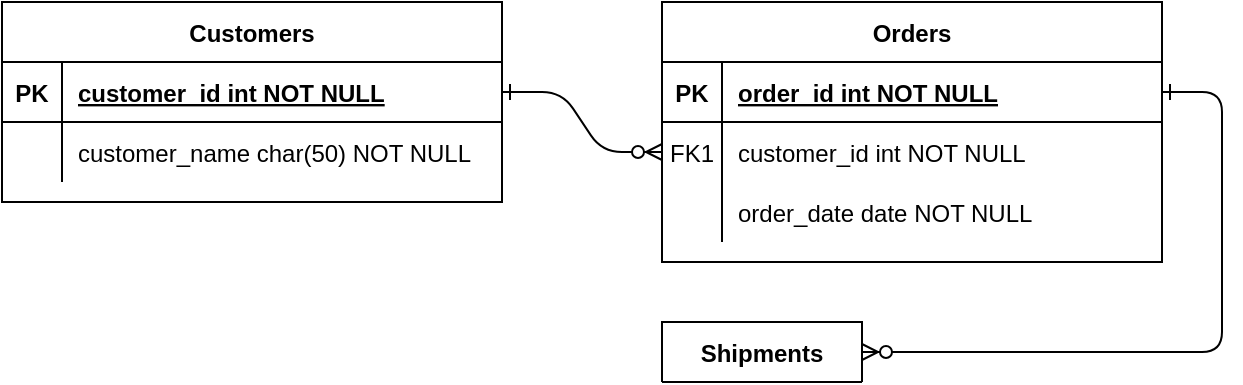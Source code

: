 <mxfile version="24.7.7" pages="3">
  <diagram id="R2lEEEUBdFMjLlhIrx00" name="Page-1">
    <mxGraphModel dx="1277" dy="611" grid="1" gridSize="10" guides="1" tooltips="1" connect="1" arrows="1" fold="1" page="1" pageScale="1" pageWidth="850" pageHeight="1100" math="0" shadow="0" extFonts="Permanent Marker^https://fonts.googleapis.com/css?family=Permanent+Marker">
      <root>
        <mxCell id="0" />
        <mxCell id="1" parent="0" />
        <mxCell id="C-vyLk0tnHw3VtMMgP7b-1" value="" style="edgeStyle=entityRelationEdgeStyle;endArrow=ERzeroToMany;startArrow=ERone;endFill=1;startFill=0;" parent="1" source="C-vyLk0tnHw3VtMMgP7b-24" target="C-vyLk0tnHw3VtMMgP7b-6" edge="1">
          <mxGeometry width="100" height="100" relative="1" as="geometry">
            <mxPoint x="340" y="720" as="sourcePoint" />
            <mxPoint x="440" y="620" as="targetPoint" />
          </mxGeometry>
        </mxCell>
        <mxCell id="C-vyLk0tnHw3VtMMgP7b-12" value="" style="edgeStyle=entityRelationEdgeStyle;endArrow=ERzeroToMany;startArrow=ERone;endFill=1;startFill=0;" parent="1" source="C-vyLk0tnHw3VtMMgP7b-3" target="C-vyLk0tnHw3VtMMgP7b-17" edge="1">
          <mxGeometry width="100" height="100" relative="1" as="geometry">
            <mxPoint x="400" y="180" as="sourcePoint" />
            <mxPoint x="460" y="205" as="targetPoint" />
          </mxGeometry>
        </mxCell>
        <mxCell id="C-vyLk0tnHw3VtMMgP7b-2" value="Orders" style="shape=table;startSize=30;container=1;collapsible=1;childLayout=tableLayout;fixedRows=1;rowLines=0;fontStyle=1;align=center;resizeLast=1;" parent="1" vertex="1">
          <mxGeometry x="450" y="120" width="250" height="130" as="geometry">
            <mxRectangle x="450" y="120" width="80" height="30" as="alternateBounds" />
          </mxGeometry>
        </mxCell>
        <mxCell id="C-vyLk0tnHw3VtMMgP7b-3" value="" style="shape=partialRectangle;collapsible=0;dropTarget=0;pointerEvents=0;fillColor=none;points=[[0,0.5],[1,0.5]];portConstraint=eastwest;top=0;left=0;right=0;bottom=1;" parent="C-vyLk0tnHw3VtMMgP7b-2" vertex="1">
          <mxGeometry y="30" width="250" height="30" as="geometry" />
        </mxCell>
        <mxCell id="C-vyLk0tnHw3VtMMgP7b-4" value="PK" style="shape=partialRectangle;overflow=hidden;connectable=0;fillColor=none;top=0;left=0;bottom=0;right=0;fontStyle=1;" parent="C-vyLk0tnHw3VtMMgP7b-3" vertex="1">
          <mxGeometry width="30" height="30" as="geometry">
            <mxRectangle width="30" height="30" as="alternateBounds" />
          </mxGeometry>
        </mxCell>
        <mxCell id="C-vyLk0tnHw3VtMMgP7b-5" value="order_id int NOT NULL " style="shape=partialRectangle;overflow=hidden;connectable=0;fillColor=none;top=0;left=0;bottom=0;right=0;align=left;spacingLeft=6;fontStyle=5;" parent="C-vyLk0tnHw3VtMMgP7b-3" vertex="1">
          <mxGeometry x="30" width="220" height="30" as="geometry">
            <mxRectangle width="220" height="30" as="alternateBounds" />
          </mxGeometry>
        </mxCell>
        <mxCell id="C-vyLk0tnHw3VtMMgP7b-6" value="" style="shape=partialRectangle;collapsible=0;dropTarget=0;pointerEvents=0;fillColor=none;points=[[0,0.5],[1,0.5]];portConstraint=eastwest;top=0;left=0;right=0;bottom=0;" parent="C-vyLk0tnHw3VtMMgP7b-2" vertex="1">
          <mxGeometry y="60" width="250" height="30" as="geometry" />
        </mxCell>
        <mxCell id="C-vyLk0tnHw3VtMMgP7b-7" value="FK1" style="shape=partialRectangle;overflow=hidden;connectable=0;fillColor=none;top=0;left=0;bottom=0;right=0;" parent="C-vyLk0tnHw3VtMMgP7b-6" vertex="1">
          <mxGeometry width="30" height="30" as="geometry">
            <mxRectangle width="30" height="30" as="alternateBounds" />
          </mxGeometry>
        </mxCell>
        <mxCell id="C-vyLk0tnHw3VtMMgP7b-8" value="customer_id int NOT NULL" style="shape=partialRectangle;overflow=hidden;connectable=0;fillColor=none;top=0;left=0;bottom=0;right=0;align=left;spacingLeft=6;" parent="C-vyLk0tnHw3VtMMgP7b-6" vertex="1">
          <mxGeometry x="30" width="220" height="30" as="geometry">
            <mxRectangle width="220" height="30" as="alternateBounds" />
          </mxGeometry>
        </mxCell>
        <mxCell id="C-vyLk0tnHw3VtMMgP7b-9" value="" style="shape=partialRectangle;collapsible=0;dropTarget=0;pointerEvents=0;fillColor=none;points=[[0,0.5],[1,0.5]];portConstraint=eastwest;top=0;left=0;right=0;bottom=0;" parent="C-vyLk0tnHw3VtMMgP7b-2" vertex="1">
          <mxGeometry y="90" width="250" height="30" as="geometry" />
        </mxCell>
        <mxCell id="C-vyLk0tnHw3VtMMgP7b-10" value="" style="shape=partialRectangle;overflow=hidden;connectable=0;fillColor=none;top=0;left=0;bottom=0;right=0;" parent="C-vyLk0tnHw3VtMMgP7b-9" vertex="1">
          <mxGeometry width="30" height="30" as="geometry">
            <mxRectangle width="30" height="30" as="alternateBounds" />
          </mxGeometry>
        </mxCell>
        <mxCell id="C-vyLk0tnHw3VtMMgP7b-11" value="order_date date NOT NULL" style="shape=partialRectangle;overflow=hidden;connectable=0;fillColor=none;top=0;left=0;bottom=0;right=0;align=left;spacingLeft=6;" parent="C-vyLk0tnHw3VtMMgP7b-9" vertex="1">
          <mxGeometry x="30" width="220" height="30" as="geometry">
            <mxRectangle width="220" height="30" as="alternateBounds" />
          </mxGeometry>
        </mxCell>
        <mxCell id="C-vyLk0tnHw3VtMMgP7b-13" value="Shipments" style="shape=table;startSize=30;container=1;collapsible=1;childLayout=tableLayout;fixedRows=1;rowLines=0;fontStyle=1;align=center;resizeLast=1;" parent="1" vertex="1" collapsed="1">
          <mxGeometry x="450" y="280" width="100" height="30" as="geometry">
            <mxRectangle x="450" y="280" width="250" height="130" as="alternateBounds" />
          </mxGeometry>
        </mxCell>
        <mxCell id="C-vyLk0tnHw3VtMMgP7b-14" value="" style="shape=partialRectangle;collapsible=0;dropTarget=0;pointerEvents=0;fillColor=none;points=[[0,0.5],[1,0.5]];portConstraint=eastwest;top=0;left=0;right=0;bottom=1;" parent="C-vyLk0tnHw3VtMMgP7b-13" vertex="1">
          <mxGeometry y="30" width="250" height="30" as="geometry" />
        </mxCell>
        <mxCell id="C-vyLk0tnHw3VtMMgP7b-15" value="PK" style="shape=partialRectangle;overflow=hidden;connectable=0;fillColor=none;top=0;left=0;bottom=0;right=0;fontStyle=1;" parent="C-vyLk0tnHw3VtMMgP7b-14" vertex="1">
          <mxGeometry width="30" height="30" as="geometry" />
        </mxCell>
        <mxCell id="C-vyLk0tnHw3VtMMgP7b-16" value="shipment_id int NOT NULL " style="shape=partialRectangle;overflow=hidden;connectable=0;fillColor=none;top=0;left=0;bottom=0;right=0;align=left;spacingLeft=6;fontStyle=5;" parent="C-vyLk0tnHw3VtMMgP7b-14" vertex="1">
          <mxGeometry x="30" width="220" height="30" as="geometry" />
        </mxCell>
        <mxCell id="C-vyLk0tnHw3VtMMgP7b-17" value="" style="shape=partialRectangle;collapsible=0;dropTarget=0;pointerEvents=0;fillColor=none;points=[[0,0.5],[1,0.5]];portConstraint=eastwest;top=0;left=0;right=0;bottom=0;" parent="C-vyLk0tnHw3VtMMgP7b-13" vertex="1">
          <mxGeometry y="60" width="250" height="30" as="geometry" />
        </mxCell>
        <mxCell id="C-vyLk0tnHw3VtMMgP7b-18" value="FK1" style="shape=partialRectangle;overflow=hidden;connectable=0;fillColor=none;top=0;left=0;bottom=0;right=0;" parent="C-vyLk0tnHw3VtMMgP7b-17" vertex="1">
          <mxGeometry width="30" height="30" as="geometry" />
        </mxCell>
        <mxCell id="C-vyLk0tnHw3VtMMgP7b-19" value="order_id int NOT NULL" style="shape=partialRectangle;overflow=hidden;connectable=0;fillColor=none;top=0;left=0;bottom=0;right=0;align=left;spacingLeft=6;" parent="C-vyLk0tnHw3VtMMgP7b-17" vertex="1">
          <mxGeometry x="30" width="220" height="30" as="geometry" />
        </mxCell>
        <mxCell id="C-vyLk0tnHw3VtMMgP7b-20" value="" style="shape=partialRectangle;collapsible=0;dropTarget=0;pointerEvents=0;fillColor=none;points=[[0,0.5],[1,0.5]];portConstraint=eastwest;top=0;left=0;right=0;bottom=0;" parent="C-vyLk0tnHw3VtMMgP7b-13" vertex="1">
          <mxGeometry y="90" width="250" height="30" as="geometry" />
        </mxCell>
        <mxCell id="C-vyLk0tnHw3VtMMgP7b-21" value="" style="shape=partialRectangle;overflow=hidden;connectable=0;fillColor=none;top=0;left=0;bottom=0;right=0;" parent="C-vyLk0tnHw3VtMMgP7b-20" vertex="1">
          <mxGeometry width="30" height="30" as="geometry" />
        </mxCell>
        <mxCell id="C-vyLk0tnHw3VtMMgP7b-22" value="shipment_date date NOT NULL" style="shape=partialRectangle;overflow=hidden;connectable=0;fillColor=none;top=0;left=0;bottom=0;right=0;align=left;spacingLeft=6;" parent="C-vyLk0tnHw3VtMMgP7b-20" vertex="1">
          <mxGeometry x="30" width="220" height="30" as="geometry" />
        </mxCell>
        <mxCell id="C-vyLk0tnHw3VtMMgP7b-23" value="Customers" style="shape=table;startSize=30;container=1;collapsible=1;childLayout=tableLayout;fixedRows=1;rowLines=0;fontStyle=1;align=center;resizeLast=1;" parent="1" vertex="1">
          <mxGeometry x="120" y="120" width="250" height="100" as="geometry">
            <mxRectangle x="120" y="120" width="100" height="30" as="alternateBounds" />
          </mxGeometry>
        </mxCell>
        <mxCell id="C-vyLk0tnHw3VtMMgP7b-24" value="" style="shape=partialRectangle;collapsible=0;dropTarget=0;pointerEvents=0;fillColor=none;points=[[0,0.5],[1,0.5]];portConstraint=eastwest;top=0;left=0;right=0;bottom=1;" parent="C-vyLk0tnHw3VtMMgP7b-23" vertex="1">
          <mxGeometry y="30" width="250" height="30" as="geometry" />
        </mxCell>
        <mxCell id="C-vyLk0tnHw3VtMMgP7b-25" value="PK" style="shape=partialRectangle;overflow=hidden;connectable=0;fillColor=none;top=0;left=0;bottom=0;right=0;fontStyle=1;" parent="C-vyLk0tnHw3VtMMgP7b-24" vertex="1">
          <mxGeometry width="30" height="30" as="geometry">
            <mxRectangle width="30" height="30" as="alternateBounds" />
          </mxGeometry>
        </mxCell>
        <mxCell id="C-vyLk0tnHw3VtMMgP7b-26" value="customer_id int NOT NULL " style="shape=partialRectangle;overflow=hidden;connectable=0;fillColor=none;top=0;left=0;bottom=0;right=0;align=left;spacingLeft=6;fontStyle=5;" parent="C-vyLk0tnHw3VtMMgP7b-24" vertex="1">
          <mxGeometry x="30" width="220" height="30" as="geometry">
            <mxRectangle width="220" height="30" as="alternateBounds" />
          </mxGeometry>
        </mxCell>
        <mxCell id="C-vyLk0tnHw3VtMMgP7b-27" value="" style="shape=partialRectangle;collapsible=0;dropTarget=0;pointerEvents=0;fillColor=none;points=[[0,0.5],[1,0.5]];portConstraint=eastwest;top=0;left=0;right=0;bottom=0;" parent="C-vyLk0tnHw3VtMMgP7b-23" vertex="1">
          <mxGeometry y="60" width="250" height="30" as="geometry" />
        </mxCell>
        <mxCell id="C-vyLk0tnHw3VtMMgP7b-28" value="" style="shape=partialRectangle;overflow=hidden;connectable=0;fillColor=none;top=0;left=0;bottom=0;right=0;" parent="C-vyLk0tnHw3VtMMgP7b-27" vertex="1">
          <mxGeometry width="30" height="30" as="geometry">
            <mxRectangle width="30" height="30" as="alternateBounds" />
          </mxGeometry>
        </mxCell>
        <mxCell id="C-vyLk0tnHw3VtMMgP7b-29" value="customer_name char(50) NOT NULL" style="shape=partialRectangle;overflow=hidden;connectable=0;fillColor=none;top=0;left=0;bottom=0;right=0;align=left;spacingLeft=6;" parent="C-vyLk0tnHw3VtMMgP7b-27" vertex="1">
          <mxGeometry x="30" width="220" height="30" as="geometry">
            <mxRectangle width="220" height="30" as="alternateBounds" />
          </mxGeometry>
        </mxCell>
      </root>
    </mxGraphModel>
  </diagram>
  <diagram id="gau7Xov5psRxP4Kikcw7" name="Page-2">
    <mxGraphModel dx="1749" dy="2071" grid="0" gridSize="10" guides="1" tooltips="1" connect="1" arrows="1" fold="1" page="0" pageScale="1" pageWidth="850" pageHeight="1100" math="0" shadow="0">
      <root>
        <mxCell id="0" />
        <mxCell id="1" parent="0" />
        <mxCell id="CIb2QMxPwy0LRtkGEZtk-1" value="INTERN" style="rounded=0;whiteSpace=wrap;html=1;" vertex="1" parent="1">
          <mxGeometry x="-102" y="-878" width="120" height="60" as="geometry" />
        </mxCell>
        <mxCell id="CIb2QMxPwy0LRtkGEZtk-2" value="ADMIN" style="rounded=0;whiteSpace=wrap;html=1;" vertex="1" parent="1">
          <mxGeometry x="233" y="-880" width="120" height="60" as="geometry" />
        </mxCell>
        <mxCell id="x9KRHm-NMFEww0CpSoqR-17" value="ATTENDANT" style="rounded=0;whiteSpace=wrap;html=1;" vertex="1" parent="1">
          <mxGeometry x="62" y="-878" width="120" height="60" as="geometry" />
        </mxCell>
        <mxCell id="x9KRHm-NMFEww0CpSoqR-26" value="&lt;font style=&quot;font-size: 18px;&quot;&gt;User&lt;/font&gt;" style="shape=table;startSize=30;container=1;collapsible=1;childLayout=tableLayout;fixedRows=1;rowLines=0;fontStyle=1;align=center;resizeLast=1;html=1;" vertex="1" parent="1">
          <mxGeometry x="-102" y="-404" width="180" height="180" as="geometry" />
        </mxCell>
        <mxCell id="x9KRHm-NMFEww0CpSoqR-30" value="" style="shape=tableRow;horizontal=0;startSize=0;swimlaneHead=0;swimlaneBody=0;fillColor=none;collapsible=0;dropTarget=0;points=[[0,0.5],[1,0.5]];portConstraint=eastwest;top=0;left=0;right=0;bottom=0;" vertex="1" parent="x9KRHm-NMFEww0CpSoqR-26">
          <mxGeometry y="30" width="180" height="30" as="geometry" />
        </mxCell>
        <mxCell id="x9KRHm-NMFEww0CpSoqR-31" value="" style="shape=partialRectangle;connectable=0;fillColor=none;top=0;left=0;bottom=0;right=0;editable=1;overflow=hidden;whiteSpace=wrap;html=1;" vertex="1" parent="x9KRHm-NMFEww0CpSoqR-30">
          <mxGeometry width="30" height="30" as="geometry">
            <mxRectangle width="30" height="30" as="alternateBounds" />
          </mxGeometry>
        </mxCell>
        <mxCell id="x9KRHm-NMFEww0CpSoqR-32" value="&lt;font style=&quot;font-size: 14px;&quot;&gt;username&lt;/font&gt;" style="shape=partialRectangle;connectable=0;fillColor=none;top=0;left=0;bottom=0;right=0;align=left;spacingLeft=6;overflow=hidden;whiteSpace=wrap;html=1;" vertex="1" parent="x9KRHm-NMFEww0CpSoqR-30">
          <mxGeometry x="30" width="150" height="30" as="geometry">
            <mxRectangle width="150" height="30" as="alternateBounds" />
          </mxGeometry>
        </mxCell>
        <mxCell id="x9KRHm-NMFEww0CpSoqR-33" value="" style="shape=tableRow;horizontal=0;startSize=0;swimlaneHead=0;swimlaneBody=0;fillColor=none;collapsible=0;dropTarget=0;points=[[0,0.5],[1,0.5]];portConstraint=eastwest;top=0;left=0;right=0;bottom=0;" vertex="1" parent="x9KRHm-NMFEww0CpSoqR-26">
          <mxGeometry y="60" width="180" height="30" as="geometry" />
        </mxCell>
        <mxCell id="x9KRHm-NMFEww0CpSoqR-34" value="" style="shape=partialRectangle;connectable=0;fillColor=none;top=0;left=0;bottom=0;right=0;editable=1;overflow=hidden;whiteSpace=wrap;html=1;" vertex="1" parent="x9KRHm-NMFEww0CpSoqR-33">
          <mxGeometry width="30" height="30" as="geometry">
            <mxRectangle width="30" height="30" as="alternateBounds" />
          </mxGeometry>
        </mxCell>
        <mxCell id="x9KRHm-NMFEww0CpSoqR-35" value="&lt;font style=&quot;font-size: 14px;&quot;&gt;password&lt;/font&gt;" style="shape=partialRectangle;connectable=0;fillColor=none;top=0;left=0;bottom=0;right=0;align=left;spacingLeft=6;overflow=hidden;whiteSpace=wrap;html=1;" vertex="1" parent="x9KRHm-NMFEww0CpSoqR-33">
          <mxGeometry x="30" width="150" height="30" as="geometry">
            <mxRectangle width="150" height="30" as="alternateBounds" />
          </mxGeometry>
        </mxCell>
        <mxCell id="x9KRHm-NMFEww0CpSoqR-213" value="" style="shape=tableRow;horizontal=0;startSize=0;swimlaneHead=0;swimlaneBody=0;fillColor=none;collapsible=0;dropTarget=0;points=[[0,0.5],[1,0.5]];portConstraint=eastwest;top=0;left=0;right=0;bottom=0;" vertex="1" parent="x9KRHm-NMFEww0CpSoqR-26">
          <mxGeometry y="90" width="180" height="30" as="geometry" />
        </mxCell>
        <mxCell id="x9KRHm-NMFEww0CpSoqR-214" value="" style="shape=partialRectangle;connectable=0;fillColor=none;top=0;left=0;bottom=0;right=0;editable=1;overflow=hidden;whiteSpace=wrap;html=1;" vertex="1" parent="x9KRHm-NMFEww0CpSoqR-213">
          <mxGeometry width="30" height="30" as="geometry">
            <mxRectangle width="30" height="30" as="alternateBounds" />
          </mxGeometry>
        </mxCell>
        <mxCell id="x9KRHm-NMFEww0CpSoqR-215" value="&lt;font style=&quot;font-size: 14px;&quot;&gt;first_name&lt;/font&gt;" style="shape=partialRectangle;connectable=0;fillColor=none;top=0;left=0;bottom=0;right=0;align=left;spacingLeft=6;overflow=hidden;whiteSpace=wrap;html=1;" vertex="1" parent="x9KRHm-NMFEww0CpSoqR-213">
          <mxGeometry x="30" width="150" height="30" as="geometry">
            <mxRectangle width="150" height="30" as="alternateBounds" />
          </mxGeometry>
        </mxCell>
        <mxCell id="x9KRHm-NMFEww0CpSoqR-216" value="" style="shape=tableRow;horizontal=0;startSize=0;swimlaneHead=0;swimlaneBody=0;fillColor=none;collapsible=0;dropTarget=0;points=[[0,0.5],[1,0.5]];portConstraint=eastwest;top=0;left=0;right=0;bottom=0;" vertex="1" parent="x9KRHm-NMFEww0CpSoqR-26">
          <mxGeometry y="120" width="180" height="30" as="geometry" />
        </mxCell>
        <mxCell id="x9KRHm-NMFEww0CpSoqR-217" value="" style="shape=partialRectangle;connectable=0;fillColor=none;top=0;left=0;bottom=0;right=0;editable=1;overflow=hidden;whiteSpace=wrap;html=1;" vertex="1" parent="x9KRHm-NMFEww0CpSoqR-216">
          <mxGeometry width="30" height="30" as="geometry">
            <mxRectangle width="30" height="30" as="alternateBounds" />
          </mxGeometry>
        </mxCell>
        <mxCell id="x9KRHm-NMFEww0CpSoqR-218" value="&lt;span style=&quot;font-size: 14px;&quot;&gt;last_name&lt;/span&gt;" style="shape=partialRectangle;connectable=0;fillColor=none;top=0;left=0;bottom=0;right=0;align=left;spacingLeft=6;overflow=hidden;whiteSpace=wrap;html=1;" vertex="1" parent="x9KRHm-NMFEww0CpSoqR-216">
          <mxGeometry x="30" width="150" height="30" as="geometry">
            <mxRectangle width="150" height="30" as="alternateBounds" />
          </mxGeometry>
        </mxCell>
        <mxCell id="x9KRHm-NMFEww0CpSoqR-315" value="" style="shape=tableRow;horizontal=0;startSize=0;swimlaneHead=0;swimlaneBody=0;fillColor=none;collapsible=0;dropTarget=0;points=[[0,0.5],[1,0.5]];portConstraint=eastwest;top=0;left=0;right=0;bottom=0;" vertex="1" parent="x9KRHm-NMFEww0CpSoqR-26">
          <mxGeometry y="150" width="180" height="30" as="geometry" />
        </mxCell>
        <mxCell id="x9KRHm-NMFEww0CpSoqR-316" value="" style="shape=partialRectangle;connectable=0;fillColor=none;top=0;left=0;bottom=0;right=0;editable=1;overflow=hidden;whiteSpace=wrap;html=1;" vertex="1" parent="x9KRHm-NMFEww0CpSoqR-315">
          <mxGeometry width="30" height="30" as="geometry">
            <mxRectangle width="30" height="30" as="alternateBounds" />
          </mxGeometry>
        </mxCell>
        <mxCell id="x9KRHm-NMFEww0CpSoqR-317" value="&lt;font style=&quot;font-size: 14px;&quot;&gt;email&lt;/font&gt;" style="shape=partialRectangle;connectable=0;fillColor=none;top=0;left=0;bottom=0;right=0;align=left;spacingLeft=6;overflow=hidden;whiteSpace=wrap;html=1;" vertex="1" parent="x9KRHm-NMFEww0CpSoqR-315">
          <mxGeometry x="30" width="150" height="30" as="geometry">
            <mxRectangle width="150" height="30" as="alternateBounds" />
          </mxGeometry>
        </mxCell>
        <mxCell id="x9KRHm-NMFEww0CpSoqR-42" value="ACCOUNTS" style="shape=table;startSize=30;container=1;collapsible=1;childLayout=tableLayout;fixedRows=1;rowLines=0;fontStyle=1;align=center;resizeLast=1;html=1;" vertex="1" parent="1">
          <mxGeometry x="107" y="1962" width="180" height="120" as="geometry" />
        </mxCell>
        <mxCell id="x9KRHm-NMFEww0CpSoqR-43" value="" style="shape=tableRow;horizontal=0;startSize=0;swimlaneHead=0;swimlaneBody=0;fillColor=none;collapsible=0;dropTarget=0;points=[[0,0.5],[1,0.5]];portConstraint=eastwest;top=0;left=0;right=0;bottom=1;" vertex="1" parent="x9KRHm-NMFEww0CpSoqR-42">
          <mxGeometry y="30" width="180" height="30" as="geometry" />
        </mxCell>
        <mxCell id="x9KRHm-NMFEww0CpSoqR-44" value="PK" style="shape=partialRectangle;connectable=0;fillColor=none;top=0;left=0;bottom=0;right=0;fontStyle=1;overflow=hidden;whiteSpace=wrap;html=1;" vertex="1" parent="x9KRHm-NMFEww0CpSoqR-43">
          <mxGeometry width="30" height="30" as="geometry">
            <mxRectangle width="30" height="30" as="alternateBounds" />
          </mxGeometry>
        </mxCell>
        <mxCell id="x9KRHm-NMFEww0CpSoqR-45" value="UniqueID" style="shape=partialRectangle;connectable=0;fillColor=none;top=0;left=0;bottom=0;right=0;align=left;spacingLeft=6;fontStyle=5;overflow=hidden;whiteSpace=wrap;html=1;" vertex="1" parent="x9KRHm-NMFEww0CpSoqR-43">
          <mxGeometry x="30" width="150" height="30" as="geometry">
            <mxRectangle width="150" height="30" as="alternateBounds" />
          </mxGeometry>
        </mxCell>
        <mxCell id="x9KRHm-NMFEww0CpSoqR-46" value="" style="shape=tableRow;horizontal=0;startSize=0;swimlaneHead=0;swimlaneBody=0;fillColor=none;collapsible=0;dropTarget=0;points=[[0,0.5],[1,0.5]];portConstraint=eastwest;top=0;left=0;right=0;bottom=0;" vertex="1" parent="x9KRHm-NMFEww0CpSoqR-42">
          <mxGeometry y="60" width="180" height="30" as="geometry" />
        </mxCell>
        <mxCell id="x9KRHm-NMFEww0CpSoqR-47" value="" style="shape=partialRectangle;connectable=0;fillColor=none;top=0;left=0;bottom=0;right=0;editable=1;overflow=hidden;whiteSpace=wrap;html=1;" vertex="1" parent="x9KRHm-NMFEww0CpSoqR-46">
          <mxGeometry width="30" height="30" as="geometry">
            <mxRectangle width="30" height="30" as="alternateBounds" />
          </mxGeometry>
        </mxCell>
        <mxCell id="x9KRHm-NMFEww0CpSoqR-48" value="Profile" style="shape=partialRectangle;connectable=0;fillColor=none;top=0;left=0;bottom=0;right=0;align=left;spacingLeft=6;overflow=hidden;whiteSpace=wrap;html=1;" vertex="1" parent="x9KRHm-NMFEww0CpSoqR-46">
          <mxGeometry x="30" width="150" height="30" as="geometry">
            <mxRectangle width="150" height="30" as="alternateBounds" />
          </mxGeometry>
        </mxCell>
        <mxCell id="x9KRHm-NMFEww0CpSoqR-49" value="" style="shape=tableRow;horizontal=0;startSize=0;swimlaneHead=0;swimlaneBody=0;fillColor=none;collapsible=0;dropTarget=0;points=[[0,0.5],[1,0.5]];portConstraint=eastwest;top=0;left=0;right=0;bottom=0;" vertex="1" parent="x9KRHm-NMFEww0CpSoqR-42">
          <mxGeometry y="90" width="180" height="30" as="geometry" />
        </mxCell>
        <mxCell id="x9KRHm-NMFEww0CpSoqR-50" value="" style="shape=partialRectangle;connectable=0;fillColor=none;top=0;left=0;bottom=0;right=0;editable=1;overflow=hidden;whiteSpace=wrap;html=1;" vertex="1" parent="x9KRHm-NMFEww0CpSoqR-49">
          <mxGeometry width="30" height="30" as="geometry">
            <mxRectangle width="30" height="30" as="alternateBounds" />
          </mxGeometry>
        </mxCell>
        <mxCell id="x9KRHm-NMFEww0CpSoqR-51" value="Team" style="shape=partialRectangle;connectable=0;fillColor=none;top=0;left=0;bottom=0;right=0;align=left;spacingLeft=6;overflow=hidden;whiteSpace=wrap;html=1;" vertex="1" parent="x9KRHm-NMFEww0CpSoqR-49">
          <mxGeometry x="30" width="150" height="30" as="geometry">
            <mxRectangle width="150" height="30" as="alternateBounds" />
          </mxGeometry>
        </mxCell>
        <mxCell id="x9KRHm-NMFEww0CpSoqR-52" value="EVENTS" style="shape=table;startSize=30;container=1;collapsible=1;childLayout=tableLayout;fixedRows=1;rowLines=0;fontStyle=1;align=center;resizeLast=1;html=1;" vertex="1" parent="1">
          <mxGeometry x="322" y="1960" width="180" height="120" as="geometry" />
        </mxCell>
        <mxCell id="x9KRHm-NMFEww0CpSoqR-53" value="" style="shape=tableRow;horizontal=0;startSize=0;swimlaneHead=0;swimlaneBody=0;fillColor=none;collapsible=0;dropTarget=0;points=[[0,0.5],[1,0.5]];portConstraint=eastwest;top=0;left=0;right=0;bottom=1;" vertex="1" parent="x9KRHm-NMFEww0CpSoqR-52">
          <mxGeometry y="30" width="180" height="30" as="geometry" />
        </mxCell>
        <mxCell id="x9KRHm-NMFEww0CpSoqR-54" value="PK" style="shape=partialRectangle;connectable=0;fillColor=none;top=0;left=0;bottom=0;right=0;fontStyle=1;overflow=hidden;whiteSpace=wrap;html=1;" vertex="1" parent="x9KRHm-NMFEww0CpSoqR-53">
          <mxGeometry width="30" height="30" as="geometry">
            <mxRectangle width="30" height="30" as="alternateBounds" />
          </mxGeometry>
        </mxCell>
        <mxCell id="x9KRHm-NMFEww0CpSoqR-55" value="UniqueID" style="shape=partialRectangle;connectable=0;fillColor=none;top=0;left=0;bottom=0;right=0;align=left;spacingLeft=6;fontStyle=5;overflow=hidden;whiteSpace=wrap;html=1;" vertex="1" parent="x9KRHm-NMFEww0CpSoqR-53">
          <mxGeometry x="30" width="150" height="30" as="geometry">
            <mxRectangle width="150" height="30" as="alternateBounds" />
          </mxGeometry>
        </mxCell>
        <mxCell id="x9KRHm-NMFEww0CpSoqR-56" value="" style="shape=tableRow;horizontal=0;startSize=0;swimlaneHead=0;swimlaneBody=0;fillColor=none;collapsible=0;dropTarget=0;points=[[0,0.5],[1,0.5]];portConstraint=eastwest;top=0;left=0;right=0;bottom=0;" vertex="1" parent="x9KRHm-NMFEww0CpSoqR-52">
          <mxGeometry y="60" width="180" height="30" as="geometry" />
        </mxCell>
        <mxCell id="x9KRHm-NMFEww0CpSoqR-57" value="" style="shape=partialRectangle;connectable=0;fillColor=none;top=0;left=0;bottom=0;right=0;editable=1;overflow=hidden;whiteSpace=wrap;html=1;" vertex="1" parent="x9KRHm-NMFEww0CpSoqR-56">
          <mxGeometry width="30" height="30" as="geometry">
            <mxRectangle width="30" height="30" as="alternateBounds" />
          </mxGeometry>
        </mxCell>
        <mxCell id="x9KRHm-NMFEww0CpSoqR-58" value="Class" style="shape=partialRectangle;connectable=0;fillColor=none;top=0;left=0;bottom=0;right=0;align=left;spacingLeft=6;overflow=hidden;whiteSpace=wrap;html=1;" vertex="1" parent="x9KRHm-NMFEww0CpSoqR-56">
          <mxGeometry x="30" width="150" height="30" as="geometry">
            <mxRectangle width="150" height="30" as="alternateBounds" />
          </mxGeometry>
        </mxCell>
        <mxCell id="x9KRHm-NMFEww0CpSoqR-59" value="" style="shape=tableRow;horizontal=0;startSize=0;swimlaneHead=0;swimlaneBody=0;fillColor=none;collapsible=0;dropTarget=0;points=[[0,0.5],[1,0.5]];portConstraint=eastwest;top=0;left=0;right=0;bottom=0;" vertex="1" parent="x9KRHm-NMFEww0CpSoqR-52">
          <mxGeometry y="90" width="180" height="30" as="geometry" />
        </mxCell>
        <mxCell id="x9KRHm-NMFEww0CpSoqR-60" value="" style="shape=partialRectangle;connectable=0;fillColor=none;top=0;left=0;bottom=0;right=0;editable=1;overflow=hidden;whiteSpace=wrap;html=1;" vertex="1" parent="x9KRHm-NMFEww0CpSoqR-59">
          <mxGeometry width="30" height="30" as="geometry">
            <mxRectangle width="30" height="30" as="alternateBounds" />
          </mxGeometry>
        </mxCell>
        <mxCell id="x9KRHm-NMFEww0CpSoqR-61" value="Workshop" style="shape=partialRectangle;connectable=0;fillColor=none;top=0;left=0;bottom=0;right=0;align=left;spacingLeft=6;overflow=hidden;whiteSpace=wrap;html=1;" vertex="1" parent="x9KRHm-NMFEww0CpSoqR-59">
          <mxGeometry x="30" width="150" height="30" as="geometry">
            <mxRectangle width="150" height="30" as="alternateBounds" />
          </mxGeometry>
        </mxCell>
        <mxCell id="x9KRHm-NMFEww0CpSoqR-62" value="PRODUCTION" style="shape=table;startSize=30;container=1;collapsible=1;childLayout=tableLayout;fixedRows=1;rowLines=0;fontStyle=1;align=center;resizeLast=1;html=1;" vertex="1" parent="1">
          <mxGeometry x="-104" y="2243" width="180" height="120" as="geometry" />
        </mxCell>
        <mxCell id="x9KRHm-NMFEww0CpSoqR-63" value="" style="shape=tableRow;horizontal=0;startSize=0;swimlaneHead=0;swimlaneBody=0;fillColor=none;collapsible=0;dropTarget=0;points=[[0,0.5],[1,0.5]];portConstraint=eastwest;top=0;left=0;right=0;bottom=1;" vertex="1" parent="x9KRHm-NMFEww0CpSoqR-62">
          <mxGeometry y="30" width="180" height="30" as="geometry" />
        </mxCell>
        <mxCell id="x9KRHm-NMFEww0CpSoqR-64" value="PK" style="shape=partialRectangle;connectable=0;fillColor=none;top=0;left=0;bottom=0;right=0;fontStyle=1;overflow=hidden;whiteSpace=wrap;html=1;" vertex="1" parent="x9KRHm-NMFEww0CpSoqR-63">
          <mxGeometry width="30" height="30" as="geometry">
            <mxRectangle width="30" height="30" as="alternateBounds" />
          </mxGeometry>
        </mxCell>
        <mxCell id="x9KRHm-NMFEww0CpSoqR-65" value="UniqueID" style="shape=partialRectangle;connectable=0;fillColor=none;top=0;left=0;bottom=0;right=0;align=left;spacingLeft=6;fontStyle=5;overflow=hidden;whiteSpace=wrap;html=1;" vertex="1" parent="x9KRHm-NMFEww0CpSoqR-63">
          <mxGeometry x="30" width="150" height="30" as="geometry">
            <mxRectangle width="150" height="30" as="alternateBounds" />
          </mxGeometry>
        </mxCell>
        <mxCell id="x9KRHm-NMFEww0CpSoqR-66" value="" style="shape=tableRow;horizontal=0;startSize=0;swimlaneHead=0;swimlaneBody=0;fillColor=none;collapsible=0;dropTarget=0;points=[[0,0.5],[1,0.5]];portConstraint=eastwest;top=0;left=0;right=0;bottom=0;" vertex="1" parent="x9KRHm-NMFEww0CpSoqR-62">
          <mxGeometry y="60" width="180" height="30" as="geometry" />
        </mxCell>
        <mxCell id="x9KRHm-NMFEww0CpSoqR-67" value="" style="shape=partialRectangle;connectable=0;fillColor=none;top=0;left=0;bottom=0;right=0;editable=1;overflow=hidden;whiteSpace=wrap;html=1;" vertex="1" parent="x9KRHm-NMFEww0CpSoqR-66">
          <mxGeometry width="30" height="30" as="geometry">
            <mxRectangle width="30" height="30" as="alternateBounds" />
          </mxGeometry>
        </mxCell>
        <mxCell id="x9KRHm-NMFEww0CpSoqR-68" value="Livestock" style="shape=partialRectangle;connectable=0;fillColor=none;top=0;left=0;bottom=0;right=0;align=left;spacingLeft=6;overflow=hidden;whiteSpace=wrap;html=1;" vertex="1" parent="x9KRHm-NMFEww0CpSoqR-66">
          <mxGeometry x="30" width="150" height="30" as="geometry">
            <mxRectangle width="150" height="30" as="alternateBounds" />
          </mxGeometry>
        </mxCell>
        <mxCell id="x9KRHm-NMFEww0CpSoqR-69" value="" style="shape=tableRow;horizontal=0;startSize=0;swimlaneHead=0;swimlaneBody=0;fillColor=none;collapsible=0;dropTarget=0;points=[[0,0.5],[1,0.5]];portConstraint=eastwest;top=0;left=0;right=0;bottom=0;" vertex="1" parent="x9KRHm-NMFEww0CpSoqR-62">
          <mxGeometry y="90" width="180" height="30" as="geometry" />
        </mxCell>
        <mxCell id="x9KRHm-NMFEww0CpSoqR-70" value="" style="shape=partialRectangle;connectable=0;fillColor=none;top=0;left=0;bottom=0;right=0;editable=1;overflow=hidden;whiteSpace=wrap;html=1;" vertex="1" parent="x9KRHm-NMFEww0CpSoqR-69">
          <mxGeometry width="30" height="30" as="geometry">
            <mxRectangle width="30" height="30" as="alternateBounds" />
          </mxGeometry>
        </mxCell>
        <mxCell id="x9KRHm-NMFEww0CpSoqR-71" value="Crop" style="shape=partialRectangle;connectable=0;fillColor=none;top=0;left=0;bottom=0;right=0;align=left;spacingLeft=6;overflow=hidden;whiteSpace=wrap;html=1;" vertex="1" parent="x9KRHm-NMFEww0CpSoqR-69">
          <mxGeometry x="30" width="150" height="30" as="geometry">
            <mxRectangle width="150" height="30" as="alternateBounds" />
          </mxGeometry>
        </mxCell>
        <mxCell id="x9KRHm-NMFEww0CpSoqR-82" value="PRODUCTION LOGS" style="shape=table;startSize=30;container=1;collapsible=1;childLayout=tableLayout;fixedRows=1;rowLines=0;fontStyle=1;align=center;resizeLast=1;html=1;" vertex="1" parent="1">
          <mxGeometry x="107" y="2111" width="180" height="210" as="geometry" />
        </mxCell>
        <mxCell id="x9KRHm-NMFEww0CpSoqR-83" value="" style="shape=tableRow;horizontal=0;startSize=0;swimlaneHead=0;swimlaneBody=0;fillColor=none;collapsible=0;dropTarget=0;points=[[0,0.5],[1,0.5]];portConstraint=eastwest;top=0;left=0;right=0;bottom=1;" vertex="1" parent="x9KRHm-NMFEww0CpSoqR-82">
          <mxGeometry y="30" width="180" height="30" as="geometry" />
        </mxCell>
        <mxCell id="x9KRHm-NMFEww0CpSoqR-84" value="PK" style="shape=partialRectangle;connectable=0;fillColor=none;top=0;left=0;bottom=0;right=0;fontStyle=1;overflow=hidden;whiteSpace=wrap;html=1;" vertex="1" parent="x9KRHm-NMFEww0CpSoqR-83">
          <mxGeometry width="30" height="30" as="geometry">
            <mxRectangle width="30" height="30" as="alternateBounds" />
          </mxGeometry>
        </mxCell>
        <mxCell id="x9KRHm-NMFEww0CpSoqR-85" value="UniqueID" style="shape=partialRectangle;connectable=0;fillColor=none;top=0;left=0;bottom=0;right=0;align=left;spacingLeft=6;fontStyle=5;overflow=hidden;whiteSpace=wrap;html=1;" vertex="1" parent="x9KRHm-NMFEww0CpSoqR-83">
          <mxGeometry x="30" width="150" height="30" as="geometry">
            <mxRectangle width="150" height="30" as="alternateBounds" />
          </mxGeometry>
        </mxCell>
        <mxCell id="x9KRHm-NMFEww0CpSoqR-86" value="" style="shape=tableRow;horizontal=0;startSize=0;swimlaneHead=0;swimlaneBody=0;fillColor=none;collapsible=0;dropTarget=0;points=[[0,0.5],[1,0.5]];portConstraint=eastwest;top=0;left=0;right=0;bottom=0;" vertex="1" parent="x9KRHm-NMFEww0CpSoqR-82">
          <mxGeometry y="60" width="180" height="30" as="geometry" />
        </mxCell>
        <mxCell id="x9KRHm-NMFEww0CpSoqR-87" value="" style="shape=partialRectangle;connectable=0;fillColor=none;top=0;left=0;bottom=0;right=0;editable=1;overflow=hidden;whiteSpace=wrap;html=1;" vertex="1" parent="x9KRHm-NMFEww0CpSoqR-86">
          <mxGeometry width="30" height="30" as="geometry">
            <mxRectangle width="30" height="30" as="alternateBounds" />
          </mxGeometry>
        </mxCell>
        <mxCell id="x9KRHm-NMFEww0CpSoqR-88" value="Activity" style="shape=partialRectangle;connectable=0;fillColor=none;top=0;left=0;bottom=0;right=0;align=left;spacingLeft=6;overflow=hidden;whiteSpace=wrap;html=1;" vertex="1" parent="x9KRHm-NMFEww0CpSoqR-86">
          <mxGeometry x="30" width="150" height="30" as="geometry">
            <mxRectangle width="150" height="30" as="alternateBounds" />
          </mxGeometry>
        </mxCell>
        <mxCell id="x9KRHm-NMFEww0CpSoqR-89" value="" style="shape=tableRow;horizontal=0;startSize=0;swimlaneHead=0;swimlaneBody=0;fillColor=none;collapsible=0;dropTarget=0;points=[[0,0.5],[1,0.5]];portConstraint=eastwest;top=0;left=0;right=0;bottom=0;" vertex="1" parent="x9KRHm-NMFEww0CpSoqR-82">
          <mxGeometry y="90" width="180" height="30" as="geometry" />
        </mxCell>
        <mxCell id="x9KRHm-NMFEww0CpSoqR-90" value="" style="shape=partialRectangle;connectable=0;fillColor=none;top=0;left=0;bottom=0;right=0;editable=1;overflow=hidden;whiteSpace=wrap;html=1;" vertex="1" parent="x9KRHm-NMFEww0CpSoqR-89">
          <mxGeometry width="30" height="30" as="geometry">
            <mxRectangle width="30" height="30" as="alternateBounds" />
          </mxGeometry>
        </mxCell>
        <mxCell id="x9KRHm-NMFEww0CpSoqR-91" value="Comment" style="shape=partialRectangle;connectable=0;fillColor=none;top=0;left=0;bottom=0;right=0;align=left;spacingLeft=6;overflow=hidden;whiteSpace=wrap;html=1;" vertex="1" parent="x9KRHm-NMFEww0CpSoqR-89">
          <mxGeometry x="30" width="150" height="30" as="geometry">
            <mxRectangle width="150" height="30" as="alternateBounds" />
          </mxGeometry>
        </mxCell>
        <mxCell id="x9KRHm-NMFEww0CpSoqR-92" value="" style="shape=tableRow;horizontal=0;startSize=0;swimlaneHead=0;swimlaneBody=0;fillColor=none;collapsible=0;dropTarget=0;points=[[0,0.5],[1,0.5]];portConstraint=eastwest;top=0;left=0;right=0;bottom=0;" vertex="1" parent="x9KRHm-NMFEww0CpSoqR-82">
          <mxGeometry y="120" width="180" height="30" as="geometry" />
        </mxCell>
        <mxCell id="x9KRHm-NMFEww0CpSoqR-93" value="" style="shape=partialRectangle;connectable=0;fillColor=none;top=0;left=0;bottom=0;right=0;editable=1;overflow=hidden;whiteSpace=wrap;html=1;" vertex="1" parent="x9KRHm-NMFEww0CpSoqR-92">
          <mxGeometry width="30" height="30" as="geometry">
            <mxRectangle width="30" height="30" as="alternateBounds" />
          </mxGeometry>
        </mxCell>
        <mxCell id="x9KRHm-NMFEww0CpSoqR-94" value="Harvesting" style="shape=partialRectangle;connectable=0;fillColor=none;top=0;left=0;bottom=0;right=0;align=left;spacingLeft=6;overflow=hidden;whiteSpace=wrap;html=1;" vertex="1" parent="x9KRHm-NMFEww0CpSoqR-92">
          <mxGeometry x="30" width="150" height="30" as="geometry">
            <mxRectangle width="150" height="30" as="alternateBounds" />
          </mxGeometry>
        </mxCell>
        <mxCell id="x9KRHm-NMFEww0CpSoqR-108" value="" style="shape=tableRow;horizontal=0;startSize=0;swimlaneHead=0;swimlaneBody=0;fillColor=none;collapsible=0;dropTarget=0;points=[[0,0.5],[1,0.5]];portConstraint=eastwest;top=0;left=0;right=0;bottom=0;" vertex="1" parent="x9KRHm-NMFEww0CpSoqR-82">
          <mxGeometry y="150" width="180" height="30" as="geometry" />
        </mxCell>
        <mxCell id="x9KRHm-NMFEww0CpSoqR-109" value="" style="shape=partialRectangle;connectable=0;fillColor=none;top=0;left=0;bottom=0;right=0;editable=1;overflow=hidden;whiteSpace=wrap;html=1;" vertex="1" parent="x9KRHm-NMFEww0CpSoqR-108">
          <mxGeometry width="30" height="30" as="geometry">
            <mxRectangle width="30" height="30" as="alternateBounds" />
          </mxGeometry>
        </mxCell>
        <mxCell id="x9KRHm-NMFEww0CpSoqR-110" value="Marketing" style="shape=partialRectangle;connectable=0;fillColor=none;top=0;left=0;bottom=0;right=0;align=left;spacingLeft=6;overflow=hidden;whiteSpace=wrap;html=1;" vertex="1" parent="x9KRHm-NMFEww0CpSoqR-108">
          <mxGeometry x="30" width="150" height="30" as="geometry">
            <mxRectangle width="150" height="30" as="alternateBounds" />
          </mxGeometry>
        </mxCell>
        <mxCell id="x9KRHm-NMFEww0CpSoqR-111" value="" style="shape=tableRow;horizontal=0;startSize=0;swimlaneHead=0;swimlaneBody=0;fillColor=none;collapsible=0;dropTarget=0;points=[[0,0.5],[1,0.5]];portConstraint=eastwest;top=0;left=0;right=0;bottom=0;" vertex="1" parent="x9KRHm-NMFEww0CpSoqR-82">
          <mxGeometry y="180" width="180" height="30" as="geometry" />
        </mxCell>
        <mxCell id="x9KRHm-NMFEww0CpSoqR-112" value="" style="shape=partialRectangle;connectable=0;fillColor=none;top=0;left=0;bottom=0;right=0;editable=1;overflow=hidden;whiteSpace=wrap;html=1;" vertex="1" parent="x9KRHm-NMFEww0CpSoqR-111">
          <mxGeometry width="30" height="30" as="geometry">
            <mxRectangle width="30" height="30" as="alternateBounds" />
          </mxGeometry>
        </mxCell>
        <mxCell id="x9KRHm-NMFEww0CpSoqR-113" value="Processing" style="shape=partialRectangle;connectable=0;fillColor=none;top=0;left=0;bottom=0;right=0;align=left;spacingLeft=6;overflow=hidden;whiteSpace=wrap;html=1;" vertex="1" parent="x9KRHm-NMFEww0CpSoqR-111">
          <mxGeometry x="30" width="150" height="30" as="geometry">
            <mxRectangle width="150" height="30" as="alternateBounds" />
          </mxGeometry>
        </mxCell>
        <mxCell id="x9KRHm-NMFEww0CpSoqR-114" value="RESOURCES" style="shape=table;startSize=30;container=1;collapsible=1;childLayout=tableLayout;fixedRows=1;rowLines=0;fontStyle=1;align=center;resizeLast=1;html=1;" vertex="1" parent="1">
          <mxGeometry x="322" y="2111" width="180" height="330" as="geometry" />
        </mxCell>
        <mxCell id="x9KRHm-NMFEww0CpSoqR-115" value="" style="shape=tableRow;horizontal=0;startSize=0;swimlaneHead=0;swimlaneBody=0;fillColor=none;collapsible=0;dropTarget=0;points=[[0,0.5],[1,0.5]];portConstraint=eastwest;top=0;left=0;right=0;bottom=1;" vertex="1" parent="x9KRHm-NMFEww0CpSoqR-114">
          <mxGeometry y="30" width="180" height="30" as="geometry" />
        </mxCell>
        <mxCell id="x9KRHm-NMFEww0CpSoqR-116" value="PK" style="shape=partialRectangle;connectable=0;fillColor=none;top=0;left=0;bottom=0;right=0;fontStyle=1;overflow=hidden;whiteSpace=wrap;html=1;" vertex="1" parent="x9KRHm-NMFEww0CpSoqR-115">
          <mxGeometry width="30" height="30" as="geometry">
            <mxRectangle width="30" height="30" as="alternateBounds" />
          </mxGeometry>
        </mxCell>
        <mxCell id="x9KRHm-NMFEww0CpSoqR-117" value="UniqueID" style="shape=partialRectangle;connectable=0;fillColor=none;top=0;left=0;bottom=0;right=0;align=left;spacingLeft=6;fontStyle=5;overflow=hidden;whiteSpace=wrap;html=1;" vertex="1" parent="x9KRHm-NMFEww0CpSoqR-115">
          <mxGeometry x="30" width="150" height="30" as="geometry">
            <mxRectangle width="150" height="30" as="alternateBounds" />
          </mxGeometry>
        </mxCell>
        <mxCell id="x9KRHm-NMFEww0CpSoqR-118" value="" style="shape=tableRow;horizontal=0;startSize=0;swimlaneHead=0;swimlaneBody=0;fillColor=none;collapsible=0;dropTarget=0;points=[[0,0.5],[1,0.5]];portConstraint=eastwest;top=0;left=0;right=0;bottom=0;" vertex="1" parent="x9KRHm-NMFEww0CpSoqR-114">
          <mxGeometry y="60" width="180" height="30" as="geometry" />
        </mxCell>
        <mxCell id="x9KRHm-NMFEww0CpSoqR-119" value="" style="shape=partialRectangle;connectable=0;fillColor=none;top=0;left=0;bottom=0;right=0;editable=1;overflow=hidden;whiteSpace=wrap;html=1;" vertex="1" parent="x9KRHm-NMFEww0CpSoqR-118">
          <mxGeometry width="30" height="30" as="geometry">
            <mxRectangle width="30" height="30" as="alternateBounds" />
          </mxGeometry>
        </mxCell>
        <mxCell id="x9KRHm-NMFEww0CpSoqR-120" value="Activity" style="shape=partialRectangle;connectable=0;fillColor=none;top=0;left=0;bottom=0;right=0;align=left;spacingLeft=6;overflow=hidden;whiteSpace=wrap;html=1;" vertex="1" parent="x9KRHm-NMFEww0CpSoqR-118">
          <mxGeometry x="30" width="150" height="30" as="geometry">
            <mxRectangle width="150" height="30" as="alternateBounds" />
          </mxGeometry>
        </mxCell>
        <mxCell id="x9KRHm-NMFEww0CpSoqR-121" value="" style="shape=tableRow;horizontal=0;startSize=0;swimlaneHead=0;swimlaneBody=0;fillColor=none;collapsible=0;dropTarget=0;points=[[0,0.5],[1,0.5]];portConstraint=eastwest;top=0;left=0;right=0;bottom=0;" vertex="1" parent="x9KRHm-NMFEww0CpSoqR-114">
          <mxGeometry y="90" width="180" height="30" as="geometry" />
        </mxCell>
        <mxCell id="x9KRHm-NMFEww0CpSoqR-122" value="" style="shape=partialRectangle;connectable=0;fillColor=none;top=0;left=0;bottom=0;right=0;editable=1;overflow=hidden;whiteSpace=wrap;html=1;" vertex="1" parent="x9KRHm-NMFEww0CpSoqR-121">
          <mxGeometry width="30" height="30" as="geometry">
            <mxRectangle width="30" height="30" as="alternateBounds" />
          </mxGeometry>
        </mxCell>
        <mxCell id="x9KRHm-NMFEww0CpSoqR-123" value="Crop" style="shape=partialRectangle;connectable=0;fillColor=none;top=0;left=0;bottom=0;right=0;align=left;spacingLeft=6;overflow=hidden;whiteSpace=wrap;html=1;" vertex="1" parent="x9KRHm-NMFEww0CpSoqR-121">
          <mxGeometry x="30" width="150" height="30" as="geometry">
            <mxRectangle width="150" height="30" as="alternateBounds" />
          </mxGeometry>
        </mxCell>
        <mxCell id="x9KRHm-NMFEww0CpSoqR-124" value="" style="shape=tableRow;horizontal=0;startSize=0;swimlaneHead=0;swimlaneBody=0;fillColor=none;collapsible=0;dropTarget=0;points=[[0,0.5],[1,0.5]];portConstraint=eastwest;top=0;left=0;right=0;bottom=0;" vertex="1" parent="x9KRHm-NMFEww0CpSoqR-114">
          <mxGeometry y="120" width="180" height="30" as="geometry" />
        </mxCell>
        <mxCell id="x9KRHm-NMFEww0CpSoqR-125" value="" style="shape=partialRectangle;connectable=0;fillColor=none;top=0;left=0;bottom=0;right=0;editable=1;overflow=hidden;whiteSpace=wrap;html=1;" vertex="1" parent="x9KRHm-NMFEww0CpSoqR-124">
          <mxGeometry width="30" height="30" as="geometry">
            <mxRectangle width="30" height="30" as="alternateBounds" />
          </mxGeometry>
        </mxCell>
        <mxCell id="x9KRHm-NMFEww0CpSoqR-126" value="Currency" style="shape=partialRectangle;connectable=0;fillColor=none;top=0;left=0;bottom=0;right=0;align=left;spacingLeft=6;overflow=hidden;whiteSpace=wrap;html=1;" vertex="1" parent="x9KRHm-NMFEww0CpSoqR-124">
          <mxGeometry x="30" width="150" height="30" as="geometry">
            <mxRectangle width="150" height="30" as="alternateBounds" />
          </mxGeometry>
        </mxCell>
        <mxCell id="x9KRHm-NMFEww0CpSoqR-127" value="" style="shape=tableRow;horizontal=0;startSize=0;swimlaneHead=0;swimlaneBody=0;fillColor=none;collapsible=0;dropTarget=0;points=[[0,0.5],[1,0.5]];portConstraint=eastwest;top=0;left=0;right=0;bottom=0;" vertex="1" parent="x9KRHm-NMFEww0CpSoqR-114">
          <mxGeometry y="150" width="180" height="30" as="geometry" />
        </mxCell>
        <mxCell id="x9KRHm-NMFEww0CpSoqR-128" value="" style="shape=partialRectangle;connectable=0;fillColor=none;top=0;left=0;bottom=0;right=0;editable=1;overflow=hidden;whiteSpace=wrap;html=1;" vertex="1" parent="x9KRHm-NMFEww0CpSoqR-127">
          <mxGeometry width="30" height="30" as="geometry">
            <mxRectangle width="30" height="30" as="alternateBounds" />
          </mxGeometry>
        </mxCell>
        <mxCell id="x9KRHm-NMFEww0CpSoqR-129" value="Input" style="shape=partialRectangle;connectable=0;fillColor=none;top=0;left=0;bottom=0;right=0;align=left;spacingLeft=6;overflow=hidden;whiteSpace=wrap;html=1;" vertex="1" parent="x9KRHm-NMFEww0CpSoqR-127">
          <mxGeometry x="30" width="150" height="30" as="geometry">
            <mxRectangle width="150" height="30" as="alternateBounds" />
          </mxGeometry>
        </mxCell>
        <mxCell id="x9KRHm-NMFEww0CpSoqR-130" value="" style="shape=tableRow;horizontal=0;startSize=0;swimlaneHead=0;swimlaneBody=0;fillColor=none;collapsible=0;dropTarget=0;points=[[0,0.5],[1,0.5]];portConstraint=eastwest;top=0;left=0;right=0;bottom=0;" vertex="1" parent="x9KRHm-NMFEww0CpSoqR-114">
          <mxGeometry y="180" width="180" height="30" as="geometry" />
        </mxCell>
        <mxCell id="x9KRHm-NMFEww0CpSoqR-131" value="" style="shape=partialRectangle;connectable=0;fillColor=none;top=0;left=0;bottom=0;right=0;editable=1;overflow=hidden;whiteSpace=wrap;html=1;" vertex="1" parent="x9KRHm-NMFEww0CpSoqR-130">
          <mxGeometry width="30" height="30" as="geometry">
            <mxRectangle width="30" height="30" as="alternateBounds" />
          </mxGeometry>
        </mxCell>
        <mxCell id="x9KRHm-NMFEww0CpSoqR-132" value="Livestock" style="shape=partialRectangle;connectable=0;fillColor=none;top=0;left=0;bottom=0;right=0;align=left;spacingLeft=6;overflow=hidden;whiteSpace=wrap;html=1;" vertex="1" parent="x9KRHm-NMFEww0CpSoqR-130">
          <mxGeometry x="30" width="150" height="30" as="geometry">
            <mxRectangle width="150" height="30" as="alternateBounds" />
          </mxGeometry>
        </mxCell>
        <mxCell id="x9KRHm-NMFEww0CpSoqR-133" value="" style="shape=tableRow;horizontal=0;startSize=0;swimlaneHead=0;swimlaneBody=0;fillColor=none;collapsible=0;dropTarget=0;points=[[0,0.5],[1,0.5]];portConstraint=eastwest;top=0;left=0;right=0;bottom=0;" vertex="1" parent="x9KRHm-NMFEww0CpSoqR-114">
          <mxGeometry y="210" width="180" height="30" as="geometry" />
        </mxCell>
        <mxCell id="x9KRHm-NMFEww0CpSoqR-134" value="" style="shape=partialRectangle;connectable=0;fillColor=none;top=0;left=0;bottom=0;right=0;editable=1;overflow=hidden;whiteSpace=wrap;html=1;" vertex="1" parent="x9KRHm-NMFEww0CpSoqR-133">
          <mxGeometry width="30" height="30" as="geometry">
            <mxRectangle width="30" height="30" as="alternateBounds" />
          </mxGeometry>
        </mxCell>
        <mxCell id="x9KRHm-NMFEww0CpSoqR-135" value="Location" style="shape=partialRectangle;connectable=0;fillColor=none;top=0;left=0;bottom=0;right=0;align=left;spacingLeft=6;overflow=hidden;whiteSpace=wrap;html=1;" vertex="1" parent="x9KRHm-NMFEww0CpSoqR-133">
          <mxGeometry x="30" width="150" height="30" as="geometry">
            <mxRectangle width="150" height="30" as="alternateBounds" />
          </mxGeometry>
        </mxCell>
        <mxCell id="x9KRHm-NMFEww0CpSoqR-136" value="" style="shape=tableRow;horizontal=0;startSize=0;swimlaneHead=0;swimlaneBody=0;fillColor=none;collapsible=0;dropTarget=0;points=[[0,0.5],[1,0.5]];portConstraint=eastwest;top=0;left=0;right=0;bottom=0;" vertex="1" parent="x9KRHm-NMFEww0CpSoqR-114">
          <mxGeometry y="240" width="180" height="30" as="geometry" />
        </mxCell>
        <mxCell id="x9KRHm-NMFEww0CpSoqR-137" value="" style="shape=partialRectangle;connectable=0;fillColor=none;top=0;left=0;bottom=0;right=0;editable=1;overflow=hidden;whiteSpace=wrap;html=1;" vertex="1" parent="x9KRHm-NMFEww0CpSoqR-136">
          <mxGeometry width="30" height="30" as="geometry">
            <mxRectangle width="30" height="30" as="alternateBounds" />
          </mxGeometry>
        </mxCell>
        <mxCell id="x9KRHm-NMFEww0CpSoqR-138" value="Processes" style="shape=partialRectangle;connectable=0;fillColor=none;top=0;left=0;bottom=0;right=0;align=left;spacingLeft=6;overflow=hidden;whiteSpace=wrap;html=1;" vertex="1" parent="x9KRHm-NMFEww0CpSoqR-136">
          <mxGeometry x="30" width="150" height="30" as="geometry">
            <mxRectangle width="150" height="30" as="alternateBounds" />
          </mxGeometry>
        </mxCell>
        <mxCell id="x9KRHm-NMFEww0CpSoqR-139" value="" style="shape=tableRow;horizontal=0;startSize=0;swimlaneHead=0;swimlaneBody=0;fillColor=none;collapsible=0;dropTarget=0;points=[[0,0.5],[1,0.5]];portConstraint=eastwest;top=0;left=0;right=0;bottom=0;" vertex="1" parent="x9KRHm-NMFEww0CpSoqR-114">
          <mxGeometry y="270" width="180" height="30" as="geometry" />
        </mxCell>
        <mxCell id="x9KRHm-NMFEww0CpSoqR-140" value="" style="shape=partialRectangle;connectable=0;fillColor=none;top=0;left=0;bottom=0;right=0;editable=1;overflow=hidden;whiteSpace=wrap;html=1;" vertex="1" parent="x9KRHm-NMFEww0CpSoqR-139">
          <mxGeometry width="30" height="30" as="geometry">
            <mxRectangle width="30" height="30" as="alternateBounds" />
          </mxGeometry>
        </mxCell>
        <mxCell id="x9KRHm-NMFEww0CpSoqR-141" value="Quantity" style="shape=partialRectangle;connectable=0;fillColor=none;top=0;left=0;bottom=0;right=0;align=left;spacingLeft=6;overflow=hidden;whiteSpace=wrap;html=1;" vertex="1" parent="x9KRHm-NMFEww0CpSoqR-139">
          <mxGeometry x="30" width="150" height="30" as="geometry">
            <mxRectangle width="150" height="30" as="alternateBounds" />
          </mxGeometry>
        </mxCell>
        <mxCell id="x9KRHm-NMFEww0CpSoqR-142" value="" style="shape=tableRow;horizontal=0;startSize=0;swimlaneHead=0;swimlaneBody=0;fillColor=none;collapsible=0;dropTarget=0;points=[[0,0.5],[1,0.5]];portConstraint=eastwest;top=0;left=0;right=0;bottom=0;" vertex="1" parent="x9KRHm-NMFEww0CpSoqR-114">
          <mxGeometry y="300" width="180" height="30" as="geometry" />
        </mxCell>
        <mxCell id="x9KRHm-NMFEww0CpSoqR-143" value="" style="shape=partialRectangle;connectable=0;fillColor=none;top=0;left=0;bottom=0;right=0;editable=1;overflow=hidden;whiteSpace=wrap;html=1;" vertex="1" parent="x9KRHm-NMFEww0CpSoqR-142">
          <mxGeometry width="30" height="30" as="geometry">
            <mxRectangle width="30" height="30" as="alternateBounds" />
          </mxGeometry>
        </mxCell>
        <mxCell id="x9KRHm-NMFEww0CpSoqR-144" value="Raw Material" style="shape=partialRectangle;connectable=0;fillColor=none;top=0;left=0;bottom=0;right=0;align=left;spacingLeft=6;overflow=hidden;whiteSpace=wrap;html=1;" vertex="1" parent="x9KRHm-NMFEww0CpSoqR-142">
          <mxGeometry x="30" width="150" height="30" as="geometry">
            <mxRectangle width="150" height="30" as="alternateBounds" />
          </mxGeometry>
        </mxCell>
        <mxCell id="x9KRHm-NMFEww0CpSoqR-145" value="TASKS" style="shape=table;startSize=30;container=1;collapsible=1;childLayout=tableLayout;fixedRows=1;rowLines=0;fontStyle=1;align=center;resizeLast=1;html=1;" vertex="1" parent="1">
          <mxGeometry x="-104" y="2394" width="180" height="150" as="geometry" />
        </mxCell>
        <mxCell id="x9KRHm-NMFEww0CpSoqR-146" value="" style="shape=tableRow;horizontal=0;startSize=0;swimlaneHead=0;swimlaneBody=0;fillColor=none;collapsible=0;dropTarget=0;points=[[0,0.5],[1,0.5]];portConstraint=eastwest;top=0;left=0;right=0;bottom=1;" vertex="1" parent="x9KRHm-NMFEww0CpSoqR-145">
          <mxGeometry y="30" width="180" height="30" as="geometry" />
        </mxCell>
        <mxCell id="x9KRHm-NMFEww0CpSoqR-147" value="PK" style="shape=partialRectangle;connectable=0;fillColor=none;top=0;left=0;bottom=0;right=0;fontStyle=1;overflow=hidden;whiteSpace=wrap;html=1;" vertex="1" parent="x9KRHm-NMFEww0CpSoqR-146">
          <mxGeometry width="30" height="30" as="geometry">
            <mxRectangle width="30" height="30" as="alternateBounds" />
          </mxGeometry>
        </mxCell>
        <mxCell id="x9KRHm-NMFEww0CpSoqR-148" value="UniqueID" style="shape=partialRectangle;connectable=0;fillColor=none;top=0;left=0;bottom=0;right=0;align=left;spacingLeft=6;fontStyle=5;overflow=hidden;whiteSpace=wrap;html=1;" vertex="1" parent="x9KRHm-NMFEww0CpSoqR-146">
          <mxGeometry x="30" width="150" height="30" as="geometry">
            <mxRectangle width="150" height="30" as="alternateBounds" />
          </mxGeometry>
        </mxCell>
        <mxCell id="x9KRHm-NMFEww0CpSoqR-149" value="" style="shape=tableRow;horizontal=0;startSize=0;swimlaneHead=0;swimlaneBody=0;fillColor=none;collapsible=0;dropTarget=0;points=[[0,0.5],[1,0.5]];portConstraint=eastwest;top=0;left=0;right=0;bottom=0;" vertex="1" parent="x9KRHm-NMFEww0CpSoqR-145">
          <mxGeometry y="60" width="180" height="30" as="geometry" />
        </mxCell>
        <mxCell id="x9KRHm-NMFEww0CpSoqR-150" value="" style="shape=partialRectangle;connectable=0;fillColor=none;top=0;left=0;bottom=0;right=0;editable=1;overflow=hidden;whiteSpace=wrap;html=1;" vertex="1" parent="x9KRHm-NMFEww0CpSoqR-149">
          <mxGeometry width="30" height="30" as="geometry">
            <mxRectangle width="30" height="30" as="alternateBounds" />
          </mxGeometry>
        </mxCell>
        <mxCell id="x9KRHm-NMFEww0CpSoqR-151" value="Teamwork" style="shape=partialRectangle;connectable=0;fillColor=none;top=0;left=0;bottom=0;right=0;align=left;spacingLeft=6;overflow=hidden;whiteSpace=wrap;html=1;" vertex="1" parent="x9KRHm-NMFEww0CpSoqR-149">
          <mxGeometry x="30" width="150" height="30" as="geometry">
            <mxRectangle width="150" height="30" as="alternateBounds" />
          </mxGeometry>
        </mxCell>
        <mxCell id="x9KRHm-NMFEww0CpSoqR-152" value="" style="shape=tableRow;horizontal=0;startSize=0;swimlaneHead=0;swimlaneBody=0;fillColor=none;collapsible=0;dropTarget=0;points=[[0,0.5],[1,0.5]];portConstraint=eastwest;top=0;left=0;right=0;bottom=0;" vertex="1" parent="x9KRHm-NMFEww0CpSoqR-145">
          <mxGeometry y="90" width="180" height="30" as="geometry" />
        </mxCell>
        <mxCell id="x9KRHm-NMFEww0CpSoqR-153" value="" style="shape=partialRectangle;connectable=0;fillColor=none;top=0;left=0;bottom=0;right=0;editable=1;overflow=hidden;whiteSpace=wrap;html=1;" vertex="1" parent="x9KRHm-NMFEww0CpSoqR-152">
          <mxGeometry width="30" height="30" as="geometry">
            <mxRectangle width="30" height="30" as="alternateBounds" />
          </mxGeometry>
        </mxCell>
        <mxCell id="x9KRHm-NMFEww0CpSoqR-154" value="Individual" style="shape=partialRectangle;connectable=0;fillColor=none;top=0;left=0;bottom=0;right=0;align=left;spacingLeft=6;overflow=hidden;whiteSpace=wrap;html=1;" vertex="1" parent="x9KRHm-NMFEww0CpSoqR-152">
          <mxGeometry x="30" width="150" height="30" as="geometry">
            <mxRectangle width="150" height="30" as="alternateBounds" />
          </mxGeometry>
        </mxCell>
        <mxCell id="x9KRHm-NMFEww0CpSoqR-155" value="" style="shape=tableRow;horizontal=0;startSize=0;swimlaneHead=0;swimlaneBody=0;fillColor=none;collapsible=0;dropTarget=0;points=[[0,0.5],[1,0.5]];portConstraint=eastwest;top=0;left=0;right=0;bottom=0;" vertex="1" parent="x9KRHm-NMFEww0CpSoqR-145">
          <mxGeometry y="120" width="180" height="30" as="geometry" />
        </mxCell>
        <mxCell id="x9KRHm-NMFEww0CpSoqR-156" value="" style="shape=partialRectangle;connectable=0;fillColor=none;top=0;left=0;bottom=0;right=0;editable=1;overflow=hidden;whiteSpace=wrap;html=1;" vertex="1" parent="x9KRHm-NMFEww0CpSoqR-155">
          <mxGeometry width="30" height="30" as="geometry">
            <mxRectangle width="30" height="30" as="alternateBounds" />
          </mxGeometry>
        </mxCell>
        <mxCell id="x9KRHm-NMFEww0CpSoqR-157" value="Special" style="shape=partialRectangle;connectable=0;fillColor=none;top=0;left=0;bottom=0;right=0;align=left;spacingLeft=6;overflow=hidden;whiteSpace=wrap;html=1;" vertex="1" parent="x9KRHm-NMFEww0CpSoqR-155">
          <mxGeometry x="30" width="150" height="30" as="geometry">
            <mxRectangle width="150" height="30" as="alternateBounds" />
          </mxGeometry>
        </mxCell>
        <mxCell id="x9KRHm-NMFEww0CpSoqR-158" value="" style="rounded=1;absoluteArcSize=1;html=1;arcSize=10;" vertex="1" parent="1">
          <mxGeometry x="-100" y="-789" width="200" height="180" as="geometry" />
        </mxCell>
        <mxCell id="x9KRHm-NMFEww0CpSoqR-159" value="&lt;font style=&quot;font-size: 14px;&quot;&gt;AUTH&lt;/font&gt;" style="html=1;shape=mxgraph.er.anchor;whiteSpace=wrap;" vertex="1" parent="x9KRHm-NMFEww0CpSoqR-158">
          <mxGeometry width="100.0" height="180" as="geometry" />
        </mxCell>
        <mxCell id="x9KRHm-NMFEww0CpSoqR-160" value="Group&lt;div&gt;&lt;br&gt;&lt;/div&gt;&lt;div&gt;User&lt;/div&gt;" style="rounded=1;absoluteArcSize=1;html=1;arcSize=10;whiteSpace=wrap;points=[];strokeColor=inherit;fillColor=inherit;" vertex="1" parent="x9KRHm-NMFEww0CpSoqR-158">
          <mxGeometry x="100.0" y="9.0" width="90.0" height="162.0" as="geometry" />
        </mxCell>
        <mxCell id="x9KRHm-NMFEww0CpSoqR-166" value="" style="rounded=1;absoluteArcSize=1;html=1;arcSize=10;" vertex="1" parent="1">
          <mxGeometry x="101" y="-789" width="200" height="180" as="geometry" />
        </mxCell>
        <mxCell id="x9KRHm-NMFEww0CpSoqR-167" value="&lt;font style=&quot;font-size: 14px;&quot;&gt;ACCOUNTS&lt;/font&gt;" style="html=1;shape=mxgraph.er.anchor;whiteSpace=wrap;" vertex="1" parent="x9KRHm-NMFEww0CpSoqR-166">
          <mxGeometry width="100.0" height="180" as="geometry" />
        </mxCell>
        <mxCell id="x9KRHm-NMFEww0CpSoqR-168" value="Profile&lt;div&gt;&lt;br&gt;&lt;/div&gt;&lt;div&gt;Team&lt;/div&gt;" style="rounded=1;absoluteArcSize=1;html=1;arcSize=10;whiteSpace=wrap;points=[];strokeColor=inherit;fillColor=inherit;" vertex="1" parent="x9KRHm-NMFEww0CpSoqR-166">
          <mxGeometry x="100.0" y="9" width="90.0" height="162" as="geometry" />
        </mxCell>
        <mxCell id="x9KRHm-NMFEww0CpSoqR-170" value="" style="rounded=1;absoluteArcSize=1;html=1;arcSize=10;" vertex="1" parent="1">
          <mxGeometry x="302" y="-789" width="200" height="180" as="geometry" />
        </mxCell>
        <mxCell id="x9KRHm-NMFEww0CpSoqR-171" value="&lt;font style=&quot;font-size: 14px;&quot;&gt;ASSESS-MENTS&lt;/font&gt;" style="html=1;shape=mxgraph.er.anchor;whiteSpace=wrap;" vertex="1" parent="x9KRHm-NMFEww0CpSoqR-170">
          <mxGeometry width="100.0" height="180" as="geometry" />
        </mxCell>
        <mxCell id="x9KRHm-NMFEww0CpSoqR-172" value="Remark&lt;div&gt;&lt;br&gt;&lt;/div&gt;&lt;div&gt;Report&lt;/div&gt;" style="rounded=1;absoluteArcSize=1;html=1;arcSize=10;whiteSpace=wrap;points=[];strokeColor=inherit;fillColor=inherit;" vertex="1" parent="x9KRHm-NMFEww0CpSoqR-170">
          <mxGeometry x="100.0" y="9" width="90.0" height="162" as="geometry" />
        </mxCell>
        <mxCell id="x9KRHm-NMFEww0CpSoqR-173" value="" style="rounded=1;absoluteArcSize=1;html=1;arcSize=10;" vertex="1" parent="1">
          <mxGeometry x="702" y="-789" width="200" height="180" as="geometry" />
        </mxCell>
        <mxCell id="x9KRHm-NMFEww0CpSoqR-174" value="&lt;font style=&quot;font-size: 14px;&quot;&gt;PLAN&lt;/font&gt;" style="html=1;shape=mxgraph.er.anchor;whiteSpace=wrap;" vertex="1" parent="x9KRHm-NMFEww0CpSoqR-173">
          <mxGeometry width="100.0" height="180" as="geometry" />
        </mxCell>
        <mxCell id="x9KRHm-NMFEww0CpSoqR-175" value="&lt;div&gt;Timeline&lt;/div&gt;&lt;div&gt;&lt;br&gt;&lt;/div&gt;Unit&lt;div&gt;&lt;br&gt;&lt;/div&gt;&lt;div&gt;Week&lt;/div&gt;" style="rounded=1;absoluteArcSize=1;html=1;arcSize=10;whiteSpace=wrap;points=[];strokeColor=inherit;fillColor=inherit;" vertex="1" parent="x9KRHm-NMFEww0CpSoqR-173">
          <mxGeometry x="100.0" y="9" width="90.0" height="162" as="geometry" />
        </mxCell>
        <mxCell id="x9KRHm-NMFEww0CpSoqR-186" value="" style="rounded=1;absoluteArcSize=1;html=1;arcSize=10;" vertex="1" parent="1">
          <mxGeometry x="-100" y="-609" width="200" height="180" as="geometry" />
        </mxCell>
        <mxCell id="x9KRHm-NMFEww0CpSoqR-187" value="&lt;font style=&quot;font-size: 14px;&quot;&gt;PRODUCTION&lt;/font&gt;" style="html=1;shape=mxgraph.er.anchor;whiteSpace=wrap;" vertex="1" parent="x9KRHm-NMFEww0CpSoqR-186">
          <mxGeometry width="100.0" height="180" as="geometry" />
        </mxCell>
        <mxCell id="x9KRHm-NMFEww0CpSoqR-188" value="Livestock&lt;div&gt;&lt;br&gt;&lt;/div&gt;&lt;div&gt;Crop&lt;/div&gt;" style="rounded=1;absoluteArcSize=1;html=1;arcSize=10;whiteSpace=wrap;points=[];strokeColor=inherit;fillColor=inherit;" vertex="1" parent="x9KRHm-NMFEww0CpSoqR-186">
          <mxGeometry x="100.0" y="9.0" width="90.0" height="162.0" as="geometry" />
        </mxCell>
        <mxCell id="x9KRHm-NMFEww0CpSoqR-189" value="" style="rounded=1;absoluteArcSize=1;html=1;arcSize=10;" vertex="1" parent="1">
          <mxGeometry x="101" y="-609" width="200" height="180" as="geometry" />
        </mxCell>
        <mxCell id="x9KRHm-NMFEww0CpSoqR-190" value="&lt;font style=&quot;font-size: 14px;&quot;&gt;PRODUCTION&lt;/font&gt;&lt;div&gt;&lt;font size=&quot;3&quot;&gt;LOGS&lt;/font&gt;&lt;/div&gt;" style="html=1;shape=mxgraph.er.anchor;whiteSpace=wrap;" vertex="1" parent="x9KRHm-NMFEww0CpSoqR-189">
          <mxGeometry width="100.0" height="180" as="geometry" />
        </mxCell>
        <mxCell id="x9KRHm-NMFEww0CpSoqR-191" value="&lt;div&gt;Activity&lt;/div&gt;&lt;div&gt;Comment&lt;/div&gt;&lt;div&gt;Input&lt;/div&gt;&lt;div&gt;Harvesting&lt;/div&gt;&lt;div&gt;Marketing&lt;/div&gt;&lt;div&gt;Processing&lt;/div&gt;" style="rounded=1;absoluteArcSize=1;html=1;arcSize=10;whiteSpace=wrap;points=[];strokeColor=inherit;fillColor=inherit;" vertex="1" parent="x9KRHm-NMFEww0CpSoqR-189">
          <mxGeometry x="100.0" y="9" width="90.0" height="162" as="geometry" />
        </mxCell>
        <mxCell id="x9KRHm-NMFEww0CpSoqR-192" value="" style="rounded=1;absoluteArcSize=1;html=1;arcSize=10;" vertex="1" parent="1">
          <mxGeometry x="302" y="-609" width="200" height="180" as="geometry" />
        </mxCell>
        <mxCell id="x9KRHm-NMFEww0CpSoqR-193" value="&lt;font style=&quot;font-size: 14px;&quot;&gt;RESOURCES&lt;/font&gt;" style="html=1;shape=mxgraph.er.anchor;whiteSpace=wrap;" vertex="1" parent="x9KRHm-NMFEww0CpSoqR-192">
          <mxGeometry width="100.0" height="180" as="geometry" />
        </mxCell>
        <mxCell id="x9KRHm-NMFEww0CpSoqR-194" value="Activity&lt;div&gt;Crop&lt;/div&gt;&lt;div&gt;Currency&lt;/div&gt;&lt;div&gt;Grade&lt;/div&gt;&lt;div&gt;Input&lt;/div&gt;&lt;div&gt;Livestock&lt;/div&gt;&lt;div&gt;Location&lt;/div&gt;&lt;div&gt;Location&lt;/div&gt;&lt;div&gt;Processes&lt;/div&gt;&lt;div&gt;Quantity&lt;/div&gt;&lt;div&gt;Raw Material&lt;/div&gt;" style="rounded=1;absoluteArcSize=1;html=1;arcSize=10;whiteSpace=wrap;points=[];strokeColor=inherit;fillColor=inherit;" vertex="1" parent="x9KRHm-NMFEww0CpSoqR-192">
          <mxGeometry x="100.0" y="9" width="90.0" height="162" as="geometry" />
        </mxCell>
        <mxCell id="x9KRHm-NMFEww0CpSoqR-195" value="" style="rounded=1;absoluteArcSize=1;html=1;arcSize=10;" vertex="1" parent="1">
          <mxGeometry x="502" y="-609" width="200" height="180" as="geometry" />
        </mxCell>
        <mxCell id="x9KRHm-NMFEww0CpSoqR-196" value="&lt;font style=&quot;font-size: 14px;&quot;&gt;TASKS&lt;/font&gt;" style="html=1;shape=mxgraph.er.anchor;whiteSpace=wrap;" vertex="1" parent="x9KRHm-NMFEww0CpSoqR-195">
          <mxGeometry width="100.0" height="180" as="geometry" />
        </mxCell>
        <mxCell id="x9KRHm-NMFEww0CpSoqR-197" value="Teamwork&lt;div&gt;&lt;br&gt;&lt;/div&gt;&lt;div&gt;Individual&lt;/div&gt;&lt;div&gt;&lt;br&gt;&lt;/div&gt;&lt;div&gt;Special&lt;/div&gt;" style="rounded=1;absoluteArcSize=1;html=1;arcSize=10;whiteSpace=wrap;points=[];strokeColor=inherit;fillColor=inherit;" vertex="1" parent="x9KRHm-NMFEww0CpSoqR-195">
          <mxGeometry x="100.0" y="9" width="90.0" height="162" as="geometry" />
        </mxCell>
        <mxCell id="x9KRHm-NMFEww0CpSoqR-198" value="&lt;font style=&quot;font-size: 24px;&quot;&gt;apps&lt;/font&gt;&lt;div&gt;&lt;font size=&quot;3&quot; style=&quot;&quot;&gt;models&lt;/font&gt;&lt;/div&gt;" style="triangle;whiteSpace=wrap;html=1;" vertex="1" parent="1">
          <mxGeometry x="-246" y="-789" width="88" height="90" as="geometry" />
        </mxCell>
        <mxCell id="x9KRHm-NMFEww0CpSoqR-199" value="" style="rounded=1;absoluteArcSize=1;html=1;arcSize=10;" vertex="1" parent="1">
          <mxGeometry x="502" y="-789" width="200" height="180" as="geometry" />
        </mxCell>
        <mxCell id="x9KRHm-NMFEww0CpSoqR-200" value="&lt;font style=&quot;font-size: 14px;&quot;&gt;EVENTS&lt;/font&gt;" style="html=1;shape=mxgraph.er.anchor;whiteSpace=wrap;" vertex="1" parent="x9KRHm-NMFEww0CpSoqR-199">
          <mxGeometry width="100.0" height="180" as="geometry" />
        </mxCell>
        <mxCell id="x9KRHm-NMFEww0CpSoqR-201" value="Class&lt;div&gt;&lt;br&gt;&lt;/div&gt;&lt;div&gt;Workshop&lt;/div&gt;" style="rounded=1;absoluteArcSize=1;html=1;arcSize=10;whiteSpace=wrap;points=[];strokeColor=inherit;fillColor=inherit;" vertex="1" parent="x9KRHm-NMFEww0CpSoqR-199">
          <mxGeometry x="100.0" y="9" width="90.0" height="162" as="geometry" />
        </mxCell>
        <mxCell id="x9KRHm-NMFEww0CpSoqR-206" value="&lt;font style=&quot;font-size: 18px;&quot;&gt;Profile&lt;/font&gt;" style="shape=table;startSize=30;container=1;collapsible=1;childLayout=tableLayout;fixedRows=1;rowLines=0;fontStyle=1;align=center;resizeLast=1;html=1;" vertex="1" parent="1">
          <mxGeometry x="87" y="-404" width="180" height="150" as="geometry" />
        </mxCell>
        <mxCell id="x9KRHm-NMFEww0CpSoqR-207" value="" style="shape=tableRow;horizontal=0;startSize=0;swimlaneHead=0;swimlaneBody=0;fillColor=none;collapsible=0;dropTarget=0;points=[[0,0.5],[1,0.5]];portConstraint=eastwest;top=0;left=0;right=0;bottom=0;" vertex="1" parent="x9KRHm-NMFEww0CpSoqR-206">
          <mxGeometry y="30" width="180" height="30" as="geometry" />
        </mxCell>
        <mxCell id="x9KRHm-NMFEww0CpSoqR-208" value="" style="shape=partialRectangle;connectable=0;fillColor=none;top=0;left=0;bottom=0;right=0;editable=1;overflow=hidden;whiteSpace=wrap;html=1;" vertex="1" parent="x9KRHm-NMFEww0CpSoqR-207">
          <mxGeometry width="30" height="30" as="geometry">
            <mxRectangle width="30" height="30" as="alternateBounds" />
          </mxGeometry>
        </mxCell>
        <mxCell id="x9KRHm-NMFEww0CpSoqR-209" value="&lt;font style=&quot;font-size: 14px;&quot;&gt;intern&lt;/font&gt;" style="shape=partialRectangle;connectable=0;fillColor=none;top=0;left=0;bottom=0;right=0;align=left;spacingLeft=6;overflow=hidden;whiteSpace=wrap;html=1;" vertex="1" parent="x9KRHm-NMFEww0CpSoqR-207">
          <mxGeometry x="30" width="150" height="30" as="geometry">
            <mxRectangle width="150" height="30" as="alternateBounds" />
          </mxGeometry>
        </mxCell>
        <mxCell id="x9KRHm-NMFEww0CpSoqR-210" value="" style="shape=tableRow;horizontal=0;startSize=0;swimlaneHead=0;swimlaneBody=0;fillColor=none;collapsible=0;dropTarget=0;points=[[0,0.5],[1,0.5]];portConstraint=eastwest;top=0;left=0;right=0;bottom=0;" vertex="1" parent="x9KRHm-NMFEww0CpSoqR-206">
          <mxGeometry y="60" width="180" height="30" as="geometry" />
        </mxCell>
        <mxCell id="x9KRHm-NMFEww0CpSoqR-211" value="" style="shape=partialRectangle;connectable=0;fillColor=none;top=0;left=0;bottom=0;right=0;editable=1;overflow=hidden;whiteSpace=wrap;html=1;" vertex="1" parent="x9KRHm-NMFEww0CpSoqR-210">
          <mxGeometry width="30" height="30" as="geometry">
            <mxRectangle width="30" height="30" as="alternateBounds" />
          </mxGeometry>
        </mxCell>
        <mxCell id="x9KRHm-NMFEww0CpSoqR-212" value="&lt;font style=&quot;font-size: 14px;&quot;&gt;matric_number&lt;/font&gt;" style="shape=partialRectangle;connectable=0;fillColor=none;top=0;left=0;bottom=0;right=0;align=left;spacingLeft=6;overflow=hidden;whiteSpace=wrap;html=1;" vertex="1" parent="x9KRHm-NMFEww0CpSoqR-210">
          <mxGeometry x="30" width="150" height="30" as="geometry">
            <mxRectangle width="150" height="30" as="alternateBounds" />
          </mxGeometry>
        </mxCell>
        <mxCell id="x9KRHm-NMFEww0CpSoqR-297" value="" style="shape=tableRow;horizontal=0;startSize=0;swimlaneHead=0;swimlaneBody=0;fillColor=none;collapsible=0;dropTarget=0;points=[[0,0.5],[1,0.5]];portConstraint=eastwest;top=0;left=0;right=0;bottom=0;" vertex="1" parent="x9KRHm-NMFEww0CpSoqR-206">
          <mxGeometry y="90" width="180" height="30" as="geometry" />
        </mxCell>
        <mxCell id="x9KRHm-NMFEww0CpSoqR-298" value="" style="shape=partialRectangle;connectable=0;fillColor=none;top=0;left=0;bottom=0;right=0;editable=1;overflow=hidden;whiteSpace=wrap;html=1;" vertex="1" parent="x9KRHm-NMFEww0CpSoqR-297">
          <mxGeometry width="30" height="30" as="geometry">
            <mxRectangle width="30" height="30" as="alternateBounds" />
          </mxGeometry>
        </mxCell>
        <mxCell id="x9KRHm-NMFEww0CpSoqR-299" value="&lt;font style=&quot;font-size: 14px;&quot;&gt;department&lt;/font&gt;" style="shape=partialRectangle;connectable=0;fillColor=none;top=0;left=0;bottom=0;right=0;align=left;spacingLeft=6;overflow=hidden;whiteSpace=wrap;html=1;" vertex="1" parent="x9KRHm-NMFEww0CpSoqR-297">
          <mxGeometry x="30" width="150" height="30" as="geometry">
            <mxRectangle width="150" height="30" as="alternateBounds" />
          </mxGeometry>
        </mxCell>
        <mxCell id="x9KRHm-NMFEww0CpSoqR-309" value="" style="shape=tableRow;horizontal=0;startSize=0;swimlaneHead=0;swimlaneBody=0;fillColor=none;collapsible=0;dropTarget=0;points=[[0,0.5],[1,0.5]];portConstraint=eastwest;top=0;left=0;right=0;bottom=0;" vertex="1" parent="x9KRHm-NMFEww0CpSoqR-206">
          <mxGeometry y="120" width="180" height="30" as="geometry" />
        </mxCell>
        <mxCell id="x9KRHm-NMFEww0CpSoqR-310" value="" style="shape=partialRectangle;connectable=0;fillColor=none;top=0;left=0;bottom=0;right=0;editable=1;overflow=hidden;whiteSpace=wrap;html=1;" vertex="1" parent="x9KRHm-NMFEww0CpSoqR-309">
          <mxGeometry width="30" height="30" as="geometry">
            <mxRectangle width="30" height="30" as="alternateBounds" />
          </mxGeometry>
        </mxCell>
        <mxCell id="x9KRHm-NMFEww0CpSoqR-311" value="&lt;font style=&quot;font-size: 14px;&quot;&gt;whatsapp&lt;/font&gt;" style="shape=partialRectangle;connectable=0;fillColor=none;top=0;left=0;bottom=0;right=0;align=left;spacingLeft=6;overflow=hidden;whiteSpace=wrap;html=1;" vertex="1" parent="x9KRHm-NMFEww0CpSoqR-309">
          <mxGeometry x="30" width="150" height="30" as="geometry">
            <mxRectangle width="150" height="30" as="alternateBounds" />
          </mxGeometry>
        </mxCell>
        <mxCell id="x9KRHm-NMFEww0CpSoqR-219" value="&lt;font style=&quot;font-size: 18px;&quot;&gt;Group&lt;/font&gt;" style="shape=table;startSize=30;container=1;collapsible=1;childLayout=tableLayout;fixedRows=1;rowLines=0;fontStyle=1;align=center;resizeLast=1;html=1;" vertex="1" parent="1">
          <mxGeometry x="-102" y="-214" width="180" height="120" as="geometry" />
        </mxCell>
        <mxCell id="x9KRHm-NMFEww0CpSoqR-220" value="" style="shape=tableRow;horizontal=0;startSize=0;swimlaneHead=0;swimlaneBody=0;fillColor=none;collapsible=0;dropTarget=0;points=[[0,0.5],[1,0.5]];portConstraint=eastwest;top=0;left=0;right=0;bottom=0;" vertex="1" parent="x9KRHm-NMFEww0CpSoqR-219">
          <mxGeometry y="30" width="180" height="30" as="geometry" />
        </mxCell>
        <mxCell id="x9KRHm-NMFEww0CpSoqR-221" value="" style="shape=partialRectangle;connectable=0;fillColor=none;top=0;left=0;bottom=0;right=0;editable=1;overflow=hidden;whiteSpace=wrap;html=1;" vertex="1" parent="x9KRHm-NMFEww0CpSoqR-220">
          <mxGeometry width="30" height="30" as="geometry">
            <mxRectangle width="30" height="30" as="alternateBounds" />
          </mxGeometry>
        </mxCell>
        <mxCell id="x9KRHm-NMFEww0CpSoqR-222" value="&lt;font style=&quot;font-size: 14px;&quot;&gt;name&lt;/font&gt;" style="shape=partialRectangle;connectable=0;fillColor=none;top=0;left=0;bottom=0;right=0;align=left;spacingLeft=6;overflow=hidden;whiteSpace=wrap;html=1;" vertex="1" parent="x9KRHm-NMFEww0CpSoqR-220">
          <mxGeometry x="30" width="150" height="30" as="geometry">
            <mxRectangle width="150" height="30" as="alternateBounds" />
          </mxGeometry>
        </mxCell>
        <mxCell id="x9KRHm-NMFEww0CpSoqR-223" value="" style="shape=tableRow;horizontal=0;startSize=0;swimlaneHead=0;swimlaneBody=0;fillColor=none;collapsible=0;dropTarget=0;points=[[0,0.5],[1,0.5]];portConstraint=eastwest;top=0;left=0;right=0;bottom=0;" vertex="1" parent="x9KRHm-NMFEww0CpSoqR-219">
          <mxGeometry y="60" width="180" height="30" as="geometry" />
        </mxCell>
        <mxCell id="x9KRHm-NMFEww0CpSoqR-224" value="" style="shape=partialRectangle;connectable=0;fillColor=none;top=0;left=0;bottom=0;right=0;editable=1;overflow=hidden;whiteSpace=wrap;html=1;" vertex="1" parent="x9KRHm-NMFEww0CpSoqR-223">
          <mxGeometry width="30" height="30" as="geometry">
            <mxRectangle width="30" height="30" as="alternateBounds" />
          </mxGeometry>
        </mxCell>
        <mxCell id="x9KRHm-NMFEww0CpSoqR-225" value="&lt;font style=&quot;font-size: 14px;&quot;&gt;permissions&lt;/font&gt;" style="shape=partialRectangle;connectable=0;fillColor=none;top=0;left=0;bottom=0;right=0;align=left;spacingLeft=6;overflow=hidden;whiteSpace=wrap;html=1;" vertex="1" parent="x9KRHm-NMFEww0CpSoqR-223">
          <mxGeometry x="30" width="150" height="30" as="geometry">
            <mxRectangle width="150" height="30" as="alternateBounds" />
          </mxGeometry>
        </mxCell>
        <mxCell id="x9KRHm-NMFEww0CpSoqR-312" value="" style="shape=tableRow;horizontal=0;startSize=0;swimlaneHead=0;swimlaneBody=0;fillColor=none;collapsible=0;dropTarget=0;points=[[0,0.5],[1,0.5]];portConstraint=eastwest;top=0;left=0;right=0;bottom=0;" vertex="1" parent="x9KRHm-NMFEww0CpSoqR-219">
          <mxGeometry y="90" width="180" height="30" as="geometry" />
        </mxCell>
        <mxCell id="x9KRHm-NMFEww0CpSoqR-313" value="" style="shape=partialRectangle;connectable=0;fillColor=none;top=0;left=0;bottom=0;right=0;editable=1;overflow=hidden;whiteSpace=wrap;html=1;" vertex="1" parent="x9KRHm-NMFEww0CpSoqR-312">
          <mxGeometry width="30" height="30" as="geometry">
            <mxRectangle width="30" height="30" as="alternateBounds" />
          </mxGeometry>
        </mxCell>
        <mxCell id="x9KRHm-NMFEww0CpSoqR-314" value="&lt;font style=&quot;font-size: 14px;&quot;&gt;members&amp;nbsp;&lt;/font&gt;" style="shape=partialRectangle;connectable=0;fillColor=none;top=0;left=0;bottom=0;right=0;align=left;spacingLeft=6;overflow=hidden;whiteSpace=wrap;html=1;" vertex="1" parent="x9KRHm-NMFEww0CpSoqR-312">
          <mxGeometry x="30" width="150" height="30" as="geometry">
            <mxRectangle width="150" height="30" as="alternateBounds" />
          </mxGeometry>
        </mxCell>
        <mxCell id="x9KRHm-NMFEww0CpSoqR-226" value="&lt;font style=&quot;font-size: 18px;&quot;&gt;Team&lt;/font&gt;" style="shape=table;startSize=30;container=1;collapsible=1;childLayout=tableLayout;fixedRows=1;rowLines=0;fontStyle=1;align=center;resizeLast=1;html=1;" vertex="1" parent="1">
          <mxGeometry x="87" y="-239" width="180" height="145" as="geometry" />
        </mxCell>
        <mxCell id="x9KRHm-NMFEww0CpSoqR-227" value="" style="shape=tableRow;horizontal=0;startSize=0;swimlaneHead=0;swimlaneBody=0;fillColor=none;collapsible=0;dropTarget=0;points=[[0,0.5],[1,0.5]];portConstraint=eastwest;top=0;left=0;right=0;bottom=0;" vertex="1" parent="x9KRHm-NMFEww0CpSoqR-226">
          <mxGeometry y="30" width="180" height="30" as="geometry" />
        </mxCell>
        <mxCell id="x9KRHm-NMFEww0CpSoqR-228" value="" style="shape=partialRectangle;connectable=0;fillColor=none;top=0;left=0;bottom=0;right=0;editable=1;overflow=hidden;whiteSpace=wrap;html=1;" vertex="1" parent="x9KRHm-NMFEww0CpSoqR-227">
          <mxGeometry width="30" height="30" as="geometry">
            <mxRectangle width="30" height="30" as="alternateBounds" />
          </mxGeometry>
        </mxCell>
        <mxCell id="x9KRHm-NMFEww0CpSoqR-229" value="&lt;font style=&quot;font-size: 14px;&quot;&gt;name&lt;/font&gt;" style="shape=partialRectangle;connectable=0;fillColor=none;top=0;left=0;bottom=0;right=0;align=left;spacingLeft=6;overflow=hidden;whiteSpace=wrap;html=1;" vertex="1" parent="x9KRHm-NMFEww0CpSoqR-227">
          <mxGeometry x="30" width="150" height="30" as="geometry">
            <mxRectangle width="150" height="30" as="alternateBounds" />
          </mxGeometry>
        </mxCell>
        <mxCell id="x9KRHm-NMFEww0CpSoqR-230" value="" style="shape=tableRow;horizontal=0;startSize=0;swimlaneHead=0;swimlaneBody=0;fillColor=none;collapsible=0;dropTarget=0;points=[[0,0.5],[1,0.5]];portConstraint=eastwest;top=0;left=0;right=0;bottom=0;" vertex="1" parent="x9KRHm-NMFEww0CpSoqR-226">
          <mxGeometry y="60" width="180" height="30" as="geometry" />
        </mxCell>
        <mxCell id="x9KRHm-NMFEww0CpSoqR-231" value="" style="shape=partialRectangle;connectable=0;fillColor=none;top=0;left=0;bottom=0;right=0;editable=1;overflow=hidden;whiteSpace=wrap;html=1;" vertex="1" parent="x9KRHm-NMFEww0CpSoqR-230">
          <mxGeometry width="30" height="30" as="geometry">
            <mxRectangle width="30" height="30" as="alternateBounds" />
          </mxGeometry>
        </mxCell>
        <mxCell id="x9KRHm-NMFEww0CpSoqR-232" value="&lt;font style=&quot;font-size: 14px;&quot;&gt;permissions&lt;/font&gt;" style="shape=partialRectangle;connectable=0;fillColor=none;top=0;left=0;bottom=0;right=0;align=left;spacingLeft=6;overflow=hidden;whiteSpace=wrap;html=1;" vertex="1" parent="x9KRHm-NMFEww0CpSoqR-230">
          <mxGeometry x="30" width="150" height="30" as="geometry">
            <mxRectangle width="150" height="30" as="alternateBounds" />
          </mxGeometry>
        </mxCell>
        <mxCell id="x9KRHm-NMFEww0CpSoqR-233" value="" style="shape=tableRow;horizontal=0;startSize=0;swimlaneHead=0;swimlaneBody=0;fillColor=none;collapsible=0;dropTarget=0;points=[[0,0.5],[1,0.5]];portConstraint=eastwest;top=0;left=0;right=0;bottom=0;" vertex="1" parent="x9KRHm-NMFEww0CpSoqR-226">
          <mxGeometry y="90" width="180" height="25" as="geometry" />
        </mxCell>
        <mxCell id="x9KRHm-NMFEww0CpSoqR-234" value="" style="shape=partialRectangle;connectable=0;fillColor=none;top=0;left=0;bottom=0;right=0;editable=1;overflow=hidden;whiteSpace=wrap;html=1;" vertex="1" parent="x9KRHm-NMFEww0CpSoqR-233">
          <mxGeometry width="30" height="25" as="geometry">
            <mxRectangle width="30" height="25" as="alternateBounds" />
          </mxGeometry>
        </mxCell>
        <mxCell id="x9KRHm-NMFEww0CpSoqR-235" value="&lt;font style=&quot;font-size: 14px;&quot;&gt;members&amp;nbsp;&lt;/font&gt;" style="shape=partialRectangle;connectable=0;fillColor=none;top=0;left=0;bottom=0;right=0;align=left;spacingLeft=6;overflow=hidden;whiteSpace=wrap;html=1;" vertex="1" parent="x9KRHm-NMFEww0CpSoqR-233">
          <mxGeometry x="30" width="150" height="25" as="geometry">
            <mxRectangle width="150" height="25" as="alternateBounds" />
          </mxGeometry>
        </mxCell>
        <mxCell id="x9KRHm-NMFEww0CpSoqR-318" value="" style="shape=tableRow;horizontal=0;startSize=0;swimlaneHead=0;swimlaneBody=0;fillColor=none;collapsible=0;dropTarget=0;points=[[0,0.5],[1,0.5]];portConstraint=eastwest;top=0;left=0;right=0;bottom=0;" vertex="1" parent="x9KRHm-NMFEww0CpSoqR-226">
          <mxGeometry y="115" width="180" height="30" as="geometry" />
        </mxCell>
        <mxCell id="x9KRHm-NMFEww0CpSoqR-319" value="" style="shape=partialRectangle;connectable=0;fillColor=none;top=0;left=0;bottom=0;right=0;editable=1;overflow=hidden;whiteSpace=wrap;html=1;" vertex="1" parent="x9KRHm-NMFEww0CpSoqR-318">
          <mxGeometry width="30" height="30" as="geometry">
            <mxRectangle width="30" height="30" as="alternateBounds" />
          </mxGeometry>
        </mxCell>
        <mxCell id="x9KRHm-NMFEww0CpSoqR-320" value="&lt;font style=&quot;font-size: 14px;&quot;&gt;lead&lt;/font&gt;" style="shape=partialRectangle;connectable=0;fillColor=none;top=0;left=0;bottom=0;right=0;align=left;spacingLeft=6;overflow=hidden;whiteSpace=wrap;html=1;" vertex="1" parent="x9KRHm-NMFEww0CpSoqR-318">
          <mxGeometry x="30" width="150" height="30" as="geometry">
            <mxRectangle width="150" height="30" as="alternateBounds" />
          </mxGeometry>
        </mxCell>
        <mxCell id="x9KRHm-NMFEww0CpSoqR-321" value="&lt;span style=&quot;font-size: 18px;&quot;&gt;Week&lt;/span&gt;" style="shape=table;startSize=30;container=1;collapsible=1;childLayout=tableLayout;fixedRows=1;rowLines=0;fontStyle=1;align=center;resizeLast=1;html=1;" vertex="1" parent="1">
          <mxGeometry x="301" y="-404" width="180" height="120" as="geometry" />
        </mxCell>
        <mxCell id="x9KRHm-NMFEww0CpSoqR-322" value="" style="shape=tableRow;horizontal=0;startSize=0;swimlaneHead=0;swimlaneBody=0;fillColor=none;collapsible=0;dropTarget=0;points=[[0,0.5],[1,0.5]];portConstraint=eastwest;top=0;left=0;right=0;bottom=0;" vertex="1" parent="x9KRHm-NMFEww0CpSoqR-321">
          <mxGeometry y="30" width="180" height="30" as="geometry" />
        </mxCell>
        <mxCell id="x9KRHm-NMFEww0CpSoqR-323" value="" style="shape=partialRectangle;connectable=0;fillColor=none;top=0;left=0;bottom=0;right=0;editable=1;overflow=hidden;whiteSpace=wrap;html=1;" vertex="1" parent="x9KRHm-NMFEww0CpSoqR-322">
          <mxGeometry width="30" height="30" as="geometry">
            <mxRectangle width="30" height="30" as="alternateBounds" />
          </mxGeometry>
        </mxCell>
        <mxCell id="x9KRHm-NMFEww0CpSoqR-324" value="&lt;font style=&quot;font-size: 14px;&quot;&gt;title&lt;/font&gt;" style="shape=partialRectangle;connectable=0;fillColor=none;top=0;left=0;bottom=0;right=0;align=left;spacingLeft=6;overflow=hidden;whiteSpace=wrap;html=1;" vertex="1" parent="x9KRHm-NMFEww0CpSoqR-322">
          <mxGeometry x="30" width="150" height="30" as="geometry">
            <mxRectangle width="150" height="30" as="alternateBounds" />
          </mxGeometry>
        </mxCell>
        <mxCell id="x9KRHm-NMFEww0CpSoqR-325" value="" style="shape=tableRow;horizontal=0;startSize=0;swimlaneHead=0;swimlaneBody=0;fillColor=none;collapsible=0;dropTarget=0;points=[[0,0.5],[1,0.5]];portConstraint=eastwest;top=0;left=0;right=0;bottom=0;" vertex="1" parent="x9KRHm-NMFEww0CpSoqR-321">
          <mxGeometry y="60" width="180" height="30" as="geometry" />
        </mxCell>
        <mxCell id="x9KRHm-NMFEww0CpSoqR-326" value="" style="shape=partialRectangle;connectable=0;fillColor=none;top=0;left=0;bottom=0;right=0;editable=1;overflow=hidden;whiteSpace=wrap;html=1;" vertex="1" parent="x9KRHm-NMFEww0CpSoqR-325">
          <mxGeometry width="30" height="30" as="geometry">
            <mxRectangle width="30" height="30" as="alternateBounds" />
          </mxGeometry>
        </mxCell>
        <mxCell id="x9KRHm-NMFEww0CpSoqR-327" value="&lt;font style=&quot;font-size: 14px;&quot;&gt;start_date&lt;/font&gt;" style="shape=partialRectangle;connectable=0;fillColor=none;top=0;left=0;bottom=0;right=0;align=left;spacingLeft=6;overflow=hidden;whiteSpace=wrap;html=1;" vertex="1" parent="x9KRHm-NMFEww0CpSoqR-325">
          <mxGeometry x="30" width="150" height="30" as="geometry">
            <mxRectangle width="150" height="30" as="alternateBounds" />
          </mxGeometry>
        </mxCell>
        <mxCell id="x9KRHm-NMFEww0CpSoqR-328" value="" style="shape=tableRow;horizontal=0;startSize=0;swimlaneHead=0;swimlaneBody=0;fillColor=none;collapsible=0;dropTarget=0;points=[[0,0.5],[1,0.5]];portConstraint=eastwest;top=0;left=0;right=0;bottom=0;" vertex="1" parent="x9KRHm-NMFEww0CpSoqR-321">
          <mxGeometry y="90" width="180" height="30" as="geometry" />
        </mxCell>
        <mxCell id="x9KRHm-NMFEww0CpSoqR-329" value="" style="shape=partialRectangle;connectable=0;fillColor=none;top=0;left=0;bottom=0;right=0;editable=1;overflow=hidden;whiteSpace=wrap;html=1;" vertex="1" parent="x9KRHm-NMFEww0CpSoqR-328">
          <mxGeometry width="30" height="30" as="geometry">
            <mxRectangle width="30" height="30" as="alternateBounds" />
          </mxGeometry>
        </mxCell>
        <mxCell id="x9KRHm-NMFEww0CpSoqR-330" value="&lt;font style=&quot;font-size: 14px;&quot;&gt;end_date&lt;/font&gt;" style="shape=partialRectangle;connectable=0;fillColor=none;top=0;left=0;bottom=0;right=0;align=left;spacingLeft=6;overflow=hidden;whiteSpace=wrap;html=1;" vertex="1" parent="x9KRHm-NMFEww0CpSoqR-328">
          <mxGeometry x="30" width="150" height="30" as="geometry">
            <mxRectangle width="150" height="30" as="alternateBounds" />
          </mxGeometry>
        </mxCell>
        <mxCell id="x9KRHm-NMFEww0CpSoqR-337" value="&lt;font style=&quot;font-size: 18px;&quot;&gt;Report&lt;/font&gt;" style="shape=table;startSize=30;container=1;collapsible=1;childLayout=tableLayout;fixedRows=1;rowLines=0;fontStyle=1;align=center;resizeLast=1;html=1;" vertex="1" parent="1">
          <mxGeometry x="490" y="-404" width="180" height="180" as="geometry" />
        </mxCell>
        <mxCell id="x9KRHm-NMFEww0CpSoqR-338" value="" style="shape=tableRow;horizontal=0;startSize=0;swimlaneHead=0;swimlaneBody=0;fillColor=none;collapsible=0;dropTarget=0;points=[[0,0.5],[1,0.5]];portConstraint=eastwest;top=0;left=0;right=0;bottom=0;" vertex="1" parent="x9KRHm-NMFEww0CpSoqR-337">
          <mxGeometry y="30" width="180" height="30" as="geometry" />
        </mxCell>
        <mxCell id="x9KRHm-NMFEww0CpSoqR-339" value="" style="shape=partialRectangle;connectable=0;fillColor=none;top=0;left=0;bottom=0;right=0;editable=1;overflow=hidden;whiteSpace=wrap;html=1;" vertex="1" parent="x9KRHm-NMFEww0CpSoqR-338">
          <mxGeometry width="30" height="30" as="geometry">
            <mxRectangle width="30" height="30" as="alternateBounds" />
          </mxGeometry>
        </mxCell>
        <mxCell id="x9KRHm-NMFEww0CpSoqR-340" value="&lt;font style=&quot;font-size: 14px;&quot;&gt;intern&lt;/font&gt;" style="shape=partialRectangle;connectable=0;fillColor=none;top=0;left=0;bottom=0;right=0;align=left;spacingLeft=6;overflow=hidden;whiteSpace=wrap;html=1;" vertex="1" parent="x9KRHm-NMFEww0CpSoqR-338">
          <mxGeometry x="30" width="150" height="30" as="geometry">
            <mxRectangle width="150" height="30" as="alternateBounds" />
          </mxGeometry>
        </mxCell>
        <mxCell id="x9KRHm-NMFEww0CpSoqR-341" value="" style="shape=tableRow;horizontal=0;startSize=0;swimlaneHead=0;swimlaneBody=0;fillColor=none;collapsible=0;dropTarget=0;points=[[0,0.5],[1,0.5]];portConstraint=eastwest;top=0;left=0;right=0;bottom=0;" vertex="1" parent="x9KRHm-NMFEww0CpSoqR-337">
          <mxGeometry y="60" width="180" height="30" as="geometry" />
        </mxCell>
        <mxCell id="x9KRHm-NMFEww0CpSoqR-342" value="" style="shape=partialRectangle;connectable=0;fillColor=none;top=0;left=0;bottom=0;right=0;editable=1;overflow=hidden;whiteSpace=wrap;html=1;" vertex="1" parent="x9KRHm-NMFEww0CpSoqR-341">
          <mxGeometry width="30" height="30" as="geometry">
            <mxRectangle width="30" height="30" as="alternateBounds" />
          </mxGeometry>
        </mxCell>
        <mxCell id="x9KRHm-NMFEww0CpSoqR-343" value="&lt;font style=&quot;font-size: 14px;&quot;&gt;week&lt;/font&gt;" style="shape=partialRectangle;connectable=0;fillColor=none;top=0;left=0;bottom=0;right=0;align=left;spacingLeft=6;overflow=hidden;whiteSpace=wrap;html=1;" vertex="1" parent="x9KRHm-NMFEww0CpSoqR-341">
          <mxGeometry x="30" width="150" height="30" as="geometry">
            <mxRectangle width="150" height="30" as="alternateBounds" />
          </mxGeometry>
        </mxCell>
        <mxCell id="x9KRHm-NMFEww0CpSoqR-344" value="" style="shape=tableRow;horizontal=0;startSize=0;swimlaneHead=0;swimlaneBody=0;fillColor=none;collapsible=0;dropTarget=0;points=[[0,0.5],[1,0.5]];portConstraint=eastwest;top=0;left=0;right=0;bottom=0;" vertex="1" parent="x9KRHm-NMFEww0CpSoqR-337">
          <mxGeometry y="90" width="180" height="30" as="geometry" />
        </mxCell>
        <mxCell id="x9KRHm-NMFEww0CpSoqR-345" value="" style="shape=partialRectangle;connectable=0;fillColor=none;top=0;left=0;bottom=0;right=0;editable=1;overflow=hidden;whiteSpace=wrap;html=1;" vertex="1" parent="x9KRHm-NMFEww0CpSoqR-344">
          <mxGeometry width="30" height="30" as="geometry">
            <mxRectangle width="30" height="30" as="alternateBounds" />
          </mxGeometry>
        </mxCell>
        <mxCell id="x9KRHm-NMFEww0CpSoqR-346" value="&lt;font style=&quot;font-size: 14px;&quot;&gt;challenges&lt;/font&gt;" style="shape=partialRectangle;connectable=0;fillColor=none;top=0;left=0;bottom=0;right=0;align=left;spacingLeft=6;overflow=hidden;whiteSpace=wrap;html=1;" vertex="1" parent="x9KRHm-NMFEww0CpSoqR-344">
          <mxGeometry x="30" width="150" height="30" as="geometry">
            <mxRectangle width="150" height="30" as="alternateBounds" />
          </mxGeometry>
        </mxCell>
        <mxCell id="x9KRHm-NMFEww0CpSoqR-347" value="" style="shape=tableRow;horizontal=0;startSize=0;swimlaneHead=0;swimlaneBody=0;fillColor=none;collapsible=0;dropTarget=0;points=[[0,0.5],[1,0.5]];portConstraint=eastwest;top=0;left=0;right=0;bottom=0;" vertex="1" parent="x9KRHm-NMFEww0CpSoqR-337">
          <mxGeometry y="120" width="180" height="30" as="geometry" />
        </mxCell>
        <mxCell id="x9KRHm-NMFEww0CpSoqR-348" value="" style="shape=partialRectangle;connectable=0;fillColor=none;top=0;left=0;bottom=0;right=0;editable=1;overflow=hidden;whiteSpace=wrap;html=1;" vertex="1" parent="x9KRHm-NMFEww0CpSoqR-347">
          <mxGeometry width="30" height="30" as="geometry">
            <mxRectangle width="30" height="30" as="alternateBounds" />
          </mxGeometry>
        </mxCell>
        <mxCell id="x9KRHm-NMFEww0CpSoqR-349" value="&lt;font style=&quot;font-size: 14px;&quot;&gt;recommendation&lt;/font&gt;" style="shape=partialRectangle;connectable=0;fillColor=none;top=0;left=0;bottom=0;right=0;align=left;spacingLeft=6;overflow=hidden;whiteSpace=wrap;html=1;" vertex="1" parent="x9KRHm-NMFEww0CpSoqR-347">
          <mxGeometry x="30" width="150" height="30" as="geometry">
            <mxRectangle width="150" height="30" as="alternateBounds" />
          </mxGeometry>
        </mxCell>
        <mxCell id="x9KRHm-NMFEww0CpSoqR-409" value="" style="shape=tableRow;horizontal=0;startSize=0;swimlaneHead=0;swimlaneBody=0;fillColor=none;collapsible=0;dropTarget=0;points=[[0,0.5],[1,0.5]];portConstraint=eastwest;top=0;left=0;right=0;bottom=0;" vertex="1" parent="x9KRHm-NMFEww0CpSoqR-337">
          <mxGeometry y="150" width="180" height="30" as="geometry" />
        </mxCell>
        <mxCell id="x9KRHm-NMFEww0CpSoqR-410" value="" style="shape=partialRectangle;connectable=0;fillColor=none;top=0;left=0;bottom=0;right=0;editable=1;overflow=hidden;whiteSpace=wrap;html=1;" vertex="1" parent="x9KRHm-NMFEww0CpSoqR-409">
          <mxGeometry width="30" height="30" as="geometry">
            <mxRectangle width="30" height="30" as="alternateBounds" />
          </mxGeometry>
        </mxCell>
        <mxCell id="x9KRHm-NMFEww0CpSoqR-411" value="&lt;font style=&quot;font-size: 14px;&quot;&gt;team (optional)&lt;/font&gt;" style="shape=partialRectangle;connectable=0;fillColor=none;top=0;left=0;bottom=0;right=0;align=left;spacingLeft=6;overflow=hidden;whiteSpace=wrap;html=1;" vertex="1" parent="x9KRHm-NMFEww0CpSoqR-409">
          <mxGeometry x="30" width="150" height="30" as="geometry">
            <mxRectangle width="150" height="30" as="alternateBounds" />
          </mxGeometry>
        </mxCell>
        <mxCell id="x9KRHm-NMFEww0CpSoqR-350" value="&lt;font style=&quot;font-size: 18px;&quot;&gt;Unit&lt;/font&gt;" style="shape=table;startSize=30;container=1;collapsible=1;childLayout=tableLayout;fixedRows=1;rowLines=0;fontStyle=1;align=center;resizeLast=1;html=1;" vertex="1" parent="1">
          <mxGeometry x="301" y="-146" width="180" height="86.208" as="geometry" />
        </mxCell>
        <mxCell id="x9KRHm-NMFEww0CpSoqR-351" value="" style="shape=tableRow;horizontal=0;startSize=0;swimlaneHead=0;swimlaneBody=0;fillColor=none;collapsible=0;dropTarget=0;points=[[0,0.5],[1,0.5]];portConstraint=eastwest;top=0;left=0;right=0;bottom=0;" vertex="1" parent="x9KRHm-NMFEww0CpSoqR-350">
          <mxGeometry y="30" width="180" height="26" as="geometry" />
        </mxCell>
        <mxCell id="x9KRHm-NMFEww0CpSoqR-352" value="" style="shape=partialRectangle;connectable=0;fillColor=none;top=0;left=0;bottom=0;right=0;editable=1;overflow=hidden;whiteSpace=wrap;html=1;" vertex="1" parent="x9KRHm-NMFEww0CpSoqR-351">
          <mxGeometry width="30" height="26" as="geometry">
            <mxRectangle width="30" height="26" as="alternateBounds" />
          </mxGeometry>
        </mxCell>
        <mxCell id="x9KRHm-NMFEww0CpSoqR-353" value="&lt;font style=&quot;font-size: 14px;&quot;&gt;name&lt;/font&gt;" style="shape=partialRectangle;connectable=0;fillColor=none;top=0;left=0;bottom=0;right=0;align=left;spacingLeft=6;overflow=hidden;whiteSpace=wrap;html=1;" vertex="1" parent="x9KRHm-NMFEww0CpSoqR-351">
          <mxGeometry x="30" width="150" height="26" as="geometry">
            <mxRectangle width="150" height="26" as="alternateBounds" />
          </mxGeometry>
        </mxCell>
        <mxCell id="x9KRHm-NMFEww0CpSoqR-354" value="" style="shape=tableRow;horizontal=0;startSize=0;swimlaneHead=0;swimlaneBody=0;fillColor=none;collapsible=0;dropTarget=0;points=[[0,0.5],[1,0.5]];portConstraint=eastwest;top=0;left=0;right=0;bottom=0;" vertex="1" parent="x9KRHm-NMFEww0CpSoqR-350">
          <mxGeometry y="56" width="180" height="30" as="geometry" />
        </mxCell>
        <mxCell id="x9KRHm-NMFEww0CpSoqR-355" value="" style="shape=partialRectangle;connectable=0;fillColor=none;top=0;left=0;bottom=0;right=0;editable=1;overflow=hidden;whiteSpace=wrap;html=1;" vertex="1" parent="x9KRHm-NMFEww0CpSoqR-354">
          <mxGeometry width="30" height="30" as="geometry">
            <mxRectangle width="30" height="30" as="alternateBounds" />
          </mxGeometry>
        </mxCell>
        <mxCell id="x9KRHm-NMFEww0CpSoqR-356" value="&lt;font style=&quot;font-size: 14px;&quot;&gt;description&lt;/font&gt;" style="shape=partialRectangle;connectable=0;fillColor=none;top=0;left=0;bottom=0;right=0;align=left;spacingLeft=6;overflow=hidden;whiteSpace=wrap;html=1;" vertex="1" parent="x9KRHm-NMFEww0CpSoqR-354">
          <mxGeometry x="30" width="150" height="30" as="geometry">
            <mxRectangle width="150" height="30" as="alternateBounds" />
          </mxGeometry>
        </mxCell>
        <mxCell id="x9KRHm-NMFEww0CpSoqR-360" value="&lt;font style=&quot;font-size: 18px;&quot;&gt;Remark&lt;/font&gt;" style="shape=table;startSize=30;container=1;collapsible=1;childLayout=tableLayout;fixedRows=1;rowLines=0;fontStyle=1;align=center;resizeLast=1;html=1;" vertex="1" parent="1">
          <mxGeometry x="490" y="-214" width="180" height="150" as="geometry" />
        </mxCell>
        <mxCell id="x9KRHm-NMFEww0CpSoqR-361" value="" style="shape=tableRow;horizontal=0;startSize=0;swimlaneHead=0;swimlaneBody=0;fillColor=none;collapsible=0;dropTarget=0;points=[[0,0.5],[1,0.5]];portConstraint=eastwest;top=0;left=0;right=0;bottom=0;" vertex="1" parent="x9KRHm-NMFEww0CpSoqR-360">
          <mxGeometry y="30" width="180" height="30" as="geometry" />
        </mxCell>
        <mxCell id="x9KRHm-NMFEww0CpSoqR-362" value="" style="shape=partialRectangle;connectable=0;fillColor=none;top=0;left=0;bottom=0;right=0;editable=1;overflow=hidden;whiteSpace=wrap;html=1;" vertex="1" parent="x9KRHm-NMFEww0CpSoqR-361">
          <mxGeometry width="30" height="30" as="geometry">
            <mxRectangle width="30" height="30" as="alternateBounds" />
          </mxGeometry>
        </mxCell>
        <mxCell id="x9KRHm-NMFEww0CpSoqR-363" value="&lt;font style=&quot;font-size: 14px;&quot;&gt;report&lt;/font&gt;" style="shape=partialRectangle;connectable=0;fillColor=none;top=0;left=0;bottom=0;right=0;align=left;spacingLeft=6;overflow=hidden;whiteSpace=wrap;html=1;" vertex="1" parent="x9KRHm-NMFEww0CpSoqR-361">
          <mxGeometry x="30" width="150" height="30" as="geometry">
            <mxRectangle width="150" height="30" as="alternateBounds" />
          </mxGeometry>
        </mxCell>
        <mxCell id="x9KRHm-NMFEww0CpSoqR-364" value="" style="shape=tableRow;horizontal=0;startSize=0;swimlaneHead=0;swimlaneBody=0;fillColor=none;collapsible=0;dropTarget=0;points=[[0,0.5],[1,0.5]];portConstraint=eastwest;top=0;left=0;right=0;bottom=0;" vertex="1" parent="x9KRHm-NMFEww0CpSoqR-360">
          <mxGeometry y="60" width="180" height="30" as="geometry" />
        </mxCell>
        <mxCell id="x9KRHm-NMFEww0CpSoqR-365" value="" style="shape=partialRectangle;connectable=0;fillColor=none;top=0;left=0;bottom=0;right=0;editable=1;overflow=hidden;whiteSpace=wrap;html=1;" vertex="1" parent="x9KRHm-NMFEww0CpSoqR-364">
          <mxGeometry width="30" height="30" as="geometry">
            <mxRectangle width="30" height="30" as="alternateBounds" />
          </mxGeometry>
        </mxCell>
        <mxCell id="x9KRHm-NMFEww0CpSoqR-366" value="&lt;span style=&quot;font-size: 14px;&quot;&gt;observer&lt;/span&gt;" style="shape=partialRectangle;connectable=0;fillColor=none;top=0;left=0;bottom=0;right=0;align=left;spacingLeft=6;overflow=hidden;whiteSpace=wrap;html=1;" vertex="1" parent="x9KRHm-NMFEww0CpSoqR-364">
          <mxGeometry x="30" width="150" height="30" as="geometry">
            <mxRectangle width="150" height="30" as="alternateBounds" />
          </mxGeometry>
        </mxCell>
        <mxCell id="x9KRHm-NMFEww0CpSoqR-367" value="" style="shape=tableRow;horizontal=0;startSize=0;swimlaneHead=0;swimlaneBody=0;fillColor=none;collapsible=0;dropTarget=0;points=[[0,0.5],[1,0.5]];portConstraint=eastwest;top=0;left=0;right=0;bottom=0;" vertex="1" parent="x9KRHm-NMFEww0CpSoqR-360">
          <mxGeometry y="90" width="180" height="30" as="geometry" />
        </mxCell>
        <mxCell id="x9KRHm-NMFEww0CpSoqR-368" value="" style="shape=partialRectangle;connectable=0;fillColor=none;top=0;left=0;bottom=0;right=0;editable=1;overflow=hidden;whiteSpace=wrap;html=1;" vertex="1" parent="x9KRHm-NMFEww0CpSoqR-367">
          <mxGeometry width="30" height="30" as="geometry">
            <mxRectangle width="30" height="30" as="alternateBounds" />
          </mxGeometry>
        </mxCell>
        <mxCell id="x9KRHm-NMFEww0CpSoqR-369" value="&lt;span style=&quot;font-size: 14px;&quot;&gt;grade&lt;/span&gt;" style="shape=partialRectangle;connectable=0;fillColor=none;top=0;left=0;bottom=0;right=0;align=left;spacingLeft=6;overflow=hidden;whiteSpace=wrap;html=1;" vertex="1" parent="x9KRHm-NMFEww0CpSoqR-367">
          <mxGeometry x="30" width="150" height="30" as="geometry">
            <mxRectangle width="150" height="30" as="alternateBounds" />
          </mxGeometry>
        </mxCell>
        <mxCell id="x9KRHm-NMFEww0CpSoqR-370" value="" style="shape=tableRow;horizontal=0;startSize=0;swimlaneHead=0;swimlaneBody=0;fillColor=none;collapsible=0;dropTarget=0;points=[[0,0.5],[1,0.5]];portConstraint=eastwest;top=0;left=0;right=0;bottom=0;" vertex="1" parent="x9KRHm-NMFEww0CpSoqR-360">
          <mxGeometry y="120" width="180" height="30" as="geometry" />
        </mxCell>
        <mxCell id="x9KRHm-NMFEww0CpSoqR-371" value="" style="shape=partialRectangle;connectable=0;fillColor=none;top=0;left=0;bottom=0;right=0;editable=1;overflow=hidden;whiteSpace=wrap;html=1;" vertex="1" parent="x9KRHm-NMFEww0CpSoqR-370">
          <mxGeometry width="30" height="30" as="geometry">
            <mxRectangle width="30" height="30" as="alternateBounds" />
          </mxGeometry>
        </mxCell>
        <mxCell id="x9KRHm-NMFEww0CpSoqR-372" value="&lt;span style=&quot;font-size: 14px;&quot;&gt;comment&lt;/span&gt;" style="shape=partialRectangle;connectable=0;fillColor=none;top=0;left=0;bottom=0;right=0;align=left;spacingLeft=6;overflow=hidden;whiteSpace=wrap;html=1;" vertex="1" parent="x9KRHm-NMFEww0CpSoqR-370">
          <mxGeometry x="30" width="150" height="30" as="geometry">
            <mxRectangle width="150" height="30" as="alternateBounds" />
          </mxGeometry>
        </mxCell>
        <mxCell id="x9KRHm-NMFEww0CpSoqR-373" value="&lt;span style=&quot;font-size: 18px;&quot;&gt;Timeline&lt;/span&gt;" style="shape=table;startSize=30;container=1;collapsible=1;childLayout=tableLayout;fixedRows=1;rowLines=0;fontStyle=1;align=center;resizeLast=1;html=1;" vertex="1" parent="1">
          <mxGeometry x="301" y="-275" width="180" height="120" as="geometry" />
        </mxCell>
        <mxCell id="x9KRHm-NMFEww0CpSoqR-374" value="" style="shape=tableRow;horizontal=0;startSize=0;swimlaneHead=0;swimlaneBody=0;fillColor=none;collapsible=0;dropTarget=0;points=[[0,0.5],[1,0.5]];portConstraint=eastwest;top=0;left=0;right=0;bottom=0;" vertex="1" parent="x9KRHm-NMFEww0CpSoqR-373">
          <mxGeometry y="30" width="180" height="30" as="geometry" />
        </mxCell>
        <mxCell id="x9KRHm-NMFEww0CpSoqR-375" value="" style="shape=partialRectangle;connectable=0;fillColor=none;top=0;left=0;bottom=0;right=0;editable=1;overflow=hidden;whiteSpace=wrap;html=1;" vertex="1" parent="x9KRHm-NMFEww0CpSoqR-374">
          <mxGeometry width="30" height="30" as="geometry">
            <mxRectangle width="30" height="30" as="alternateBounds" />
          </mxGeometry>
        </mxCell>
        <mxCell id="x9KRHm-NMFEww0CpSoqR-376" value="&lt;font style=&quot;font-size: 14px;&quot;&gt;title&lt;/font&gt;" style="shape=partialRectangle;connectable=0;fillColor=none;top=0;left=0;bottom=0;right=0;align=left;spacingLeft=6;overflow=hidden;whiteSpace=wrap;html=1;" vertex="1" parent="x9KRHm-NMFEww0CpSoqR-374">
          <mxGeometry x="30" width="150" height="30" as="geometry">
            <mxRectangle width="150" height="30" as="alternateBounds" />
          </mxGeometry>
        </mxCell>
        <mxCell id="x9KRHm-NMFEww0CpSoqR-377" value="" style="shape=tableRow;horizontal=0;startSize=0;swimlaneHead=0;swimlaneBody=0;fillColor=none;collapsible=0;dropTarget=0;points=[[0,0.5],[1,0.5]];portConstraint=eastwest;top=0;left=0;right=0;bottom=0;" vertex="1" parent="x9KRHm-NMFEww0CpSoqR-373">
          <mxGeometry y="60" width="180" height="30" as="geometry" />
        </mxCell>
        <mxCell id="x9KRHm-NMFEww0CpSoqR-378" value="" style="shape=partialRectangle;connectable=0;fillColor=none;top=0;left=0;bottom=0;right=0;editable=1;overflow=hidden;whiteSpace=wrap;html=1;" vertex="1" parent="x9KRHm-NMFEww0CpSoqR-377">
          <mxGeometry width="30" height="30" as="geometry">
            <mxRectangle width="30" height="30" as="alternateBounds" />
          </mxGeometry>
        </mxCell>
        <mxCell id="x9KRHm-NMFEww0CpSoqR-379" value="&lt;font style=&quot;font-size: 14px;&quot;&gt;start_date&lt;/font&gt;" style="shape=partialRectangle;connectable=0;fillColor=none;top=0;left=0;bottom=0;right=0;align=left;spacingLeft=6;overflow=hidden;whiteSpace=wrap;html=1;" vertex="1" parent="x9KRHm-NMFEww0CpSoqR-377">
          <mxGeometry x="30" width="150" height="30" as="geometry">
            <mxRectangle width="150" height="30" as="alternateBounds" />
          </mxGeometry>
        </mxCell>
        <mxCell id="x9KRHm-NMFEww0CpSoqR-380" value="" style="shape=tableRow;horizontal=0;startSize=0;swimlaneHead=0;swimlaneBody=0;fillColor=none;collapsible=0;dropTarget=0;points=[[0,0.5],[1,0.5]];portConstraint=eastwest;top=0;left=0;right=0;bottom=0;" vertex="1" parent="x9KRHm-NMFEww0CpSoqR-373">
          <mxGeometry y="90" width="180" height="30" as="geometry" />
        </mxCell>
        <mxCell id="x9KRHm-NMFEww0CpSoqR-381" value="" style="shape=partialRectangle;connectable=0;fillColor=none;top=0;left=0;bottom=0;right=0;editable=1;overflow=hidden;whiteSpace=wrap;html=1;" vertex="1" parent="x9KRHm-NMFEww0CpSoqR-380">
          <mxGeometry width="30" height="30" as="geometry">
            <mxRectangle width="30" height="30" as="alternateBounds" />
          </mxGeometry>
        </mxCell>
        <mxCell id="x9KRHm-NMFEww0CpSoqR-382" value="&lt;font style=&quot;font-size: 14px;&quot;&gt;end_date&lt;/font&gt;" style="shape=partialRectangle;connectable=0;fillColor=none;top=0;left=0;bottom=0;right=0;align=left;spacingLeft=6;overflow=hidden;whiteSpace=wrap;html=1;" vertex="1" parent="x9KRHm-NMFEww0CpSoqR-380">
          <mxGeometry x="30" width="150" height="30" as="geometry">
            <mxRectangle width="150" height="30" as="alternateBounds" />
          </mxGeometry>
        </mxCell>
        <mxCell id="x9KRHm-NMFEww0CpSoqR-383" value="&lt;font style=&quot;font-size: 18px;&quot;&gt;Class&lt;/font&gt;" style="shape=table;startSize=30;container=1;collapsible=1;childLayout=tableLayout;fixedRows=1;rowLines=0;fontStyle=1;align=center;resizeLast=1;html=1;" vertex="1" parent="1">
          <mxGeometry x="679" y="-404" width="180" height="150" as="geometry" />
        </mxCell>
        <mxCell id="x9KRHm-NMFEww0CpSoqR-384" value="" style="shape=tableRow;horizontal=0;startSize=0;swimlaneHead=0;swimlaneBody=0;fillColor=none;collapsible=0;dropTarget=0;points=[[0,0.5],[1,0.5]];portConstraint=eastwest;top=0;left=0;right=0;bottom=0;" vertex="1" parent="x9KRHm-NMFEww0CpSoqR-383">
          <mxGeometry y="30" width="180" height="30" as="geometry" />
        </mxCell>
        <mxCell id="x9KRHm-NMFEww0CpSoqR-385" value="" style="shape=partialRectangle;connectable=0;fillColor=none;top=0;left=0;bottom=0;right=0;editable=1;overflow=hidden;whiteSpace=wrap;html=1;" vertex="1" parent="x9KRHm-NMFEww0CpSoqR-384">
          <mxGeometry width="30" height="30" as="geometry">
            <mxRectangle width="30" height="30" as="alternateBounds" />
          </mxGeometry>
        </mxCell>
        <mxCell id="x9KRHm-NMFEww0CpSoqR-386" value="&lt;font style=&quot;font-size: 14px;&quot;&gt;course&lt;/font&gt;" style="shape=partialRectangle;connectable=0;fillColor=none;top=0;left=0;bottom=0;right=0;align=left;spacingLeft=6;overflow=hidden;whiteSpace=wrap;html=1;" vertex="1" parent="x9KRHm-NMFEww0CpSoqR-384">
          <mxGeometry x="30" width="150" height="30" as="geometry">
            <mxRectangle width="150" height="30" as="alternateBounds" />
          </mxGeometry>
        </mxCell>
        <mxCell id="x9KRHm-NMFEww0CpSoqR-387" value="" style="shape=tableRow;horizontal=0;startSize=0;swimlaneHead=0;swimlaneBody=0;fillColor=none;collapsible=0;dropTarget=0;points=[[0,0.5],[1,0.5]];portConstraint=eastwest;top=0;left=0;right=0;bottom=0;" vertex="1" parent="x9KRHm-NMFEww0CpSoqR-383">
          <mxGeometry y="60" width="180" height="30" as="geometry" />
        </mxCell>
        <mxCell id="x9KRHm-NMFEww0CpSoqR-388" value="" style="shape=partialRectangle;connectable=0;fillColor=none;top=0;left=0;bottom=0;right=0;editable=1;overflow=hidden;whiteSpace=wrap;html=1;" vertex="1" parent="x9KRHm-NMFEww0CpSoqR-387">
          <mxGeometry width="30" height="30" as="geometry">
            <mxRectangle width="30" height="30" as="alternateBounds" />
          </mxGeometry>
        </mxCell>
        <mxCell id="x9KRHm-NMFEww0CpSoqR-389" value="&lt;font style=&quot;font-size: 14px;&quot;&gt;day&lt;/font&gt;" style="shape=partialRectangle;connectable=0;fillColor=none;top=0;left=0;bottom=0;right=0;align=left;spacingLeft=6;overflow=hidden;whiteSpace=wrap;html=1;" vertex="1" parent="x9KRHm-NMFEww0CpSoqR-387">
          <mxGeometry x="30" width="150" height="30" as="geometry">
            <mxRectangle width="150" height="30" as="alternateBounds" />
          </mxGeometry>
        </mxCell>
        <mxCell id="x9KRHm-NMFEww0CpSoqR-390" value="" style="shape=tableRow;horizontal=0;startSize=0;swimlaneHead=0;swimlaneBody=0;fillColor=none;collapsible=0;dropTarget=0;points=[[0,0.5],[1,0.5]];portConstraint=eastwest;top=0;left=0;right=0;bottom=0;" vertex="1" parent="x9KRHm-NMFEww0CpSoqR-383">
          <mxGeometry y="90" width="180" height="30" as="geometry" />
        </mxCell>
        <mxCell id="x9KRHm-NMFEww0CpSoqR-391" value="" style="shape=partialRectangle;connectable=0;fillColor=none;top=0;left=0;bottom=0;right=0;editable=1;overflow=hidden;whiteSpace=wrap;html=1;" vertex="1" parent="x9KRHm-NMFEww0CpSoqR-390">
          <mxGeometry width="30" height="30" as="geometry">
            <mxRectangle width="30" height="30" as="alternateBounds" />
          </mxGeometry>
        </mxCell>
        <mxCell id="x9KRHm-NMFEww0CpSoqR-392" value="&lt;font style=&quot;font-size: 14px;&quot;&gt;time&lt;/font&gt;" style="shape=partialRectangle;connectable=0;fillColor=none;top=0;left=0;bottom=0;right=0;align=left;spacingLeft=6;overflow=hidden;whiteSpace=wrap;html=1;" vertex="1" parent="x9KRHm-NMFEww0CpSoqR-390">
          <mxGeometry x="30" width="150" height="30" as="geometry">
            <mxRectangle width="150" height="30" as="alternateBounds" />
          </mxGeometry>
        </mxCell>
        <mxCell id="x9KRHm-NMFEww0CpSoqR-393" value="" style="shape=tableRow;horizontal=0;startSize=0;swimlaneHead=0;swimlaneBody=0;fillColor=none;collapsible=0;dropTarget=0;points=[[0,0.5],[1,0.5]];portConstraint=eastwest;top=0;left=0;right=0;bottom=0;" vertex="1" parent="x9KRHm-NMFEww0CpSoqR-383">
          <mxGeometry y="120" width="180" height="30" as="geometry" />
        </mxCell>
        <mxCell id="x9KRHm-NMFEww0CpSoqR-394" value="" style="shape=partialRectangle;connectable=0;fillColor=none;top=0;left=0;bottom=0;right=0;editable=1;overflow=hidden;whiteSpace=wrap;html=1;" vertex="1" parent="x9KRHm-NMFEww0CpSoqR-393">
          <mxGeometry width="30" height="30" as="geometry">
            <mxRectangle width="30" height="30" as="alternateBounds" />
          </mxGeometry>
        </mxCell>
        <mxCell id="x9KRHm-NMFEww0CpSoqR-395" value="&lt;font style=&quot;font-size: 14px;&quot;&gt;venue&lt;/font&gt;" style="shape=partialRectangle;connectable=0;fillColor=none;top=0;left=0;bottom=0;right=0;align=left;spacingLeft=6;overflow=hidden;whiteSpace=wrap;html=1;" vertex="1" parent="x9KRHm-NMFEww0CpSoqR-393">
          <mxGeometry x="30" width="150" height="30" as="geometry">
            <mxRectangle width="150" height="30" as="alternateBounds" />
          </mxGeometry>
        </mxCell>
        <mxCell id="x9KRHm-NMFEww0CpSoqR-396" value="&lt;font style=&quot;font-size: 18px;&quot;&gt;Workshop&lt;/font&gt;" style="shape=table;startSize=30;container=1;collapsible=1;childLayout=tableLayout;fixedRows=1;rowLines=0;fontStyle=1;align=center;resizeLast=1;html=1;" vertex="1" parent="1">
          <mxGeometry x="679" y="-244" width="180" height="150" as="geometry" />
        </mxCell>
        <mxCell id="x9KRHm-NMFEww0CpSoqR-397" value="" style="shape=tableRow;horizontal=0;startSize=0;swimlaneHead=0;swimlaneBody=0;fillColor=none;collapsible=0;dropTarget=0;points=[[0,0.5],[1,0.5]];portConstraint=eastwest;top=0;left=0;right=0;bottom=0;" vertex="1" parent="x9KRHm-NMFEww0CpSoqR-396">
          <mxGeometry y="30" width="180" height="30" as="geometry" />
        </mxCell>
        <mxCell id="x9KRHm-NMFEww0CpSoqR-398" value="" style="shape=partialRectangle;connectable=0;fillColor=none;top=0;left=0;bottom=0;right=0;editable=1;overflow=hidden;whiteSpace=wrap;html=1;" vertex="1" parent="x9KRHm-NMFEww0CpSoqR-397">
          <mxGeometry width="30" height="30" as="geometry">
            <mxRectangle width="30" height="30" as="alternateBounds" />
          </mxGeometry>
        </mxCell>
        <mxCell id="x9KRHm-NMFEww0CpSoqR-399" value="&lt;font style=&quot;font-size: 14px;&quot;&gt;title&lt;/font&gt;" style="shape=partialRectangle;connectable=0;fillColor=none;top=0;left=0;bottom=0;right=0;align=left;spacingLeft=6;overflow=hidden;whiteSpace=wrap;html=1;" vertex="1" parent="x9KRHm-NMFEww0CpSoqR-397">
          <mxGeometry x="30" width="150" height="30" as="geometry">
            <mxRectangle width="150" height="30" as="alternateBounds" />
          </mxGeometry>
        </mxCell>
        <mxCell id="x9KRHm-NMFEww0CpSoqR-400" value="" style="shape=tableRow;horizontal=0;startSize=0;swimlaneHead=0;swimlaneBody=0;fillColor=none;collapsible=0;dropTarget=0;points=[[0,0.5],[1,0.5]];portConstraint=eastwest;top=0;left=0;right=0;bottom=0;" vertex="1" parent="x9KRHm-NMFEww0CpSoqR-396">
          <mxGeometry y="60" width="180" height="30" as="geometry" />
        </mxCell>
        <mxCell id="x9KRHm-NMFEww0CpSoqR-401" value="" style="shape=partialRectangle;connectable=0;fillColor=none;top=0;left=0;bottom=0;right=0;editable=1;overflow=hidden;whiteSpace=wrap;html=1;" vertex="1" parent="x9KRHm-NMFEww0CpSoqR-400">
          <mxGeometry width="30" height="30" as="geometry">
            <mxRectangle width="30" height="30" as="alternateBounds" />
          </mxGeometry>
        </mxCell>
        <mxCell id="x9KRHm-NMFEww0CpSoqR-402" value="&lt;font style=&quot;font-size: 14px;&quot;&gt;date&lt;/font&gt;" style="shape=partialRectangle;connectable=0;fillColor=none;top=0;left=0;bottom=0;right=0;align=left;spacingLeft=6;overflow=hidden;whiteSpace=wrap;html=1;" vertex="1" parent="x9KRHm-NMFEww0CpSoqR-400">
          <mxGeometry x="30" width="150" height="30" as="geometry">
            <mxRectangle width="150" height="30" as="alternateBounds" />
          </mxGeometry>
        </mxCell>
        <mxCell id="x9KRHm-NMFEww0CpSoqR-403" value="" style="shape=tableRow;horizontal=0;startSize=0;swimlaneHead=0;swimlaneBody=0;fillColor=none;collapsible=0;dropTarget=0;points=[[0,0.5],[1,0.5]];portConstraint=eastwest;top=0;left=0;right=0;bottom=0;" vertex="1" parent="x9KRHm-NMFEww0CpSoqR-396">
          <mxGeometry y="90" width="180" height="30" as="geometry" />
        </mxCell>
        <mxCell id="x9KRHm-NMFEww0CpSoqR-404" value="" style="shape=partialRectangle;connectable=0;fillColor=none;top=0;left=0;bottom=0;right=0;editable=1;overflow=hidden;whiteSpace=wrap;html=1;" vertex="1" parent="x9KRHm-NMFEww0CpSoqR-403">
          <mxGeometry width="30" height="30" as="geometry">
            <mxRectangle width="30" height="30" as="alternateBounds" />
          </mxGeometry>
        </mxCell>
        <mxCell id="x9KRHm-NMFEww0CpSoqR-405" value="&lt;font style=&quot;font-size: 14px;&quot;&gt;time&lt;/font&gt;" style="shape=partialRectangle;connectable=0;fillColor=none;top=0;left=0;bottom=0;right=0;align=left;spacingLeft=6;overflow=hidden;whiteSpace=wrap;html=1;" vertex="1" parent="x9KRHm-NMFEww0CpSoqR-403">
          <mxGeometry x="30" width="150" height="30" as="geometry">
            <mxRectangle width="150" height="30" as="alternateBounds" />
          </mxGeometry>
        </mxCell>
        <mxCell id="x9KRHm-NMFEww0CpSoqR-406" value="" style="shape=tableRow;horizontal=0;startSize=0;swimlaneHead=0;swimlaneBody=0;fillColor=none;collapsible=0;dropTarget=0;points=[[0,0.5],[1,0.5]];portConstraint=eastwest;top=0;left=0;right=0;bottom=0;" vertex="1" parent="x9KRHm-NMFEww0CpSoqR-396">
          <mxGeometry y="120" width="180" height="30" as="geometry" />
        </mxCell>
        <mxCell id="x9KRHm-NMFEww0CpSoqR-407" value="" style="shape=partialRectangle;connectable=0;fillColor=none;top=0;left=0;bottom=0;right=0;editable=1;overflow=hidden;whiteSpace=wrap;html=1;" vertex="1" parent="x9KRHm-NMFEww0CpSoqR-406">
          <mxGeometry width="30" height="30" as="geometry">
            <mxRectangle width="30" height="30" as="alternateBounds" />
          </mxGeometry>
        </mxCell>
        <mxCell id="x9KRHm-NMFEww0CpSoqR-408" value="&lt;font style=&quot;font-size: 14px;&quot;&gt;flyer&lt;/font&gt;" style="shape=partialRectangle;connectable=0;fillColor=none;top=0;left=0;bottom=0;right=0;align=left;spacingLeft=6;overflow=hidden;whiteSpace=wrap;html=1;" vertex="1" parent="x9KRHm-NMFEww0CpSoqR-406">
          <mxGeometry x="30" width="150" height="30" as="geometry">
            <mxRectangle width="150" height="30" as="alternateBounds" />
          </mxGeometry>
        </mxCell>
        <mxCell id="x9KRHm-NMFEww0CpSoqR-507" value="&lt;font style=&quot;font-size: 18px;&quot;&gt;Production&lt;/font&gt;" style="shape=table;startSize=30;container=1;collapsible=1;childLayout=tableLayout;fixedRows=1;rowLines=0;fontStyle=1;align=center;resizeLast=1;html=1;" vertex="1" parent="1">
          <mxGeometry x="87" y="-59" width="180" height="120" as="geometry" />
        </mxCell>
        <mxCell id="x9KRHm-NMFEww0CpSoqR-508" value="" style="shape=tableRow;horizontal=0;startSize=0;swimlaneHead=0;swimlaneBody=0;fillColor=none;collapsible=0;dropTarget=0;points=[[0,0.5],[1,0.5]];portConstraint=eastwest;top=0;left=0;right=0;bottom=0;" vertex="1" parent="x9KRHm-NMFEww0CpSoqR-507">
          <mxGeometry y="30" width="180" height="30" as="geometry" />
        </mxCell>
        <mxCell id="x9KRHm-NMFEww0CpSoqR-509" value="" style="shape=partialRectangle;connectable=0;fillColor=none;top=0;left=0;bottom=0;right=0;editable=1;overflow=hidden;whiteSpace=wrap;html=1;" vertex="1" parent="x9KRHm-NMFEww0CpSoqR-508">
          <mxGeometry width="30" height="30" as="geometry">
            <mxRectangle width="30" height="30" as="alternateBounds" />
          </mxGeometry>
        </mxCell>
        <mxCell id="x9KRHm-NMFEww0CpSoqR-510" value="&lt;font style=&quot;font-size: 14px;&quot;&gt;teamwork&lt;/font&gt;" style="shape=partialRectangle;connectable=0;fillColor=none;top=0;left=0;bottom=0;right=0;align=left;spacingLeft=6;overflow=hidden;whiteSpace=wrap;html=1;" vertex="1" parent="x9KRHm-NMFEww0CpSoqR-508">
          <mxGeometry x="30" width="150" height="30" as="geometry">
            <mxRectangle width="150" height="30" as="alternateBounds" />
          </mxGeometry>
        </mxCell>
        <mxCell id="x9KRHm-NMFEww0CpSoqR-511" value="" style="shape=tableRow;horizontal=0;startSize=0;swimlaneHead=0;swimlaneBody=0;fillColor=none;collapsible=0;dropTarget=0;points=[[0,0.5],[1,0.5]];portConstraint=eastwest;top=0;left=0;right=0;bottom=0;" vertex="1" parent="x9KRHm-NMFEww0CpSoqR-507">
          <mxGeometry y="60" width="180" height="30" as="geometry" />
        </mxCell>
        <mxCell id="x9KRHm-NMFEww0CpSoqR-512" value="" style="shape=partialRectangle;connectable=0;fillColor=none;top=0;left=0;bottom=0;right=0;editable=1;overflow=hidden;whiteSpace=wrap;html=1;" vertex="1" parent="x9KRHm-NMFEww0CpSoqR-511">
          <mxGeometry width="30" height="30" as="geometry">
            <mxRectangle width="30" height="30" as="alternateBounds" />
          </mxGeometry>
        </mxCell>
        <mxCell id="x9KRHm-NMFEww0CpSoqR-513" value="&lt;span style=&quot;font-size: 14px;&quot;&gt;proposal&lt;/span&gt;" style="shape=partialRectangle;connectable=0;fillColor=none;top=0;left=0;bottom=0;right=0;align=left;spacingLeft=6;overflow=hidden;whiteSpace=wrap;html=1;" vertex="1" parent="x9KRHm-NMFEww0CpSoqR-511">
          <mxGeometry x="30" width="150" height="30" as="geometry">
            <mxRectangle width="150" height="30" as="alternateBounds" />
          </mxGeometry>
        </mxCell>
        <mxCell id="x9KRHm-NMFEww0CpSoqR-514" value="" style="shape=tableRow;horizontal=0;startSize=0;swimlaneHead=0;swimlaneBody=0;fillColor=none;collapsible=0;dropTarget=0;points=[[0,0.5],[1,0.5]];portConstraint=eastwest;top=0;left=0;right=0;bottom=0;" vertex="1" parent="x9KRHm-NMFEww0CpSoqR-507">
          <mxGeometry y="90" width="180" height="30" as="geometry" />
        </mxCell>
        <mxCell id="x9KRHm-NMFEww0CpSoqR-515" value="" style="shape=partialRectangle;connectable=0;fillColor=none;top=0;left=0;bottom=0;right=0;editable=1;overflow=hidden;whiteSpace=wrap;html=1;" vertex="1" parent="x9KRHm-NMFEww0CpSoqR-514">
          <mxGeometry width="30" height="30" as="geometry">
            <mxRectangle width="30" height="30" as="alternateBounds" />
          </mxGeometry>
        </mxCell>
        <mxCell id="x9KRHm-NMFEww0CpSoqR-516" value="&lt;font style=&quot;font-size: 14px;&quot;&gt;special&lt;/font&gt;" style="shape=partialRectangle;connectable=0;fillColor=none;top=0;left=0;bottom=0;right=0;align=left;spacingLeft=6;overflow=hidden;whiteSpace=wrap;html=1;" vertex="1" parent="x9KRHm-NMFEww0CpSoqR-514">
          <mxGeometry x="30" width="150" height="30" as="geometry">
            <mxRectangle width="150" height="30" as="alternateBounds" />
          </mxGeometry>
        </mxCell>
        <mxCell id="x9KRHm-NMFEww0CpSoqR-523" value="&lt;font style=&quot;font-size: 18px;&quot;&gt;Special&lt;/font&gt;" style="shape=table;startSize=30;container=1;collapsible=1;childLayout=tableLayout;fixedRows=1;rowLines=0;fontStyle=1;align=center;resizeLast=1;html=1;" vertex="1" parent="1">
          <mxGeometry x="-102" y="2092" width="180" height="120" as="geometry" />
        </mxCell>
        <mxCell id="x9KRHm-NMFEww0CpSoqR-524" value="" style="shape=tableRow;horizontal=0;startSize=0;swimlaneHead=0;swimlaneBody=0;fillColor=none;collapsible=0;dropTarget=0;points=[[0,0.5],[1,0.5]];portConstraint=eastwest;top=0;left=0;right=0;bottom=0;" vertex="1" parent="x9KRHm-NMFEww0CpSoqR-523">
          <mxGeometry y="30" width="180" height="30" as="geometry" />
        </mxCell>
        <mxCell id="x9KRHm-NMFEww0CpSoqR-525" value="" style="shape=partialRectangle;connectable=0;fillColor=none;top=0;left=0;bottom=0;right=0;editable=1;overflow=hidden;whiteSpace=wrap;html=1;" vertex="1" parent="x9KRHm-NMFEww0CpSoqR-524">
          <mxGeometry width="30" height="30" as="geometry">
            <mxRectangle width="30" height="30" as="alternateBounds" />
          </mxGeometry>
        </mxCell>
        <mxCell id="x9KRHm-NMFEww0CpSoqR-526" value="&lt;font style=&quot;font-size: 14px;&quot;&gt;name&lt;/font&gt;" style="shape=partialRectangle;connectable=0;fillColor=none;top=0;left=0;bottom=0;right=0;align=left;spacingLeft=6;overflow=hidden;whiteSpace=wrap;html=1;" vertex="1" parent="x9KRHm-NMFEww0CpSoqR-524">
          <mxGeometry x="30" width="150" height="30" as="geometry">
            <mxRectangle width="150" height="30" as="alternateBounds" />
          </mxGeometry>
        </mxCell>
        <mxCell id="x9KRHm-NMFEww0CpSoqR-527" value="" style="shape=tableRow;horizontal=0;startSize=0;swimlaneHead=0;swimlaneBody=0;fillColor=none;collapsible=0;dropTarget=0;points=[[0,0.5],[1,0.5]];portConstraint=eastwest;top=0;left=0;right=0;bottom=0;" vertex="1" parent="x9KRHm-NMFEww0CpSoqR-523">
          <mxGeometry y="60" width="180" height="30" as="geometry" />
        </mxCell>
        <mxCell id="x9KRHm-NMFEww0CpSoqR-528" value="" style="shape=partialRectangle;connectable=0;fillColor=none;top=0;left=0;bottom=0;right=0;editable=1;overflow=hidden;whiteSpace=wrap;html=1;" vertex="1" parent="x9KRHm-NMFEww0CpSoqR-527">
          <mxGeometry width="30" height="30" as="geometry">
            <mxRectangle width="30" height="30" as="alternateBounds" />
          </mxGeometry>
        </mxCell>
        <mxCell id="x9KRHm-NMFEww0CpSoqR-529" value="&lt;font style=&quot;font-size: 14px;&quot;&gt;description&lt;/font&gt;" style="shape=partialRectangle;connectable=0;fillColor=none;top=0;left=0;bottom=0;right=0;align=left;spacingLeft=6;overflow=hidden;whiteSpace=wrap;html=1;" vertex="1" parent="x9KRHm-NMFEww0CpSoqR-527">
          <mxGeometry x="30" width="150" height="30" as="geometry">
            <mxRectangle width="150" height="30" as="alternateBounds" />
          </mxGeometry>
        </mxCell>
        <mxCell id="x9KRHm-NMFEww0CpSoqR-530" value="" style="shape=tableRow;horizontal=0;startSize=0;swimlaneHead=0;swimlaneBody=0;fillColor=none;collapsible=0;dropTarget=0;points=[[0,0.5],[1,0.5]];portConstraint=eastwest;top=0;left=0;right=0;bottom=0;" vertex="1" parent="x9KRHm-NMFEww0CpSoqR-523">
          <mxGeometry y="90" width="180" height="30" as="geometry" />
        </mxCell>
        <mxCell id="x9KRHm-NMFEww0CpSoqR-531" value="" style="shape=partialRectangle;connectable=0;fillColor=none;top=0;left=0;bottom=0;right=0;editable=1;overflow=hidden;whiteSpace=wrap;html=1;" vertex="1" parent="x9KRHm-NMFEww0CpSoqR-530">
          <mxGeometry width="30" height="30" as="geometry">
            <mxRectangle width="30" height="30" as="alternateBounds" />
          </mxGeometry>
        </mxCell>
        <mxCell id="x9KRHm-NMFEww0CpSoqR-532" value="&lt;font style=&quot;font-size: 14px;&quot;&gt;team&lt;/font&gt;" style="shape=partialRectangle;connectable=0;fillColor=none;top=0;left=0;bottom=0;right=0;align=left;spacingLeft=6;overflow=hidden;whiteSpace=wrap;html=1;" vertex="1" parent="x9KRHm-NMFEww0CpSoqR-530">
          <mxGeometry x="30" width="150" height="30" as="geometry">
            <mxRectangle width="150" height="30" as="alternateBounds" />
          </mxGeometry>
        </mxCell>
        <mxCell id="x9KRHm-NMFEww0CpSoqR-546" value="&lt;span style=&quot;font-size: 18px;&quot;&gt;Individual&lt;/span&gt;" style="shape=table;startSize=30;container=1;collapsible=1;childLayout=tableLayout;fixedRows=1;rowLines=0;fontStyle=1;align=center;resizeLast=1;html=1;" vertex="1" parent="1">
          <mxGeometry x="-101" y="1963" width="180" height="120" as="geometry" />
        </mxCell>
        <mxCell id="x9KRHm-NMFEww0CpSoqR-547" value="" style="shape=tableRow;horizontal=0;startSize=0;swimlaneHead=0;swimlaneBody=0;fillColor=none;collapsible=0;dropTarget=0;points=[[0,0.5],[1,0.5]];portConstraint=eastwest;top=0;left=0;right=0;bottom=0;" vertex="1" parent="x9KRHm-NMFEww0CpSoqR-546">
          <mxGeometry y="30" width="180" height="30" as="geometry" />
        </mxCell>
        <mxCell id="x9KRHm-NMFEww0CpSoqR-548" value="" style="shape=partialRectangle;connectable=0;fillColor=none;top=0;left=0;bottom=0;right=0;editable=1;overflow=hidden;whiteSpace=wrap;html=1;" vertex="1" parent="x9KRHm-NMFEww0CpSoqR-547">
          <mxGeometry width="30" height="30" as="geometry">
            <mxRectangle width="30" height="30" as="alternateBounds" />
          </mxGeometry>
        </mxCell>
        <mxCell id="x9KRHm-NMFEww0CpSoqR-549" value="&lt;font style=&quot;font-size: 14px;&quot;&gt;title&lt;/font&gt;" style="shape=partialRectangle;connectable=0;fillColor=none;top=0;left=0;bottom=0;right=0;align=left;spacingLeft=6;overflow=hidden;whiteSpace=wrap;html=1;" vertex="1" parent="x9KRHm-NMFEww0CpSoqR-547">
          <mxGeometry x="30" width="150" height="30" as="geometry">
            <mxRectangle width="150" height="30" as="alternateBounds" />
          </mxGeometry>
        </mxCell>
        <mxCell id="x9KRHm-NMFEww0CpSoqR-550" value="" style="shape=tableRow;horizontal=0;startSize=0;swimlaneHead=0;swimlaneBody=0;fillColor=none;collapsible=0;dropTarget=0;points=[[0,0.5],[1,0.5]];portConstraint=eastwest;top=0;left=0;right=0;bottom=0;" vertex="1" parent="x9KRHm-NMFEww0CpSoqR-546">
          <mxGeometry y="60" width="180" height="30" as="geometry" />
        </mxCell>
        <mxCell id="x9KRHm-NMFEww0CpSoqR-551" value="" style="shape=partialRectangle;connectable=0;fillColor=none;top=0;left=0;bottom=0;right=0;editable=1;overflow=hidden;whiteSpace=wrap;html=1;" vertex="1" parent="x9KRHm-NMFEww0CpSoqR-550">
          <mxGeometry width="30" height="30" as="geometry">
            <mxRectangle width="30" height="30" as="alternateBounds" />
          </mxGeometry>
        </mxCell>
        <mxCell id="x9KRHm-NMFEww0CpSoqR-552" value="&lt;font style=&quot;font-size: 14px;&quot;&gt;start_date&lt;/font&gt;" style="shape=partialRectangle;connectable=0;fillColor=none;top=0;left=0;bottom=0;right=0;align=left;spacingLeft=6;overflow=hidden;whiteSpace=wrap;html=1;" vertex="1" parent="x9KRHm-NMFEww0CpSoqR-550">
          <mxGeometry x="30" width="150" height="30" as="geometry">
            <mxRectangle width="150" height="30" as="alternateBounds" />
          </mxGeometry>
        </mxCell>
        <mxCell id="x9KRHm-NMFEww0CpSoqR-553" value="" style="shape=tableRow;horizontal=0;startSize=0;swimlaneHead=0;swimlaneBody=0;fillColor=none;collapsible=0;dropTarget=0;points=[[0,0.5],[1,0.5]];portConstraint=eastwest;top=0;left=0;right=0;bottom=0;" vertex="1" parent="x9KRHm-NMFEww0CpSoqR-546">
          <mxGeometry y="90" width="180" height="30" as="geometry" />
        </mxCell>
        <mxCell id="x9KRHm-NMFEww0CpSoqR-554" value="" style="shape=partialRectangle;connectable=0;fillColor=none;top=0;left=0;bottom=0;right=0;editable=1;overflow=hidden;whiteSpace=wrap;html=1;" vertex="1" parent="x9KRHm-NMFEww0CpSoqR-553">
          <mxGeometry width="30" height="30" as="geometry">
            <mxRectangle width="30" height="30" as="alternateBounds" />
          </mxGeometry>
        </mxCell>
        <mxCell id="x9KRHm-NMFEww0CpSoqR-555" value="&lt;font style=&quot;font-size: 14px;&quot;&gt;end_date&lt;/font&gt;" style="shape=partialRectangle;connectable=0;fillColor=none;top=0;left=0;bottom=0;right=0;align=left;spacingLeft=6;overflow=hidden;whiteSpace=wrap;html=1;" vertex="1" parent="x9KRHm-NMFEww0CpSoqR-553">
          <mxGeometry x="30" width="150" height="30" as="geometry">
            <mxRectangle width="150" height="30" as="alternateBounds" />
          </mxGeometry>
        </mxCell>
        <mxCell id="x9KRHm-NMFEww0CpSoqR-609" value="&lt;span style=&quot;font-size: 18px;&quot;&gt;Activity&lt;/span&gt;" style="shape=table;startSize=22;container=1;collapsible=1;childLayout=tableLayout;fixedRows=1;rowLines=0;fontStyle=1;align=center;resizeLast=1;html=1;" vertex="1" parent="1">
          <mxGeometry x="277" y="-25" width="180" height="210" as="geometry" />
        </mxCell>
        <mxCell id="x9KRHm-NMFEww0CpSoqR-610" value="" style="shape=tableRow;horizontal=0;startSize=0;swimlaneHead=0;swimlaneBody=0;fillColor=none;collapsible=0;dropTarget=0;points=[[0,0.5],[1,0.5]];portConstraint=eastwest;top=0;left=0;right=0;bottom=0;" vertex="1" parent="x9KRHm-NMFEww0CpSoqR-609">
          <mxGeometry y="22" width="180" height="30" as="geometry" />
        </mxCell>
        <mxCell id="x9KRHm-NMFEww0CpSoqR-611" value="" style="shape=partialRectangle;connectable=0;fillColor=none;top=0;left=0;bottom=0;right=0;editable=1;overflow=hidden;whiteSpace=wrap;html=1;" vertex="1" parent="x9KRHm-NMFEww0CpSoqR-610">
          <mxGeometry width="30.42" height="30" as="geometry">
            <mxRectangle width="30.42" height="30" as="alternateBounds" />
          </mxGeometry>
        </mxCell>
        <mxCell id="x9KRHm-NMFEww0CpSoqR-612" value="&lt;span style=&quot;font-size: 14px;&quot;&gt;production&lt;/span&gt;" style="shape=partialRectangle;connectable=0;fillColor=none;top=0;left=0;bottom=0;right=0;align=left;spacingLeft=6;overflow=hidden;whiteSpace=wrap;html=1;" vertex="1" parent="x9KRHm-NMFEww0CpSoqR-610">
          <mxGeometry x="30.42" width="149.58" height="30" as="geometry">
            <mxRectangle width="149.58" height="30" as="alternateBounds" />
          </mxGeometry>
        </mxCell>
        <mxCell id="x9KRHm-NMFEww0CpSoqR-613" value="" style="shape=tableRow;horizontal=0;startSize=0;swimlaneHead=0;swimlaneBody=0;fillColor=none;collapsible=0;dropTarget=0;points=[[0,0.5],[1,0.5]];portConstraint=eastwest;top=0;left=0;right=0;bottom=0;" vertex="1" parent="x9KRHm-NMFEww0CpSoqR-609">
          <mxGeometry y="52" width="180" height="30" as="geometry" />
        </mxCell>
        <mxCell id="x9KRHm-NMFEww0CpSoqR-614" value="" style="shape=partialRectangle;connectable=0;fillColor=none;top=0;left=0;bottom=0;right=0;editable=1;overflow=hidden;whiteSpace=wrap;html=1;" vertex="1" parent="x9KRHm-NMFEww0CpSoqR-613">
          <mxGeometry width="30.42" height="30" as="geometry">
            <mxRectangle width="30.42" height="30" as="alternateBounds" />
          </mxGeometry>
        </mxCell>
        <mxCell id="x9KRHm-NMFEww0CpSoqR-615" value="&lt;span style=&quot;font-size: 14px;&quot;&gt;activity&lt;/span&gt;" style="shape=partialRectangle;connectable=0;fillColor=none;top=0;left=0;bottom=0;right=0;align=left;spacingLeft=6;overflow=hidden;whiteSpace=wrap;html=1;" vertex="1" parent="x9KRHm-NMFEww0CpSoqR-613">
          <mxGeometry x="30.42" width="149.58" height="30" as="geometry">
            <mxRectangle width="149.58" height="30" as="alternateBounds" />
          </mxGeometry>
        </mxCell>
        <mxCell id="x9KRHm-NMFEww0CpSoqR-616" value="" style="shape=tableRow;horizontal=0;startSize=0;swimlaneHead=0;swimlaneBody=0;fillColor=none;collapsible=0;dropTarget=0;points=[[0,0.5],[1,0.5]];portConstraint=eastwest;top=0;left=0;right=0;bottom=0;" vertex="1" parent="x9KRHm-NMFEww0CpSoqR-609">
          <mxGeometry y="82" width="180" height="30" as="geometry" />
        </mxCell>
        <mxCell id="x9KRHm-NMFEww0CpSoqR-617" value="" style="shape=partialRectangle;connectable=0;fillColor=none;top=0;left=0;bottom=0;right=0;editable=1;overflow=hidden;whiteSpace=wrap;html=1;" vertex="1" parent="x9KRHm-NMFEww0CpSoqR-616">
          <mxGeometry width="30.42" height="30" as="geometry">
            <mxRectangle width="30.42" height="30" as="alternateBounds" />
          </mxGeometry>
        </mxCell>
        <mxCell id="x9KRHm-NMFEww0CpSoqR-618" value="&lt;font style=&quot;font-size: 14px;&quot;&gt;description&lt;/font&gt;" style="shape=partialRectangle;connectable=0;fillColor=none;top=0;left=0;bottom=0;right=0;align=left;spacingLeft=6;overflow=hidden;whiteSpace=wrap;html=1;" vertex="1" parent="x9KRHm-NMFEww0CpSoqR-616">
          <mxGeometry x="30.42" width="149.58" height="30" as="geometry">
            <mxRectangle width="149.58" height="30" as="alternateBounds" />
          </mxGeometry>
        </mxCell>
        <mxCell id="x9KRHm-NMFEww0CpSoqR-817" value="" style="shape=tableRow;horizontal=0;startSize=0;swimlaneHead=0;swimlaneBody=0;fillColor=none;collapsible=0;dropTarget=0;points=[[0,0.5],[1,0.5]];portConstraint=eastwest;top=0;left=0;right=0;bottom=0;" vertex="1" parent="x9KRHm-NMFEww0CpSoqR-609">
          <mxGeometry y="112" width="180" height="30" as="geometry" />
        </mxCell>
        <mxCell id="x9KRHm-NMFEww0CpSoqR-818" value="" style="shape=partialRectangle;connectable=0;fillColor=none;top=0;left=0;bottom=0;right=0;editable=1;overflow=hidden;whiteSpace=wrap;html=1;" vertex="1" parent="x9KRHm-NMFEww0CpSoqR-817">
          <mxGeometry width="30.42" height="30" as="geometry">
            <mxRectangle width="30.42" height="30" as="alternateBounds" />
          </mxGeometry>
        </mxCell>
        <mxCell id="x9KRHm-NMFEww0CpSoqR-819" value="&lt;font style=&quot;font-size: 14px;&quot;&gt;materials&lt;/font&gt;" style="shape=partialRectangle;connectable=0;fillColor=none;top=0;left=0;bottom=0;right=0;align=left;spacingLeft=6;overflow=hidden;whiteSpace=wrap;html=1;" vertex="1" parent="x9KRHm-NMFEww0CpSoqR-817">
          <mxGeometry x="30.42" width="149.58" height="30" as="geometry">
            <mxRectangle width="149.58" height="30" as="alternateBounds" />
          </mxGeometry>
        </mxCell>
        <mxCell id="x9KRHm-NMFEww0CpSoqR-820" value="" style="shape=tableRow;horizontal=0;startSize=0;swimlaneHead=0;swimlaneBody=0;fillColor=none;collapsible=0;dropTarget=0;points=[[0,0.5],[1,0.5]];portConstraint=eastwest;top=0;left=0;right=0;bottom=0;" vertex="1" parent="x9KRHm-NMFEww0CpSoqR-609">
          <mxGeometry y="142" width="180" height="30" as="geometry" />
        </mxCell>
        <mxCell id="x9KRHm-NMFEww0CpSoqR-821" value="" style="shape=partialRectangle;connectable=0;fillColor=none;top=0;left=0;bottom=0;right=0;editable=1;overflow=hidden;whiteSpace=wrap;html=1;" vertex="1" parent="x9KRHm-NMFEww0CpSoqR-820">
          <mxGeometry width="30.42" height="30" as="geometry">
            <mxRectangle width="30.42" height="30" as="alternateBounds" />
          </mxGeometry>
        </mxCell>
        <mxCell id="x9KRHm-NMFEww0CpSoqR-822" value="&lt;font style=&quot;font-size: 14px;&quot;&gt;total_cost&lt;/font&gt;" style="shape=partialRectangle;connectable=0;fillColor=none;top=0;left=0;bottom=0;right=0;align=left;spacingLeft=6;overflow=hidden;whiteSpace=wrap;html=1;" vertex="1" parent="x9KRHm-NMFEww0CpSoqR-820">
          <mxGeometry x="30.42" width="149.58" height="30" as="geometry">
            <mxRectangle width="149.58" height="30" as="alternateBounds" />
          </mxGeometry>
        </mxCell>
        <mxCell id="x9KRHm-NMFEww0CpSoqR-823" value="" style="shape=tableRow;horizontal=0;startSize=0;swimlaneHead=0;swimlaneBody=0;fillColor=none;collapsible=0;dropTarget=0;points=[[0,0.5],[1,0.5]];portConstraint=eastwest;top=0;left=0;right=0;bottom=0;" vertex="1" parent="x9KRHm-NMFEww0CpSoqR-609">
          <mxGeometry y="172" width="180" height="30" as="geometry" />
        </mxCell>
        <mxCell id="x9KRHm-NMFEww0CpSoqR-824" value="" style="shape=partialRectangle;connectable=0;fillColor=none;top=0;left=0;bottom=0;right=0;editable=1;overflow=hidden;whiteSpace=wrap;html=1;" vertex="1" parent="x9KRHm-NMFEww0CpSoqR-823">
          <mxGeometry width="30.42" height="30" as="geometry">
            <mxRectangle width="30.42" height="30" as="alternateBounds" />
          </mxGeometry>
        </mxCell>
        <mxCell id="x9KRHm-NMFEww0CpSoqR-825" value="&lt;font style=&quot;font-size: 14px;&quot;&gt;mortality&lt;/font&gt;" style="shape=partialRectangle;connectable=0;fillColor=none;top=0;left=0;bottom=0;right=0;align=left;spacingLeft=6;overflow=hidden;whiteSpace=wrap;html=1;" vertex="1" parent="x9KRHm-NMFEww0CpSoqR-823">
          <mxGeometry x="30.42" width="149.58" height="30" as="geometry">
            <mxRectangle width="149.58" height="30" as="alternateBounds" />
          </mxGeometry>
        </mxCell>
        <mxCell id="x9KRHm-NMFEww0CpSoqR-641" value="&lt;span style=&quot;font-size: 18px;&quot;&gt;Special&lt;/span&gt;" style="shape=table;startSize=30;container=1;collapsible=1;childLayout=tableLayout;fixedRows=1;rowLines=0;fontStyle=1;align=center;resizeLast=1;html=1;" vertex="1" parent="1">
          <mxGeometry x="-102" y="467" width="180" height="150" as="geometry" />
        </mxCell>
        <mxCell id="x9KRHm-NMFEww0CpSoqR-642" value="" style="shape=tableRow;horizontal=0;startSize=0;swimlaneHead=0;swimlaneBody=0;fillColor=none;collapsible=0;dropTarget=0;points=[[0,0.5],[1,0.5]];portConstraint=eastwest;top=0;left=0;right=0;bottom=0;" vertex="1" parent="x9KRHm-NMFEww0CpSoqR-641">
          <mxGeometry y="30" width="180" height="30" as="geometry" />
        </mxCell>
        <mxCell id="x9KRHm-NMFEww0CpSoqR-643" value="" style="shape=partialRectangle;connectable=0;fillColor=none;top=0;left=0;bottom=0;right=0;editable=1;overflow=hidden;whiteSpace=wrap;html=1;" vertex="1" parent="x9KRHm-NMFEww0CpSoqR-642">
          <mxGeometry width="30" height="30" as="geometry">
            <mxRectangle width="30" height="30" as="alternateBounds" />
          </mxGeometry>
        </mxCell>
        <mxCell id="x9KRHm-NMFEww0CpSoqR-644" value="&lt;font style=&quot;font-size: 14px;&quot;&gt;timeline&lt;/font&gt;" style="shape=partialRectangle;connectable=0;fillColor=none;top=0;left=0;bottom=0;right=0;align=left;spacingLeft=6;overflow=hidden;whiteSpace=wrap;html=1;" vertex="1" parent="x9KRHm-NMFEww0CpSoqR-642">
          <mxGeometry x="30" width="150" height="30" as="geometry">
            <mxRectangle width="150" height="30" as="alternateBounds" />
          </mxGeometry>
        </mxCell>
        <mxCell id="x9KRHm-NMFEww0CpSoqR-645" value="" style="shape=tableRow;horizontal=0;startSize=0;swimlaneHead=0;swimlaneBody=0;fillColor=none;collapsible=0;dropTarget=0;points=[[0,0.5],[1,0.5]];portConstraint=eastwest;top=0;left=0;right=0;bottom=0;" vertex="1" parent="x9KRHm-NMFEww0CpSoqR-641">
          <mxGeometry y="60" width="180" height="30" as="geometry" />
        </mxCell>
        <mxCell id="x9KRHm-NMFEww0CpSoqR-646" value="" style="shape=partialRectangle;connectable=0;fillColor=none;top=0;left=0;bottom=0;right=0;editable=1;overflow=hidden;whiteSpace=wrap;html=1;" vertex="1" parent="x9KRHm-NMFEww0CpSoqR-645">
          <mxGeometry width="30" height="30" as="geometry">
            <mxRectangle width="30" height="30" as="alternateBounds" />
          </mxGeometry>
        </mxCell>
        <mxCell id="x9KRHm-NMFEww0CpSoqR-647" value="&lt;span style=&quot;font-size: 14px;&quot;&gt;task&lt;/span&gt;" style="shape=partialRectangle;connectable=0;fillColor=none;top=0;left=0;bottom=0;right=0;align=left;spacingLeft=6;overflow=hidden;whiteSpace=wrap;html=1;" vertex="1" parent="x9KRHm-NMFEww0CpSoqR-645">
          <mxGeometry x="30" width="150" height="30" as="geometry">
            <mxRectangle width="150" height="30" as="alternateBounds" />
          </mxGeometry>
        </mxCell>
        <mxCell id="x9KRHm-NMFEww0CpSoqR-648" value="" style="shape=tableRow;horizontal=0;startSize=0;swimlaneHead=0;swimlaneBody=0;fillColor=none;collapsible=0;dropTarget=0;points=[[0,0.5],[1,0.5]];portConstraint=eastwest;top=0;left=0;right=0;bottom=0;" vertex="1" parent="x9KRHm-NMFEww0CpSoqR-641">
          <mxGeometry y="90" width="180" height="30" as="geometry" />
        </mxCell>
        <mxCell id="x9KRHm-NMFEww0CpSoqR-649" value="" style="shape=partialRectangle;connectable=0;fillColor=none;top=0;left=0;bottom=0;right=0;editable=1;overflow=hidden;whiteSpace=wrap;html=1;" vertex="1" parent="x9KRHm-NMFEww0CpSoqR-648">
          <mxGeometry width="30" height="30" as="geometry">
            <mxRectangle width="30" height="30" as="alternateBounds" />
          </mxGeometry>
        </mxCell>
        <mxCell id="x9KRHm-NMFEww0CpSoqR-650" value="&lt;font style=&quot;font-size: 14px;&quot;&gt;miscellaneous_group&lt;/font&gt;" style="shape=partialRectangle;connectable=0;fillColor=none;top=0;left=0;bottom=0;right=0;align=left;spacingLeft=6;overflow=hidden;whiteSpace=wrap;html=1;" vertex="1" parent="x9KRHm-NMFEww0CpSoqR-648">
          <mxGeometry x="30" width="150" height="30" as="geometry">
            <mxRectangle width="150" height="30" as="alternateBounds" />
          </mxGeometry>
        </mxCell>
        <mxCell id="x9KRHm-NMFEww0CpSoqR-738" value="" style="shape=tableRow;horizontal=0;startSize=0;swimlaneHead=0;swimlaneBody=0;fillColor=none;collapsible=0;dropTarget=0;points=[[0,0.5],[1,0.5]];portConstraint=eastwest;top=0;left=0;right=0;bottom=0;" vertex="1" parent="x9KRHm-NMFEww0CpSoqR-641">
          <mxGeometry y="120" width="180" height="30" as="geometry" />
        </mxCell>
        <mxCell id="x9KRHm-NMFEww0CpSoqR-739" value="" style="shape=partialRectangle;connectable=0;fillColor=none;top=0;left=0;bottom=0;right=0;editable=1;overflow=hidden;whiteSpace=wrap;html=1;" vertex="1" parent="x9KRHm-NMFEww0CpSoqR-738">
          <mxGeometry width="30" height="30" as="geometry">
            <mxRectangle width="30" height="30" as="alternateBounds" />
          </mxGeometry>
        </mxCell>
        <mxCell id="x9KRHm-NMFEww0CpSoqR-740" value="&lt;span style=&quot;font-size: 14px;&quot;&gt;location&lt;/span&gt;" style="shape=partialRectangle;connectable=0;fillColor=none;top=0;left=0;bottom=0;right=0;align=left;spacingLeft=6;overflow=hidden;whiteSpace=wrap;html=1;" vertex="1" parent="x9KRHm-NMFEww0CpSoqR-738">
          <mxGeometry x="30" width="150" height="30" as="geometry">
            <mxRectangle width="150" height="30" as="alternateBounds" />
          </mxGeometry>
        </mxCell>
        <mxCell id="x9KRHm-NMFEww0CpSoqR-682" value="&lt;span style=&quot;font-size: 18px;&quot;&gt;Proposal&lt;/span&gt;" style="shape=table;startSize=30;container=1;collapsible=1;childLayout=tableLayout;fixedRows=1;rowLines=0;fontStyle=1;align=center;resizeLast=1;html=1;" vertex="1" parent="1">
          <mxGeometry x="-102" y="189" width="180" height="267.431" as="geometry" />
        </mxCell>
        <mxCell id="x9KRHm-NMFEww0CpSoqR-683" value="" style="shape=tableRow;horizontal=0;startSize=0;swimlaneHead=0;swimlaneBody=0;fillColor=none;collapsible=0;dropTarget=0;points=[[0,0.5],[1,0.5]];portConstraint=eastwest;top=0;left=0;right=0;bottom=0;" vertex="1" parent="x9KRHm-NMFEww0CpSoqR-682">
          <mxGeometry y="30" width="180" height="30" as="geometry" />
        </mxCell>
        <mxCell id="x9KRHm-NMFEww0CpSoqR-684" value="" style="shape=partialRectangle;connectable=0;fillColor=none;top=0;left=0;bottom=0;right=0;editable=1;overflow=hidden;whiteSpace=wrap;html=1;" vertex="1" parent="x9KRHm-NMFEww0CpSoqR-683">
          <mxGeometry width="30" height="30" as="geometry">
            <mxRectangle width="30" height="30" as="alternateBounds" />
          </mxGeometry>
        </mxCell>
        <mxCell id="x9KRHm-NMFEww0CpSoqR-685" value="&lt;font style=&quot;font-size: 14px;&quot;&gt;timeline&lt;/font&gt;" style="shape=partialRectangle;connectable=0;fillColor=none;top=0;left=0;bottom=0;right=0;align=left;spacingLeft=6;overflow=hidden;whiteSpace=wrap;html=1;" vertex="1" parent="x9KRHm-NMFEww0CpSoqR-683">
          <mxGeometry x="30" width="150" height="30" as="geometry">
            <mxRectangle width="150" height="30" as="alternateBounds" />
          </mxGeometry>
        </mxCell>
        <mxCell id="x9KRHm-NMFEww0CpSoqR-686" value="" style="shape=tableRow;horizontal=0;startSize=0;swimlaneHead=0;swimlaneBody=0;fillColor=none;collapsible=0;dropTarget=0;points=[[0,0.5],[1,0.5]];portConstraint=eastwest;top=0;left=0;right=0;bottom=0;" vertex="1" parent="x9KRHm-NMFEww0CpSoqR-682">
          <mxGeometry y="60" width="180" height="30" as="geometry" />
        </mxCell>
        <mxCell id="x9KRHm-NMFEww0CpSoqR-687" value="" style="shape=partialRectangle;connectable=0;fillColor=none;top=0;left=0;bottom=0;right=0;editable=1;overflow=hidden;whiteSpace=wrap;html=1;" vertex="1" parent="x9KRHm-NMFEww0CpSoqR-686">
          <mxGeometry width="30" height="30" as="geometry">
            <mxRectangle width="30" height="30" as="alternateBounds" />
          </mxGeometry>
        </mxCell>
        <mxCell id="x9KRHm-NMFEww0CpSoqR-688" value="&lt;span style=&quot;font-size: 14px;&quot;&gt;task&lt;/span&gt;" style="shape=partialRectangle;connectable=0;fillColor=none;top=0;left=0;bottom=0;right=0;align=left;spacingLeft=6;overflow=hidden;whiteSpace=wrap;html=1;" vertex="1" parent="x9KRHm-NMFEww0CpSoqR-686">
          <mxGeometry x="30" width="150" height="30" as="geometry">
            <mxRectangle width="150" height="30" as="alternateBounds" />
          </mxGeometry>
        </mxCell>
        <mxCell id="x9KRHm-NMFEww0CpSoqR-689" value="" style="shape=tableRow;horizontal=0;startSize=0;swimlaneHead=0;swimlaneBody=0;fillColor=none;collapsible=0;dropTarget=0;points=[[0,0.5],[1,0.5]];portConstraint=eastwest;top=0;left=0;right=0;bottom=0;" vertex="1" parent="x9KRHm-NMFEww0CpSoqR-682">
          <mxGeometry y="90" width="180" height="30" as="geometry" />
        </mxCell>
        <mxCell id="x9KRHm-NMFEww0CpSoqR-690" value="" style="shape=partialRectangle;connectable=0;fillColor=none;top=0;left=0;bottom=0;right=0;editable=1;overflow=hidden;whiteSpace=wrap;html=1;" vertex="1" parent="x9KRHm-NMFEww0CpSoqR-689">
          <mxGeometry width="30" height="30" as="geometry">
            <mxRectangle width="30" height="30" as="alternateBounds" />
          </mxGeometry>
        </mxCell>
        <mxCell id="x9KRHm-NMFEww0CpSoqR-691" value="&lt;font style=&quot;font-size: 14px;&quot;&gt;unit&lt;/font&gt;" style="shape=partialRectangle;connectable=0;fillColor=none;top=0;left=0;bottom=0;right=0;align=left;spacingLeft=6;overflow=hidden;whiteSpace=wrap;html=1;" vertex="1" parent="x9KRHm-NMFEww0CpSoqR-689">
          <mxGeometry x="30" width="150" height="30" as="geometry">
            <mxRectangle width="150" height="30" as="alternateBounds" />
          </mxGeometry>
        </mxCell>
        <mxCell id="x9KRHm-NMFEww0CpSoqR-692" value="" style="shape=tableRow;horizontal=0;startSize=0;swimlaneHead=0;swimlaneBody=0;fillColor=none;collapsible=0;dropTarget=0;points=[[0,0.5],[1,0.5]];portConstraint=eastwest;top=0;left=0;right=0;bottom=0;" vertex="1" parent="x9KRHm-NMFEww0CpSoqR-682">
          <mxGeometry y="120" width="180" height="30" as="geometry" />
        </mxCell>
        <mxCell id="x9KRHm-NMFEww0CpSoqR-693" value="" style="shape=partialRectangle;connectable=0;fillColor=none;top=0;left=0;bottom=0;right=0;editable=1;overflow=hidden;whiteSpace=wrap;html=1;" vertex="1" parent="x9KRHm-NMFEww0CpSoqR-692">
          <mxGeometry width="30" height="30" as="geometry">
            <mxRectangle width="30" height="30" as="alternateBounds" />
          </mxGeometry>
        </mxCell>
        <mxCell id="x9KRHm-NMFEww0CpSoqR-694" value="&lt;span style=&quot;font-size: 14px;&quot;&gt;livestock&lt;/span&gt;" style="shape=partialRectangle;connectable=0;fillColor=none;top=0;left=0;bottom=0;right=0;align=left;spacingLeft=6;overflow=hidden;whiteSpace=wrap;html=1;" vertex="1" parent="x9KRHm-NMFEww0CpSoqR-692">
          <mxGeometry x="30" width="150" height="30" as="geometry">
            <mxRectangle width="150" height="30" as="alternateBounds" />
          </mxGeometry>
        </mxCell>
        <mxCell id="x9KRHm-NMFEww0CpSoqR-695" value="" style="shape=tableRow;horizontal=0;startSize=0;swimlaneHead=0;swimlaneBody=0;fillColor=none;collapsible=0;dropTarget=0;points=[[0,0.5],[1,0.5]];portConstraint=eastwest;top=0;left=0;right=0;bottom=0;" vertex="1" parent="x9KRHm-NMFEww0CpSoqR-682">
          <mxGeometry y="150" width="180" height="27" as="geometry" />
        </mxCell>
        <mxCell id="x9KRHm-NMFEww0CpSoqR-696" value="" style="shape=partialRectangle;connectable=0;fillColor=none;top=0;left=0;bottom=0;right=0;editable=1;overflow=hidden;whiteSpace=wrap;html=1;" vertex="1" parent="x9KRHm-NMFEww0CpSoqR-695">
          <mxGeometry width="30" height="27" as="geometry">
            <mxRectangle width="30" height="27" as="alternateBounds" />
          </mxGeometry>
        </mxCell>
        <mxCell id="x9KRHm-NMFEww0CpSoqR-697" value="&lt;span style=&quot;font-size: 14px;&quot;&gt;crop&lt;/span&gt;" style="shape=partialRectangle;connectable=0;fillColor=none;top=0;left=0;bottom=0;right=0;align=left;spacingLeft=6;overflow=hidden;whiteSpace=wrap;html=1;" vertex="1" parent="x9KRHm-NMFEww0CpSoqR-695">
          <mxGeometry x="30" width="150" height="27" as="geometry">
            <mxRectangle width="150" height="27" as="alternateBounds" />
          </mxGeometry>
        </mxCell>
        <mxCell id="x9KRHm-NMFEww0CpSoqR-698" value="" style="shape=tableRow;horizontal=0;startSize=0;swimlaneHead=0;swimlaneBody=0;fillColor=none;collapsible=0;dropTarget=0;points=[[0,0.5],[1,0.5]];portConstraint=eastwest;top=0;left=0;right=0;bottom=0;" vertex="1" parent="x9KRHm-NMFEww0CpSoqR-682">
          <mxGeometry y="177" width="180" height="30" as="geometry" />
        </mxCell>
        <mxCell id="x9KRHm-NMFEww0CpSoqR-699" value="" style="shape=partialRectangle;connectable=0;fillColor=none;top=0;left=0;bottom=0;right=0;editable=1;overflow=hidden;whiteSpace=wrap;html=1;" vertex="1" parent="x9KRHm-NMFEww0CpSoqR-698">
          <mxGeometry width="30" height="30" as="geometry">
            <mxRectangle width="30" height="30" as="alternateBounds" />
          </mxGeometry>
        </mxCell>
        <mxCell id="x9KRHm-NMFEww0CpSoqR-700" value="&lt;span style=&quot;font-size: 14px;&quot;&gt;location&lt;/span&gt;" style="shape=partialRectangle;connectable=0;fillColor=none;top=0;left=0;bottom=0;right=0;align=left;spacingLeft=6;overflow=hidden;whiteSpace=wrap;html=1;" vertex="1" parent="x9KRHm-NMFEww0CpSoqR-698">
          <mxGeometry x="30" width="150" height="30" as="geometry">
            <mxRectangle width="150" height="30" as="alternateBounds" />
          </mxGeometry>
        </mxCell>
        <mxCell id="x9KRHm-NMFEww0CpSoqR-723" value="" style="shape=tableRow;horizontal=0;startSize=0;swimlaneHead=0;swimlaneBody=0;fillColor=none;collapsible=0;dropTarget=0;points=[[0,0.5],[1,0.5]];portConstraint=eastwest;top=0;left=0;right=0;bottom=0;" vertex="1" parent="x9KRHm-NMFEww0CpSoqR-682">
          <mxGeometry y="207" width="180" height="30" as="geometry" />
        </mxCell>
        <mxCell id="x9KRHm-NMFEww0CpSoqR-724" value="" style="shape=partialRectangle;connectable=0;fillColor=none;top=0;left=0;bottom=0;right=0;editable=1;overflow=hidden;whiteSpace=wrap;html=1;" vertex="1" parent="x9KRHm-NMFEww0CpSoqR-723">
          <mxGeometry width="30" height="30" as="geometry">
            <mxRectangle width="30" height="30" as="alternateBounds" />
          </mxGeometry>
        </mxCell>
        <mxCell id="x9KRHm-NMFEww0CpSoqR-725" value="&lt;span style=&quot;font-size: 14px;&quot;&gt;comments_by&lt;/span&gt;&lt;div&gt;&lt;span style=&quot;font-size: 14px;&quot;&gt;_supervisor&lt;/span&gt;&lt;/div&gt;" style="shape=partialRectangle;connectable=0;fillColor=none;top=0;left=0;bottom=0;right=0;align=left;spacingLeft=6;overflow=hidden;whiteSpace=wrap;html=1;" vertex="1" parent="x9KRHm-NMFEww0CpSoqR-723">
          <mxGeometry x="30" width="150" height="30" as="geometry">
            <mxRectangle width="150" height="30" as="alternateBounds" />
          </mxGeometry>
        </mxCell>
        <mxCell id="x9KRHm-NMFEww0CpSoqR-729" value="" style="shape=tableRow;horizontal=0;startSize=0;swimlaneHead=0;swimlaneBody=0;fillColor=none;collapsible=0;dropTarget=0;points=[[0,0.5],[1,0.5]];portConstraint=eastwest;top=0;left=0;right=0;bottom=0;" vertex="1" parent="x9KRHm-NMFEww0CpSoqR-682">
          <mxGeometry y="237" width="180" height="30" as="geometry" />
        </mxCell>
        <mxCell id="x9KRHm-NMFEww0CpSoqR-730" value="" style="shape=partialRectangle;connectable=0;fillColor=none;top=0;left=0;bottom=0;right=0;editable=1;overflow=hidden;whiteSpace=wrap;html=1;" vertex="1" parent="x9KRHm-NMFEww0CpSoqR-729">
          <mxGeometry width="30" height="30" as="geometry">
            <mxRectangle width="30" height="30" as="alternateBounds" />
          </mxGeometry>
        </mxCell>
        <mxCell id="x9KRHm-NMFEww0CpSoqR-731" value="&lt;span style=&quot;font-size: 14px;&quot;&gt;approved&lt;/span&gt;" style="shape=partialRectangle;connectable=0;fillColor=none;top=0;left=0;bottom=0;right=0;align=left;spacingLeft=6;overflow=hidden;whiteSpace=wrap;html=1;" vertex="1" parent="x9KRHm-NMFEww0CpSoqR-729">
          <mxGeometry x="30" width="150" height="30" as="geometry">
            <mxRectangle width="150" height="30" as="alternateBounds" />
          </mxGeometry>
        </mxCell>
        <mxCell id="x9KRHm-NMFEww0CpSoqR-704" value="&lt;span style=&quot;font-size: 18px;&quot;&gt;Teamwork&lt;/span&gt;" style="shape=table;startSize=30;container=1;collapsible=1;childLayout=tableLayout;fixedRows=1;rowLines=0;fontStyle=1;align=center;resizeLast=1;html=1;" vertex="1" parent="1">
          <mxGeometry x="-102" y="-59" width="180" height="240" as="geometry" />
        </mxCell>
        <mxCell id="x9KRHm-NMFEww0CpSoqR-705" value="" style="shape=tableRow;horizontal=0;startSize=0;swimlaneHead=0;swimlaneBody=0;fillColor=none;collapsible=0;dropTarget=0;points=[[0,0.5],[1,0.5]];portConstraint=eastwest;top=0;left=0;right=0;bottom=0;" vertex="1" parent="x9KRHm-NMFEww0CpSoqR-704">
          <mxGeometry y="30" width="180" height="30" as="geometry" />
        </mxCell>
        <mxCell id="x9KRHm-NMFEww0CpSoqR-706" value="" style="shape=partialRectangle;connectable=0;fillColor=none;top=0;left=0;bottom=0;right=0;editable=1;overflow=hidden;whiteSpace=wrap;html=1;" vertex="1" parent="x9KRHm-NMFEww0CpSoqR-705">
          <mxGeometry width="30" height="30" as="geometry">
            <mxRectangle width="30" height="30" as="alternateBounds" />
          </mxGeometry>
        </mxCell>
        <mxCell id="x9KRHm-NMFEww0CpSoqR-707" value="&lt;font style=&quot;font-size: 14px;&quot;&gt;timeline&lt;/font&gt;" style="shape=partialRectangle;connectable=0;fillColor=none;top=0;left=0;bottom=0;right=0;align=left;spacingLeft=6;overflow=hidden;whiteSpace=wrap;html=1;" vertex="1" parent="x9KRHm-NMFEww0CpSoqR-705">
          <mxGeometry x="30" width="150" height="30" as="geometry">
            <mxRectangle width="150" height="30" as="alternateBounds" />
          </mxGeometry>
        </mxCell>
        <mxCell id="x9KRHm-NMFEww0CpSoqR-708" value="" style="shape=tableRow;horizontal=0;startSize=0;swimlaneHead=0;swimlaneBody=0;fillColor=none;collapsible=0;dropTarget=0;points=[[0,0.5],[1,0.5]];portConstraint=eastwest;top=0;left=0;right=0;bottom=0;" vertex="1" parent="x9KRHm-NMFEww0CpSoqR-704">
          <mxGeometry y="60" width="180" height="30" as="geometry" />
        </mxCell>
        <mxCell id="x9KRHm-NMFEww0CpSoqR-709" value="" style="shape=partialRectangle;connectable=0;fillColor=none;top=0;left=0;bottom=0;right=0;editable=1;overflow=hidden;whiteSpace=wrap;html=1;" vertex="1" parent="x9KRHm-NMFEww0CpSoqR-708">
          <mxGeometry width="30" height="30" as="geometry">
            <mxRectangle width="30" height="30" as="alternateBounds" />
          </mxGeometry>
        </mxCell>
        <mxCell id="x9KRHm-NMFEww0CpSoqR-710" value="&lt;span style=&quot;font-size: 14px;&quot;&gt;task&lt;/span&gt;" style="shape=partialRectangle;connectable=0;fillColor=none;top=0;left=0;bottom=0;right=0;align=left;spacingLeft=6;overflow=hidden;whiteSpace=wrap;html=1;" vertex="1" parent="x9KRHm-NMFEww0CpSoqR-708">
          <mxGeometry x="30" width="150" height="30" as="geometry">
            <mxRectangle width="150" height="30" as="alternateBounds" />
          </mxGeometry>
        </mxCell>
        <mxCell id="x9KRHm-NMFEww0CpSoqR-711" value="" style="shape=tableRow;horizontal=0;startSize=0;swimlaneHead=0;swimlaneBody=0;fillColor=none;collapsible=0;dropTarget=0;points=[[0,0.5],[1,0.5]];portConstraint=eastwest;top=0;left=0;right=0;bottom=0;" vertex="1" parent="x9KRHm-NMFEww0CpSoqR-704">
          <mxGeometry y="90" width="180" height="30" as="geometry" />
        </mxCell>
        <mxCell id="x9KRHm-NMFEww0CpSoqR-712" value="" style="shape=partialRectangle;connectable=0;fillColor=none;top=0;left=0;bottom=0;right=0;editable=1;overflow=hidden;whiteSpace=wrap;html=1;" vertex="1" parent="x9KRHm-NMFEww0CpSoqR-711">
          <mxGeometry width="30" height="30" as="geometry">
            <mxRectangle width="30" height="30" as="alternateBounds" />
          </mxGeometry>
        </mxCell>
        <mxCell id="x9KRHm-NMFEww0CpSoqR-713" value="&lt;font style=&quot;font-size: 14px;&quot;&gt;team&lt;/font&gt;" style="shape=partialRectangle;connectable=0;fillColor=none;top=0;left=0;bottom=0;right=0;align=left;spacingLeft=6;overflow=hidden;whiteSpace=wrap;html=1;" vertex="1" parent="x9KRHm-NMFEww0CpSoqR-711">
          <mxGeometry x="30" width="150" height="30" as="geometry">
            <mxRectangle width="150" height="30" as="alternateBounds" />
          </mxGeometry>
        </mxCell>
        <mxCell id="x9KRHm-NMFEww0CpSoqR-714" value="" style="shape=tableRow;horizontal=0;startSize=0;swimlaneHead=0;swimlaneBody=0;fillColor=none;collapsible=0;dropTarget=0;points=[[0,0.5],[1,0.5]];portConstraint=eastwest;top=0;left=0;right=0;bottom=0;" vertex="1" parent="x9KRHm-NMFEww0CpSoqR-704">
          <mxGeometry y="120" width="180" height="30" as="geometry" />
        </mxCell>
        <mxCell id="x9KRHm-NMFEww0CpSoqR-715" value="" style="shape=partialRectangle;connectable=0;fillColor=none;top=0;left=0;bottom=0;right=0;editable=1;overflow=hidden;whiteSpace=wrap;html=1;" vertex="1" parent="x9KRHm-NMFEww0CpSoqR-714">
          <mxGeometry width="30" height="30" as="geometry">
            <mxRectangle width="30" height="30" as="alternateBounds" />
          </mxGeometry>
        </mxCell>
        <mxCell id="x9KRHm-NMFEww0CpSoqR-716" value="&lt;span style=&quot;font-size: 14px;&quot;&gt;unit&lt;/span&gt;" style="shape=partialRectangle;connectable=0;fillColor=none;top=0;left=0;bottom=0;right=0;align=left;spacingLeft=6;overflow=hidden;whiteSpace=wrap;html=1;" vertex="1" parent="x9KRHm-NMFEww0CpSoqR-714">
          <mxGeometry x="30" width="150" height="30" as="geometry">
            <mxRectangle width="150" height="30" as="alternateBounds" />
          </mxGeometry>
        </mxCell>
        <mxCell id="x9KRHm-NMFEww0CpSoqR-717" value="" style="shape=tableRow;horizontal=0;startSize=0;swimlaneHead=0;swimlaneBody=0;fillColor=none;collapsible=0;dropTarget=0;points=[[0,0.5],[1,0.5]];portConstraint=eastwest;top=0;left=0;right=0;bottom=0;" vertex="1" parent="x9KRHm-NMFEww0CpSoqR-704">
          <mxGeometry y="150" width="180" height="30" as="geometry" />
        </mxCell>
        <mxCell id="x9KRHm-NMFEww0CpSoqR-718" value="" style="shape=partialRectangle;connectable=0;fillColor=none;top=0;left=0;bottom=0;right=0;editable=1;overflow=hidden;whiteSpace=wrap;html=1;" vertex="1" parent="x9KRHm-NMFEww0CpSoqR-717">
          <mxGeometry width="30" height="30" as="geometry">
            <mxRectangle width="30" height="30" as="alternateBounds" />
          </mxGeometry>
        </mxCell>
        <mxCell id="x9KRHm-NMFEww0CpSoqR-719" value="&lt;span style=&quot;font-size: 14px;&quot;&gt;livestock&lt;/span&gt;" style="shape=partialRectangle;connectable=0;fillColor=none;top=0;left=0;bottom=0;right=0;align=left;spacingLeft=6;overflow=hidden;whiteSpace=wrap;html=1;" vertex="1" parent="x9KRHm-NMFEww0CpSoqR-717">
          <mxGeometry x="30" width="150" height="30" as="geometry">
            <mxRectangle width="150" height="30" as="alternateBounds" />
          </mxGeometry>
        </mxCell>
        <mxCell id="x9KRHm-NMFEww0CpSoqR-720" value="" style="shape=tableRow;horizontal=0;startSize=0;swimlaneHead=0;swimlaneBody=0;fillColor=none;collapsible=0;dropTarget=0;points=[[0,0.5],[1,0.5]];portConstraint=eastwest;top=0;left=0;right=0;bottom=0;" vertex="1" parent="x9KRHm-NMFEww0CpSoqR-704">
          <mxGeometry y="180" width="180" height="30" as="geometry" />
        </mxCell>
        <mxCell id="x9KRHm-NMFEww0CpSoqR-721" value="" style="shape=partialRectangle;connectable=0;fillColor=none;top=0;left=0;bottom=0;right=0;editable=1;overflow=hidden;whiteSpace=wrap;html=1;" vertex="1" parent="x9KRHm-NMFEww0CpSoqR-720">
          <mxGeometry width="30" height="30" as="geometry">
            <mxRectangle width="30" height="30" as="alternateBounds" />
          </mxGeometry>
        </mxCell>
        <mxCell id="x9KRHm-NMFEww0CpSoqR-722" value="&lt;span style=&quot;font-size: 14px;&quot;&gt;crop&lt;/span&gt;" style="shape=partialRectangle;connectable=0;fillColor=none;top=0;left=0;bottom=0;right=0;align=left;spacingLeft=6;overflow=hidden;whiteSpace=wrap;html=1;" vertex="1" parent="x9KRHm-NMFEww0CpSoqR-720">
          <mxGeometry x="30" width="150" height="30" as="geometry">
            <mxRectangle width="150" height="30" as="alternateBounds" />
          </mxGeometry>
        </mxCell>
        <mxCell id="x9KRHm-NMFEww0CpSoqR-726" value="" style="shape=tableRow;horizontal=0;startSize=0;swimlaneHead=0;swimlaneBody=0;fillColor=none;collapsible=0;dropTarget=0;points=[[0,0.5],[1,0.5]];portConstraint=eastwest;top=0;left=0;right=0;bottom=0;" vertex="1" parent="x9KRHm-NMFEww0CpSoqR-704">
          <mxGeometry y="210" width="180" height="30" as="geometry" />
        </mxCell>
        <mxCell id="x9KRHm-NMFEww0CpSoqR-727" value="" style="shape=partialRectangle;connectable=0;fillColor=none;top=0;left=0;bottom=0;right=0;editable=1;overflow=hidden;whiteSpace=wrap;html=1;" vertex="1" parent="x9KRHm-NMFEww0CpSoqR-726">
          <mxGeometry width="30" height="30" as="geometry">
            <mxRectangle width="30" height="30" as="alternateBounds" />
          </mxGeometry>
        </mxCell>
        <mxCell id="x9KRHm-NMFEww0CpSoqR-728" value="&lt;span style=&quot;font-size: 14px;&quot;&gt;location&lt;/span&gt;" style="shape=partialRectangle;connectable=0;fillColor=none;top=0;left=0;bottom=0;right=0;align=left;spacingLeft=6;overflow=hidden;whiteSpace=wrap;html=1;" vertex="1" parent="x9KRHm-NMFEww0CpSoqR-726">
          <mxGeometry x="30" width="150" height="30" as="geometry">
            <mxRectangle width="150" height="30" as="alternateBounds" />
          </mxGeometry>
        </mxCell>
        <mxCell id="x9KRHm-NMFEww0CpSoqR-761" value="&lt;span style=&quot;font-size: 18px;&quot;&gt;Comment&lt;/span&gt;" style="shape=table;startSize=30;container=1;collapsible=1;childLayout=tableLayout;fixedRows=1;rowLines=0;fontStyle=1;align=center;resizeLast=1;html=1;" vertex="1" parent="1">
          <mxGeometry x="87" y="71" width="180" height="180" as="geometry" />
        </mxCell>
        <mxCell id="x9KRHm-NMFEww0CpSoqR-762" value="" style="shape=tableRow;horizontal=0;startSize=0;swimlaneHead=0;swimlaneBody=0;fillColor=none;collapsible=0;dropTarget=0;points=[[0,0.5],[1,0.5]];portConstraint=eastwest;top=0;left=0;right=0;bottom=0;" vertex="1" parent="x9KRHm-NMFEww0CpSoqR-761">
          <mxGeometry y="30" width="180" height="30" as="geometry" />
        </mxCell>
        <mxCell id="x9KRHm-NMFEww0CpSoqR-763" value="" style="shape=partialRectangle;connectable=0;fillColor=none;top=0;left=0;bottom=0;right=0;editable=1;overflow=hidden;whiteSpace=wrap;html=1;" vertex="1" parent="x9KRHm-NMFEww0CpSoqR-762">
          <mxGeometry width="30.42" height="30" as="geometry">
            <mxRectangle width="30.42" height="30" as="alternateBounds" />
          </mxGeometry>
        </mxCell>
        <mxCell id="x9KRHm-NMFEww0CpSoqR-764" value="&lt;span style=&quot;font-size: 14px;&quot;&gt;production&lt;/span&gt;" style="shape=partialRectangle;connectable=0;fillColor=none;top=0;left=0;bottom=0;right=0;align=left;spacingLeft=6;overflow=hidden;whiteSpace=wrap;html=1;" vertex="1" parent="x9KRHm-NMFEww0CpSoqR-762">
          <mxGeometry x="30.42" width="149.58" height="30" as="geometry">
            <mxRectangle width="149.58" height="30" as="alternateBounds" />
          </mxGeometry>
        </mxCell>
        <mxCell id="x9KRHm-NMFEww0CpSoqR-765" value="" style="shape=tableRow;horizontal=0;startSize=0;swimlaneHead=0;swimlaneBody=0;fillColor=none;collapsible=0;dropTarget=0;points=[[0,0.5],[1,0.5]];portConstraint=eastwest;top=0;left=0;right=0;bottom=0;" vertex="1" parent="x9KRHm-NMFEww0CpSoqR-761">
          <mxGeometry y="60" width="180" height="30" as="geometry" />
        </mxCell>
        <mxCell id="x9KRHm-NMFEww0CpSoqR-766" value="" style="shape=partialRectangle;connectable=0;fillColor=none;top=0;left=0;bottom=0;right=0;editable=1;overflow=hidden;whiteSpace=wrap;html=1;" vertex="1" parent="x9KRHm-NMFEww0CpSoqR-765">
          <mxGeometry width="30.42" height="30" as="geometry">
            <mxRectangle width="30.42" height="30" as="alternateBounds" />
          </mxGeometry>
        </mxCell>
        <mxCell id="x9KRHm-NMFEww0CpSoqR-767" value="&lt;span style=&quot;font-size: 14px;&quot;&gt;strengths&lt;/span&gt;" style="shape=partialRectangle;connectable=0;fillColor=none;top=0;left=0;bottom=0;right=0;align=left;spacingLeft=6;overflow=hidden;whiteSpace=wrap;html=1;" vertex="1" parent="x9KRHm-NMFEww0CpSoqR-765">
          <mxGeometry x="30.42" width="149.58" height="30" as="geometry">
            <mxRectangle width="149.58" height="30" as="alternateBounds" />
          </mxGeometry>
        </mxCell>
        <mxCell id="x9KRHm-NMFEww0CpSoqR-768" value="" style="shape=tableRow;horizontal=0;startSize=0;swimlaneHead=0;swimlaneBody=0;fillColor=none;collapsible=0;dropTarget=0;points=[[0,0.5],[1,0.5]];portConstraint=eastwest;top=0;left=0;right=0;bottom=0;" vertex="1" parent="x9KRHm-NMFEww0CpSoqR-761">
          <mxGeometry y="90" width="180" height="30" as="geometry" />
        </mxCell>
        <mxCell id="x9KRHm-NMFEww0CpSoqR-769" value="" style="shape=partialRectangle;connectable=0;fillColor=none;top=0;left=0;bottom=0;right=0;editable=1;overflow=hidden;whiteSpace=wrap;html=1;" vertex="1" parent="x9KRHm-NMFEww0CpSoqR-768">
          <mxGeometry width="30.42" height="30" as="geometry">
            <mxRectangle width="30.42" height="30" as="alternateBounds" />
          </mxGeometry>
        </mxCell>
        <mxCell id="x9KRHm-NMFEww0CpSoqR-770" value="&lt;span style=&quot;font-size: 14px;&quot;&gt;weaknesses&lt;/span&gt;" style="shape=partialRectangle;connectable=0;fillColor=none;top=0;left=0;bottom=0;right=0;align=left;spacingLeft=6;overflow=hidden;whiteSpace=wrap;html=1;" vertex="1" parent="x9KRHm-NMFEww0CpSoqR-768">
          <mxGeometry x="30.42" width="149.58" height="30" as="geometry">
            <mxRectangle width="149.58" height="30" as="alternateBounds" />
          </mxGeometry>
        </mxCell>
        <mxCell id="dPNXsRzwKtMDJ4RUYWO_-23" value="" style="shape=tableRow;horizontal=0;startSize=0;swimlaneHead=0;swimlaneBody=0;fillColor=none;collapsible=0;dropTarget=0;points=[[0,0.5],[1,0.5]];portConstraint=eastwest;top=0;left=0;right=0;bottom=0;" vertex="1" parent="x9KRHm-NMFEww0CpSoqR-761">
          <mxGeometry y="120" width="180" height="30" as="geometry" />
        </mxCell>
        <mxCell id="dPNXsRzwKtMDJ4RUYWO_-24" value="" style="shape=partialRectangle;connectable=0;fillColor=none;top=0;left=0;bottom=0;right=0;editable=1;overflow=hidden;whiteSpace=wrap;html=1;" vertex="1" parent="dPNXsRzwKtMDJ4RUYWO_-23">
          <mxGeometry width="30.42" height="30" as="geometry">
            <mxRectangle width="30.42" height="30" as="alternateBounds" />
          </mxGeometry>
        </mxCell>
        <mxCell id="dPNXsRzwKtMDJ4RUYWO_-25" value="&lt;span style=&quot;font-size: 14px;&quot;&gt;opportunities&lt;/span&gt;" style="shape=partialRectangle;connectable=0;fillColor=none;top=0;left=0;bottom=0;right=0;align=left;spacingLeft=6;overflow=hidden;whiteSpace=wrap;html=1;" vertex="1" parent="dPNXsRzwKtMDJ4RUYWO_-23">
          <mxGeometry x="30.42" width="149.58" height="30" as="geometry">
            <mxRectangle width="149.58" height="30" as="alternateBounds" />
          </mxGeometry>
        </mxCell>
        <mxCell id="dPNXsRzwKtMDJ4RUYWO_-26" value="" style="shape=tableRow;horizontal=0;startSize=0;swimlaneHead=0;swimlaneBody=0;fillColor=none;collapsible=0;dropTarget=0;points=[[0,0.5],[1,0.5]];portConstraint=eastwest;top=0;left=0;right=0;bottom=0;" vertex="1" parent="x9KRHm-NMFEww0CpSoqR-761">
          <mxGeometry y="150" width="180" height="30" as="geometry" />
        </mxCell>
        <mxCell id="dPNXsRzwKtMDJ4RUYWO_-27" value="" style="shape=partialRectangle;connectable=0;fillColor=none;top=0;left=0;bottom=0;right=0;editable=1;overflow=hidden;whiteSpace=wrap;html=1;" vertex="1" parent="dPNXsRzwKtMDJ4RUYWO_-26">
          <mxGeometry width="30.42" height="30" as="geometry">
            <mxRectangle width="30.42" height="30" as="alternateBounds" />
          </mxGeometry>
        </mxCell>
        <mxCell id="dPNXsRzwKtMDJ4RUYWO_-28" value="&lt;span style=&quot;font-size: 14px;&quot;&gt;threats&lt;/span&gt;" style="shape=partialRectangle;connectable=0;fillColor=none;top=0;left=0;bottom=0;right=0;align=left;spacingLeft=6;overflow=hidden;whiteSpace=wrap;html=1;" vertex="1" parent="dPNXsRzwKtMDJ4RUYWO_-26">
          <mxGeometry x="30.42" width="149.58" height="30" as="geometry">
            <mxRectangle width="149.58" height="30" as="alternateBounds" />
          </mxGeometry>
        </mxCell>
        <mxCell id="x9KRHm-NMFEww0CpSoqR-771" value="&lt;span style=&quot;font-size: 18px;&quot;&gt;Input&lt;/span&gt;" style="shape=table;startSize=30;container=1;collapsible=1;childLayout=tableLayout;fixedRows=1;rowLines=0;fontStyle=1;align=center;resizeLast=1;html=1;" vertex="1" parent="1">
          <mxGeometry x="87" y="262" width="180" height="180" as="geometry" />
        </mxCell>
        <mxCell id="x9KRHm-NMFEww0CpSoqR-772" value="" style="shape=tableRow;horizontal=0;startSize=0;swimlaneHead=0;swimlaneBody=0;fillColor=none;collapsible=0;dropTarget=0;points=[[0,0.5],[1,0.5]];portConstraint=eastwest;top=0;left=0;right=0;bottom=0;" vertex="1" parent="x9KRHm-NMFEww0CpSoqR-771">
          <mxGeometry y="30" width="180" height="30" as="geometry" />
        </mxCell>
        <mxCell id="x9KRHm-NMFEww0CpSoqR-773" value="" style="shape=partialRectangle;connectable=0;fillColor=none;top=0;left=0;bottom=0;right=0;editable=1;overflow=hidden;whiteSpace=wrap;html=1;" vertex="1" parent="x9KRHm-NMFEww0CpSoqR-772">
          <mxGeometry width="30.42" height="30" as="geometry">
            <mxRectangle width="30.42" height="30" as="alternateBounds" />
          </mxGeometry>
        </mxCell>
        <mxCell id="x9KRHm-NMFEww0CpSoqR-774" value="&lt;span style=&quot;font-size: 14px;&quot;&gt;production&lt;/span&gt;" style="shape=partialRectangle;connectable=0;fillColor=none;top=0;left=0;bottom=0;right=0;align=left;spacingLeft=6;overflow=hidden;whiteSpace=wrap;html=1;" vertex="1" parent="x9KRHm-NMFEww0CpSoqR-772">
          <mxGeometry x="30.42" width="149.58" height="30" as="geometry">
            <mxRectangle width="149.58" height="30" as="alternateBounds" />
          </mxGeometry>
        </mxCell>
        <mxCell id="x9KRHm-NMFEww0CpSoqR-775" value="" style="shape=tableRow;horizontal=0;startSize=0;swimlaneHead=0;swimlaneBody=0;fillColor=none;collapsible=0;dropTarget=0;points=[[0,0.5],[1,0.5]];portConstraint=eastwest;top=0;left=0;right=0;bottom=0;" vertex="1" parent="x9KRHm-NMFEww0CpSoqR-771">
          <mxGeometry y="60" width="180" height="30" as="geometry" />
        </mxCell>
        <mxCell id="x9KRHm-NMFEww0CpSoqR-776" value="" style="shape=partialRectangle;connectable=0;fillColor=none;top=0;left=0;bottom=0;right=0;editable=1;overflow=hidden;whiteSpace=wrap;html=1;" vertex="1" parent="x9KRHm-NMFEww0CpSoqR-775">
          <mxGeometry width="30.42" height="30" as="geometry">
            <mxRectangle width="30.42" height="30" as="alternateBounds" />
          </mxGeometry>
        </mxCell>
        <mxCell id="x9KRHm-NMFEww0CpSoqR-777" value="&lt;span style=&quot;font-size: 14px;&quot;&gt;input&lt;/span&gt;" style="shape=partialRectangle;connectable=0;fillColor=none;top=0;left=0;bottom=0;right=0;align=left;spacingLeft=6;overflow=hidden;whiteSpace=wrap;html=1;" vertex="1" parent="x9KRHm-NMFEww0CpSoqR-775">
          <mxGeometry x="30.42" width="149.58" height="30" as="geometry">
            <mxRectangle width="149.58" height="30" as="alternateBounds" />
          </mxGeometry>
        </mxCell>
        <mxCell id="x9KRHm-NMFEww0CpSoqR-778" value="" style="shape=tableRow;horizontal=0;startSize=0;swimlaneHead=0;swimlaneBody=0;fillColor=none;collapsible=0;dropTarget=0;points=[[0,0.5],[1,0.5]];portConstraint=eastwest;top=0;left=0;right=0;bottom=0;" vertex="1" parent="x9KRHm-NMFEww0CpSoqR-771">
          <mxGeometry y="90" width="180" height="30" as="geometry" />
        </mxCell>
        <mxCell id="x9KRHm-NMFEww0CpSoqR-779" value="" style="shape=partialRectangle;connectable=0;fillColor=none;top=0;left=0;bottom=0;right=0;editable=1;overflow=hidden;whiteSpace=wrap;html=1;" vertex="1" parent="x9KRHm-NMFEww0CpSoqR-778">
          <mxGeometry width="30.42" height="30" as="geometry">
            <mxRectangle width="30.42" height="30" as="alternateBounds" />
          </mxGeometry>
        </mxCell>
        <mxCell id="x9KRHm-NMFEww0CpSoqR-780" value="&lt;span style=&quot;font-size: 14px;&quot;&gt;quantity&lt;/span&gt;" style="shape=partialRectangle;connectable=0;fillColor=none;top=0;left=0;bottom=0;right=0;align=left;spacingLeft=6;overflow=hidden;whiteSpace=wrap;html=1;" vertex="1" parent="x9KRHm-NMFEww0CpSoqR-778">
          <mxGeometry x="30.42" width="149.58" height="30" as="geometry">
            <mxRectangle width="149.58" height="30" as="alternateBounds" />
          </mxGeometry>
        </mxCell>
        <mxCell id="dPNXsRzwKtMDJ4RUYWO_-29" value="" style="shape=tableRow;horizontal=0;startSize=0;swimlaneHead=0;swimlaneBody=0;fillColor=none;collapsible=0;dropTarget=0;points=[[0,0.5],[1,0.5]];portConstraint=eastwest;top=0;left=0;right=0;bottom=0;" vertex="1" parent="x9KRHm-NMFEww0CpSoqR-771">
          <mxGeometry y="120" width="180" height="30" as="geometry" />
        </mxCell>
        <mxCell id="dPNXsRzwKtMDJ4RUYWO_-30" value="" style="shape=partialRectangle;connectable=0;fillColor=none;top=0;left=0;bottom=0;right=0;editable=1;overflow=hidden;whiteSpace=wrap;html=1;" vertex="1" parent="dPNXsRzwKtMDJ4RUYWO_-29">
          <mxGeometry width="30.42" height="30" as="geometry">
            <mxRectangle width="30.42" height="30" as="alternateBounds" />
          </mxGeometry>
        </mxCell>
        <mxCell id="dPNXsRzwKtMDJ4RUYWO_-31" value="&lt;font style=&quot;font-size: 14px;&quot;&gt;unit&lt;/font&gt;" style="shape=partialRectangle;connectable=0;fillColor=none;top=0;left=0;bottom=0;right=0;align=left;spacingLeft=6;overflow=hidden;whiteSpace=wrap;html=1;" vertex="1" parent="dPNXsRzwKtMDJ4RUYWO_-29">
          <mxGeometry x="30.42" width="149.58" height="30" as="geometry">
            <mxRectangle width="149.58" height="30" as="alternateBounds" />
          </mxGeometry>
        </mxCell>
        <mxCell id="dPNXsRzwKtMDJ4RUYWO_-32" value="" style="shape=tableRow;horizontal=0;startSize=0;swimlaneHead=0;swimlaneBody=0;fillColor=none;collapsible=0;dropTarget=0;points=[[0,0.5],[1,0.5]];portConstraint=eastwest;top=0;left=0;right=0;bottom=0;" vertex="1" parent="x9KRHm-NMFEww0CpSoqR-771">
          <mxGeometry y="150" width="180" height="30" as="geometry" />
        </mxCell>
        <mxCell id="dPNXsRzwKtMDJ4RUYWO_-33" value="" style="shape=partialRectangle;connectable=0;fillColor=none;top=0;left=0;bottom=0;right=0;editable=1;overflow=hidden;whiteSpace=wrap;html=1;" vertex="1" parent="dPNXsRzwKtMDJ4RUYWO_-32">
          <mxGeometry width="30.42" height="30" as="geometry">
            <mxRectangle width="30.42" height="30" as="alternateBounds" />
          </mxGeometry>
        </mxCell>
        <mxCell id="dPNXsRzwKtMDJ4RUYWO_-34" value="&lt;font style=&quot;font-size: 14px;&quot;&gt;price&lt;/font&gt;" style="shape=partialRectangle;connectable=0;fillColor=none;top=0;left=0;bottom=0;right=0;align=left;spacingLeft=6;overflow=hidden;whiteSpace=wrap;html=1;" vertex="1" parent="dPNXsRzwKtMDJ4RUYWO_-32">
          <mxGeometry x="30.42" width="149.58" height="30" as="geometry">
            <mxRectangle width="149.58" height="30" as="alternateBounds" />
          </mxGeometry>
        </mxCell>
        <mxCell id="x9KRHm-NMFEww0CpSoqR-781" value="&lt;span style=&quot;font-size: 18px;&quot;&gt;Harvesting&lt;/span&gt;" style="shape=table;startSize=30;container=1;collapsible=1;childLayout=tableLayout;fixedRows=1;rowLines=0;fontStyle=1;align=center;resizeLast=1;html=1;" vertex="1" parent="1">
          <mxGeometry x="468" y="-25" width="180" height="180" as="geometry" />
        </mxCell>
        <mxCell id="x9KRHm-NMFEww0CpSoqR-782" value="" style="shape=tableRow;horizontal=0;startSize=0;swimlaneHead=0;swimlaneBody=0;fillColor=none;collapsible=0;dropTarget=0;points=[[0,0.5],[1,0.5]];portConstraint=eastwest;top=0;left=0;right=0;bottom=0;" vertex="1" parent="x9KRHm-NMFEww0CpSoqR-781">
          <mxGeometry y="30" width="180" height="30" as="geometry" />
        </mxCell>
        <mxCell id="x9KRHm-NMFEww0CpSoqR-783" value="" style="shape=partialRectangle;connectable=0;fillColor=none;top=0;left=0;bottom=0;right=0;editable=1;overflow=hidden;whiteSpace=wrap;html=1;" vertex="1" parent="x9KRHm-NMFEww0CpSoqR-782">
          <mxGeometry width="30.42" height="30" as="geometry">
            <mxRectangle width="30.42" height="30" as="alternateBounds" />
          </mxGeometry>
        </mxCell>
        <mxCell id="x9KRHm-NMFEww0CpSoqR-784" value="&lt;span style=&quot;font-size: 14px;&quot;&gt;production&lt;/span&gt;" style="shape=partialRectangle;connectable=0;fillColor=none;top=0;left=0;bottom=0;right=0;align=left;spacingLeft=6;overflow=hidden;whiteSpace=wrap;html=1;" vertex="1" parent="x9KRHm-NMFEww0CpSoqR-782">
          <mxGeometry x="30.42" width="149.58" height="30" as="geometry">
            <mxRectangle width="149.58" height="30" as="alternateBounds" />
          </mxGeometry>
        </mxCell>
        <mxCell id="x9KRHm-NMFEww0CpSoqR-785" value="" style="shape=tableRow;horizontal=0;startSize=0;swimlaneHead=0;swimlaneBody=0;fillColor=none;collapsible=0;dropTarget=0;points=[[0,0.5],[1,0.5]];portConstraint=eastwest;top=0;left=0;right=0;bottom=0;" vertex="1" parent="x9KRHm-NMFEww0CpSoqR-781">
          <mxGeometry y="60" width="180" height="30" as="geometry" />
        </mxCell>
        <mxCell id="x9KRHm-NMFEww0CpSoqR-786" value="" style="shape=partialRectangle;connectable=0;fillColor=none;top=0;left=0;bottom=0;right=0;editable=1;overflow=hidden;whiteSpace=wrap;html=1;" vertex="1" parent="x9KRHm-NMFEww0CpSoqR-785">
          <mxGeometry width="30.42" height="30" as="geometry">
            <mxRectangle width="30.42" height="30" as="alternateBounds" />
          </mxGeometry>
        </mxCell>
        <mxCell id="x9KRHm-NMFEww0CpSoqR-787" value="&lt;span style=&quot;font-size: 14px;&quot;&gt;harvest&lt;/span&gt;" style="shape=partialRectangle;connectable=0;fillColor=none;top=0;left=0;bottom=0;right=0;align=left;spacingLeft=6;overflow=hidden;whiteSpace=wrap;html=1;" vertex="1" parent="x9KRHm-NMFEww0CpSoqR-785">
          <mxGeometry x="30.42" width="149.58" height="30" as="geometry">
            <mxRectangle width="149.58" height="30" as="alternateBounds" />
          </mxGeometry>
        </mxCell>
        <mxCell id="x9KRHm-NMFEww0CpSoqR-788" value="" style="shape=tableRow;horizontal=0;startSize=0;swimlaneHead=0;swimlaneBody=0;fillColor=none;collapsible=0;dropTarget=0;points=[[0,0.5],[1,0.5]];portConstraint=eastwest;top=0;left=0;right=0;bottom=0;" vertex="1" parent="x9KRHm-NMFEww0CpSoqR-781">
          <mxGeometry y="90" width="180" height="30" as="geometry" />
        </mxCell>
        <mxCell id="x9KRHm-NMFEww0CpSoqR-789" value="" style="shape=partialRectangle;connectable=0;fillColor=none;top=0;left=0;bottom=0;right=0;editable=1;overflow=hidden;whiteSpace=wrap;html=1;" vertex="1" parent="x9KRHm-NMFEww0CpSoqR-788">
          <mxGeometry width="30.42" height="30" as="geometry">
            <mxRectangle width="30.42" height="30" as="alternateBounds" />
          </mxGeometry>
        </mxCell>
        <mxCell id="x9KRHm-NMFEww0CpSoqR-790" value="&lt;font style=&quot;font-size: 14px;&quot;&gt;date&lt;/font&gt;" style="shape=partialRectangle;connectable=0;fillColor=none;top=0;left=0;bottom=0;right=0;align=left;spacingLeft=6;overflow=hidden;whiteSpace=wrap;html=1;" vertex="1" parent="x9KRHm-NMFEww0CpSoqR-788">
          <mxGeometry x="30.42" width="149.58" height="30" as="geometry">
            <mxRectangle width="149.58" height="30" as="alternateBounds" />
          </mxGeometry>
        </mxCell>
        <mxCell id="x9KRHm-NMFEww0CpSoqR-811" value="" style="shape=tableRow;horizontal=0;startSize=0;swimlaneHead=0;swimlaneBody=0;fillColor=none;collapsible=0;dropTarget=0;points=[[0,0.5],[1,0.5]];portConstraint=eastwest;top=0;left=0;right=0;bottom=0;" vertex="1" parent="x9KRHm-NMFEww0CpSoqR-781">
          <mxGeometry y="120" width="180" height="30" as="geometry" />
        </mxCell>
        <mxCell id="x9KRHm-NMFEww0CpSoqR-812" value="" style="shape=partialRectangle;connectable=0;fillColor=none;top=0;left=0;bottom=0;right=0;editable=1;overflow=hidden;whiteSpace=wrap;html=1;" vertex="1" parent="x9KRHm-NMFEww0CpSoqR-811">
          <mxGeometry width="30.42" height="30" as="geometry">
            <mxRectangle width="30.42" height="30" as="alternateBounds" />
          </mxGeometry>
        </mxCell>
        <mxCell id="x9KRHm-NMFEww0CpSoqR-813" value="&lt;font style=&quot;font-size: 14px;&quot;&gt;quantity&lt;/font&gt;" style="shape=partialRectangle;connectable=0;fillColor=none;top=0;left=0;bottom=0;right=0;align=left;spacingLeft=6;overflow=hidden;whiteSpace=wrap;html=1;" vertex="1" parent="x9KRHm-NMFEww0CpSoqR-811">
          <mxGeometry x="30.42" width="149.58" height="30" as="geometry">
            <mxRectangle width="149.58" height="30" as="alternateBounds" />
          </mxGeometry>
        </mxCell>
        <mxCell id="x9KRHm-NMFEww0CpSoqR-814" value="" style="shape=tableRow;horizontal=0;startSize=0;swimlaneHead=0;swimlaneBody=0;fillColor=none;collapsible=0;dropTarget=0;points=[[0,0.5],[1,0.5]];portConstraint=eastwest;top=0;left=0;right=0;bottom=0;" vertex="1" parent="x9KRHm-NMFEww0CpSoqR-781">
          <mxGeometry y="150" width="180" height="30" as="geometry" />
        </mxCell>
        <mxCell id="x9KRHm-NMFEww0CpSoqR-815" value="" style="shape=partialRectangle;connectable=0;fillColor=none;top=0;left=0;bottom=0;right=0;editable=1;overflow=hidden;whiteSpace=wrap;html=1;" vertex="1" parent="x9KRHm-NMFEww0CpSoqR-814">
          <mxGeometry width="30.42" height="30" as="geometry">
            <mxRectangle width="30.42" height="30" as="alternateBounds" />
          </mxGeometry>
        </mxCell>
        <mxCell id="x9KRHm-NMFEww0CpSoqR-816" value="&lt;font style=&quot;font-size: 14px;&quot;&gt;minutes_spent&lt;/font&gt;" style="shape=partialRectangle;connectable=0;fillColor=none;top=0;left=0;bottom=0;right=0;align=left;spacingLeft=6;overflow=hidden;whiteSpace=wrap;html=1;" vertex="1" parent="x9KRHm-NMFEww0CpSoqR-814">
          <mxGeometry x="30.42" width="149.58" height="30" as="geometry">
            <mxRectangle width="149.58" height="30" as="alternateBounds" />
          </mxGeometry>
        </mxCell>
        <mxCell id="x9KRHm-NMFEww0CpSoqR-791" value="&lt;span style=&quot;font-size: 18px;&quot;&gt;Processing&lt;/span&gt;" style="shape=table;startSize=30;container=1;collapsible=1;childLayout=tableLayout;fixedRows=1;rowLines=0;fontStyle=1;align=center;resizeLast=1;html=1;" vertex="1" parent="1">
          <mxGeometry x="467" y="166" width="180" height="150" as="geometry" />
        </mxCell>
        <mxCell id="x9KRHm-NMFEww0CpSoqR-792" value="" style="shape=tableRow;horizontal=0;startSize=0;swimlaneHead=0;swimlaneBody=0;fillColor=none;collapsible=0;dropTarget=0;points=[[0,0.5],[1,0.5]];portConstraint=eastwest;top=0;left=0;right=0;bottom=0;" vertex="1" parent="x9KRHm-NMFEww0CpSoqR-791">
          <mxGeometry y="30" width="180" height="30" as="geometry" />
        </mxCell>
        <mxCell id="x9KRHm-NMFEww0CpSoqR-793" value="" style="shape=partialRectangle;connectable=0;fillColor=none;top=0;left=0;bottom=0;right=0;editable=1;overflow=hidden;whiteSpace=wrap;html=1;" vertex="1" parent="x9KRHm-NMFEww0CpSoqR-792">
          <mxGeometry width="30.42" height="30" as="geometry">
            <mxRectangle width="30.42" height="30" as="alternateBounds" />
          </mxGeometry>
        </mxCell>
        <mxCell id="x9KRHm-NMFEww0CpSoqR-794" value="&lt;span style=&quot;font-size: 14px;&quot;&gt;production&lt;/span&gt;" style="shape=partialRectangle;connectable=0;fillColor=none;top=0;left=0;bottom=0;right=0;align=left;spacingLeft=6;overflow=hidden;whiteSpace=wrap;html=1;" vertex="1" parent="x9KRHm-NMFEww0CpSoqR-792">
          <mxGeometry x="30.42" width="149.58" height="30" as="geometry">
            <mxRectangle width="149.58" height="30" as="alternateBounds" />
          </mxGeometry>
        </mxCell>
        <mxCell id="x9KRHm-NMFEww0CpSoqR-795" value="" style="shape=tableRow;horizontal=0;startSize=0;swimlaneHead=0;swimlaneBody=0;fillColor=none;collapsible=0;dropTarget=0;points=[[0,0.5],[1,0.5]];portConstraint=eastwest;top=0;left=0;right=0;bottom=0;" vertex="1" parent="x9KRHm-NMFEww0CpSoqR-791">
          <mxGeometry y="60" width="180" height="30" as="geometry" />
        </mxCell>
        <mxCell id="x9KRHm-NMFEww0CpSoqR-796" value="" style="shape=partialRectangle;connectable=0;fillColor=none;top=0;left=0;bottom=0;right=0;editable=1;overflow=hidden;whiteSpace=wrap;html=1;" vertex="1" parent="x9KRHm-NMFEww0CpSoqR-795">
          <mxGeometry width="30.42" height="30" as="geometry">
            <mxRectangle width="30.42" height="30" as="alternateBounds" />
          </mxGeometry>
        </mxCell>
        <mxCell id="x9KRHm-NMFEww0CpSoqR-797" value="&lt;span style=&quot;font-size: 14px;&quot;&gt;raw_material&lt;/span&gt;" style="shape=partialRectangle;connectable=0;fillColor=none;top=0;left=0;bottom=0;right=0;align=left;spacingLeft=6;overflow=hidden;whiteSpace=wrap;html=1;" vertex="1" parent="x9KRHm-NMFEww0CpSoqR-795">
          <mxGeometry x="30.42" width="149.58" height="30" as="geometry">
            <mxRectangle width="149.58" height="30" as="alternateBounds" />
          </mxGeometry>
        </mxCell>
        <mxCell id="x9KRHm-NMFEww0CpSoqR-798" value="" style="shape=tableRow;horizontal=0;startSize=0;swimlaneHead=0;swimlaneBody=0;fillColor=none;collapsible=0;dropTarget=0;points=[[0,0.5],[1,0.5]];portConstraint=eastwest;top=0;left=0;right=0;bottom=0;" vertex="1" parent="x9KRHm-NMFEww0CpSoqR-791">
          <mxGeometry y="90" width="180" height="30" as="geometry" />
        </mxCell>
        <mxCell id="x9KRHm-NMFEww0CpSoqR-799" value="" style="shape=partialRectangle;connectable=0;fillColor=none;top=0;left=0;bottom=0;right=0;editable=1;overflow=hidden;whiteSpace=wrap;html=1;" vertex="1" parent="x9KRHm-NMFEww0CpSoqR-798">
          <mxGeometry width="30.42" height="30" as="geometry">
            <mxRectangle width="30.42" height="30" as="alternateBounds" />
          </mxGeometry>
        </mxCell>
        <mxCell id="x9KRHm-NMFEww0CpSoqR-800" value="&lt;font style=&quot;font-size: 14px;&quot;&gt;quantity&lt;/font&gt;" style="shape=partialRectangle;connectable=0;fillColor=none;top=0;left=0;bottom=0;right=0;align=left;spacingLeft=6;overflow=hidden;whiteSpace=wrap;html=1;" vertex="1" parent="x9KRHm-NMFEww0CpSoqR-798">
          <mxGeometry x="30.42" width="149.58" height="30" as="geometry">
            <mxRectangle width="149.58" height="30" as="alternateBounds" />
          </mxGeometry>
        </mxCell>
        <mxCell id="dPNXsRzwKtMDJ4RUYWO_-51" value="" style="shape=tableRow;horizontal=0;startSize=0;swimlaneHead=0;swimlaneBody=0;fillColor=none;collapsible=0;dropTarget=0;points=[[0,0.5],[1,0.5]];portConstraint=eastwest;top=0;left=0;right=0;bottom=0;" vertex="1" parent="x9KRHm-NMFEww0CpSoqR-791">
          <mxGeometry y="120" width="180" height="30" as="geometry" />
        </mxCell>
        <mxCell id="dPNXsRzwKtMDJ4RUYWO_-52" value="" style="shape=partialRectangle;connectable=0;fillColor=none;top=0;left=0;bottom=0;right=0;editable=1;overflow=hidden;whiteSpace=wrap;html=1;" vertex="1" parent="dPNXsRzwKtMDJ4RUYWO_-51">
          <mxGeometry width="30.42" height="30" as="geometry">
            <mxRectangle width="30.42" height="30" as="alternateBounds" />
          </mxGeometry>
        </mxCell>
        <mxCell id="dPNXsRzwKtMDJ4RUYWO_-53" value="&lt;font style=&quot;font-size: 14px;&quot;&gt;processes&lt;/font&gt;" style="shape=partialRectangle;connectable=0;fillColor=none;top=0;left=0;bottom=0;right=0;align=left;spacingLeft=6;overflow=hidden;whiteSpace=wrap;html=1;" vertex="1" parent="dPNXsRzwKtMDJ4RUYWO_-51">
          <mxGeometry x="30.42" width="149.58" height="30" as="geometry">
            <mxRectangle width="149.58" height="30" as="alternateBounds" />
          </mxGeometry>
        </mxCell>
        <mxCell id="x9KRHm-NMFEww0CpSoqR-801" value="&lt;span style=&quot;font-size: 18px;&quot;&gt;Processing&lt;/span&gt;" style="shape=table;startSize=30;container=1;collapsible=1;childLayout=tableLayout;fixedRows=1;rowLines=0;fontStyle=1;align=center;resizeLast=1;html=1;" vertex="1" parent="1">
          <mxGeometry x="322" y="1078" width="180" height="120" as="geometry" />
        </mxCell>
        <mxCell id="x9KRHm-NMFEww0CpSoqR-802" value="" style="shape=tableRow;horizontal=0;startSize=0;swimlaneHead=0;swimlaneBody=0;fillColor=none;collapsible=0;dropTarget=0;points=[[0,0.5],[1,0.5]];portConstraint=eastwest;top=0;left=0;right=0;bottom=0;" vertex="1" parent="x9KRHm-NMFEww0CpSoqR-801">
          <mxGeometry y="30" width="180" height="30" as="geometry" />
        </mxCell>
        <mxCell id="x9KRHm-NMFEww0CpSoqR-803" value="" style="shape=partialRectangle;connectable=0;fillColor=none;top=0;left=0;bottom=0;right=0;editable=1;overflow=hidden;whiteSpace=wrap;html=1;" vertex="1" parent="x9KRHm-NMFEww0CpSoqR-802">
          <mxGeometry width="30.42" height="30" as="geometry">
            <mxRectangle width="30.42" height="30" as="alternateBounds" />
          </mxGeometry>
        </mxCell>
        <mxCell id="x9KRHm-NMFEww0CpSoqR-804" value="&lt;span style=&quot;font-size: 14px;&quot;&gt;production&lt;/span&gt;" style="shape=partialRectangle;connectable=0;fillColor=none;top=0;left=0;bottom=0;right=0;align=left;spacingLeft=6;overflow=hidden;whiteSpace=wrap;html=1;" vertex="1" parent="x9KRHm-NMFEww0CpSoqR-802">
          <mxGeometry x="30.42" width="149.58" height="30" as="geometry">
            <mxRectangle width="149.58" height="30" as="alternateBounds" />
          </mxGeometry>
        </mxCell>
        <mxCell id="x9KRHm-NMFEww0CpSoqR-805" value="" style="shape=tableRow;horizontal=0;startSize=0;swimlaneHead=0;swimlaneBody=0;fillColor=none;collapsible=0;dropTarget=0;points=[[0,0.5],[1,0.5]];portConstraint=eastwest;top=0;left=0;right=0;bottom=0;" vertex="1" parent="x9KRHm-NMFEww0CpSoqR-801">
          <mxGeometry y="60" width="180" height="30" as="geometry" />
        </mxCell>
        <mxCell id="x9KRHm-NMFEww0CpSoqR-806" value="" style="shape=partialRectangle;connectable=0;fillColor=none;top=0;left=0;bottom=0;right=0;editable=1;overflow=hidden;whiteSpace=wrap;html=1;" vertex="1" parent="x9KRHm-NMFEww0CpSoqR-805">
          <mxGeometry width="30.42" height="30" as="geometry">
            <mxRectangle width="30.42" height="30" as="alternateBounds" />
          </mxGeometry>
        </mxCell>
        <mxCell id="x9KRHm-NMFEww0CpSoqR-807" value="&lt;span style=&quot;font-size: 14px;&quot;&gt;activity&lt;/span&gt;" style="shape=partialRectangle;connectable=0;fillColor=none;top=0;left=0;bottom=0;right=0;align=left;spacingLeft=6;overflow=hidden;whiteSpace=wrap;html=1;" vertex="1" parent="x9KRHm-NMFEww0CpSoqR-805">
          <mxGeometry x="30.42" width="149.58" height="30" as="geometry">
            <mxRectangle width="149.58" height="30" as="alternateBounds" />
          </mxGeometry>
        </mxCell>
        <mxCell id="x9KRHm-NMFEww0CpSoqR-808" value="" style="shape=tableRow;horizontal=0;startSize=0;swimlaneHead=0;swimlaneBody=0;fillColor=none;collapsible=0;dropTarget=0;points=[[0,0.5],[1,0.5]];portConstraint=eastwest;top=0;left=0;right=0;bottom=0;" vertex="1" parent="x9KRHm-NMFEww0CpSoqR-801">
          <mxGeometry y="90" width="180" height="30" as="geometry" />
        </mxCell>
        <mxCell id="x9KRHm-NMFEww0CpSoqR-809" value="" style="shape=partialRectangle;connectable=0;fillColor=none;top=0;left=0;bottom=0;right=0;editable=1;overflow=hidden;whiteSpace=wrap;html=1;" vertex="1" parent="x9KRHm-NMFEww0CpSoqR-808">
          <mxGeometry width="30.42" height="30" as="geometry">
            <mxRectangle width="30.42" height="30" as="alternateBounds" />
          </mxGeometry>
        </mxCell>
        <mxCell id="x9KRHm-NMFEww0CpSoqR-810" value="&lt;font style=&quot;font-size: 14px;&quot;&gt;description&lt;/font&gt;" style="shape=partialRectangle;connectable=0;fillColor=none;top=0;left=0;bottom=0;right=0;align=left;spacingLeft=6;overflow=hidden;whiteSpace=wrap;html=1;" vertex="1" parent="x9KRHm-NMFEww0CpSoqR-808">
          <mxGeometry x="30.42" width="149.58" height="30" as="geometry">
            <mxRectangle width="149.58" height="30" as="alternateBounds" />
          </mxGeometry>
        </mxCell>
        <mxCell id="dPNXsRzwKtMDJ4RUYWO_-1" value="&lt;span style=&quot;font-size: 18px;&quot;&gt;Material&lt;/span&gt;" style="shape=table;startSize=22;container=1;collapsible=1;childLayout=tableLayout;fixedRows=1;rowLines=0;fontStyle=1;align=center;resizeLast=1;html=1;" vertex="1" parent="1">
          <mxGeometry x="277" y="194" width="180" height="210" as="geometry" />
        </mxCell>
        <mxCell id="dPNXsRzwKtMDJ4RUYWO_-2" value="" style="shape=tableRow;horizontal=0;startSize=0;swimlaneHead=0;swimlaneBody=0;fillColor=none;collapsible=0;dropTarget=0;points=[[0,0.5],[1,0.5]];portConstraint=eastwest;top=0;left=0;right=0;bottom=0;" vertex="1" parent="dPNXsRzwKtMDJ4RUYWO_-1">
          <mxGeometry y="22" width="180" height="30" as="geometry" />
        </mxCell>
        <mxCell id="dPNXsRzwKtMDJ4RUYWO_-3" value="" style="shape=partialRectangle;connectable=0;fillColor=none;top=0;left=0;bottom=0;right=0;editable=1;overflow=hidden;whiteSpace=wrap;html=1;" vertex="1" parent="dPNXsRzwKtMDJ4RUYWO_-2">
          <mxGeometry width="30.42" height="30" as="geometry">
            <mxRectangle width="30.42" height="30" as="alternateBounds" />
          </mxGeometry>
        </mxCell>
        <mxCell id="dPNXsRzwKtMDJ4RUYWO_-4" value="&lt;span style=&quot;font-size: 14px;&quot;&gt;activity&lt;/span&gt;" style="shape=partialRectangle;connectable=0;fillColor=none;top=0;left=0;bottom=0;right=0;align=left;spacingLeft=6;overflow=hidden;whiteSpace=wrap;html=1;" vertex="1" parent="dPNXsRzwKtMDJ4RUYWO_-2">
          <mxGeometry x="30.42" width="149.58" height="30" as="geometry">
            <mxRectangle width="149.58" height="30" as="alternateBounds" />
          </mxGeometry>
        </mxCell>
        <mxCell id="dPNXsRzwKtMDJ4RUYWO_-5" value="" style="shape=tableRow;horizontal=0;startSize=0;swimlaneHead=0;swimlaneBody=0;fillColor=none;collapsible=0;dropTarget=0;points=[[0,0.5],[1,0.5]];portConstraint=eastwest;top=0;left=0;right=0;bottom=0;" vertex="1" parent="dPNXsRzwKtMDJ4RUYWO_-1">
          <mxGeometry y="52" width="180" height="30" as="geometry" />
        </mxCell>
        <mxCell id="dPNXsRzwKtMDJ4RUYWO_-6" value="" style="shape=partialRectangle;connectable=0;fillColor=none;top=0;left=0;bottom=0;right=0;editable=1;overflow=hidden;whiteSpace=wrap;html=1;" vertex="1" parent="dPNXsRzwKtMDJ4RUYWO_-5">
          <mxGeometry width="30.42" height="30" as="geometry">
            <mxRectangle width="30.42" height="30" as="alternateBounds" />
          </mxGeometry>
        </mxCell>
        <mxCell id="dPNXsRzwKtMDJ4RUYWO_-7" value="&lt;span style=&quot;font-size: 14px;&quot;&gt;material&lt;/span&gt;" style="shape=partialRectangle;connectable=0;fillColor=none;top=0;left=0;bottom=0;right=0;align=left;spacingLeft=6;overflow=hidden;whiteSpace=wrap;html=1;" vertex="1" parent="dPNXsRzwKtMDJ4RUYWO_-5">
          <mxGeometry x="30.42" width="149.58" height="30" as="geometry">
            <mxRectangle width="149.58" height="30" as="alternateBounds" />
          </mxGeometry>
        </mxCell>
        <mxCell id="dPNXsRzwKtMDJ4RUYWO_-11" value="" style="shape=tableRow;horizontal=0;startSize=0;swimlaneHead=0;swimlaneBody=0;fillColor=none;collapsible=0;dropTarget=0;points=[[0,0.5],[1,0.5]];portConstraint=eastwest;top=0;left=0;right=0;bottom=0;" vertex="1" parent="dPNXsRzwKtMDJ4RUYWO_-1">
          <mxGeometry y="82" width="180" height="30" as="geometry" />
        </mxCell>
        <mxCell id="dPNXsRzwKtMDJ4RUYWO_-12" value="" style="shape=partialRectangle;connectable=0;fillColor=none;top=0;left=0;bottom=0;right=0;editable=1;overflow=hidden;whiteSpace=wrap;html=1;" vertex="1" parent="dPNXsRzwKtMDJ4RUYWO_-11">
          <mxGeometry width="30.42" height="30" as="geometry">
            <mxRectangle width="30.42" height="30" as="alternateBounds" />
          </mxGeometry>
        </mxCell>
        <mxCell id="dPNXsRzwKtMDJ4RUYWO_-13" value="&lt;font style=&quot;font-size: 14px;&quot;&gt;unit&lt;/font&gt;" style="shape=partialRectangle;connectable=0;fillColor=none;top=0;left=0;bottom=0;right=0;align=left;spacingLeft=6;overflow=hidden;whiteSpace=wrap;html=1;" vertex="1" parent="dPNXsRzwKtMDJ4RUYWO_-11">
          <mxGeometry x="30.42" width="149.58" height="30" as="geometry">
            <mxRectangle width="149.58" height="30" as="alternateBounds" />
          </mxGeometry>
        </mxCell>
        <mxCell id="dPNXsRzwKtMDJ4RUYWO_-14" value="" style="shape=tableRow;horizontal=0;startSize=0;swimlaneHead=0;swimlaneBody=0;fillColor=none;collapsible=0;dropTarget=0;points=[[0,0.5],[1,0.5]];portConstraint=eastwest;top=0;left=0;right=0;bottom=0;" vertex="1" parent="dPNXsRzwKtMDJ4RUYWO_-1">
          <mxGeometry y="112" width="180" height="30" as="geometry" />
        </mxCell>
        <mxCell id="dPNXsRzwKtMDJ4RUYWO_-15" value="" style="shape=partialRectangle;connectable=0;fillColor=none;top=0;left=0;bottom=0;right=0;editable=1;overflow=hidden;whiteSpace=wrap;html=1;" vertex="1" parent="dPNXsRzwKtMDJ4RUYWO_-14">
          <mxGeometry width="30.42" height="30" as="geometry">
            <mxRectangle width="30.42" height="30" as="alternateBounds" />
          </mxGeometry>
        </mxCell>
        <mxCell id="dPNXsRzwKtMDJ4RUYWO_-16" value="&lt;font style=&quot;font-size: 14px;&quot;&gt;unit_cost&lt;/font&gt;" style="shape=partialRectangle;connectable=0;fillColor=none;top=0;left=0;bottom=0;right=0;align=left;spacingLeft=6;overflow=hidden;whiteSpace=wrap;html=1;" vertex="1" parent="dPNXsRzwKtMDJ4RUYWO_-14">
          <mxGeometry x="30.42" width="149.58" height="30" as="geometry">
            <mxRectangle width="149.58" height="30" as="alternateBounds" />
          </mxGeometry>
        </mxCell>
        <mxCell id="dPNXsRzwKtMDJ4RUYWO_-17" value="" style="shape=tableRow;horizontal=0;startSize=0;swimlaneHead=0;swimlaneBody=0;fillColor=none;collapsible=0;dropTarget=0;points=[[0,0.5],[1,0.5]];portConstraint=eastwest;top=0;left=0;right=0;bottom=0;" vertex="1" parent="dPNXsRzwKtMDJ4RUYWO_-1">
          <mxGeometry y="142" width="180" height="30" as="geometry" />
        </mxCell>
        <mxCell id="dPNXsRzwKtMDJ4RUYWO_-18" value="" style="shape=partialRectangle;connectable=0;fillColor=none;top=0;left=0;bottom=0;right=0;editable=1;overflow=hidden;whiteSpace=wrap;html=1;" vertex="1" parent="dPNXsRzwKtMDJ4RUYWO_-17">
          <mxGeometry width="30.42" height="30" as="geometry">
            <mxRectangle width="30.42" height="30" as="alternateBounds" />
          </mxGeometry>
        </mxCell>
        <mxCell id="dPNXsRzwKtMDJ4RUYWO_-19" value="&lt;font style=&quot;font-size: 14px;&quot;&gt;quantity&lt;/font&gt;" style="shape=partialRectangle;connectable=0;fillColor=none;top=0;left=0;bottom=0;right=0;align=left;spacingLeft=6;overflow=hidden;whiteSpace=wrap;html=1;" vertex="1" parent="dPNXsRzwKtMDJ4RUYWO_-17">
          <mxGeometry x="30.42" width="149.58" height="30" as="geometry">
            <mxRectangle width="149.58" height="30" as="alternateBounds" />
          </mxGeometry>
        </mxCell>
        <mxCell id="dPNXsRzwKtMDJ4RUYWO_-20" value="" style="shape=tableRow;horizontal=0;startSize=0;swimlaneHead=0;swimlaneBody=0;fillColor=none;collapsible=0;dropTarget=0;points=[[0,0.5],[1,0.5]];portConstraint=eastwest;top=0;left=0;right=0;bottom=0;" vertex="1" parent="dPNXsRzwKtMDJ4RUYWO_-1">
          <mxGeometry y="172" width="180" height="30" as="geometry" />
        </mxCell>
        <mxCell id="dPNXsRzwKtMDJ4RUYWO_-21" value="" style="shape=partialRectangle;connectable=0;fillColor=none;top=0;left=0;bottom=0;right=0;editable=1;overflow=hidden;whiteSpace=wrap;html=1;" vertex="1" parent="dPNXsRzwKtMDJ4RUYWO_-20">
          <mxGeometry width="30.42" height="30" as="geometry">
            <mxRectangle width="30.42" height="30" as="alternateBounds" />
          </mxGeometry>
        </mxCell>
        <mxCell id="dPNXsRzwKtMDJ4RUYWO_-22" value="&lt;font style=&quot;font-size: 14px;&quot;&gt;total_cost&lt;/font&gt;" style="shape=partialRectangle;connectable=0;fillColor=none;top=0;left=0;bottom=0;right=0;align=left;spacingLeft=6;overflow=hidden;whiteSpace=wrap;html=1;" vertex="1" parent="dPNXsRzwKtMDJ4RUYWO_-20">
          <mxGeometry x="30.42" width="149.58" height="30" as="geometry">
            <mxRectangle width="149.58" height="30" as="alternateBounds" />
          </mxGeometry>
        </mxCell>
        <mxCell id="dPNXsRzwKtMDJ4RUYWO_-54" value="&lt;span style=&quot;font-size: 18px;&quot;&gt;_resource&lt;/span&gt;" style="shape=table;startSize=30;container=1;collapsible=1;childLayout=tableLayout;fixedRows=1;rowLines=0;fontStyle=1;align=center;resizeLast=1;html=1;" vertex="1" parent="1">
          <mxGeometry x="679" y="-25" width="180" height="90" as="geometry" />
        </mxCell>
        <mxCell id="dPNXsRzwKtMDJ4RUYWO_-55" value="" style="shape=tableRow;horizontal=0;startSize=0;swimlaneHead=0;swimlaneBody=0;fillColor=none;collapsible=0;dropTarget=0;points=[[0,0.5],[1,0.5]];portConstraint=eastwest;top=0;left=0;right=0;bottom=0;" vertex="1" parent="dPNXsRzwKtMDJ4RUYWO_-54">
          <mxGeometry y="30" width="180" height="30" as="geometry" />
        </mxCell>
        <mxCell id="dPNXsRzwKtMDJ4RUYWO_-56" value="" style="shape=partialRectangle;connectable=0;fillColor=none;top=0;left=0;bottom=0;right=0;editable=1;overflow=hidden;whiteSpace=wrap;html=1;" vertex="1" parent="dPNXsRzwKtMDJ4RUYWO_-55">
          <mxGeometry width="30.42" height="30" as="geometry">
            <mxRectangle width="30.42" height="30" as="alternateBounds" />
          </mxGeometry>
        </mxCell>
        <mxCell id="dPNXsRzwKtMDJ4RUYWO_-57" value="&lt;span style=&quot;font-size: 14px;&quot;&gt;name&lt;/span&gt;" style="shape=partialRectangle;connectable=0;fillColor=none;top=0;left=0;bottom=0;right=0;align=left;spacingLeft=6;overflow=hidden;whiteSpace=wrap;html=1;" vertex="1" parent="dPNXsRzwKtMDJ4RUYWO_-55">
          <mxGeometry x="30.42" width="149.58" height="30" as="geometry">
            <mxRectangle width="149.58" height="30" as="alternateBounds" />
          </mxGeometry>
        </mxCell>
        <mxCell id="dPNXsRzwKtMDJ4RUYWO_-58" value="" style="shape=tableRow;horizontal=0;startSize=0;swimlaneHead=0;swimlaneBody=0;fillColor=none;collapsible=0;dropTarget=0;points=[[0,0.5],[1,0.5]];portConstraint=eastwest;top=0;left=0;right=0;bottom=0;" vertex="1" parent="dPNXsRzwKtMDJ4RUYWO_-54">
          <mxGeometry y="60" width="180" height="30" as="geometry" />
        </mxCell>
        <mxCell id="dPNXsRzwKtMDJ4RUYWO_-59" value="" style="shape=partialRectangle;connectable=0;fillColor=none;top=0;left=0;bottom=0;right=0;editable=1;overflow=hidden;whiteSpace=wrap;html=1;" vertex="1" parent="dPNXsRzwKtMDJ4RUYWO_-58">
          <mxGeometry width="30.42" height="30" as="geometry">
            <mxRectangle width="30.42" height="30" as="alternateBounds" />
          </mxGeometry>
        </mxCell>
        <mxCell id="dPNXsRzwKtMDJ4RUYWO_-60" value="&lt;span style=&quot;font-size: 14px;&quot;&gt;description&lt;/span&gt;" style="shape=partialRectangle;connectable=0;fillColor=none;top=0;left=0;bottom=0;right=0;align=left;spacingLeft=6;overflow=hidden;whiteSpace=wrap;html=1;" vertex="1" parent="dPNXsRzwKtMDJ4RUYWO_-58">
          <mxGeometry x="30.42" width="149.58" height="30" as="geometry">
            <mxRectangle width="149.58" height="30" as="alternateBounds" />
          </mxGeometry>
        </mxCell>
        <mxCell id="YsF6bXkztZGMo4RZ869N-1" value="&lt;font style=&quot;font-size: 24px;&quot;&gt;models&lt;/font&gt;&lt;div&gt;&lt;font size=&quot;3&quot; style=&quot;&quot;&gt;fields&lt;/font&gt;&lt;/div&gt;" style="triangle;whiteSpace=wrap;html=1;" vertex="1" parent="1">
          <mxGeometry x="-246" y="-400" width="88" height="90" as="geometry" />
        </mxCell>
        <mxCell id="YsF6bXkztZGMo4RZ869N-2" value="&lt;span style=&quot;font-size: 24px;&quot;&gt;dash-boards&lt;/span&gt;" style="triangle;whiteSpace=wrap;html=1;" vertex="1" parent="1">
          <mxGeometry x="-246" y="-919" width="88" height="90" as="geometry" />
        </mxCell>
      </root>
    </mxGraphModel>
  </diagram>
  <diagram id="-897R1TUqv8U417YFkxs" name="Page-3">
    <mxGraphModel dx="5373" dy="3507" grid="1" gridSize="10" guides="1" tooltips="1" connect="1" arrows="1" fold="1" page="1" pageScale="1" pageWidth="850" pageHeight="1100" math="0" shadow="0">
      <root>
        <mxCell id="0" />
        <mxCell id="1" parent="0" />
        <mxCell id="ZI_5LnQCbtmk8LPEESXR-1" value="&lt;font style=&quot;font-size: 18px;&quot;&gt;User&lt;/font&gt;" style="shape=table;startSize=30;container=1;collapsible=1;childLayout=tableLayout;fixedRows=1;rowLines=0;fontStyle=1;align=center;resizeLast=1;html=1;labelBackgroundColor=none;fillColor=#FAE5C7;strokeColor=#0F8B8D;fontColor=#143642;" vertex="1" parent="1">
          <mxGeometry x="2" y="-1022" width="180" height="180" as="geometry" />
        </mxCell>
        <mxCell id="ZI_5LnQCbtmk8LPEESXR-2" value="" style="shape=tableRow;horizontal=0;startSize=0;swimlaneHead=0;swimlaneBody=0;fillColor=none;collapsible=0;dropTarget=0;points=[[0,0.5],[1,0.5]];portConstraint=eastwest;top=0;left=0;right=0;bottom=0;labelBackgroundColor=none;strokeColor=#0F8B8D;fontColor=#143642;" vertex="1" parent="ZI_5LnQCbtmk8LPEESXR-1">
          <mxGeometry y="30" width="180" height="30" as="geometry" />
        </mxCell>
        <mxCell id="ZI_5LnQCbtmk8LPEESXR-3" value="" style="shape=partialRectangle;connectable=0;fillColor=none;top=0;left=0;bottom=0;right=0;editable=1;overflow=hidden;whiteSpace=wrap;html=1;labelBackgroundColor=none;strokeColor=#0F8B8D;fontColor=#143642;" vertex="1" parent="ZI_5LnQCbtmk8LPEESXR-2">
          <mxGeometry width="30" height="30" as="geometry">
            <mxRectangle width="30" height="30" as="alternateBounds" />
          </mxGeometry>
        </mxCell>
        <mxCell id="ZI_5LnQCbtmk8LPEESXR-4" value="&lt;font style=&quot;font-size: 14px;&quot;&gt;username&lt;/font&gt;" style="shape=partialRectangle;connectable=0;fillColor=none;top=0;left=0;bottom=0;right=0;align=left;spacingLeft=6;overflow=hidden;whiteSpace=wrap;html=1;labelBackgroundColor=none;strokeColor=#0F8B8D;fontColor=#143642;" vertex="1" parent="ZI_5LnQCbtmk8LPEESXR-2">
          <mxGeometry x="30" width="150" height="30" as="geometry">
            <mxRectangle width="150" height="30" as="alternateBounds" />
          </mxGeometry>
        </mxCell>
        <mxCell id="ZI_5LnQCbtmk8LPEESXR-5" value="" style="shape=tableRow;horizontal=0;startSize=0;swimlaneHead=0;swimlaneBody=0;fillColor=none;collapsible=0;dropTarget=0;points=[[0,0.5],[1,0.5]];portConstraint=eastwest;top=0;left=0;right=0;bottom=0;labelBackgroundColor=none;strokeColor=#0F8B8D;fontColor=#143642;" vertex="1" parent="ZI_5LnQCbtmk8LPEESXR-1">
          <mxGeometry y="60" width="180" height="30" as="geometry" />
        </mxCell>
        <mxCell id="ZI_5LnQCbtmk8LPEESXR-6" value="" style="shape=partialRectangle;connectable=0;fillColor=none;top=0;left=0;bottom=0;right=0;editable=1;overflow=hidden;whiteSpace=wrap;html=1;labelBackgroundColor=none;strokeColor=#0F8B8D;fontColor=#143642;" vertex="1" parent="ZI_5LnQCbtmk8LPEESXR-5">
          <mxGeometry width="30" height="30" as="geometry">
            <mxRectangle width="30" height="30" as="alternateBounds" />
          </mxGeometry>
        </mxCell>
        <mxCell id="ZI_5LnQCbtmk8LPEESXR-7" value="&lt;font style=&quot;font-size: 14px;&quot;&gt;password&lt;/font&gt;" style="shape=partialRectangle;connectable=0;fillColor=none;top=0;left=0;bottom=0;right=0;align=left;spacingLeft=6;overflow=hidden;whiteSpace=wrap;html=1;labelBackgroundColor=none;strokeColor=#0F8B8D;fontColor=#143642;" vertex="1" parent="ZI_5LnQCbtmk8LPEESXR-5">
          <mxGeometry x="30" width="150" height="30" as="geometry">
            <mxRectangle width="150" height="30" as="alternateBounds" />
          </mxGeometry>
        </mxCell>
        <mxCell id="ZI_5LnQCbtmk8LPEESXR-8" value="" style="shape=tableRow;horizontal=0;startSize=0;swimlaneHead=0;swimlaneBody=0;fillColor=none;collapsible=0;dropTarget=0;points=[[0,0.5],[1,0.5]];portConstraint=eastwest;top=0;left=0;right=0;bottom=0;labelBackgroundColor=none;strokeColor=#0F8B8D;fontColor=#143642;" vertex="1" parent="ZI_5LnQCbtmk8LPEESXR-1">
          <mxGeometry y="90" width="180" height="30" as="geometry" />
        </mxCell>
        <mxCell id="ZI_5LnQCbtmk8LPEESXR-9" value="" style="shape=partialRectangle;connectable=0;fillColor=none;top=0;left=0;bottom=0;right=0;editable=1;overflow=hidden;whiteSpace=wrap;html=1;labelBackgroundColor=none;strokeColor=#0F8B8D;fontColor=#143642;" vertex="1" parent="ZI_5LnQCbtmk8LPEESXR-8">
          <mxGeometry width="30" height="30" as="geometry">
            <mxRectangle width="30" height="30" as="alternateBounds" />
          </mxGeometry>
        </mxCell>
        <mxCell id="ZI_5LnQCbtmk8LPEESXR-10" value="&lt;font style=&quot;font-size: 14px;&quot;&gt;first_name&lt;/font&gt;" style="shape=partialRectangle;connectable=0;fillColor=none;top=0;left=0;bottom=0;right=0;align=left;spacingLeft=6;overflow=hidden;whiteSpace=wrap;html=1;labelBackgroundColor=none;strokeColor=#0F8B8D;fontColor=#143642;" vertex="1" parent="ZI_5LnQCbtmk8LPEESXR-8">
          <mxGeometry x="30" width="150" height="30" as="geometry">
            <mxRectangle width="150" height="30" as="alternateBounds" />
          </mxGeometry>
        </mxCell>
        <mxCell id="ZI_5LnQCbtmk8LPEESXR-11" value="" style="shape=tableRow;horizontal=0;startSize=0;swimlaneHead=0;swimlaneBody=0;fillColor=none;collapsible=0;dropTarget=0;points=[[0,0.5],[1,0.5]];portConstraint=eastwest;top=0;left=0;right=0;bottom=0;labelBackgroundColor=none;strokeColor=#0F8B8D;fontColor=#143642;" vertex="1" parent="ZI_5LnQCbtmk8LPEESXR-1">
          <mxGeometry y="120" width="180" height="30" as="geometry" />
        </mxCell>
        <mxCell id="ZI_5LnQCbtmk8LPEESXR-12" value="" style="shape=partialRectangle;connectable=0;fillColor=none;top=0;left=0;bottom=0;right=0;editable=1;overflow=hidden;whiteSpace=wrap;html=1;labelBackgroundColor=none;strokeColor=#0F8B8D;fontColor=#143642;" vertex="1" parent="ZI_5LnQCbtmk8LPEESXR-11">
          <mxGeometry width="30" height="30" as="geometry">
            <mxRectangle width="30" height="30" as="alternateBounds" />
          </mxGeometry>
        </mxCell>
        <mxCell id="ZI_5LnQCbtmk8LPEESXR-13" value="&lt;span style=&quot;font-size: 14px;&quot;&gt;last_name&lt;/span&gt;" style="shape=partialRectangle;connectable=0;fillColor=none;top=0;left=0;bottom=0;right=0;align=left;spacingLeft=6;overflow=hidden;whiteSpace=wrap;html=1;labelBackgroundColor=none;strokeColor=#0F8B8D;fontColor=#143642;" vertex="1" parent="ZI_5LnQCbtmk8LPEESXR-11">
          <mxGeometry x="30" width="150" height="30" as="geometry">
            <mxRectangle width="150" height="30" as="alternateBounds" />
          </mxGeometry>
        </mxCell>
        <mxCell id="ZI_5LnQCbtmk8LPEESXR-14" value="" style="shape=tableRow;horizontal=0;startSize=0;swimlaneHead=0;swimlaneBody=0;fillColor=none;collapsible=0;dropTarget=0;points=[[0,0.5],[1,0.5]];portConstraint=eastwest;top=0;left=0;right=0;bottom=0;labelBackgroundColor=none;strokeColor=#0F8B8D;fontColor=#143642;" vertex="1" parent="ZI_5LnQCbtmk8LPEESXR-1">
          <mxGeometry y="150" width="180" height="30" as="geometry" />
        </mxCell>
        <mxCell id="ZI_5LnQCbtmk8LPEESXR-15" value="" style="shape=partialRectangle;connectable=0;fillColor=none;top=0;left=0;bottom=0;right=0;editable=1;overflow=hidden;whiteSpace=wrap;html=1;labelBackgroundColor=none;strokeColor=#0F8B8D;fontColor=#143642;" vertex="1" parent="ZI_5LnQCbtmk8LPEESXR-14">
          <mxGeometry width="30" height="30" as="geometry">
            <mxRectangle width="30" height="30" as="alternateBounds" />
          </mxGeometry>
        </mxCell>
        <mxCell id="ZI_5LnQCbtmk8LPEESXR-16" value="&lt;font style=&quot;font-size: 14px;&quot;&gt;email&lt;/font&gt;" style="shape=partialRectangle;connectable=0;fillColor=none;top=0;left=0;bottom=0;right=0;align=left;spacingLeft=6;overflow=hidden;whiteSpace=wrap;html=1;labelBackgroundColor=none;strokeColor=#0F8B8D;fontColor=#143642;" vertex="1" parent="ZI_5LnQCbtmk8LPEESXR-14">
          <mxGeometry x="30" width="150" height="30" as="geometry">
            <mxRectangle width="150" height="30" as="alternateBounds" />
          </mxGeometry>
        </mxCell>
        <mxCell id="ZI_5LnQCbtmk8LPEESXR-17" value="&lt;font style=&quot;font-size: 18px;&quot;&gt;Profile&lt;/font&gt;" style="shape=table;startSize=30;container=1;collapsible=1;childLayout=tableLayout;fixedRows=1;rowLines=0;fontStyle=1;align=center;resizeLast=1;html=1;labelBackgroundColor=none;fillColor=#FAE5C7;strokeColor=#0F8B8D;fontColor=#143642;" vertex="1" parent="1">
          <mxGeometry x="-90" y="-1280" width="180" height="150" as="geometry" />
        </mxCell>
        <mxCell id="ZI_5LnQCbtmk8LPEESXR-18" value="" style="shape=tableRow;horizontal=0;startSize=0;swimlaneHead=0;swimlaneBody=0;fillColor=none;collapsible=0;dropTarget=0;points=[[0,0.5],[1,0.5]];portConstraint=eastwest;top=0;left=0;right=0;bottom=0;labelBackgroundColor=none;strokeColor=#0F8B8D;fontColor=#143642;" vertex="1" parent="ZI_5LnQCbtmk8LPEESXR-17">
          <mxGeometry y="30" width="180" height="30" as="geometry" />
        </mxCell>
        <mxCell id="ZI_5LnQCbtmk8LPEESXR-19" value="" style="shape=partialRectangle;connectable=0;fillColor=none;top=0;left=0;bottom=0;right=0;editable=1;overflow=hidden;whiteSpace=wrap;html=1;labelBackgroundColor=none;strokeColor=#0F8B8D;fontColor=#143642;" vertex="1" parent="ZI_5LnQCbtmk8LPEESXR-18">
          <mxGeometry width="30" height="30" as="geometry">
            <mxRectangle width="30" height="30" as="alternateBounds" />
          </mxGeometry>
        </mxCell>
        <mxCell id="ZI_5LnQCbtmk8LPEESXR-20" value="&lt;font style=&quot;font-size: 14px;&quot;&gt;intern&lt;/font&gt;" style="shape=partialRectangle;connectable=0;fillColor=none;top=0;left=0;bottom=0;right=0;align=left;spacingLeft=6;overflow=hidden;whiteSpace=wrap;html=1;labelBackgroundColor=none;strokeColor=#0F8B8D;fontColor=#143642;" vertex="1" parent="ZI_5LnQCbtmk8LPEESXR-18">
          <mxGeometry x="30" width="150" height="30" as="geometry">
            <mxRectangle width="150" height="30" as="alternateBounds" />
          </mxGeometry>
        </mxCell>
        <mxCell id="ZI_5LnQCbtmk8LPEESXR-21" value="" style="shape=tableRow;horizontal=0;startSize=0;swimlaneHead=0;swimlaneBody=0;fillColor=none;collapsible=0;dropTarget=0;points=[[0,0.5],[1,0.5]];portConstraint=eastwest;top=0;left=0;right=0;bottom=0;labelBackgroundColor=none;strokeColor=#0F8B8D;fontColor=#143642;" vertex="1" parent="ZI_5LnQCbtmk8LPEESXR-17">
          <mxGeometry y="60" width="180" height="30" as="geometry" />
        </mxCell>
        <mxCell id="ZI_5LnQCbtmk8LPEESXR-22" value="" style="shape=partialRectangle;connectable=0;fillColor=none;top=0;left=0;bottom=0;right=0;editable=1;overflow=hidden;whiteSpace=wrap;html=1;labelBackgroundColor=none;strokeColor=#0F8B8D;fontColor=#143642;" vertex="1" parent="ZI_5LnQCbtmk8LPEESXR-21">
          <mxGeometry width="30" height="30" as="geometry">
            <mxRectangle width="30" height="30" as="alternateBounds" />
          </mxGeometry>
        </mxCell>
        <mxCell id="ZI_5LnQCbtmk8LPEESXR-23" value="&lt;font style=&quot;font-size: 14px;&quot;&gt;matric_number&lt;/font&gt;" style="shape=partialRectangle;connectable=0;fillColor=none;top=0;left=0;bottom=0;right=0;align=left;spacingLeft=6;overflow=hidden;whiteSpace=wrap;html=1;labelBackgroundColor=none;strokeColor=#0F8B8D;fontColor=#143642;" vertex="1" parent="ZI_5LnQCbtmk8LPEESXR-21">
          <mxGeometry x="30" width="150" height="30" as="geometry">
            <mxRectangle width="150" height="30" as="alternateBounds" />
          </mxGeometry>
        </mxCell>
        <mxCell id="ZI_5LnQCbtmk8LPEESXR-24" value="" style="shape=tableRow;horizontal=0;startSize=0;swimlaneHead=0;swimlaneBody=0;fillColor=none;collapsible=0;dropTarget=0;points=[[0,0.5],[1,0.5]];portConstraint=eastwest;top=0;left=0;right=0;bottom=0;labelBackgroundColor=none;strokeColor=#0F8B8D;fontColor=#143642;" vertex="1" parent="ZI_5LnQCbtmk8LPEESXR-17">
          <mxGeometry y="90" width="180" height="30" as="geometry" />
        </mxCell>
        <mxCell id="ZI_5LnQCbtmk8LPEESXR-25" value="" style="shape=partialRectangle;connectable=0;fillColor=none;top=0;left=0;bottom=0;right=0;editable=1;overflow=hidden;whiteSpace=wrap;html=1;labelBackgroundColor=none;strokeColor=#0F8B8D;fontColor=#143642;" vertex="1" parent="ZI_5LnQCbtmk8LPEESXR-24">
          <mxGeometry width="30" height="30" as="geometry">
            <mxRectangle width="30" height="30" as="alternateBounds" />
          </mxGeometry>
        </mxCell>
        <mxCell id="ZI_5LnQCbtmk8LPEESXR-26" value="&lt;font style=&quot;font-size: 14px;&quot;&gt;department&lt;/font&gt;" style="shape=partialRectangle;connectable=0;fillColor=none;top=0;left=0;bottom=0;right=0;align=left;spacingLeft=6;overflow=hidden;whiteSpace=wrap;html=1;labelBackgroundColor=none;strokeColor=#0F8B8D;fontColor=#143642;" vertex="1" parent="ZI_5LnQCbtmk8LPEESXR-24">
          <mxGeometry x="30" width="150" height="30" as="geometry">
            <mxRectangle width="150" height="30" as="alternateBounds" />
          </mxGeometry>
        </mxCell>
        <mxCell id="ZI_5LnQCbtmk8LPEESXR-27" value="" style="shape=tableRow;horizontal=0;startSize=0;swimlaneHead=0;swimlaneBody=0;fillColor=none;collapsible=0;dropTarget=0;points=[[0,0.5],[1,0.5]];portConstraint=eastwest;top=0;left=0;right=0;bottom=0;labelBackgroundColor=none;strokeColor=#0F8B8D;fontColor=#143642;" vertex="1" parent="ZI_5LnQCbtmk8LPEESXR-17">
          <mxGeometry y="120" width="180" height="30" as="geometry" />
        </mxCell>
        <mxCell id="ZI_5LnQCbtmk8LPEESXR-28" value="" style="shape=partialRectangle;connectable=0;fillColor=none;top=0;left=0;bottom=0;right=0;editable=1;overflow=hidden;whiteSpace=wrap;html=1;labelBackgroundColor=none;strokeColor=#0F8B8D;fontColor=#143642;" vertex="1" parent="ZI_5LnQCbtmk8LPEESXR-27">
          <mxGeometry width="30" height="30" as="geometry">
            <mxRectangle width="30" height="30" as="alternateBounds" />
          </mxGeometry>
        </mxCell>
        <mxCell id="ZI_5LnQCbtmk8LPEESXR-29" value="&lt;font style=&quot;font-size: 14px;&quot;&gt;whatsapp&lt;/font&gt;" style="shape=partialRectangle;connectable=0;fillColor=none;top=0;left=0;bottom=0;right=0;align=left;spacingLeft=6;overflow=hidden;whiteSpace=wrap;html=1;labelBackgroundColor=none;strokeColor=#0F8B8D;fontColor=#143642;" vertex="1" parent="ZI_5LnQCbtmk8LPEESXR-27">
          <mxGeometry x="30" width="150" height="30" as="geometry">
            <mxRectangle width="150" height="30" as="alternateBounds" />
          </mxGeometry>
        </mxCell>
        <mxCell id="ZI_5LnQCbtmk8LPEESXR-30" value="&lt;font style=&quot;font-size: 18px;&quot;&gt;Group&lt;/font&gt;" style="shape=table;startSize=30;container=1;collapsible=1;childLayout=tableLayout;fixedRows=1;rowLines=0;fontStyle=1;align=center;resizeLast=1;html=1;labelBackgroundColor=none;fillColor=#FAE5C7;strokeColor=#0F8B8D;fontColor=#143642;" vertex="1" parent="1">
          <mxGeometry x="-89" y="-1430" width="180" height="120" as="geometry" />
        </mxCell>
        <mxCell id="ZI_5LnQCbtmk8LPEESXR-31" value="" style="shape=tableRow;horizontal=0;startSize=0;swimlaneHead=0;swimlaneBody=0;fillColor=none;collapsible=0;dropTarget=0;points=[[0,0.5],[1,0.5]];portConstraint=eastwest;top=0;left=0;right=0;bottom=0;labelBackgroundColor=none;strokeColor=#0F8B8D;fontColor=#143642;" vertex="1" parent="ZI_5LnQCbtmk8LPEESXR-30">
          <mxGeometry y="30" width="180" height="30" as="geometry" />
        </mxCell>
        <mxCell id="ZI_5LnQCbtmk8LPEESXR-32" value="" style="shape=partialRectangle;connectable=0;fillColor=none;top=0;left=0;bottom=0;right=0;editable=1;overflow=hidden;whiteSpace=wrap;html=1;labelBackgroundColor=none;strokeColor=#0F8B8D;fontColor=#143642;" vertex="1" parent="ZI_5LnQCbtmk8LPEESXR-31">
          <mxGeometry width="30" height="30" as="geometry">
            <mxRectangle width="30" height="30" as="alternateBounds" />
          </mxGeometry>
        </mxCell>
        <mxCell id="ZI_5LnQCbtmk8LPEESXR-33" value="&lt;font style=&quot;font-size: 14px;&quot;&gt;name&lt;/font&gt;" style="shape=partialRectangle;connectable=0;fillColor=none;top=0;left=0;bottom=0;right=0;align=left;spacingLeft=6;overflow=hidden;whiteSpace=wrap;html=1;labelBackgroundColor=none;strokeColor=#0F8B8D;fontColor=#143642;" vertex="1" parent="ZI_5LnQCbtmk8LPEESXR-31">
          <mxGeometry x="30" width="150" height="30" as="geometry">
            <mxRectangle width="150" height="30" as="alternateBounds" />
          </mxGeometry>
        </mxCell>
        <mxCell id="ZI_5LnQCbtmk8LPEESXR-34" value="" style="shape=tableRow;horizontal=0;startSize=0;swimlaneHead=0;swimlaneBody=0;fillColor=none;collapsible=0;dropTarget=0;points=[[0,0.5],[1,0.5]];portConstraint=eastwest;top=0;left=0;right=0;bottom=0;labelBackgroundColor=none;strokeColor=#0F8B8D;fontColor=#143642;" vertex="1" parent="ZI_5LnQCbtmk8LPEESXR-30">
          <mxGeometry y="60" width="180" height="30" as="geometry" />
        </mxCell>
        <mxCell id="ZI_5LnQCbtmk8LPEESXR-35" value="" style="shape=partialRectangle;connectable=0;fillColor=none;top=0;left=0;bottom=0;right=0;editable=1;overflow=hidden;whiteSpace=wrap;html=1;labelBackgroundColor=none;strokeColor=#0F8B8D;fontColor=#143642;" vertex="1" parent="ZI_5LnQCbtmk8LPEESXR-34">
          <mxGeometry width="30" height="30" as="geometry">
            <mxRectangle width="30" height="30" as="alternateBounds" />
          </mxGeometry>
        </mxCell>
        <mxCell id="ZI_5LnQCbtmk8LPEESXR-36" value="&lt;font style=&quot;font-size: 14px;&quot;&gt;permissions&lt;/font&gt;" style="shape=partialRectangle;connectable=0;fillColor=none;top=0;left=0;bottom=0;right=0;align=left;spacingLeft=6;overflow=hidden;whiteSpace=wrap;html=1;labelBackgroundColor=none;strokeColor=#0F8B8D;fontColor=#143642;" vertex="1" parent="ZI_5LnQCbtmk8LPEESXR-34">
          <mxGeometry x="30" width="150" height="30" as="geometry">
            <mxRectangle width="150" height="30" as="alternateBounds" />
          </mxGeometry>
        </mxCell>
        <mxCell id="ZI_5LnQCbtmk8LPEESXR-37" value="" style="shape=tableRow;horizontal=0;startSize=0;swimlaneHead=0;swimlaneBody=0;fillColor=none;collapsible=0;dropTarget=0;points=[[0,0.5],[1,0.5]];portConstraint=eastwest;top=0;left=0;right=0;bottom=0;labelBackgroundColor=none;strokeColor=#0F8B8D;fontColor=#143642;" vertex="1" parent="ZI_5LnQCbtmk8LPEESXR-30">
          <mxGeometry y="90" width="180" height="30" as="geometry" />
        </mxCell>
        <mxCell id="ZI_5LnQCbtmk8LPEESXR-38" value="" style="shape=partialRectangle;connectable=0;fillColor=none;top=0;left=0;bottom=0;right=0;editable=1;overflow=hidden;whiteSpace=wrap;html=1;labelBackgroundColor=none;strokeColor=#0F8B8D;fontColor=#143642;" vertex="1" parent="ZI_5LnQCbtmk8LPEESXR-37">
          <mxGeometry width="30" height="30" as="geometry">
            <mxRectangle width="30" height="30" as="alternateBounds" />
          </mxGeometry>
        </mxCell>
        <mxCell id="ZI_5LnQCbtmk8LPEESXR-39" value="&lt;font style=&quot;font-size: 14px;&quot;&gt;members&amp;nbsp;&lt;/font&gt;" style="shape=partialRectangle;connectable=0;fillColor=none;top=0;left=0;bottom=0;right=0;align=left;spacingLeft=6;overflow=hidden;whiteSpace=wrap;html=1;labelBackgroundColor=none;strokeColor=#0F8B8D;fontColor=#143642;" vertex="1" parent="ZI_5LnQCbtmk8LPEESXR-37">
          <mxGeometry x="30" width="150" height="30" as="geometry">
            <mxRectangle width="150" height="30" as="alternateBounds" />
          </mxGeometry>
        </mxCell>
        <mxCell id="ZI_5LnQCbtmk8LPEESXR-40" value="&lt;font style=&quot;font-size: 18px;&quot;&gt;Team&lt;/font&gt;" style="shape=table;startSize=30;container=1;collapsible=1;childLayout=tableLayout;fixedRows=1;rowLines=0;fontStyle=1;align=center;resizeLast=1;html=1;labelBackgroundColor=none;fillColor=#FAE5C7;strokeColor=#0F8B8D;fontColor=#143642;" vertex="1" parent="1">
          <mxGeometry x="-269" y="-898" width="180" height="145" as="geometry" />
        </mxCell>
        <mxCell id="ZI_5LnQCbtmk8LPEESXR-41" value="" style="shape=tableRow;horizontal=0;startSize=0;swimlaneHead=0;swimlaneBody=0;fillColor=none;collapsible=0;dropTarget=0;points=[[0,0.5],[1,0.5]];portConstraint=eastwest;top=0;left=0;right=0;bottom=0;labelBackgroundColor=none;strokeColor=#0F8B8D;fontColor=#143642;" vertex="1" parent="ZI_5LnQCbtmk8LPEESXR-40">
          <mxGeometry y="30" width="180" height="30" as="geometry" />
        </mxCell>
        <mxCell id="ZI_5LnQCbtmk8LPEESXR-42" value="" style="shape=partialRectangle;connectable=0;fillColor=none;top=0;left=0;bottom=0;right=0;editable=1;overflow=hidden;whiteSpace=wrap;html=1;labelBackgroundColor=none;strokeColor=#0F8B8D;fontColor=#143642;" vertex="1" parent="ZI_5LnQCbtmk8LPEESXR-41">
          <mxGeometry width="30" height="30" as="geometry">
            <mxRectangle width="30" height="30" as="alternateBounds" />
          </mxGeometry>
        </mxCell>
        <mxCell id="ZI_5LnQCbtmk8LPEESXR-43" value="&lt;font style=&quot;font-size: 14px;&quot;&gt;name&lt;/font&gt;" style="shape=partialRectangle;connectable=0;fillColor=none;top=0;left=0;bottom=0;right=0;align=left;spacingLeft=6;overflow=hidden;whiteSpace=wrap;html=1;labelBackgroundColor=none;strokeColor=#0F8B8D;fontColor=#143642;" vertex="1" parent="ZI_5LnQCbtmk8LPEESXR-41">
          <mxGeometry x="30" width="150" height="30" as="geometry">
            <mxRectangle width="150" height="30" as="alternateBounds" />
          </mxGeometry>
        </mxCell>
        <mxCell id="ZI_5LnQCbtmk8LPEESXR-44" value="" style="shape=tableRow;horizontal=0;startSize=0;swimlaneHead=0;swimlaneBody=0;fillColor=none;collapsible=0;dropTarget=0;points=[[0,0.5],[1,0.5]];portConstraint=eastwest;top=0;left=0;right=0;bottom=0;labelBackgroundColor=none;strokeColor=#0F8B8D;fontColor=#143642;" vertex="1" parent="ZI_5LnQCbtmk8LPEESXR-40">
          <mxGeometry y="60" width="180" height="30" as="geometry" />
        </mxCell>
        <mxCell id="ZI_5LnQCbtmk8LPEESXR-45" value="" style="shape=partialRectangle;connectable=0;fillColor=none;top=0;left=0;bottom=0;right=0;editable=1;overflow=hidden;whiteSpace=wrap;html=1;labelBackgroundColor=none;strokeColor=#0F8B8D;fontColor=#143642;" vertex="1" parent="ZI_5LnQCbtmk8LPEESXR-44">
          <mxGeometry width="30" height="30" as="geometry">
            <mxRectangle width="30" height="30" as="alternateBounds" />
          </mxGeometry>
        </mxCell>
        <mxCell id="ZI_5LnQCbtmk8LPEESXR-46" value="&lt;font style=&quot;font-size: 14px;&quot;&gt;permissions&lt;/font&gt;" style="shape=partialRectangle;connectable=0;fillColor=none;top=0;left=0;bottom=0;right=0;align=left;spacingLeft=6;overflow=hidden;whiteSpace=wrap;html=1;labelBackgroundColor=none;strokeColor=#0F8B8D;fontColor=#143642;" vertex="1" parent="ZI_5LnQCbtmk8LPEESXR-44">
          <mxGeometry x="30" width="150" height="30" as="geometry">
            <mxRectangle width="150" height="30" as="alternateBounds" />
          </mxGeometry>
        </mxCell>
        <mxCell id="ZI_5LnQCbtmk8LPEESXR-47" value="" style="shape=tableRow;horizontal=0;startSize=0;swimlaneHead=0;swimlaneBody=0;fillColor=none;collapsible=0;dropTarget=0;points=[[0,0.5],[1,0.5]];portConstraint=eastwest;top=0;left=0;right=0;bottom=0;labelBackgroundColor=none;strokeColor=#0F8B8D;fontColor=#143642;" vertex="1" parent="ZI_5LnQCbtmk8LPEESXR-40">
          <mxGeometry y="90" width="180" height="25" as="geometry" />
        </mxCell>
        <mxCell id="ZI_5LnQCbtmk8LPEESXR-48" value="" style="shape=partialRectangle;connectable=0;fillColor=none;top=0;left=0;bottom=0;right=0;editable=1;overflow=hidden;whiteSpace=wrap;html=1;labelBackgroundColor=none;strokeColor=#0F8B8D;fontColor=#143642;" vertex="1" parent="ZI_5LnQCbtmk8LPEESXR-47">
          <mxGeometry width="30" height="25" as="geometry">
            <mxRectangle width="30" height="25" as="alternateBounds" />
          </mxGeometry>
        </mxCell>
        <mxCell id="ZI_5LnQCbtmk8LPEESXR-49" value="&lt;font style=&quot;font-size: 14px;&quot;&gt;members&amp;nbsp;&lt;/font&gt;" style="shape=partialRectangle;connectable=0;fillColor=none;top=0;left=0;bottom=0;right=0;align=left;spacingLeft=6;overflow=hidden;whiteSpace=wrap;html=1;labelBackgroundColor=none;strokeColor=#0F8B8D;fontColor=#143642;" vertex="1" parent="ZI_5LnQCbtmk8LPEESXR-47">
          <mxGeometry x="30" width="150" height="25" as="geometry">
            <mxRectangle width="150" height="25" as="alternateBounds" />
          </mxGeometry>
        </mxCell>
        <mxCell id="ZI_5LnQCbtmk8LPEESXR-50" value="" style="shape=tableRow;horizontal=0;startSize=0;swimlaneHead=0;swimlaneBody=0;fillColor=none;collapsible=0;dropTarget=0;points=[[0,0.5],[1,0.5]];portConstraint=eastwest;top=0;left=0;right=0;bottom=0;labelBackgroundColor=none;strokeColor=#0F8B8D;fontColor=#143642;" vertex="1" parent="ZI_5LnQCbtmk8LPEESXR-40">
          <mxGeometry y="115" width="180" height="30" as="geometry" />
        </mxCell>
        <mxCell id="ZI_5LnQCbtmk8LPEESXR-51" value="" style="shape=partialRectangle;connectable=0;fillColor=none;top=0;left=0;bottom=0;right=0;editable=1;overflow=hidden;whiteSpace=wrap;html=1;labelBackgroundColor=none;strokeColor=#0F8B8D;fontColor=#143642;" vertex="1" parent="ZI_5LnQCbtmk8LPEESXR-50">
          <mxGeometry width="30" height="30" as="geometry">
            <mxRectangle width="30" height="30" as="alternateBounds" />
          </mxGeometry>
        </mxCell>
        <mxCell id="ZI_5LnQCbtmk8LPEESXR-52" value="&lt;font style=&quot;font-size: 14px;&quot;&gt;lead&lt;/font&gt;" style="shape=partialRectangle;connectable=0;fillColor=none;top=0;left=0;bottom=0;right=0;align=left;spacingLeft=6;overflow=hidden;whiteSpace=wrap;html=1;labelBackgroundColor=none;strokeColor=#0F8B8D;fontColor=#143642;" vertex="1" parent="ZI_5LnQCbtmk8LPEESXR-50">
          <mxGeometry x="30" width="150" height="30" as="geometry">
            <mxRectangle width="150" height="30" as="alternateBounds" />
          </mxGeometry>
        </mxCell>
        <mxCell id="ZI_5LnQCbtmk8LPEESXR-63" value="&lt;font style=&quot;font-size: 18px;&quot;&gt;Report&lt;/font&gt;" style="shape=table;startSize=30;container=1;collapsible=1;childLayout=tableLayout;fixedRows=1;rowLines=0;fontStyle=1;align=center;resizeLast=1;html=1;labelBackgroundColor=none;fillColor=#FAE5C7;strokeColor=#0F8B8D;fontColor=#143642;" vertex="1" parent="1">
          <mxGeometry x="-369" y="-1407" width="180" height="180" as="geometry" />
        </mxCell>
        <mxCell id="ZI_5LnQCbtmk8LPEESXR-64" value="" style="shape=tableRow;horizontal=0;startSize=0;swimlaneHead=0;swimlaneBody=0;fillColor=none;collapsible=0;dropTarget=0;points=[[0,0.5],[1,0.5]];portConstraint=eastwest;top=0;left=0;right=0;bottom=0;labelBackgroundColor=none;strokeColor=#0F8B8D;fontColor=#143642;" vertex="1" parent="ZI_5LnQCbtmk8LPEESXR-63">
          <mxGeometry y="30" width="180" height="30" as="geometry" />
        </mxCell>
        <mxCell id="ZI_5LnQCbtmk8LPEESXR-65" value="" style="shape=partialRectangle;connectable=0;fillColor=none;top=0;left=0;bottom=0;right=0;editable=1;overflow=hidden;whiteSpace=wrap;html=1;labelBackgroundColor=none;strokeColor=#0F8B8D;fontColor=#143642;" vertex="1" parent="ZI_5LnQCbtmk8LPEESXR-64">
          <mxGeometry width="30" height="30" as="geometry">
            <mxRectangle width="30" height="30" as="alternateBounds" />
          </mxGeometry>
        </mxCell>
        <mxCell id="ZI_5LnQCbtmk8LPEESXR-66" value="&lt;font style=&quot;font-size: 14px;&quot;&gt;intern&lt;/font&gt;" style="shape=partialRectangle;connectable=0;fillColor=none;top=0;left=0;bottom=0;right=0;align=left;spacingLeft=6;overflow=hidden;whiteSpace=wrap;html=1;labelBackgroundColor=none;strokeColor=#0F8B8D;fontColor=#143642;" vertex="1" parent="ZI_5LnQCbtmk8LPEESXR-64">
          <mxGeometry x="30" width="150" height="30" as="geometry">
            <mxRectangle width="150" height="30" as="alternateBounds" />
          </mxGeometry>
        </mxCell>
        <mxCell id="ZI_5LnQCbtmk8LPEESXR-67" value="" style="shape=tableRow;horizontal=0;startSize=0;swimlaneHead=0;swimlaneBody=0;fillColor=none;collapsible=0;dropTarget=0;points=[[0,0.5],[1,0.5]];portConstraint=eastwest;top=0;left=0;right=0;bottom=0;labelBackgroundColor=none;strokeColor=#0F8B8D;fontColor=#143642;" vertex="1" parent="ZI_5LnQCbtmk8LPEESXR-63">
          <mxGeometry y="60" width="180" height="30" as="geometry" />
        </mxCell>
        <mxCell id="ZI_5LnQCbtmk8LPEESXR-68" value="" style="shape=partialRectangle;connectable=0;fillColor=none;top=0;left=0;bottom=0;right=0;editable=1;overflow=hidden;whiteSpace=wrap;html=1;labelBackgroundColor=none;strokeColor=#0F8B8D;fontColor=#143642;" vertex="1" parent="ZI_5LnQCbtmk8LPEESXR-67">
          <mxGeometry width="30" height="30" as="geometry">
            <mxRectangle width="30" height="30" as="alternateBounds" />
          </mxGeometry>
        </mxCell>
        <mxCell id="ZI_5LnQCbtmk8LPEESXR-69" value="&lt;span style=&quot;font-size: 14px;&quot;&gt;timeline&lt;/span&gt;" style="shape=partialRectangle;connectable=0;fillColor=none;top=0;left=0;bottom=0;right=0;align=left;spacingLeft=6;overflow=hidden;whiteSpace=wrap;html=1;labelBackgroundColor=none;strokeColor=#0F8B8D;fontColor=#143642;" vertex="1" parent="ZI_5LnQCbtmk8LPEESXR-67">
          <mxGeometry x="30" width="150" height="30" as="geometry">
            <mxRectangle width="150" height="30" as="alternateBounds" />
          </mxGeometry>
        </mxCell>
        <mxCell id="ZI_5LnQCbtmk8LPEESXR-70" value="" style="shape=tableRow;horizontal=0;startSize=0;swimlaneHead=0;swimlaneBody=0;fillColor=none;collapsible=0;dropTarget=0;points=[[0,0.5],[1,0.5]];portConstraint=eastwest;top=0;left=0;right=0;bottom=0;labelBackgroundColor=none;strokeColor=#0F8B8D;fontColor=#143642;" vertex="1" parent="ZI_5LnQCbtmk8LPEESXR-63">
          <mxGeometry y="90" width="180" height="30" as="geometry" />
        </mxCell>
        <mxCell id="ZI_5LnQCbtmk8LPEESXR-71" value="" style="shape=partialRectangle;connectable=0;fillColor=none;top=0;left=0;bottom=0;right=0;editable=1;overflow=hidden;whiteSpace=wrap;html=1;labelBackgroundColor=none;strokeColor=#0F8B8D;fontColor=#143642;" vertex="1" parent="ZI_5LnQCbtmk8LPEESXR-70">
          <mxGeometry width="30" height="30" as="geometry">
            <mxRectangle width="30" height="30" as="alternateBounds" />
          </mxGeometry>
        </mxCell>
        <mxCell id="ZI_5LnQCbtmk8LPEESXR-72" value="&lt;font style=&quot;font-size: 14px;&quot;&gt;challenges&lt;/font&gt;" style="shape=partialRectangle;connectable=0;fillColor=none;top=0;left=0;bottom=0;right=0;align=left;spacingLeft=6;overflow=hidden;whiteSpace=wrap;html=1;labelBackgroundColor=none;strokeColor=#0F8B8D;fontColor=#143642;" vertex="1" parent="ZI_5LnQCbtmk8LPEESXR-70">
          <mxGeometry x="30" width="150" height="30" as="geometry">
            <mxRectangle width="150" height="30" as="alternateBounds" />
          </mxGeometry>
        </mxCell>
        <mxCell id="ZI_5LnQCbtmk8LPEESXR-73" value="" style="shape=tableRow;horizontal=0;startSize=0;swimlaneHead=0;swimlaneBody=0;fillColor=none;collapsible=0;dropTarget=0;points=[[0,0.5],[1,0.5]];portConstraint=eastwest;top=0;left=0;right=0;bottom=0;labelBackgroundColor=none;strokeColor=#0F8B8D;fontColor=#143642;" vertex="1" parent="ZI_5LnQCbtmk8LPEESXR-63">
          <mxGeometry y="120" width="180" height="30" as="geometry" />
        </mxCell>
        <mxCell id="ZI_5LnQCbtmk8LPEESXR-74" value="" style="shape=partialRectangle;connectable=0;fillColor=none;top=0;left=0;bottom=0;right=0;editable=1;overflow=hidden;whiteSpace=wrap;html=1;labelBackgroundColor=none;strokeColor=#0F8B8D;fontColor=#143642;" vertex="1" parent="ZI_5LnQCbtmk8LPEESXR-73">
          <mxGeometry width="30" height="30" as="geometry">
            <mxRectangle width="30" height="30" as="alternateBounds" />
          </mxGeometry>
        </mxCell>
        <mxCell id="ZI_5LnQCbtmk8LPEESXR-75" value="&lt;font style=&quot;font-size: 14px;&quot;&gt;recommendation&lt;/font&gt;" style="shape=partialRectangle;connectable=0;fillColor=none;top=0;left=0;bottom=0;right=0;align=left;spacingLeft=6;overflow=hidden;whiteSpace=wrap;html=1;labelBackgroundColor=none;strokeColor=#0F8B8D;fontColor=#143642;" vertex="1" parent="ZI_5LnQCbtmk8LPEESXR-73">
          <mxGeometry x="30" width="150" height="30" as="geometry">
            <mxRectangle width="150" height="30" as="alternateBounds" />
          </mxGeometry>
        </mxCell>
        <mxCell id="ZI_5LnQCbtmk8LPEESXR-76" value="" style="shape=tableRow;horizontal=0;startSize=0;swimlaneHead=0;swimlaneBody=0;fillColor=none;collapsible=0;dropTarget=0;points=[[0,0.5],[1,0.5]];portConstraint=eastwest;top=0;left=0;right=0;bottom=0;labelBackgroundColor=none;strokeColor=#0F8B8D;fontColor=#143642;" vertex="1" parent="ZI_5LnQCbtmk8LPEESXR-63">
          <mxGeometry y="150" width="180" height="30" as="geometry" />
        </mxCell>
        <mxCell id="ZI_5LnQCbtmk8LPEESXR-77" value="" style="shape=partialRectangle;connectable=0;fillColor=none;top=0;left=0;bottom=0;right=0;editable=1;overflow=hidden;whiteSpace=wrap;html=1;labelBackgroundColor=none;strokeColor=#0F8B8D;fontColor=#143642;" vertex="1" parent="ZI_5LnQCbtmk8LPEESXR-76">
          <mxGeometry width="30" height="30" as="geometry">
            <mxRectangle width="30" height="30" as="alternateBounds" />
          </mxGeometry>
        </mxCell>
        <mxCell id="ZI_5LnQCbtmk8LPEESXR-78" value="&lt;font style=&quot;font-size: 14px;&quot;&gt;team (optional)&lt;/font&gt;" style="shape=partialRectangle;connectable=0;fillColor=none;top=0;left=0;bottom=0;right=0;align=left;spacingLeft=6;overflow=hidden;whiteSpace=wrap;html=1;labelBackgroundColor=none;strokeColor=#0F8B8D;fontColor=#143642;" vertex="1" parent="ZI_5LnQCbtmk8LPEESXR-76">
          <mxGeometry x="30" width="150" height="30" as="geometry">
            <mxRectangle width="150" height="30" as="alternateBounds" />
          </mxGeometry>
        </mxCell>
        <mxCell id="ZI_5LnQCbtmk8LPEESXR-79" value="&lt;font style=&quot;font-size: 18px;&quot;&gt;Unit&lt;/font&gt;" style="shape=table;startSize=30;container=1;collapsible=1;childLayout=tableLayout;fixedRows=1;rowLines=0;fontStyle=1;align=center;resizeLast=1;html=1;labelBackgroundColor=none;fillColor=#FAE5C7;strokeColor=#0F8B8D;fontColor=#143642;" vertex="1" parent="1">
          <mxGeometry x="-1734" y="-1138" width="180" height="86.208" as="geometry" />
        </mxCell>
        <mxCell id="ZI_5LnQCbtmk8LPEESXR-80" value="" style="shape=tableRow;horizontal=0;startSize=0;swimlaneHead=0;swimlaneBody=0;fillColor=none;collapsible=0;dropTarget=0;points=[[0,0.5],[1,0.5]];portConstraint=eastwest;top=0;left=0;right=0;bottom=0;labelBackgroundColor=none;strokeColor=#0F8B8D;fontColor=#143642;" vertex="1" parent="ZI_5LnQCbtmk8LPEESXR-79">
          <mxGeometry y="30" width="180" height="26" as="geometry" />
        </mxCell>
        <mxCell id="ZI_5LnQCbtmk8LPEESXR-81" value="" style="shape=partialRectangle;connectable=0;fillColor=none;top=0;left=0;bottom=0;right=0;editable=1;overflow=hidden;whiteSpace=wrap;html=1;labelBackgroundColor=none;strokeColor=#0F8B8D;fontColor=#143642;" vertex="1" parent="ZI_5LnQCbtmk8LPEESXR-80">
          <mxGeometry width="30" height="26" as="geometry">
            <mxRectangle width="30" height="26" as="alternateBounds" />
          </mxGeometry>
        </mxCell>
        <mxCell id="ZI_5LnQCbtmk8LPEESXR-82" value="&lt;font style=&quot;font-size: 14px;&quot;&gt;name&lt;/font&gt;" style="shape=partialRectangle;connectable=0;fillColor=none;top=0;left=0;bottom=0;right=0;align=left;spacingLeft=6;overflow=hidden;whiteSpace=wrap;html=1;labelBackgroundColor=none;strokeColor=#0F8B8D;fontColor=#143642;" vertex="1" parent="ZI_5LnQCbtmk8LPEESXR-80">
          <mxGeometry x="30" width="150" height="26" as="geometry">
            <mxRectangle width="150" height="26" as="alternateBounds" />
          </mxGeometry>
        </mxCell>
        <mxCell id="ZI_5LnQCbtmk8LPEESXR-83" value="" style="shape=tableRow;horizontal=0;startSize=0;swimlaneHead=0;swimlaneBody=0;fillColor=none;collapsible=0;dropTarget=0;points=[[0,0.5],[1,0.5]];portConstraint=eastwest;top=0;left=0;right=0;bottom=0;labelBackgroundColor=none;strokeColor=#0F8B8D;fontColor=#143642;" vertex="1" parent="ZI_5LnQCbtmk8LPEESXR-79">
          <mxGeometry y="56" width="180" height="30" as="geometry" />
        </mxCell>
        <mxCell id="ZI_5LnQCbtmk8LPEESXR-84" value="" style="shape=partialRectangle;connectable=0;fillColor=none;top=0;left=0;bottom=0;right=0;editable=1;overflow=hidden;whiteSpace=wrap;html=1;labelBackgroundColor=none;strokeColor=#0F8B8D;fontColor=#143642;" vertex="1" parent="ZI_5LnQCbtmk8LPEESXR-83">
          <mxGeometry width="30" height="30" as="geometry">
            <mxRectangle width="30" height="30" as="alternateBounds" />
          </mxGeometry>
        </mxCell>
        <mxCell id="ZI_5LnQCbtmk8LPEESXR-85" value="&lt;font style=&quot;font-size: 14px;&quot;&gt;description&lt;/font&gt;" style="shape=partialRectangle;connectable=0;fillColor=none;top=0;left=0;bottom=0;right=0;align=left;spacingLeft=6;overflow=hidden;whiteSpace=wrap;html=1;labelBackgroundColor=none;strokeColor=#0F8B8D;fontColor=#143642;" vertex="1" parent="ZI_5LnQCbtmk8LPEESXR-83">
          <mxGeometry x="30" width="150" height="30" as="geometry">
            <mxRectangle width="150" height="30" as="alternateBounds" />
          </mxGeometry>
        </mxCell>
        <mxCell id="ZI_5LnQCbtmk8LPEESXR-86" value="&lt;font style=&quot;font-size: 18px;&quot;&gt;Remark&lt;/font&gt;" style="shape=table;startSize=30;container=1;collapsible=1;childLayout=tableLayout;fixedRows=1;rowLines=0;fontStyle=1;align=center;resizeLast=1;html=1;labelBackgroundColor=none;fillColor=#FAE5C7;strokeColor=#0F8B8D;fontColor=#143642;" vertex="1" parent="1">
          <mxGeometry x="-198" y="-1610" width="180" height="150" as="geometry" />
        </mxCell>
        <mxCell id="ZI_5LnQCbtmk8LPEESXR-87" value="" style="shape=tableRow;horizontal=0;startSize=0;swimlaneHead=0;swimlaneBody=0;fillColor=none;collapsible=0;dropTarget=0;points=[[0,0.5],[1,0.5]];portConstraint=eastwest;top=0;left=0;right=0;bottom=0;labelBackgroundColor=none;strokeColor=#0F8B8D;fontColor=#143642;" vertex="1" parent="ZI_5LnQCbtmk8LPEESXR-86">
          <mxGeometry y="30" width="180" height="30" as="geometry" />
        </mxCell>
        <mxCell id="ZI_5LnQCbtmk8LPEESXR-88" value="" style="shape=partialRectangle;connectable=0;fillColor=none;top=0;left=0;bottom=0;right=0;editable=1;overflow=hidden;whiteSpace=wrap;html=1;labelBackgroundColor=none;strokeColor=#0F8B8D;fontColor=#143642;" vertex="1" parent="ZI_5LnQCbtmk8LPEESXR-87">
          <mxGeometry width="30" height="30" as="geometry">
            <mxRectangle width="30" height="30" as="alternateBounds" />
          </mxGeometry>
        </mxCell>
        <mxCell id="ZI_5LnQCbtmk8LPEESXR-89" value="&lt;font style=&quot;font-size: 14px;&quot;&gt;report&lt;/font&gt;" style="shape=partialRectangle;connectable=0;fillColor=none;top=0;left=0;bottom=0;right=0;align=left;spacingLeft=6;overflow=hidden;whiteSpace=wrap;html=1;labelBackgroundColor=none;strokeColor=#0F8B8D;fontColor=#143642;" vertex="1" parent="ZI_5LnQCbtmk8LPEESXR-87">
          <mxGeometry x="30" width="150" height="30" as="geometry">
            <mxRectangle width="150" height="30" as="alternateBounds" />
          </mxGeometry>
        </mxCell>
        <mxCell id="ZI_5LnQCbtmk8LPEESXR-90" value="" style="shape=tableRow;horizontal=0;startSize=0;swimlaneHead=0;swimlaneBody=0;fillColor=none;collapsible=0;dropTarget=0;points=[[0,0.5],[1,0.5]];portConstraint=eastwest;top=0;left=0;right=0;bottom=0;labelBackgroundColor=none;strokeColor=#0F8B8D;fontColor=#143642;" vertex="1" parent="ZI_5LnQCbtmk8LPEESXR-86">
          <mxGeometry y="60" width="180" height="30" as="geometry" />
        </mxCell>
        <mxCell id="ZI_5LnQCbtmk8LPEESXR-91" value="" style="shape=partialRectangle;connectable=0;fillColor=none;top=0;left=0;bottom=0;right=0;editable=1;overflow=hidden;whiteSpace=wrap;html=1;labelBackgroundColor=none;strokeColor=#0F8B8D;fontColor=#143642;" vertex="1" parent="ZI_5LnQCbtmk8LPEESXR-90">
          <mxGeometry width="30" height="30" as="geometry">
            <mxRectangle width="30" height="30" as="alternateBounds" />
          </mxGeometry>
        </mxCell>
        <mxCell id="ZI_5LnQCbtmk8LPEESXR-92" value="&lt;span style=&quot;font-size: 14px;&quot;&gt;observer&lt;/span&gt;" style="shape=partialRectangle;connectable=0;fillColor=none;top=0;left=0;bottom=0;right=0;align=left;spacingLeft=6;overflow=hidden;whiteSpace=wrap;html=1;labelBackgroundColor=none;strokeColor=#0F8B8D;fontColor=#143642;" vertex="1" parent="ZI_5LnQCbtmk8LPEESXR-90">
          <mxGeometry x="30" width="150" height="30" as="geometry">
            <mxRectangle width="150" height="30" as="alternateBounds" />
          </mxGeometry>
        </mxCell>
        <mxCell id="ZI_5LnQCbtmk8LPEESXR-93" value="" style="shape=tableRow;horizontal=0;startSize=0;swimlaneHead=0;swimlaneBody=0;fillColor=none;collapsible=0;dropTarget=0;points=[[0,0.5],[1,0.5]];portConstraint=eastwest;top=0;left=0;right=0;bottom=0;labelBackgroundColor=none;strokeColor=#0F8B8D;fontColor=#143642;" vertex="1" parent="ZI_5LnQCbtmk8LPEESXR-86">
          <mxGeometry y="90" width="180" height="30" as="geometry" />
        </mxCell>
        <mxCell id="ZI_5LnQCbtmk8LPEESXR-94" value="" style="shape=partialRectangle;connectable=0;fillColor=none;top=0;left=0;bottom=0;right=0;editable=1;overflow=hidden;whiteSpace=wrap;html=1;labelBackgroundColor=none;strokeColor=#0F8B8D;fontColor=#143642;" vertex="1" parent="ZI_5LnQCbtmk8LPEESXR-93">
          <mxGeometry width="30" height="30" as="geometry">
            <mxRectangle width="30" height="30" as="alternateBounds" />
          </mxGeometry>
        </mxCell>
        <mxCell id="ZI_5LnQCbtmk8LPEESXR-95" value="&lt;span style=&quot;font-size: 14px;&quot;&gt;grade&lt;/span&gt;" style="shape=partialRectangle;connectable=0;fillColor=none;top=0;left=0;bottom=0;right=0;align=left;spacingLeft=6;overflow=hidden;whiteSpace=wrap;html=1;labelBackgroundColor=none;strokeColor=#0F8B8D;fontColor=#143642;" vertex="1" parent="ZI_5LnQCbtmk8LPEESXR-93">
          <mxGeometry x="30" width="150" height="30" as="geometry">
            <mxRectangle width="150" height="30" as="alternateBounds" />
          </mxGeometry>
        </mxCell>
        <mxCell id="ZI_5LnQCbtmk8LPEESXR-96" value="" style="shape=tableRow;horizontal=0;startSize=0;swimlaneHead=0;swimlaneBody=0;fillColor=none;collapsible=0;dropTarget=0;points=[[0,0.5],[1,0.5]];portConstraint=eastwest;top=0;left=0;right=0;bottom=0;labelBackgroundColor=none;strokeColor=#0F8B8D;fontColor=#143642;" vertex="1" parent="ZI_5LnQCbtmk8LPEESXR-86">
          <mxGeometry y="120" width="180" height="30" as="geometry" />
        </mxCell>
        <mxCell id="ZI_5LnQCbtmk8LPEESXR-97" value="" style="shape=partialRectangle;connectable=0;fillColor=none;top=0;left=0;bottom=0;right=0;editable=1;overflow=hidden;whiteSpace=wrap;html=1;labelBackgroundColor=none;strokeColor=#0F8B8D;fontColor=#143642;" vertex="1" parent="ZI_5LnQCbtmk8LPEESXR-96">
          <mxGeometry width="30" height="30" as="geometry">
            <mxRectangle width="30" height="30" as="alternateBounds" />
          </mxGeometry>
        </mxCell>
        <mxCell id="ZI_5LnQCbtmk8LPEESXR-98" value="&lt;span style=&quot;font-size: 14px;&quot;&gt;comment&lt;/span&gt;" style="shape=partialRectangle;connectable=0;fillColor=none;top=0;left=0;bottom=0;right=0;align=left;spacingLeft=6;overflow=hidden;whiteSpace=wrap;html=1;labelBackgroundColor=none;strokeColor=#0F8B8D;fontColor=#143642;" vertex="1" parent="ZI_5LnQCbtmk8LPEESXR-96">
          <mxGeometry x="30" width="150" height="30" as="geometry">
            <mxRectangle width="150" height="30" as="alternateBounds" />
          </mxGeometry>
        </mxCell>
        <mxCell id="ZI_5LnQCbtmk8LPEESXR-99" value="&lt;span style=&quot;font-size: 18px;&quot;&gt;Timeline&lt;/span&gt;" style="shape=table;startSize=30;container=1;collapsible=1;childLayout=tableLayout;fixedRows=1;rowLines=0;fontStyle=1;align=center;resizeLast=1;html=1;labelBackgroundColor=none;fillColor=#FAE5C7;strokeColor=#0F8B8D;fontColor=#143642;" vertex="1" parent="1">
          <mxGeometry x="-514" y="-882" width="180" height="120" as="geometry" />
        </mxCell>
        <mxCell id="ZI_5LnQCbtmk8LPEESXR-100" value="" style="shape=tableRow;horizontal=0;startSize=0;swimlaneHead=0;swimlaneBody=0;fillColor=none;collapsible=0;dropTarget=0;points=[[0,0.5],[1,0.5]];portConstraint=eastwest;top=0;left=0;right=0;bottom=0;labelBackgroundColor=none;strokeColor=#0F8B8D;fontColor=#143642;" vertex="1" parent="ZI_5LnQCbtmk8LPEESXR-99">
          <mxGeometry y="30" width="180" height="30" as="geometry" />
        </mxCell>
        <mxCell id="ZI_5LnQCbtmk8LPEESXR-101" value="" style="shape=partialRectangle;connectable=0;fillColor=none;top=0;left=0;bottom=0;right=0;editable=1;overflow=hidden;whiteSpace=wrap;html=1;labelBackgroundColor=none;strokeColor=#0F8B8D;fontColor=#143642;" vertex="1" parent="ZI_5LnQCbtmk8LPEESXR-100">
          <mxGeometry width="30" height="30" as="geometry">
            <mxRectangle width="30" height="30" as="alternateBounds" />
          </mxGeometry>
        </mxCell>
        <mxCell id="ZI_5LnQCbtmk8LPEESXR-102" value="&lt;font style=&quot;font-size: 14px;&quot;&gt;title&lt;/font&gt;" style="shape=partialRectangle;connectable=0;fillColor=none;top=0;left=0;bottom=0;right=0;align=left;spacingLeft=6;overflow=hidden;whiteSpace=wrap;html=1;labelBackgroundColor=none;strokeColor=#0F8B8D;fontColor=#143642;" vertex="1" parent="ZI_5LnQCbtmk8LPEESXR-100">
          <mxGeometry x="30" width="150" height="30" as="geometry">
            <mxRectangle width="150" height="30" as="alternateBounds" />
          </mxGeometry>
        </mxCell>
        <mxCell id="ZI_5LnQCbtmk8LPEESXR-103" value="" style="shape=tableRow;horizontal=0;startSize=0;swimlaneHead=0;swimlaneBody=0;fillColor=none;collapsible=0;dropTarget=0;points=[[0,0.5],[1,0.5]];portConstraint=eastwest;top=0;left=0;right=0;bottom=0;labelBackgroundColor=none;strokeColor=#0F8B8D;fontColor=#143642;" vertex="1" parent="ZI_5LnQCbtmk8LPEESXR-99">
          <mxGeometry y="60" width="180" height="30" as="geometry" />
        </mxCell>
        <mxCell id="ZI_5LnQCbtmk8LPEESXR-104" value="" style="shape=partialRectangle;connectable=0;fillColor=none;top=0;left=0;bottom=0;right=0;editable=1;overflow=hidden;whiteSpace=wrap;html=1;labelBackgroundColor=none;strokeColor=#0F8B8D;fontColor=#143642;" vertex="1" parent="ZI_5LnQCbtmk8LPEESXR-103">
          <mxGeometry width="30" height="30" as="geometry">
            <mxRectangle width="30" height="30" as="alternateBounds" />
          </mxGeometry>
        </mxCell>
        <mxCell id="ZI_5LnQCbtmk8LPEESXR-105" value="&lt;font style=&quot;font-size: 14px;&quot;&gt;start_date&lt;/font&gt;" style="shape=partialRectangle;connectable=0;fillColor=none;top=0;left=0;bottom=0;right=0;align=left;spacingLeft=6;overflow=hidden;whiteSpace=wrap;html=1;labelBackgroundColor=none;strokeColor=#0F8B8D;fontColor=#143642;" vertex="1" parent="ZI_5LnQCbtmk8LPEESXR-103">
          <mxGeometry x="30" width="150" height="30" as="geometry">
            <mxRectangle width="150" height="30" as="alternateBounds" />
          </mxGeometry>
        </mxCell>
        <mxCell id="ZI_5LnQCbtmk8LPEESXR-106" value="" style="shape=tableRow;horizontal=0;startSize=0;swimlaneHead=0;swimlaneBody=0;fillColor=none;collapsible=0;dropTarget=0;points=[[0,0.5],[1,0.5]];portConstraint=eastwest;top=0;left=0;right=0;bottom=0;labelBackgroundColor=none;strokeColor=#0F8B8D;fontColor=#143642;" vertex="1" parent="ZI_5LnQCbtmk8LPEESXR-99">
          <mxGeometry y="90" width="180" height="30" as="geometry" />
        </mxCell>
        <mxCell id="ZI_5LnQCbtmk8LPEESXR-107" value="" style="shape=partialRectangle;connectable=0;fillColor=none;top=0;left=0;bottom=0;right=0;editable=1;overflow=hidden;whiteSpace=wrap;html=1;labelBackgroundColor=none;strokeColor=#0F8B8D;fontColor=#143642;" vertex="1" parent="ZI_5LnQCbtmk8LPEESXR-106">
          <mxGeometry width="30" height="30" as="geometry">
            <mxRectangle width="30" height="30" as="alternateBounds" />
          </mxGeometry>
        </mxCell>
        <mxCell id="ZI_5LnQCbtmk8LPEESXR-108" value="&lt;font style=&quot;font-size: 14px;&quot;&gt;end_date&lt;/font&gt;" style="shape=partialRectangle;connectable=0;fillColor=none;top=0;left=0;bottom=0;right=0;align=left;spacingLeft=6;overflow=hidden;whiteSpace=wrap;html=1;labelBackgroundColor=none;strokeColor=#0F8B8D;fontColor=#143642;" vertex="1" parent="ZI_5LnQCbtmk8LPEESXR-106">
          <mxGeometry x="30" width="150" height="30" as="geometry">
            <mxRectangle width="150" height="30" as="alternateBounds" />
          </mxGeometry>
        </mxCell>
        <mxCell id="ZI_5LnQCbtmk8LPEESXR-109" value="&lt;font style=&quot;font-size: 18px;&quot;&gt;Class&lt;/font&gt;" style="shape=table;startSize=30;container=1;collapsible=1;childLayout=tableLayout;fixedRows=1;rowLines=0;fontStyle=1;align=center;resizeLast=1;html=1;labelBackgroundColor=none;fillColor=#FAE5C7;strokeColor=#0F8B8D;fontColor=#143642;" vertex="1" parent="1">
          <mxGeometry x="-930" y="-830" width="180" height="150" as="geometry" />
        </mxCell>
        <mxCell id="ZI_5LnQCbtmk8LPEESXR-110" value="" style="shape=tableRow;horizontal=0;startSize=0;swimlaneHead=0;swimlaneBody=0;fillColor=none;collapsible=0;dropTarget=0;points=[[0,0.5],[1,0.5]];portConstraint=eastwest;top=0;left=0;right=0;bottom=0;labelBackgroundColor=none;strokeColor=#0F8B8D;fontColor=#143642;" vertex="1" parent="ZI_5LnQCbtmk8LPEESXR-109">
          <mxGeometry y="30" width="180" height="30" as="geometry" />
        </mxCell>
        <mxCell id="ZI_5LnQCbtmk8LPEESXR-111" value="" style="shape=partialRectangle;connectable=0;fillColor=none;top=0;left=0;bottom=0;right=0;editable=1;overflow=hidden;whiteSpace=wrap;html=1;labelBackgroundColor=none;strokeColor=#0F8B8D;fontColor=#143642;" vertex="1" parent="ZI_5LnQCbtmk8LPEESXR-110">
          <mxGeometry width="30" height="30" as="geometry">
            <mxRectangle width="30" height="30" as="alternateBounds" />
          </mxGeometry>
        </mxCell>
        <mxCell id="ZI_5LnQCbtmk8LPEESXR-112" value="&lt;font style=&quot;font-size: 14px;&quot;&gt;course&lt;/font&gt;" style="shape=partialRectangle;connectable=0;fillColor=none;top=0;left=0;bottom=0;right=0;align=left;spacingLeft=6;overflow=hidden;whiteSpace=wrap;html=1;labelBackgroundColor=none;strokeColor=#0F8B8D;fontColor=#143642;" vertex="1" parent="ZI_5LnQCbtmk8LPEESXR-110">
          <mxGeometry x="30" width="150" height="30" as="geometry">
            <mxRectangle width="150" height="30" as="alternateBounds" />
          </mxGeometry>
        </mxCell>
        <mxCell id="ZI_5LnQCbtmk8LPEESXR-113" value="" style="shape=tableRow;horizontal=0;startSize=0;swimlaneHead=0;swimlaneBody=0;fillColor=none;collapsible=0;dropTarget=0;points=[[0,0.5],[1,0.5]];portConstraint=eastwest;top=0;left=0;right=0;bottom=0;labelBackgroundColor=none;strokeColor=#0F8B8D;fontColor=#143642;" vertex="1" parent="ZI_5LnQCbtmk8LPEESXR-109">
          <mxGeometry y="60" width="180" height="30" as="geometry" />
        </mxCell>
        <mxCell id="ZI_5LnQCbtmk8LPEESXR-114" value="" style="shape=partialRectangle;connectable=0;fillColor=none;top=0;left=0;bottom=0;right=0;editable=1;overflow=hidden;whiteSpace=wrap;html=1;labelBackgroundColor=none;strokeColor=#0F8B8D;fontColor=#143642;" vertex="1" parent="ZI_5LnQCbtmk8LPEESXR-113">
          <mxGeometry width="30" height="30" as="geometry">
            <mxRectangle width="30" height="30" as="alternateBounds" />
          </mxGeometry>
        </mxCell>
        <mxCell id="ZI_5LnQCbtmk8LPEESXR-115" value="&lt;font style=&quot;font-size: 14px;&quot;&gt;day&lt;/font&gt;" style="shape=partialRectangle;connectable=0;fillColor=none;top=0;left=0;bottom=0;right=0;align=left;spacingLeft=6;overflow=hidden;whiteSpace=wrap;html=1;labelBackgroundColor=none;strokeColor=#0F8B8D;fontColor=#143642;" vertex="1" parent="ZI_5LnQCbtmk8LPEESXR-113">
          <mxGeometry x="30" width="150" height="30" as="geometry">
            <mxRectangle width="150" height="30" as="alternateBounds" />
          </mxGeometry>
        </mxCell>
        <mxCell id="ZI_5LnQCbtmk8LPEESXR-116" value="" style="shape=tableRow;horizontal=0;startSize=0;swimlaneHead=0;swimlaneBody=0;fillColor=none;collapsible=0;dropTarget=0;points=[[0,0.5],[1,0.5]];portConstraint=eastwest;top=0;left=0;right=0;bottom=0;labelBackgroundColor=none;strokeColor=#0F8B8D;fontColor=#143642;" vertex="1" parent="ZI_5LnQCbtmk8LPEESXR-109">
          <mxGeometry y="90" width="180" height="30" as="geometry" />
        </mxCell>
        <mxCell id="ZI_5LnQCbtmk8LPEESXR-117" value="" style="shape=partialRectangle;connectable=0;fillColor=none;top=0;left=0;bottom=0;right=0;editable=1;overflow=hidden;whiteSpace=wrap;html=1;labelBackgroundColor=none;strokeColor=#0F8B8D;fontColor=#143642;" vertex="1" parent="ZI_5LnQCbtmk8LPEESXR-116">
          <mxGeometry width="30" height="30" as="geometry">
            <mxRectangle width="30" height="30" as="alternateBounds" />
          </mxGeometry>
        </mxCell>
        <mxCell id="ZI_5LnQCbtmk8LPEESXR-118" value="&lt;font style=&quot;font-size: 14px;&quot;&gt;time&lt;/font&gt;" style="shape=partialRectangle;connectable=0;fillColor=none;top=0;left=0;bottom=0;right=0;align=left;spacingLeft=6;overflow=hidden;whiteSpace=wrap;html=1;labelBackgroundColor=none;strokeColor=#0F8B8D;fontColor=#143642;" vertex="1" parent="ZI_5LnQCbtmk8LPEESXR-116">
          <mxGeometry x="30" width="150" height="30" as="geometry">
            <mxRectangle width="150" height="30" as="alternateBounds" />
          </mxGeometry>
        </mxCell>
        <mxCell id="ZI_5LnQCbtmk8LPEESXR-119" value="" style="shape=tableRow;horizontal=0;startSize=0;swimlaneHead=0;swimlaneBody=0;fillColor=none;collapsible=0;dropTarget=0;points=[[0,0.5],[1,0.5]];portConstraint=eastwest;top=0;left=0;right=0;bottom=0;labelBackgroundColor=none;strokeColor=#0F8B8D;fontColor=#143642;" vertex="1" parent="ZI_5LnQCbtmk8LPEESXR-109">
          <mxGeometry y="120" width="180" height="30" as="geometry" />
        </mxCell>
        <mxCell id="ZI_5LnQCbtmk8LPEESXR-120" value="" style="shape=partialRectangle;connectable=0;fillColor=none;top=0;left=0;bottom=0;right=0;editable=1;overflow=hidden;whiteSpace=wrap;html=1;labelBackgroundColor=none;strokeColor=#0F8B8D;fontColor=#143642;" vertex="1" parent="ZI_5LnQCbtmk8LPEESXR-119">
          <mxGeometry width="30" height="30" as="geometry">
            <mxRectangle width="30" height="30" as="alternateBounds" />
          </mxGeometry>
        </mxCell>
        <mxCell id="ZI_5LnQCbtmk8LPEESXR-121" value="&lt;font style=&quot;font-size: 14px;&quot;&gt;venue&lt;/font&gt;" style="shape=partialRectangle;connectable=0;fillColor=none;top=0;left=0;bottom=0;right=0;align=left;spacingLeft=6;overflow=hidden;whiteSpace=wrap;html=1;labelBackgroundColor=none;strokeColor=#0F8B8D;fontColor=#143642;" vertex="1" parent="ZI_5LnQCbtmk8LPEESXR-119">
          <mxGeometry x="30" width="150" height="30" as="geometry">
            <mxRectangle width="150" height="30" as="alternateBounds" />
          </mxGeometry>
        </mxCell>
        <mxCell id="ZI_5LnQCbtmk8LPEESXR-135" value="&lt;font style=&quot;font-size: 18px;&quot;&gt;Production&lt;/font&gt;" style="shape=table;startSize=30;container=1;collapsible=1;childLayout=tableLayout;fixedRows=1;rowLines=0;fontStyle=1;align=center;resizeLast=1;html=1;labelBackgroundColor=none;fillColor=#FAE5C7;strokeColor=#0F8B8D;fontColor=#143642;" vertex="1" parent="1">
          <mxGeometry x="-1080" y="-1441" width="180" height="120" as="geometry" />
        </mxCell>
        <mxCell id="ZI_5LnQCbtmk8LPEESXR-136" value="" style="shape=tableRow;horizontal=0;startSize=0;swimlaneHead=0;swimlaneBody=0;fillColor=none;collapsible=0;dropTarget=0;points=[[0,0.5],[1,0.5]];portConstraint=eastwest;top=0;left=0;right=0;bottom=0;labelBackgroundColor=none;strokeColor=#0F8B8D;fontColor=#143642;" vertex="1" parent="ZI_5LnQCbtmk8LPEESXR-135">
          <mxGeometry y="30" width="180" height="30" as="geometry" />
        </mxCell>
        <mxCell id="ZI_5LnQCbtmk8LPEESXR-137" value="" style="shape=partialRectangle;connectable=0;fillColor=none;top=0;left=0;bottom=0;right=0;editable=1;overflow=hidden;whiteSpace=wrap;html=1;labelBackgroundColor=none;strokeColor=#0F8B8D;fontColor=#143642;" vertex="1" parent="ZI_5LnQCbtmk8LPEESXR-136">
          <mxGeometry width="30" height="30" as="geometry">
            <mxRectangle width="30" height="30" as="alternateBounds" />
          </mxGeometry>
        </mxCell>
        <mxCell id="ZI_5LnQCbtmk8LPEESXR-138" value="&lt;font style=&quot;font-size: 14px;&quot;&gt;teamwork&lt;/font&gt;" style="shape=partialRectangle;connectable=0;fillColor=none;top=0;left=0;bottom=0;right=0;align=left;spacingLeft=6;overflow=hidden;whiteSpace=wrap;html=1;labelBackgroundColor=none;strokeColor=#0F8B8D;fontColor=#143642;" vertex="1" parent="ZI_5LnQCbtmk8LPEESXR-136">
          <mxGeometry x="30" width="150" height="30" as="geometry">
            <mxRectangle width="150" height="30" as="alternateBounds" />
          </mxGeometry>
        </mxCell>
        <mxCell id="ZI_5LnQCbtmk8LPEESXR-139" value="" style="shape=tableRow;horizontal=0;startSize=0;swimlaneHead=0;swimlaneBody=0;fillColor=none;collapsible=0;dropTarget=0;points=[[0,0.5],[1,0.5]];portConstraint=eastwest;top=0;left=0;right=0;bottom=0;labelBackgroundColor=none;strokeColor=#0F8B8D;fontColor=#143642;" vertex="1" parent="ZI_5LnQCbtmk8LPEESXR-135">
          <mxGeometry y="60" width="180" height="30" as="geometry" />
        </mxCell>
        <mxCell id="ZI_5LnQCbtmk8LPEESXR-140" value="" style="shape=partialRectangle;connectable=0;fillColor=none;top=0;left=0;bottom=0;right=0;editable=1;overflow=hidden;whiteSpace=wrap;html=1;labelBackgroundColor=none;strokeColor=#0F8B8D;fontColor=#143642;" vertex="1" parent="ZI_5LnQCbtmk8LPEESXR-139">
          <mxGeometry width="30" height="30" as="geometry">
            <mxRectangle width="30" height="30" as="alternateBounds" />
          </mxGeometry>
        </mxCell>
        <mxCell id="ZI_5LnQCbtmk8LPEESXR-141" value="&lt;span style=&quot;font-size: 14px;&quot;&gt;proposal&lt;/span&gt;" style="shape=partialRectangle;connectable=0;fillColor=none;top=0;left=0;bottom=0;right=0;align=left;spacingLeft=6;overflow=hidden;whiteSpace=wrap;html=1;labelBackgroundColor=none;strokeColor=#0F8B8D;fontColor=#143642;" vertex="1" parent="ZI_5LnQCbtmk8LPEESXR-139">
          <mxGeometry x="30" width="150" height="30" as="geometry">
            <mxRectangle width="150" height="30" as="alternateBounds" />
          </mxGeometry>
        </mxCell>
        <mxCell id="ZI_5LnQCbtmk8LPEESXR-142" value="" style="shape=tableRow;horizontal=0;startSize=0;swimlaneHead=0;swimlaneBody=0;fillColor=none;collapsible=0;dropTarget=0;points=[[0,0.5],[1,0.5]];portConstraint=eastwest;top=0;left=0;right=0;bottom=0;labelBackgroundColor=none;strokeColor=#0F8B8D;fontColor=#143642;" vertex="1" parent="ZI_5LnQCbtmk8LPEESXR-135">
          <mxGeometry y="90" width="180" height="30" as="geometry" />
        </mxCell>
        <mxCell id="ZI_5LnQCbtmk8LPEESXR-143" value="" style="shape=partialRectangle;connectable=0;fillColor=none;top=0;left=0;bottom=0;right=0;editable=1;overflow=hidden;whiteSpace=wrap;html=1;labelBackgroundColor=none;strokeColor=#0F8B8D;fontColor=#143642;" vertex="1" parent="ZI_5LnQCbtmk8LPEESXR-142">
          <mxGeometry width="30" height="30" as="geometry">
            <mxRectangle width="30" height="30" as="alternateBounds" />
          </mxGeometry>
        </mxCell>
        <mxCell id="ZI_5LnQCbtmk8LPEESXR-144" value="&lt;font style=&quot;font-size: 14px;&quot;&gt;special&lt;/font&gt;" style="shape=partialRectangle;connectable=0;fillColor=none;top=0;left=0;bottom=0;right=0;align=left;spacingLeft=6;overflow=hidden;whiteSpace=wrap;html=1;labelBackgroundColor=none;strokeColor=#0F8B8D;fontColor=#143642;" vertex="1" parent="ZI_5LnQCbtmk8LPEESXR-142">
          <mxGeometry x="30" width="150" height="30" as="geometry">
            <mxRectangle width="150" height="30" as="alternateBounds" />
          </mxGeometry>
        </mxCell>
        <mxCell id="ZI_5LnQCbtmk8LPEESXR-145" value="&lt;span style=&quot;font-size: 18px;&quot;&gt;Activity&lt;/span&gt;" style="shape=table;startSize=22;container=1;collapsible=1;childLayout=tableLayout;fixedRows=1;rowLines=0;fontStyle=1;align=center;resizeLast=1;html=1;labelBackgroundColor=none;fillColor=#FAE5C7;strokeColor=#0F8B8D;fontColor=#143642;" vertex="1" parent="1">
          <mxGeometry x="-1590" y="-1741" width="180" height="210" as="geometry" />
        </mxCell>
        <mxCell id="ZI_5LnQCbtmk8LPEESXR-146" value="" style="shape=tableRow;horizontal=0;startSize=0;swimlaneHead=0;swimlaneBody=0;fillColor=none;collapsible=0;dropTarget=0;points=[[0,0.5],[1,0.5]];portConstraint=eastwest;top=0;left=0;right=0;bottom=0;labelBackgroundColor=none;strokeColor=#0F8B8D;fontColor=#143642;" vertex="1" parent="ZI_5LnQCbtmk8LPEESXR-145">
          <mxGeometry y="22" width="180" height="30" as="geometry" />
        </mxCell>
        <mxCell id="ZI_5LnQCbtmk8LPEESXR-147" value="" style="shape=partialRectangle;connectable=0;fillColor=none;top=0;left=0;bottom=0;right=0;editable=1;overflow=hidden;whiteSpace=wrap;html=1;labelBackgroundColor=none;strokeColor=#0F8B8D;fontColor=#143642;" vertex="1" parent="ZI_5LnQCbtmk8LPEESXR-146">
          <mxGeometry width="30.42" height="30" as="geometry">
            <mxRectangle width="30.42" height="30" as="alternateBounds" />
          </mxGeometry>
        </mxCell>
        <mxCell id="ZI_5LnQCbtmk8LPEESXR-148" value="&lt;span style=&quot;font-size: 14px;&quot;&gt;production&lt;/span&gt;" style="shape=partialRectangle;connectable=0;fillColor=none;top=0;left=0;bottom=0;right=0;align=left;spacingLeft=6;overflow=hidden;whiteSpace=wrap;html=1;labelBackgroundColor=none;strokeColor=#0F8B8D;fontColor=#143642;" vertex="1" parent="ZI_5LnQCbtmk8LPEESXR-146">
          <mxGeometry x="30.42" width="149.58" height="30" as="geometry">
            <mxRectangle width="149.58" height="30" as="alternateBounds" />
          </mxGeometry>
        </mxCell>
        <mxCell id="ZI_5LnQCbtmk8LPEESXR-149" value="" style="shape=tableRow;horizontal=0;startSize=0;swimlaneHead=0;swimlaneBody=0;fillColor=none;collapsible=0;dropTarget=0;points=[[0,0.5],[1,0.5]];portConstraint=eastwest;top=0;left=0;right=0;bottom=0;labelBackgroundColor=none;strokeColor=#0F8B8D;fontColor=#143642;" vertex="1" parent="ZI_5LnQCbtmk8LPEESXR-145">
          <mxGeometry y="52" width="180" height="30" as="geometry" />
        </mxCell>
        <mxCell id="ZI_5LnQCbtmk8LPEESXR-150" value="" style="shape=partialRectangle;connectable=0;fillColor=none;top=0;left=0;bottom=0;right=0;editable=1;overflow=hidden;whiteSpace=wrap;html=1;labelBackgroundColor=none;strokeColor=#0F8B8D;fontColor=#143642;" vertex="1" parent="ZI_5LnQCbtmk8LPEESXR-149">
          <mxGeometry width="30.42" height="30" as="geometry">
            <mxRectangle width="30.42" height="30" as="alternateBounds" />
          </mxGeometry>
        </mxCell>
        <mxCell id="ZI_5LnQCbtmk8LPEESXR-151" value="&lt;span style=&quot;font-size: 14px;&quot;&gt;activity&lt;/span&gt;" style="shape=partialRectangle;connectable=0;fillColor=none;top=0;left=0;bottom=0;right=0;align=left;spacingLeft=6;overflow=hidden;whiteSpace=wrap;html=1;labelBackgroundColor=none;strokeColor=#0F8B8D;fontColor=#143642;" vertex="1" parent="ZI_5LnQCbtmk8LPEESXR-149">
          <mxGeometry x="30.42" width="149.58" height="30" as="geometry">
            <mxRectangle width="149.58" height="30" as="alternateBounds" />
          </mxGeometry>
        </mxCell>
        <mxCell id="ZI_5LnQCbtmk8LPEESXR-152" value="" style="shape=tableRow;horizontal=0;startSize=0;swimlaneHead=0;swimlaneBody=0;fillColor=none;collapsible=0;dropTarget=0;points=[[0,0.5],[1,0.5]];portConstraint=eastwest;top=0;left=0;right=0;bottom=0;labelBackgroundColor=none;strokeColor=#0F8B8D;fontColor=#143642;" vertex="1" parent="ZI_5LnQCbtmk8LPEESXR-145">
          <mxGeometry y="82" width="180" height="30" as="geometry" />
        </mxCell>
        <mxCell id="ZI_5LnQCbtmk8LPEESXR-153" value="" style="shape=partialRectangle;connectable=0;fillColor=none;top=0;left=0;bottom=0;right=0;editable=1;overflow=hidden;whiteSpace=wrap;html=1;labelBackgroundColor=none;strokeColor=#0F8B8D;fontColor=#143642;" vertex="1" parent="ZI_5LnQCbtmk8LPEESXR-152">
          <mxGeometry width="30.42" height="30" as="geometry">
            <mxRectangle width="30.42" height="30" as="alternateBounds" />
          </mxGeometry>
        </mxCell>
        <mxCell id="ZI_5LnQCbtmk8LPEESXR-154" value="&lt;font style=&quot;font-size: 14px;&quot;&gt;description&lt;/font&gt;" style="shape=partialRectangle;connectable=0;fillColor=none;top=0;left=0;bottom=0;right=0;align=left;spacingLeft=6;overflow=hidden;whiteSpace=wrap;html=1;labelBackgroundColor=none;strokeColor=#0F8B8D;fontColor=#143642;" vertex="1" parent="ZI_5LnQCbtmk8LPEESXR-152">
          <mxGeometry x="30.42" width="149.58" height="30" as="geometry">
            <mxRectangle width="149.58" height="30" as="alternateBounds" />
          </mxGeometry>
        </mxCell>
        <mxCell id="ZI_5LnQCbtmk8LPEESXR-155" value="" style="shape=tableRow;horizontal=0;startSize=0;swimlaneHead=0;swimlaneBody=0;fillColor=none;collapsible=0;dropTarget=0;points=[[0,0.5],[1,0.5]];portConstraint=eastwest;top=0;left=0;right=0;bottom=0;labelBackgroundColor=none;strokeColor=#0F8B8D;fontColor=#143642;" vertex="1" parent="ZI_5LnQCbtmk8LPEESXR-145">
          <mxGeometry y="112" width="180" height="30" as="geometry" />
        </mxCell>
        <mxCell id="ZI_5LnQCbtmk8LPEESXR-156" value="" style="shape=partialRectangle;connectable=0;fillColor=none;top=0;left=0;bottom=0;right=0;editable=1;overflow=hidden;whiteSpace=wrap;html=1;labelBackgroundColor=none;strokeColor=#0F8B8D;fontColor=#143642;" vertex="1" parent="ZI_5LnQCbtmk8LPEESXR-155">
          <mxGeometry width="30.42" height="30" as="geometry">
            <mxRectangle width="30.42" height="30" as="alternateBounds" />
          </mxGeometry>
        </mxCell>
        <mxCell id="ZI_5LnQCbtmk8LPEESXR-157" value="&lt;font style=&quot;font-size: 14px;&quot;&gt;materials&lt;/font&gt;" style="shape=partialRectangle;connectable=0;fillColor=none;top=0;left=0;bottom=0;right=0;align=left;spacingLeft=6;overflow=hidden;whiteSpace=wrap;html=1;labelBackgroundColor=none;strokeColor=#0F8B8D;fontColor=#143642;" vertex="1" parent="ZI_5LnQCbtmk8LPEESXR-155">
          <mxGeometry x="30.42" width="149.58" height="30" as="geometry">
            <mxRectangle width="149.58" height="30" as="alternateBounds" />
          </mxGeometry>
        </mxCell>
        <mxCell id="ZI_5LnQCbtmk8LPEESXR-158" value="" style="shape=tableRow;horizontal=0;startSize=0;swimlaneHead=0;swimlaneBody=0;fillColor=none;collapsible=0;dropTarget=0;points=[[0,0.5],[1,0.5]];portConstraint=eastwest;top=0;left=0;right=0;bottom=0;labelBackgroundColor=none;strokeColor=#0F8B8D;fontColor=#143642;" vertex="1" parent="ZI_5LnQCbtmk8LPEESXR-145">
          <mxGeometry y="142" width="180" height="30" as="geometry" />
        </mxCell>
        <mxCell id="ZI_5LnQCbtmk8LPEESXR-159" value="" style="shape=partialRectangle;connectable=0;fillColor=none;top=0;left=0;bottom=0;right=0;editable=1;overflow=hidden;whiteSpace=wrap;html=1;labelBackgroundColor=none;strokeColor=#0F8B8D;fontColor=#143642;" vertex="1" parent="ZI_5LnQCbtmk8LPEESXR-158">
          <mxGeometry width="30.42" height="30" as="geometry">
            <mxRectangle width="30.42" height="30" as="alternateBounds" />
          </mxGeometry>
        </mxCell>
        <mxCell id="ZI_5LnQCbtmk8LPEESXR-160" value="&lt;font style=&quot;font-size: 14px;&quot;&gt;total_cost&lt;/font&gt;" style="shape=partialRectangle;connectable=0;fillColor=none;top=0;left=0;bottom=0;right=0;align=left;spacingLeft=6;overflow=hidden;whiteSpace=wrap;html=1;labelBackgroundColor=none;strokeColor=#0F8B8D;fontColor=#143642;" vertex="1" parent="ZI_5LnQCbtmk8LPEESXR-158">
          <mxGeometry x="30.42" width="149.58" height="30" as="geometry">
            <mxRectangle width="149.58" height="30" as="alternateBounds" />
          </mxGeometry>
        </mxCell>
        <mxCell id="ZI_5LnQCbtmk8LPEESXR-161" value="" style="shape=tableRow;horizontal=0;startSize=0;swimlaneHead=0;swimlaneBody=0;fillColor=none;collapsible=0;dropTarget=0;points=[[0,0.5],[1,0.5]];portConstraint=eastwest;top=0;left=0;right=0;bottom=0;labelBackgroundColor=none;strokeColor=#0F8B8D;fontColor=#143642;" vertex="1" parent="ZI_5LnQCbtmk8LPEESXR-145">
          <mxGeometry y="172" width="180" height="30" as="geometry" />
        </mxCell>
        <mxCell id="ZI_5LnQCbtmk8LPEESXR-162" value="" style="shape=partialRectangle;connectable=0;fillColor=none;top=0;left=0;bottom=0;right=0;editable=1;overflow=hidden;whiteSpace=wrap;html=1;labelBackgroundColor=none;strokeColor=#0F8B8D;fontColor=#143642;" vertex="1" parent="ZI_5LnQCbtmk8LPEESXR-161">
          <mxGeometry width="30.42" height="30" as="geometry">
            <mxRectangle width="30.42" height="30" as="alternateBounds" />
          </mxGeometry>
        </mxCell>
        <mxCell id="ZI_5LnQCbtmk8LPEESXR-163" value="&lt;font style=&quot;font-size: 14px;&quot;&gt;mortality&lt;/font&gt;" style="shape=partialRectangle;connectable=0;fillColor=none;top=0;left=0;bottom=0;right=0;align=left;spacingLeft=6;overflow=hidden;whiteSpace=wrap;html=1;labelBackgroundColor=none;strokeColor=#0F8B8D;fontColor=#143642;" vertex="1" parent="ZI_5LnQCbtmk8LPEESXR-161">
          <mxGeometry x="30.42" width="149.58" height="30" as="geometry">
            <mxRectangle width="149.58" height="30" as="alternateBounds" />
          </mxGeometry>
        </mxCell>
        <mxCell id="ZI_5LnQCbtmk8LPEESXR-164" value="&lt;span style=&quot;font-size: 18px;&quot;&gt;Special&lt;/span&gt;" style="shape=table;startSize=30;container=1;collapsible=1;childLayout=tableLayout;fixedRows=1;rowLines=0;fontStyle=1;align=center;resizeLast=1;html=1;labelBackgroundColor=none;fillColor=#FAE5C7;strokeColor=#0F8B8D;fontColor=#143642;" vertex="1" parent="1">
          <mxGeometry x="-819" y="-1026.79" width="180" height="150" as="geometry" />
        </mxCell>
        <mxCell id="ZI_5LnQCbtmk8LPEESXR-165" value="" style="shape=tableRow;horizontal=0;startSize=0;swimlaneHead=0;swimlaneBody=0;fillColor=none;collapsible=0;dropTarget=0;points=[[0,0.5],[1,0.5]];portConstraint=eastwest;top=0;left=0;right=0;bottom=0;labelBackgroundColor=none;strokeColor=#0F8B8D;fontColor=#143642;" vertex="1" parent="ZI_5LnQCbtmk8LPEESXR-164">
          <mxGeometry y="30" width="180" height="30" as="geometry" />
        </mxCell>
        <mxCell id="ZI_5LnQCbtmk8LPEESXR-166" value="" style="shape=partialRectangle;connectable=0;fillColor=none;top=0;left=0;bottom=0;right=0;editable=1;overflow=hidden;whiteSpace=wrap;html=1;labelBackgroundColor=none;strokeColor=#0F8B8D;fontColor=#143642;" vertex="1" parent="ZI_5LnQCbtmk8LPEESXR-165">
          <mxGeometry width="30" height="30" as="geometry">
            <mxRectangle width="30" height="30" as="alternateBounds" />
          </mxGeometry>
        </mxCell>
        <mxCell id="ZI_5LnQCbtmk8LPEESXR-167" value="&lt;font style=&quot;font-size: 14px;&quot;&gt;timeline&lt;/font&gt;" style="shape=partialRectangle;connectable=0;fillColor=none;top=0;left=0;bottom=0;right=0;align=left;spacingLeft=6;overflow=hidden;whiteSpace=wrap;html=1;labelBackgroundColor=none;strokeColor=#0F8B8D;fontColor=#143642;" vertex="1" parent="ZI_5LnQCbtmk8LPEESXR-165">
          <mxGeometry x="30" width="150" height="30" as="geometry">
            <mxRectangle width="150" height="30" as="alternateBounds" />
          </mxGeometry>
        </mxCell>
        <mxCell id="ZI_5LnQCbtmk8LPEESXR-168" value="" style="shape=tableRow;horizontal=0;startSize=0;swimlaneHead=0;swimlaneBody=0;fillColor=none;collapsible=0;dropTarget=0;points=[[0,0.5],[1,0.5]];portConstraint=eastwest;top=0;left=0;right=0;bottom=0;labelBackgroundColor=none;strokeColor=#0F8B8D;fontColor=#143642;" vertex="1" parent="ZI_5LnQCbtmk8LPEESXR-164">
          <mxGeometry y="60" width="180" height="30" as="geometry" />
        </mxCell>
        <mxCell id="ZI_5LnQCbtmk8LPEESXR-169" value="" style="shape=partialRectangle;connectable=0;fillColor=none;top=0;left=0;bottom=0;right=0;editable=1;overflow=hidden;whiteSpace=wrap;html=1;labelBackgroundColor=none;strokeColor=#0F8B8D;fontColor=#143642;" vertex="1" parent="ZI_5LnQCbtmk8LPEESXR-168">
          <mxGeometry width="30" height="30" as="geometry">
            <mxRectangle width="30" height="30" as="alternateBounds" />
          </mxGeometry>
        </mxCell>
        <mxCell id="ZI_5LnQCbtmk8LPEESXR-170" value="&lt;span style=&quot;font-size: 14px;&quot;&gt;task&lt;/span&gt;" style="shape=partialRectangle;connectable=0;fillColor=none;top=0;left=0;bottom=0;right=0;align=left;spacingLeft=6;overflow=hidden;whiteSpace=wrap;html=1;labelBackgroundColor=none;strokeColor=#0F8B8D;fontColor=#143642;" vertex="1" parent="ZI_5LnQCbtmk8LPEESXR-168">
          <mxGeometry x="30" width="150" height="30" as="geometry">
            <mxRectangle width="150" height="30" as="alternateBounds" />
          </mxGeometry>
        </mxCell>
        <mxCell id="ZI_5LnQCbtmk8LPEESXR-171" value="" style="shape=tableRow;horizontal=0;startSize=0;swimlaneHead=0;swimlaneBody=0;fillColor=none;collapsible=0;dropTarget=0;points=[[0,0.5],[1,0.5]];portConstraint=eastwest;top=0;left=0;right=0;bottom=0;labelBackgroundColor=none;strokeColor=#0F8B8D;fontColor=#143642;" vertex="1" parent="ZI_5LnQCbtmk8LPEESXR-164">
          <mxGeometry y="90" width="180" height="30" as="geometry" />
        </mxCell>
        <mxCell id="ZI_5LnQCbtmk8LPEESXR-172" value="" style="shape=partialRectangle;connectable=0;fillColor=none;top=0;left=0;bottom=0;right=0;editable=1;overflow=hidden;whiteSpace=wrap;html=1;labelBackgroundColor=none;strokeColor=#0F8B8D;fontColor=#143642;" vertex="1" parent="ZI_5LnQCbtmk8LPEESXR-171">
          <mxGeometry width="30" height="30" as="geometry">
            <mxRectangle width="30" height="30" as="alternateBounds" />
          </mxGeometry>
        </mxCell>
        <mxCell id="ZI_5LnQCbtmk8LPEESXR-173" value="&lt;font style=&quot;font-size: 14px;&quot;&gt;miscellaneous_group&lt;/font&gt;" style="shape=partialRectangle;connectable=0;fillColor=none;top=0;left=0;bottom=0;right=0;align=left;spacingLeft=6;overflow=hidden;whiteSpace=wrap;html=1;labelBackgroundColor=none;strokeColor=#0F8B8D;fontColor=#143642;" vertex="1" parent="ZI_5LnQCbtmk8LPEESXR-171">
          <mxGeometry x="30" width="150" height="30" as="geometry">
            <mxRectangle width="150" height="30" as="alternateBounds" />
          </mxGeometry>
        </mxCell>
        <mxCell id="ZI_5LnQCbtmk8LPEESXR-174" value="" style="shape=tableRow;horizontal=0;startSize=0;swimlaneHead=0;swimlaneBody=0;fillColor=none;collapsible=0;dropTarget=0;points=[[0,0.5],[1,0.5]];portConstraint=eastwest;top=0;left=0;right=0;bottom=0;labelBackgroundColor=none;strokeColor=#0F8B8D;fontColor=#143642;" vertex="1" parent="ZI_5LnQCbtmk8LPEESXR-164">
          <mxGeometry y="120" width="180" height="30" as="geometry" />
        </mxCell>
        <mxCell id="ZI_5LnQCbtmk8LPEESXR-175" value="" style="shape=partialRectangle;connectable=0;fillColor=none;top=0;left=0;bottom=0;right=0;editable=1;overflow=hidden;whiteSpace=wrap;html=1;labelBackgroundColor=none;strokeColor=#0F8B8D;fontColor=#143642;" vertex="1" parent="ZI_5LnQCbtmk8LPEESXR-174">
          <mxGeometry width="30" height="30" as="geometry">
            <mxRectangle width="30" height="30" as="alternateBounds" />
          </mxGeometry>
        </mxCell>
        <mxCell id="ZI_5LnQCbtmk8LPEESXR-176" value="&lt;span style=&quot;font-size: 14px;&quot;&gt;location&lt;/span&gt;" style="shape=partialRectangle;connectable=0;fillColor=none;top=0;left=0;bottom=0;right=0;align=left;spacingLeft=6;overflow=hidden;whiteSpace=wrap;html=1;labelBackgroundColor=none;strokeColor=#0F8B8D;fontColor=#143642;" vertex="1" parent="ZI_5LnQCbtmk8LPEESXR-174">
          <mxGeometry x="30" width="150" height="30" as="geometry">
            <mxRectangle width="150" height="30" as="alternateBounds" />
          </mxGeometry>
        </mxCell>
        <mxCell id="ZI_5LnQCbtmk8LPEESXR-177" value="&lt;span style=&quot;font-size: 18px;&quot;&gt;Proposal&lt;/span&gt;" style="shape=table;startSize=30;container=1;collapsible=1;childLayout=tableLayout;fixedRows=1;rowLines=0;fontStyle=1;align=center;resizeLast=1;html=1;labelBackgroundColor=none;fillColor=#FAE5C7;strokeColor=#0F8B8D;fontColor=#143642;" vertex="1" parent="1">
          <mxGeometry x="-1130" y="-1198.43" width="180" height="297.431" as="geometry" />
        </mxCell>
        <mxCell id="ZI_5LnQCbtmk8LPEESXR-178" value="" style="shape=tableRow;horizontal=0;startSize=0;swimlaneHead=0;swimlaneBody=0;fillColor=none;collapsible=0;dropTarget=0;points=[[0,0.5],[1,0.5]];portConstraint=eastwest;top=0;left=0;right=0;bottom=0;labelBackgroundColor=none;strokeColor=#0F8B8D;fontColor=#143642;" vertex="1" parent="ZI_5LnQCbtmk8LPEESXR-177">
          <mxGeometry y="30" width="180" height="30" as="geometry" />
        </mxCell>
        <mxCell id="ZI_5LnQCbtmk8LPEESXR-179" value="" style="shape=partialRectangle;connectable=0;fillColor=none;top=0;left=0;bottom=0;right=0;editable=1;overflow=hidden;whiteSpace=wrap;html=1;labelBackgroundColor=none;strokeColor=#0F8B8D;fontColor=#143642;" vertex="1" parent="ZI_5LnQCbtmk8LPEESXR-178">
          <mxGeometry width="30" height="30" as="geometry">
            <mxRectangle width="30" height="30" as="alternateBounds" />
          </mxGeometry>
        </mxCell>
        <mxCell id="ZI_5LnQCbtmk8LPEESXR-180" value="&lt;font style=&quot;font-size: 14px;&quot;&gt;timeline&lt;/font&gt;" style="shape=partialRectangle;connectable=0;fillColor=none;top=0;left=0;bottom=0;right=0;align=left;spacingLeft=6;overflow=hidden;whiteSpace=wrap;html=1;labelBackgroundColor=none;strokeColor=#0F8B8D;fontColor=#143642;" vertex="1" parent="ZI_5LnQCbtmk8LPEESXR-178">
          <mxGeometry x="30" width="150" height="30" as="geometry">
            <mxRectangle width="150" height="30" as="alternateBounds" />
          </mxGeometry>
        </mxCell>
        <mxCell id="ZI_5LnQCbtmk8LPEESXR-181" value="" style="shape=tableRow;horizontal=0;startSize=0;swimlaneHead=0;swimlaneBody=0;fillColor=none;collapsible=0;dropTarget=0;points=[[0,0.5],[1,0.5]];portConstraint=eastwest;top=0;left=0;right=0;bottom=0;labelBackgroundColor=none;strokeColor=#0F8B8D;fontColor=#143642;" vertex="1" parent="ZI_5LnQCbtmk8LPEESXR-177">
          <mxGeometry y="60" width="180" height="30" as="geometry" />
        </mxCell>
        <mxCell id="ZI_5LnQCbtmk8LPEESXR-182" value="" style="shape=partialRectangle;connectable=0;fillColor=none;top=0;left=0;bottom=0;right=0;editable=1;overflow=hidden;whiteSpace=wrap;html=1;labelBackgroundColor=none;strokeColor=#0F8B8D;fontColor=#143642;" vertex="1" parent="ZI_5LnQCbtmk8LPEESXR-181">
          <mxGeometry width="30" height="30" as="geometry">
            <mxRectangle width="30" height="30" as="alternateBounds" />
          </mxGeometry>
        </mxCell>
        <mxCell id="ZI_5LnQCbtmk8LPEESXR-183" value="&lt;span style=&quot;font-size: 14px;&quot;&gt;task&lt;/span&gt;" style="shape=partialRectangle;connectable=0;fillColor=none;top=0;left=0;bottom=0;right=0;align=left;spacingLeft=6;overflow=hidden;whiteSpace=wrap;html=1;labelBackgroundColor=none;strokeColor=#0F8B8D;fontColor=#143642;" vertex="1" parent="ZI_5LnQCbtmk8LPEESXR-181">
          <mxGeometry x="30" width="150" height="30" as="geometry">
            <mxRectangle width="150" height="30" as="alternateBounds" />
          </mxGeometry>
        </mxCell>
        <mxCell id="ZI_5LnQCbtmk8LPEESXR-184" value="" style="shape=tableRow;horizontal=0;startSize=0;swimlaneHead=0;swimlaneBody=0;fillColor=none;collapsible=0;dropTarget=0;points=[[0,0.5],[1,0.5]];portConstraint=eastwest;top=0;left=0;right=0;bottom=0;labelBackgroundColor=none;strokeColor=#0F8B8D;fontColor=#143642;" vertex="1" parent="ZI_5LnQCbtmk8LPEESXR-177">
          <mxGeometry y="90" width="180" height="30" as="geometry" />
        </mxCell>
        <mxCell id="ZI_5LnQCbtmk8LPEESXR-185" value="" style="shape=partialRectangle;connectable=0;fillColor=none;top=0;left=0;bottom=0;right=0;editable=1;overflow=hidden;whiteSpace=wrap;html=1;labelBackgroundColor=none;strokeColor=#0F8B8D;fontColor=#143642;" vertex="1" parent="ZI_5LnQCbtmk8LPEESXR-184">
          <mxGeometry width="30" height="30" as="geometry">
            <mxRectangle width="30" height="30" as="alternateBounds" />
          </mxGeometry>
        </mxCell>
        <mxCell id="ZI_5LnQCbtmk8LPEESXR-186" value="&lt;font style=&quot;font-size: 14px;&quot;&gt;intern&lt;/font&gt;" style="shape=partialRectangle;connectable=0;fillColor=none;top=0;left=0;bottom=0;right=0;align=left;spacingLeft=6;overflow=hidden;whiteSpace=wrap;html=1;labelBackgroundColor=none;strokeColor=#0F8B8D;fontColor=#143642;" vertex="1" parent="ZI_5LnQCbtmk8LPEESXR-184">
          <mxGeometry x="30" width="150" height="30" as="geometry">
            <mxRectangle width="150" height="30" as="alternateBounds" />
          </mxGeometry>
        </mxCell>
        <mxCell id="ZI_5LnQCbtmk8LPEESXR-187" value="" style="shape=tableRow;horizontal=0;startSize=0;swimlaneHead=0;swimlaneBody=0;fillColor=none;collapsible=0;dropTarget=0;points=[[0,0.5],[1,0.5]];portConstraint=eastwest;top=0;left=0;right=0;bottom=0;labelBackgroundColor=none;strokeColor=#0F8B8D;fontColor=#143642;" vertex="1" parent="ZI_5LnQCbtmk8LPEESXR-177">
          <mxGeometry y="120" width="180" height="30" as="geometry" />
        </mxCell>
        <mxCell id="ZI_5LnQCbtmk8LPEESXR-188" value="" style="shape=partialRectangle;connectable=0;fillColor=none;top=0;left=0;bottom=0;right=0;editable=1;overflow=hidden;whiteSpace=wrap;html=1;labelBackgroundColor=none;strokeColor=#0F8B8D;fontColor=#143642;" vertex="1" parent="ZI_5LnQCbtmk8LPEESXR-187">
          <mxGeometry width="30" height="30" as="geometry">
            <mxRectangle width="30" height="30" as="alternateBounds" />
          </mxGeometry>
        </mxCell>
        <mxCell id="ZI_5LnQCbtmk8LPEESXR-189" value="&lt;span style=&quot;font-size: 14px;&quot;&gt;team&lt;/span&gt;" style="shape=partialRectangle;connectable=0;fillColor=none;top=0;left=0;bottom=0;right=0;align=left;spacingLeft=6;overflow=hidden;whiteSpace=wrap;html=1;labelBackgroundColor=none;strokeColor=#0F8B8D;fontColor=#143642;" vertex="1" parent="ZI_5LnQCbtmk8LPEESXR-187">
          <mxGeometry x="30" width="150" height="30" as="geometry">
            <mxRectangle width="150" height="30" as="alternateBounds" />
          </mxGeometry>
        </mxCell>
        <mxCell id="ZI_5LnQCbtmk8LPEESXR-190" value="" style="shape=tableRow;horizontal=0;startSize=0;swimlaneHead=0;swimlaneBody=0;fillColor=none;collapsible=0;dropTarget=0;points=[[0,0.5],[1,0.5]];portConstraint=eastwest;top=0;left=0;right=0;bottom=0;labelBackgroundColor=none;strokeColor=#0F8B8D;fontColor=#143642;" vertex="1" parent="ZI_5LnQCbtmk8LPEESXR-177">
          <mxGeometry y="150" width="180" height="27" as="geometry" />
        </mxCell>
        <mxCell id="ZI_5LnQCbtmk8LPEESXR-191" value="" style="shape=partialRectangle;connectable=0;fillColor=none;top=0;left=0;bottom=0;right=0;editable=1;overflow=hidden;whiteSpace=wrap;html=1;labelBackgroundColor=none;strokeColor=#0F8B8D;fontColor=#143642;" vertex="1" parent="ZI_5LnQCbtmk8LPEESXR-190">
          <mxGeometry width="30" height="27" as="geometry">
            <mxRectangle width="30" height="27" as="alternateBounds" />
          </mxGeometry>
        </mxCell>
        <mxCell id="ZI_5LnQCbtmk8LPEESXR-192" value="&lt;span style=&quot;font-size: 14px;&quot;&gt;livestock&lt;/span&gt;" style="shape=partialRectangle;connectable=0;fillColor=none;top=0;left=0;bottom=0;right=0;align=left;spacingLeft=6;overflow=hidden;whiteSpace=wrap;html=1;labelBackgroundColor=none;strokeColor=#0F8B8D;fontColor=#143642;" vertex="1" parent="ZI_5LnQCbtmk8LPEESXR-190">
          <mxGeometry x="30" width="150" height="27" as="geometry">
            <mxRectangle width="150" height="27" as="alternateBounds" />
          </mxGeometry>
        </mxCell>
        <mxCell id="ZI_5LnQCbtmk8LPEESXR-193" value="" style="shape=tableRow;horizontal=0;startSize=0;swimlaneHead=0;swimlaneBody=0;fillColor=none;collapsible=0;dropTarget=0;points=[[0,0.5],[1,0.5]];portConstraint=eastwest;top=0;left=0;right=0;bottom=0;labelBackgroundColor=none;strokeColor=#0F8B8D;fontColor=#143642;" vertex="1" parent="ZI_5LnQCbtmk8LPEESXR-177">
          <mxGeometry y="177" width="180" height="30" as="geometry" />
        </mxCell>
        <mxCell id="ZI_5LnQCbtmk8LPEESXR-194" value="" style="shape=partialRectangle;connectable=0;fillColor=none;top=0;left=0;bottom=0;right=0;editable=1;overflow=hidden;whiteSpace=wrap;html=1;labelBackgroundColor=none;strokeColor=#0F8B8D;fontColor=#143642;" vertex="1" parent="ZI_5LnQCbtmk8LPEESXR-193">
          <mxGeometry width="30" height="30" as="geometry">
            <mxRectangle width="30" height="30" as="alternateBounds" />
          </mxGeometry>
        </mxCell>
        <mxCell id="ZI_5LnQCbtmk8LPEESXR-195" value="&lt;span style=&quot;font-size: 14px;&quot;&gt;crop&lt;/span&gt;" style="shape=partialRectangle;connectable=0;fillColor=none;top=0;left=0;bottom=0;right=0;align=left;spacingLeft=6;overflow=hidden;whiteSpace=wrap;html=1;labelBackgroundColor=none;strokeColor=#0F8B8D;fontColor=#143642;" vertex="1" parent="ZI_5LnQCbtmk8LPEESXR-193">
          <mxGeometry x="30" width="150" height="30" as="geometry">
            <mxRectangle width="150" height="30" as="alternateBounds" />
          </mxGeometry>
        </mxCell>
        <mxCell id="ZI_5LnQCbtmk8LPEESXR-196" value="" style="shape=tableRow;horizontal=0;startSize=0;swimlaneHead=0;swimlaneBody=0;fillColor=none;collapsible=0;dropTarget=0;points=[[0,0.5],[1,0.5]];portConstraint=eastwest;top=0;left=0;right=0;bottom=0;labelBackgroundColor=none;strokeColor=#0F8B8D;fontColor=#143642;" vertex="1" parent="ZI_5LnQCbtmk8LPEESXR-177">
          <mxGeometry y="207" width="180" height="30" as="geometry" />
        </mxCell>
        <mxCell id="ZI_5LnQCbtmk8LPEESXR-197" value="" style="shape=partialRectangle;connectable=0;fillColor=none;top=0;left=0;bottom=0;right=0;editable=1;overflow=hidden;whiteSpace=wrap;html=1;labelBackgroundColor=none;strokeColor=#0F8B8D;fontColor=#143642;" vertex="1" parent="ZI_5LnQCbtmk8LPEESXR-196">
          <mxGeometry width="30" height="30" as="geometry">
            <mxRectangle width="30" height="30" as="alternateBounds" />
          </mxGeometry>
        </mxCell>
        <mxCell id="ZI_5LnQCbtmk8LPEESXR-198" value="&lt;span style=&quot;font-size: 14px;&quot;&gt;comments_by&lt;/span&gt;&lt;div&gt;&lt;span style=&quot;font-size: 14px;&quot;&gt;_supervisor&lt;/span&gt;&lt;/div&gt;" style="shape=partialRectangle;connectable=0;fillColor=none;top=0;left=0;bottom=0;right=0;align=left;spacingLeft=6;overflow=hidden;whiteSpace=wrap;html=1;labelBackgroundColor=none;strokeColor=#0F8B8D;fontColor=#143642;" vertex="1" parent="ZI_5LnQCbtmk8LPEESXR-196">
          <mxGeometry x="30" width="150" height="30" as="geometry">
            <mxRectangle width="150" height="30" as="alternateBounds" />
          </mxGeometry>
        </mxCell>
        <mxCell id="ZI_5LnQCbtmk8LPEESXR-199" value="" style="shape=tableRow;horizontal=0;startSize=0;swimlaneHead=0;swimlaneBody=0;fillColor=none;collapsible=0;dropTarget=0;points=[[0,0.5],[1,0.5]];portConstraint=eastwest;top=0;left=0;right=0;bottom=0;labelBackgroundColor=none;strokeColor=#0F8B8D;fontColor=#143642;" vertex="1" parent="ZI_5LnQCbtmk8LPEESXR-177">
          <mxGeometry y="237" width="180" height="30" as="geometry" />
        </mxCell>
        <mxCell id="ZI_5LnQCbtmk8LPEESXR-200" value="" style="shape=partialRectangle;connectable=0;fillColor=none;top=0;left=0;bottom=0;right=0;editable=1;overflow=hidden;whiteSpace=wrap;html=1;labelBackgroundColor=none;strokeColor=#0F8B8D;fontColor=#143642;" vertex="1" parent="ZI_5LnQCbtmk8LPEESXR-199">
          <mxGeometry width="30" height="30" as="geometry">
            <mxRectangle width="30" height="30" as="alternateBounds" />
          </mxGeometry>
        </mxCell>
        <mxCell id="ZI_5LnQCbtmk8LPEESXR-201" value="&lt;span style=&quot;font-size: 14px;&quot;&gt;approved&lt;/span&gt;" style="shape=partialRectangle;connectable=0;fillColor=none;top=0;left=0;bottom=0;right=0;align=left;spacingLeft=6;overflow=hidden;whiteSpace=wrap;html=1;labelBackgroundColor=none;strokeColor=#0F8B8D;fontColor=#143642;" vertex="1" parent="ZI_5LnQCbtmk8LPEESXR-199">
          <mxGeometry x="30" width="150" height="30" as="geometry">
            <mxRectangle width="150" height="30" as="alternateBounds" />
          </mxGeometry>
        </mxCell>
        <mxCell id="6c7pLSG_--kfwrDd2TOV-223" value="" style="shape=tableRow;horizontal=0;startSize=0;swimlaneHead=0;swimlaneBody=0;fillColor=none;collapsible=0;dropTarget=0;points=[[0,0.5],[1,0.5]];portConstraint=eastwest;top=0;left=0;right=0;bottom=0;labelBackgroundColor=none;strokeColor=#0F8B8D;fontColor=#143642;" vertex="1" parent="ZI_5LnQCbtmk8LPEESXR-177">
          <mxGeometry y="267" width="180" height="30" as="geometry" />
        </mxCell>
        <mxCell id="6c7pLSG_--kfwrDd2TOV-224" value="" style="shape=partialRectangle;connectable=0;fillColor=none;top=0;left=0;bottom=0;right=0;editable=1;overflow=hidden;whiteSpace=wrap;html=1;labelBackgroundColor=none;strokeColor=#0F8B8D;fontColor=#143642;" vertex="1" parent="6c7pLSG_--kfwrDd2TOV-223">
          <mxGeometry width="30" height="30" as="geometry">
            <mxRectangle width="30" height="30" as="alternateBounds" />
          </mxGeometry>
        </mxCell>
        <mxCell id="6c7pLSG_--kfwrDd2TOV-225" value="&lt;font style=&quot;font-size: 14px;&quot;&gt;location&lt;/font&gt;" style="shape=partialRectangle;connectable=0;fillColor=none;top=0;left=0;bottom=0;right=0;align=left;spacingLeft=6;overflow=hidden;whiteSpace=wrap;html=1;labelBackgroundColor=none;strokeColor=#0F8B8D;fontColor=#143642;" vertex="1" parent="6c7pLSG_--kfwrDd2TOV-223">
          <mxGeometry x="30" width="150" height="30" as="geometry">
            <mxRectangle width="150" height="30" as="alternateBounds" />
          </mxGeometry>
        </mxCell>
        <mxCell id="ZI_5LnQCbtmk8LPEESXR-202" value="&lt;span style=&quot;font-size: 18px;&quot;&gt;Teamwork&lt;/span&gt;" style="shape=table;startSize=30;container=1;collapsible=1;childLayout=tableLayout;fixedRows=1;rowLines=0;fontStyle=1;align=center;resizeLast=1;html=1;labelBackgroundColor=none;fillColor=#FAE5C7;strokeColor=#0F8B8D;fontColor=#143642;" vertex="1" parent="1">
          <mxGeometry x="-1381" y="-1313" width="180" height="240" as="geometry" />
        </mxCell>
        <mxCell id="ZI_5LnQCbtmk8LPEESXR-203" value="" style="shape=tableRow;horizontal=0;startSize=0;swimlaneHead=0;swimlaneBody=0;fillColor=none;collapsible=0;dropTarget=0;points=[[0,0.5],[1,0.5]];portConstraint=eastwest;top=0;left=0;right=0;bottom=0;labelBackgroundColor=none;strokeColor=#0F8B8D;fontColor=#143642;" vertex="1" parent="ZI_5LnQCbtmk8LPEESXR-202">
          <mxGeometry y="30" width="180" height="30" as="geometry" />
        </mxCell>
        <mxCell id="ZI_5LnQCbtmk8LPEESXR-204" value="" style="shape=partialRectangle;connectable=0;fillColor=none;top=0;left=0;bottom=0;right=0;editable=1;overflow=hidden;whiteSpace=wrap;html=1;labelBackgroundColor=none;strokeColor=#0F8B8D;fontColor=#143642;" vertex="1" parent="ZI_5LnQCbtmk8LPEESXR-203">
          <mxGeometry width="30" height="30" as="geometry">
            <mxRectangle width="30" height="30" as="alternateBounds" />
          </mxGeometry>
        </mxCell>
        <mxCell id="ZI_5LnQCbtmk8LPEESXR-205" value="&lt;font style=&quot;font-size: 14px;&quot;&gt;timeline&lt;/font&gt;" style="shape=partialRectangle;connectable=0;fillColor=none;top=0;left=0;bottom=0;right=0;align=left;spacingLeft=6;overflow=hidden;whiteSpace=wrap;html=1;labelBackgroundColor=none;strokeColor=#0F8B8D;fontColor=#143642;" vertex="1" parent="ZI_5LnQCbtmk8LPEESXR-203">
          <mxGeometry x="30" width="150" height="30" as="geometry">
            <mxRectangle width="150" height="30" as="alternateBounds" />
          </mxGeometry>
        </mxCell>
        <mxCell id="ZI_5LnQCbtmk8LPEESXR-206" value="" style="shape=tableRow;horizontal=0;startSize=0;swimlaneHead=0;swimlaneBody=0;fillColor=none;collapsible=0;dropTarget=0;points=[[0,0.5],[1,0.5]];portConstraint=eastwest;top=0;left=0;right=0;bottom=0;labelBackgroundColor=none;strokeColor=#0F8B8D;fontColor=#143642;" vertex="1" parent="ZI_5LnQCbtmk8LPEESXR-202">
          <mxGeometry y="60" width="180" height="30" as="geometry" />
        </mxCell>
        <mxCell id="ZI_5LnQCbtmk8LPEESXR-207" value="" style="shape=partialRectangle;connectable=0;fillColor=none;top=0;left=0;bottom=0;right=0;editable=1;overflow=hidden;whiteSpace=wrap;html=1;labelBackgroundColor=none;strokeColor=#0F8B8D;fontColor=#143642;" vertex="1" parent="ZI_5LnQCbtmk8LPEESXR-206">
          <mxGeometry width="30" height="30" as="geometry">
            <mxRectangle width="30" height="30" as="alternateBounds" />
          </mxGeometry>
        </mxCell>
        <mxCell id="ZI_5LnQCbtmk8LPEESXR-208" value="&lt;span style=&quot;font-size: 14px;&quot;&gt;task&lt;/span&gt;" style="shape=partialRectangle;connectable=0;fillColor=none;top=0;left=0;bottom=0;right=0;align=left;spacingLeft=6;overflow=hidden;whiteSpace=wrap;html=1;labelBackgroundColor=none;strokeColor=#0F8B8D;fontColor=#143642;" vertex="1" parent="ZI_5LnQCbtmk8LPEESXR-206">
          <mxGeometry x="30" width="150" height="30" as="geometry">
            <mxRectangle width="150" height="30" as="alternateBounds" />
          </mxGeometry>
        </mxCell>
        <mxCell id="ZI_5LnQCbtmk8LPEESXR-209" value="" style="shape=tableRow;horizontal=0;startSize=0;swimlaneHead=0;swimlaneBody=0;fillColor=none;collapsible=0;dropTarget=0;points=[[0,0.5],[1,0.5]];portConstraint=eastwest;top=0;left=0;right=0;bottom=0;labelBackgroundColor=none;strokeColor=#0F8B8D;fontColor=#143642;" vertex="1" parent="ZI_5LnQCbtmk8LPEESXR-202">
          <mxGeometry y="90" width="180" height="30" as="geometry" />
        </mxCell>
        <mxCell id="ZI_5LnQCbtmk8LPEESXR-210" value="" style="shape=partialRectangle;connectable=0;fillColor=none;top=0;left=0;bottom=0;right=0;editable=1;overflow=hidden;whiteSpace=wrap;html=1;labelBackgroundColor=none;strokeColor=#0F8B8D;fontColor=#143642;" vertex="1" parent="ZI_5LnQCbtmk8LPEESXR-209">
          <mxGeometry width="30" height="30" as="geometry">
            <mxRectangle width="30" height="30" as="alternateBounds" />
          </mxGeometry>
        </mxCell>
        <mxCell id="ZI_5LnQCbtmk8LPEESXR-211" value="&lt;font style=&quot;font-size: 14px;&quot;&gt;team&lt;/font&gt;" style="shape=partialRectangle;connectable=0;fillColor=none;top=0;left=0;bottom=0;right=0;align=left;spacingLeft=6;overflow=hidden;whiteSpace=wrap;html=1;labelBackgroundColor=none;strokeColor=#0F8B8D;fontColor=#143642;" vertex="1" parent="ZI_5LnQCbtmk8LPEESXR-209">
          <mxGeometry x="30" width="150" height="30" as="geometry">
            <mxRectangle width="150" height="30" as="alternateBounds" />
          </mxGeometry>
        </mxCell>
        <mxCell id="ZI_5LnQCbtmk8LPEESXR-212" value="" style="shape=tableRow;horizontal=0;startSize=0;swimlaneHead=0;swimlaneBody=0;fillColor=none;collapsible=0;dropTarget=0;points=[[0,0.5],[1,0.5]];portConstraint=eastwest;top=0;left=0;right=0;bottom=0;labelBackgroundColor=none;strokeColor=#0F8B8D;fontColor=#143642;" vertex="1" parent="ZI_5LnQCbtmk8LPEESXR-202">
          <mxGeometry y="120" width="180" height="30" as="geometry" />
        </mxCell>
        <mxCell id="ZI_5LnQCbtmk8LPEESXR-213" value="" style="shape=partialRectangle;connectable=0;fillColor=none;top=0;left=0;bottom=0;right=0;editable=1;overflow=hidden;whiteSpace=wrap;html=1;labelBackgroundColor=none;strokeColor=#0F8B8D;fontColor=#143642;" vertex="1" parent="ZI_5LnQCbtmk8LPEESXR-212">
          <mxGeometry width="30" height="30" as="geometry">
            <mxRectangle width="30" height="30" as="alternateBounds" />
          </mxGeometry>
        </mxCell>
        <mxCell id="ZI_5LnQCbtmk8LPEESXR-214" value="&lt;span style=&quot;font-size: 14px;&quot;&gt;unit&lt;/span&gt;" style="shape=partialRectangle;connectable=0;fillColor=none;top=0;left=0;bottom=0;right=0;align=left;spacingLeft=6;overflow=hidden;whiteSpace=wrap;html=1;labelBackgroundColor=none;strokeColor=#0F8B8D;fontColor=#143642;" vertex="1" parent="ZI_5LnQCbtmk8LPEESXR-212">
          <mxGeometry x="30" width="150" height="30" as="geometry">
            <mxRectangle width="150" height="30" as="alternateBounds" />
          </mxGeometry>
        </mxCell>
        <mxCell id="ZI_5LnQCbtmk8LPEESXR-215" value="" style="shape=tableRow;horizontal=0;startSize=0;swimlaneHead=0;swimlaneBody=0;fillColor=none;collapsible=0;dropTarget=0;points=[[0,0.5],[1,0.5]];portConstraint=eastwest;top=0;left=0;right=0;bottom=0;labelBackgroundColor=none;strokeColor=#0F8B8D;fontColor=#143642;" vertex="1" parent="ZI_5LnQCbtmk8LPEESXR-202">
          <mxGeometry y="150" width="180" height="30" as="geometry" />
        </mxCell>
        <mxCell id="ZI_5LnQCbtmk8LPEESXR-216" value="" style="shape=partialRectangle;connectable=0;fillColor=none;top=0;left=0;bottom=0;right=0;editable=1;overflow=hidden;whiteSpace=wrap;html=1;labelBackgroundColor=none;strokeColor=#0F8B8D;fontColor=#143642;" vertex="1" parent="ZI_5LnQCbtmk8LPEESXR-215">
          <mxGeometry width="30" height="30" as="geometry">
            <mxRectangle width="30" height="30" as="alternateBounds" />
          </mxGeometry>
        </mxCell>
        <mxCell id="ZI_5LnQCbtmk8LPEESXR-217" value="&lt;span style=&quot;font-size: 14px;&quot;&gt;livestock&lt;/span&gt;" style="shape=partialRectangle;connectable=0;fillColor=none;top=0;left=0;bottom=0;right=0;align=left;spacingLeft=6;overflow=hidden;whiteSpace=wrap;html=1;labelBackgroundColor=none;strokeColor=#0F8B8D;fontColor=#143642;" vertex="1" parent="ZI_5LnQCbtmk8LPEESXR-215">
          <mxGeometry x="30" width="150" height="30" as="geometry">
            <mxRectangle width="150" height="30" as="alternateBounds" />
          </mxGeometry>
        </mxCell>
        <mxCell id="ZI_5LnQCbtmk8LPEESXR-218" value="" style="shape=tableRow;horizontal=0;startSize=0;swimlaneHead=0;swimlaneBody=0;fillColor=none;collapsible=0;dropTarget=0;points=[[0,0.5],[1,0.5]];portConstraint=eastwest;top=0;left=0;right=0;bottom=0;labelBackgroundColor=none;strokeColor=#0F8B8D;fontColor=#143642;" vertex="1" parent="ZI_5LnQCbtmk8LPEESXR-202">
          <mxGeometry y="180" width="180" height="30" as="geometry" />
        </mxCell>
        <mxCell id="ZI_5LnQCbtmk8LPEESXR-219" value="" style="shape=partialRectangle;connectable=0;fillColor=none;top=0;left=0;bottom=0;right=0;editable=1;overflow=hidden;whiteSpace=wrap;html=1;labelBackgroundColor=none;strokeColor=#0F8B8D;fontColor=#143642;" vertex="1" parent="ZI_5LnQCbtmk8LPEESXR-218">
          <mxGeometry width="30" height="30" as="geometry">
            <mxRectangle width="30" height="30" as="alternateBounds" />
          </mxGeometry>
        </mxCell>
        <mxCell id="ZI_5LnQCbtmk8LPEESXR-220" value="&lt;span style=&quot;font-size: 14px;&quot;&gt;crop&lt;/span&gt;" style="shape=partialRectangle;connectable=0;fillColor=none;top=0;left=0;bottom=0;right=0;align=left;spacingLeft=6;overflow=hidden;whiteSpace=wrap;html=1;labelBackgroundColor=none;strokeColor=#0F8B8D;fontColor=#143642;" vertex="1" parent="ZI_5LnQCbtmk8LPEESXR-218">
          <mxGeometry x="30" width="150" height="30" as="geometry">
            <mxRectangle width="150" height="30" as="alternateBounds" />
          </mxGeometry>
        </mxCell>
        <mxCell id="ZI_5LnQCbtmk8LPEESXR-221" value="" style="shape=tableRow;horizontal=0;startSize=0;swimlaneHead=0;swimlaneBody=0;fillColor=none;collapsible=0;dropTarget=0;points=[[0,0.5],[1,0.5]];portConstraint=eastwest;top=0;left=0;right=0;bottom=0;labelBackgroundColor=none;strokeColor=#0F8B8D;fontColor=#143642;" vertex="1" parent="ZI_5LnQCbtmk8LPEESXR-202">
          <mxGeometry y="210" width="180" height="30" as="geometry" />
        </mxCell>
        <mxCell id="ZI_5LnQCbtmk8LPEESXR-222" value="" style="shape=partialRectangle;connectable=0;fillColor=none;top=0;left=0;bottom=0;right=0;editable=1;overflow=hidden;whiteSpace=wrap;html=1;labelBackgroundColor=none;strokeColor=#0F8B8D;fontColor=#143642;" vertex="1" parent="ZI_5LnQCbtmk8LPEESXR-221">
          <mxGeometry width="30" height="30" as="geometry">
            <mxRectangle width="30" height="30" as="alternateBounds" />
          </mxGeometry>
        </mxCell>
        <mxCell id="ZI_5LnQCbtmk8LPEESXR-223" value="&lt;span style=&quot;font-size: 14px;&quot;&gt;location&lt;/span&gt;" style="shape=partialRectangle;connectable=0;fillColor=none;top=0;left=0;bottom=0;right=0;align=left;spacingLeft=6;overflow=hidden;whiteSpace=wrap;html=1;labelBackgroundColor=none;strokeColor=#0F8B8D;fontColor=#143642;" vertex="1" parent="ZI_5LnQCbtmk8LPEESXR-221">
          <mxGeometry x="30" width="150" height="30" as="geometry">
            <mxRectangle width="150" height="30" as="alternateBounds" />
          </mxGeometry>
        </mxCell>
        <mxCell id="ZI_5LnQCbtmk8LPEESXR-224" value="&lt;span style=&quot;font-size: 18px;&quot;&gt;Comment&lt;/span&gt;" style="shape=table;startSize=30;container=1;collapsible=1;childLayout=tableLayout;fixedRows=1;rowLines=0;fontStyle=1;align=center;resizeLast=1;html=1;labelBackgroundColor=none;fillColor=#FAE5C7;strokeColor=#0F8B8D;fontColor=#143642;" vertex="1" parent="1">
          <mxGeometry x="-943" y="-1724" width="180" height="180" as="geometry" />
        </mxCell>
        <mxCell id="ZI_5LnQCbtmk8LPEESXR-225" value="" style="shape=tableRow;horizontal=0;startSize=0;swimlaneHead=0;swimlaneBody=0;fillColor=none;collapsible=0;dropTarget=0;points=[[0,0.5],[1,0.5]];portConstraint=eastwest;top=0;left=0;right=0;bottom=0;labelBackgroundColor=none;strokeColor=#0F8B8D;fontColor=#143642;" vertex="1" parent="ZI_5LnQCbtmk8LPEESXR-224">
          <mxGeometry y="30" width="180" height="30" as="geometry" />
        </mxCell>
        <mxCell id="ZI_5LnQCbtmk8LPEESXR-226" value="" style="shape=partialRectangle;connectable=0;fillColor=none;top=0;left=0;bottom=0;right=0;editable=1;overflow=hidden;whiteSpace=wrap;html=1;labelBackgroundColor=none;strokeColor=#0F8B8D;fontColor=#143642;" vertex="1" parent="ZI_5LnQCbtmk8LPEESXR-225">
          <mxGeometry width="30.42" height="30" as="geometry">
            <mxRectangle width="30.42" height="30" as="alternateBounds" />
          </mxGeometry>
        </mxCell>
        <mxCell id="ZI_5LnQCbtmk8LPEESXR-227" value="&lt;span style=&quot;font-size: 14px;&quot;&gt;production&lt;/span&gt;" style="shape=partialRectangle;connectable=0;fillColor=none;top=0;left=0;bottom=0;right=0;align=left;spacingLeft=6;overflow=hidden;whiteSpace=wrap;html=1;labelBackgroundColor=none;strokeColor=#0F8B8D;fontColor=#143642;" vertex="1" parent="ZI_5LnQCbtmk8LPEESXR-225">
          <mxGeometry x="30.42" width="149.58" height="30" as="geometry">
            <mxRectangle width="149.58" height="30" as="alternateBounds" />
          </mxGeometry>
        </mxCell>
        <mxCell id="ZI_5LnQCbtmk8LPEESXR-228" value="" style="shape=tableRow;horizontal=0;startSize=0;swimlaneHead=0;swimlaneBody=0;fillColor=none;collapsible=0;dropTarget=0;points=[[0,0.5],[1,0.5]];portConstraint=eastwest;top=0;left=0;right=0;bottom=0;labelBackgroundColor=none;strokeColor=#0F8B8D;fontColor=#143642;" vertex="1" parent="ZI_5LnQCbtmk8LPEESXR-224">
          <mxGeometry y="60" width="180" height="30" as="geometry" />
        </mxCell>
        <mxCell id="ZI_5LnQCbtmk8LPEESXR-229" value="" style="shape=partialRectangle;connectable=0;fillColor=none;top=0;left=0;bottom=0;right=0;editable=1;overflow=hidden;whiteSpace=wrap;html=1;labelBackgroundColor=none;strokeColor=#0F8B8D;fontColor=#143642;" vertex="1" parent="ZI_5LnQCbtmk8LPEESXR-228">
          <mxGeometry width="30.42" height="30" as="geometry">
            <mxRectangle width="30.42" height="30" as="alternateBounds" />
          </mxGeometry>
        </mxCell>
        <mxCell id="ZI_5LnQCbtmk8LPEESXR-230" value="&lt;span style=&quot;font-size: 14px;&quot;&gt;strengths&lt;/span&gt;" style="shape=partialRectangle;connectable=0;fillColor=none;top=0;left=0;bottom=0;right=0;align=left;spacingLeft=6;overflow=hidden;whiteSpace=wrap;html=1;labelBackgroundColor=none;strokeColor=#0F8B8D;fontColor=#143642;" vertex="1" parent="ZI_5LnQCbtmk8LPEESXR-228">
          <mxGeometry x="30.42" width="149.58" height="30" as="geometry">
            <mxRectangle width="149.58" height="30" as="alternateBounds" />
          </mxGeometry>
        </mxCell>
        <mxCell id="ZI_5LnQCbtmk8LPEESXR-231" value="" style="shape=tableRow;horizontal=0;startSize=0;swimlaneHead=0;swimlaneBody=0;fillColor=none;collapsible=0;dropTarget=0;points=[[0,0.5],[1,0.5]];portConstraint=eastwest;top=0;left=0;right=0;bottom=0;labelBackgroundColor=none;strokeColor=#0F8B8D;fontColor=#143642;" vertex="1" parent="ZI_5LnQCbtmk8LPEESXR-224">
          <mxGeometry y="90" width="180" height="30" as="geometry" />
        </mxCell>
        <mxCell id="ZI_5LnQCbtmk8LPEESXR-232" value="" style="shape=partialRectangle;connectable=0;fillColor=none;top=0;left=0;bottom=0;right=0;editable=1;overflow=hidden;whiteSpace=wrap;html=1;labelBackgroundColor=none;strokeColor=#0F8B8D;fontColor=#143642;" vertex="1" parent="ZI_5LnQCbtmk8LPEESXR-231">
          <mxGeometry width="30.42" height="30" as="geometry">
            <mxRectangle width="30.42" height="30" as="alternateBounds" />
          </mxGeometry>
        </mxCell>
        <mxCell id="ZI_5LnQCbtmk8LPEESXR-233" value="&lt;span style=&quot;font-size: 14px;&quot;&gt;weaknesses&lt;/span&gt;" style="shape=partialRectangle;connectable=0;fillColor=none;top=0;left=0;bottom=0;right=0;align=left;spacingLeft=6;overflow=hidden;whiteSpace=wrap;html=1;labelBackgroundColor=none;strokeColor=#0F8B8D;fontColor=#143642;" vertex="1" parent="ZI_5LnQCbtmk8LPEESXR-231">
          <mxGeometry x="30.42" width="149.58" height="30" as="geometry">
            <mxRectangle width="149.58" height="30" as="alternateBounds" />
          </mxGeometry>
        </mxCell>
        <mxCell id="ZI_5LnQCbtmk8LPEESXR-234" value="" style="shape=tableRow;horizontal=0;startSize=0;swimlaneHead=0;swimlaneBody=0;fillColor=none;collapsible=0;dropTarget=0;points=[[0,0.5],[1,0.5]];portConstraint=eastwest;top=0;left=0;right=0;bottom=0;labelBackgroundColor=none;strokeColor=#0F8B8D;fontColor=#143642;" vertex="1" parent="ZI_5LnQCbtmk8LPEESXR-224">
          <mxGeometry y="120" width="180" height="30" as="geometry" />
        </mxCell>
        <mxCell id="ZI_5LnQCbtmk8LPEESXR-235" value="" style="shape=partialRectangle;connectable=0;fillColor=none;top=0;left=0;bottom=0;right=0;editable=1;overflow=hidden;whiteSpace=wrap;html=1;labelBackgroundColor=none;strokeColor=#0F8B8D;fontColor=#143642;" vertex="1" parent="ZI_5LnQCbtmk8LPEESXR-234">
          <mxGeometry width="30.42" height="30" as="geometry">
            <mxRectangle width="30.42" height="30" as="alternateBounds" />
          </mxGeometry>
        </mxCell>
        <mxCell id="ZI_5LnQCbtmk8LPEESXR-236" value="&lt;span style=&quot;font-size: 14px;&quot;&gt;opportunities&lt;/span&gt;" style="shape=partialRectangle;connectable=0;fillColor=none;top=0;left=0;bottom=0;right=0;align=left;spacingLeft=6;overflow=hidden;whiteSpace=wrap;html=1;labelBackgroundColor=none;strokeColor=#0F8B8D;fontColor=#143642;" vertex="1" parent="ZI_5LnQCbtmk8LPEESXR-234">
          <mxGeometry x="30.42" width="149.58" height="30" as="geometry">
            <mxRectangle width="149.58" height="30" as="alternateBounds" />
          </mxGeometry>
        </mxCell>
        <mxCell id="ZI_5LnQCbtmk8LPEESXR-237" value="" style="shape=tableRow;horizontal=0;startSize=0;swimlaneHead=0;swimlaneBody=0;fillColor=none;collapsible=0;dropTarget=0;points=[[0,0.5],[1,0.5]];portConstraint=eastwest;top=0;left=0;right=0;bottom=0;labelBackgroundColor=none;strokeColor=#0F8B8D;fontColor=#143642;" vertex="1" parent="ZI_5LnQCbtmk8LPEESXR-224">
          <mxGeometry y="150" width="180" height="30" as="geometry" />
        </mxCell>
        <mxCell id="ZI_5LnQCbtmk8LPEESXR-238" value="" style="shape=partialRectangle;connectable=0;fillColor=none;top=0;left=0;bottom=0;right=0;editable=1;overflow=hidden;whiteSpace=wrap;html=1;labelBackgroundColor=none;strokeColor=#0F8B8D;fontColor=#143642;" vertex="1" parent="ZI_5LnQCbtmk8LPEESXR-237">
          <mxGeometry width="30.42" height="30" as="geometry">
            <mxRectangle width="30.42" height="30" as="alternateBounds" />
          </mxGeometry>
        </mxCell>
        <mxCell id="ZI_5LnQCbtmk8LPEESXR-239" value="&lt;span style=&quot;font-size: 14px;&quot;&gt;threats&lt;/span&gt;" style="shape=partialRectangle;connectable=0;fillColor=none;top=0;left=0;bottom=0;right=0;align=left;spacingLeft=6;overflow=hidden;whiteSpace=wrap;html=1;labelBackgroundColor=none;strokeColor=#0F8B8D;fontColor=#143642;" vertex="1" parent="ZI_5LnQCbtmk8LPEESXR-237">
          <mxGeometry x="30.42" width="149.58" height="30" as="geometry">
            <mxRectangle width="149.58" height="30" as="alternateBounds" />
          </mxGeometry>
        </mxCell>
        <mxCell id="ZI_5LnQCbtmk8LPEESXR-240" value="&lt;span style=&quot;font-size: 18px;&quot;&gt;Input&lt;/span&gt;" style="shape=table;startSize=30;container=1;collapsible=1;childLayout=tableLayout;fixedRows=1;rowLines=0;fontStyle=1;align=center;resizeLast=1;html=1;labelBackgroundColor=none;fillColor=#FAE5C7;strokeColor=#0F8B8D;fontColor=#143642;" vertex="1" parent="1">
          <mxGeometry x="-1310" y="-1640" width="180" height="180" as="geometry" />
        </mxCell>
        <mxCell id="ZI_5LnQCbtmk8LPEESXR-241" value="" style="shape=tableRow;horizontal=0;startSize=0;swimlaneHead=0;swimlaneBody=0;fillColor=none;collapsible=0;dropTarget=0;points=[[0,0.5],[1,0.5]];portConstraint=eastwest;top=0;left=0;right=0;bottom=0;labelBackgroundColor=none;strokeColor=#0F8B8D;fontColor=#143642;" vertex="1" parent="ZI_5LnQCbtmk8LPEESXR-240">
          <mxGeometry y="30" width="180" height="30" as="geometry" />
        </mxCell>
        <mxCell id="ZI_5LnQCbtmk8LPEESXR-242" value="" style="shape=partialRectangle;connectable=0;fillColor=none;top=0;left=0;bottom=0;right=0;editable=1;overflow=hidden;whiteSpace=wrap;html=1;labelBackgroundColor=none;strokeColor=#0F8B8D;fontColor=#143642;" vertex="1" parent="ZI_5LnQCbtmk8LPEESXR-241">
          <mxGeometry width="30.42" height="30" as="geometry">
            <mxRectangle width="30.42" height="30" as="alternateBounds" />
          </mxGeometry>
        </mxCell>
        <mxCell id="ZI_5LnQCbtmk8LPEESXR-243" value="&lt;span style=&quot;font-size: 14px;&quot;&gt;production&lt;/span&gt;" style="shape=partialRectangle;connectable=0;fillColor=none;top=0;left=0;bottom=0;right=0;align=left;spacingLeft=6;overflow=hidden;whiteSpace=wrap;html=1;labelBackgroundColor=none;strokeColor=#0F8B8D;fontColor=#143642;" vertex="1" parent="ZI_5LnQCbtmk8LPEESXR-241">
          <mxGeometry x="30.42" width="149.58" height="30" as="geometry">
            <mxRectangle width="149.58" height="30" as="alternateBounds" />
          </mxGeometry>
        </mxCell>
        <mxCell id="ZI_5LnQCbtmk8LPEESXR-244" value="" style="shape=tableRow;horizontal=0;startSize=0;swimlaneHead=0;swimlaneBody=0;fillColor=none;collapsible=0;dropTarget=0;points=[[0,0.5],[1,0.5]];portConstraint=eastwest;top=0;left=0;right=0;bottom=0;labelBackgroundColor=none;strokeColor=#0F8B8D;fontColor=#143642;" vertex="1" parent="ZI_5LnQCbtmk8LPEESXR-240">
          <mxGeometry y="60" width="180" height="30" as="geometry" />
        </mxCell>
        <mxCell id="ZI_5LnQCbtmk8LPEESXR-245" value="" style="shape=partialRectangle;connectable=0;fillColor=none;top=0;left=0;bottom=0;right=0;editable=1;overflow=hidden;whiteSpace=wrap;html=1;labelBackgroundColor=none;strokeColor=#0F8B8D;fontColor=#143642;" vertex="1" parent="ZI_5LnQCbtmk8LPEESXR-244">
          <mxGeometry width="30.42" height="30" as="geometry">
            <mxRectangle width="30.42" height="30" as="alternateBounds" />
          </mxGeometry>
        </mxCell>
        <mxCell id="ZI_5LnQCbtmk8LPEESXR-246" value="&lt;span style=&quot;font-size: 14px;&quot;&gt;input&lt;/span&gt;" style="shape=partialRectangle;connectable=0;fillColor=none;top=0;left=0;bottom=0;right=0;align=left;spacingLeft=6;overflow=hidden;whiteSpace=wrap;html=1;labelBackgroundColor=none;strokeColor=#0F8B8D;fontColor=#143642;" vertex="1" parent="ZI_5LnQCbtmk8LPEESXR-244">
          <mxGeometry x="30.42" width="149.58" height="30" as="geometry">
            <mxRectangle width="149.58" height="30" as="alternateBounds" />
          </mxGeometry>
        </mxCell>
        <mxCell id="ZI_5LnQCbtmk8LPEESXR-247" value="" style="shape=tableRow;horizontal=0;startSize=0;swimlaneHead=0;swimlaneBody=0;fillColor=none;collapsible=0;dropTarget=0;points=[[0,0.5],[1,0.5]];portConstraint=eastwest;top=0;left=0;right=0;bottom=0;labelBackgroundColor=none;strokeColor=#0F8B8D;fontColor=#143642;" vertex="1" parent="ZI_5LnQCbtmk8LPEESXR-240">
          <mxGeometry y="90" width="180" height="30" as="geometry" />
        </mxCell>
        <mxCell id="ZI_5LnQCbtmk8LPEESXR-248" value="" style="shape=partialRectangle;connectable=0;fillColor=none;top=0;left=0;bottom=0;right=0;editable=1;overflow=hidden;whiteSpace=wrap;html=1;labelBackgroundColor=none;strokeColor=#0F8B8D;fontColor=#143642;" vertex="1" parent="ZI_5LnQCbtmk8LPEESXR-247">
          <mxGeometry width="30.42" height="30" as="geometry">
            <mxRectangle width="30.42" height="30" as="alternateBounds" />
          </mxGeometry>
        </mxCell>
        <mxCell id="ZI_5LnQCbtmk8LPEESXR-249" value="&lt;span style=&quot;font-size: 14px;&quot;&gt;quantity&lt;/span&gt;" style="shape=partialRectangle;connectable=0;fillColor=none;top=0;left=0;bottom=0;right=0;align=left;spacingLeft=6;overflow=hidden;whiteSpace=wrap;html=1;labelBackgroundColor=none;strokeColor=#0F8B8D;fontColor=#143642;" vertex="1" parent="ZI_5LnQCbtmk8LPEESXR-247">
          <mxGeometry x="30.42" width="149.58" height="30" as="geometry">
            <mxRectangle width="149.58" height="30" as="alternateBounds" />
          </mxGeometry>
        </mxCell>
        <mxCell id="ZI_5LnQCbtmk8LPEESXR-250" value="" style="shape=tableRow;horizontal=0;startSize=0;swimlaneHead=0;swimlaneBody=0;fillColor=none;collapsible=0;dropTarget=0;points=[[0,0.5],[1,0.5]];portConstraint=eastwest;top=0;left=0;right=0;bottom=0;labelBackgroundColor=none;strokeColor=#0F8B8D;fontColor=#143642;" vertex="1" parent="ZI_5LnQCbtmk8LPEESXR-240">
          <mxGeometry y="120" width="180" height="30" as="geometry" />
        </mxCell>
        <mxCell id="ZI_5LnQCbtmk8LPEESXR-251" value="" style="shape=partialRectangle;connectable=0;fillColor=none;top=0;left=0;bottom=0;right=0;editable=1;overflow=hidden;whiteSpace=wrap;html=1;labelBackgroundColor=none;strokeColor=#0F8B8D;fontColor=#143642;" vertex="1" parent="ZI_5LnQCbtmk8LPEESXR-250">
          <mxGeometry width="30.42" height="30" as="geometry">
            <mxRectangle width="30.42" height="30" as="alternateBounds" />
          </mxGeometry>
        </mxCell>
        <mxCell id="ZI_5LnQCbtmk8LPEESXR-252" value="&lt;font style=&quot;font-size: 14px;&quot;&gt;unit&lt;/font&gt;" style="shape=partialRectangle;connectable=0;fillColor=none;top=0;left=0;bottom=0;right=0;align=left;spacingLeft=6;overflow=hidden;whiteSpace=wrap;html=1;labelBackgroundColor=none;strokeColor=#0F8B8D;fontColor=#143642;" vertex="1" parent="ZI_5LnQCbtmk8LPEESXR-250">
          <mxGeometry x="30.42" width="149.58" height="30" as="geometry">
            <mxRectangle width="149.58" height="30" as="alternateBounds" />
          </mxGeometry>
        </mxCell>
        <mxCell id="ZI_5LnQCbtmk8LPEESXR-253" value="" style="shape=tableRow;horizontal=0;startSize=0;swimlaneHead=0;swimlaneBody=0;fillColor=none;collapsible=0;dropTarget=0;points=[[0,0.5],[1,0.5]];portConstraint=eastwest;top=0;left=0;right=0;bottom=0;labelBackgroundColor=none;strokeColor=#0F8B8D;fontColor=#143642;" vertex="1" parent="ZI_5LnQCbtmk8LPEESXR-240">
          <mxGeometry y="150" width="180" height="30" as="geometry" />
        </mxCell>
        <mxCell id="ZI_5LnQCbtmk8LPEESXR-254" value="" style="shape=partialRectangle;connectable=0;fillColor=none;top=0;left=0;bottom=0;right=0;editable=1;overflow=hidden;whiteSpace=wrap;html=1;labelBackgroundColor=none;strokeColor=#0F8B8D;fontColor=#143642;" vertex="1" parent="ZI_5LnQCbtmk8LPEESXR-253">
          <mxGeometry width="30.42" height="30" as="geometry">
            <mxRectangle width="30.42" height="30" as="alternateBounds" />
          </mxGeometry>
        </mxCell>
        <mxCell id="ZI_5LnQCbtmk8LPEESXR-255" value="&lt;font style=&quot;font-size: 14px;&quot;&gt;price&lt;/font&gt;" style="shape=partialRectangle;connectable=0;fillColor=none;top=0;left=0;bottom=0;right=0;align=left;spacingLeft=6;overflow=hidden;whiteSpace=wrap;html=1;labelBackgroundColor=none;strokeColor=#0F8B8D;fontColor=#143642;" vertex="1" parent="ZI_5LnQCbtmk8LPEESXR-253">
          <mxGeometry x="30.42" width="149.58" height="30" as="geometry">
            <mxRectangle width="149.58" height="30" as="alternateBounds" />
          </mxGeometry>
        </mxCell>
        <mxCell id="ZI_5LnQCbtmk8LPEESXR-256" value="&lt;span style=&quot;font-size: 18px;&quot;&gt;Harvesting&lt;/span&gt;" style="shape=table;startSize=30;container=1;collapsible=1;childLayout=tableLayout;fixedRows=1;rowLines=0;fontStyle=1;align=center;resizeLast=1;html=1;labelBackgroundColor=none;fillColor=#FAE5C7;strokeColor=#0F8B8D;fontColor=#143642;" vertex="1" parent="1">
          <mxGeometry x="-736" y="-1789" width="180" height="180" as="geometry" />
        </mxCell>
        <mxCell id="ZI_5LnQCbtmk8LPEESXR-257" value="" style="shape=tableRow;horizontal=0;startSize=0;swimlaneHead=0;swimlaneBody=0;fillColor=none;collapsible=0;dropTarget=0;points=[[0,0.5],[1,0.5]];portConstraint=eastwest;top=0;left=0;right=0;bottom=0;labelBackgroundColor=none;strokeColor=#0F8B8D;fontColor=#143642;" vertex="1" parent="ZI_5LnQCbtmk8LPEESXR-256">
          <mxGeometry y="30" width="180" height="30" as="geometry" />
        </mxCell>
        <mxCell id="ZI_5LnQCbtmk8LPEESXR-258" value="" style="shape=partialRectangle;connectable=0;fillColor=none;top=0;left=0;bottom=0;right=0;editable=1;overflow=hidden;whiteSpace=wrap;html=1;labelBackgroundColor=none;strokeColor=#0F8B8D;fontColor=#143642;" vertex="1" parent="ZI_5LnQCbtmk8LPEESXR-257">
          <mxGeometry width="30.42" height="30" as="geometry">
            <mxRectangle width="30.42" height="30" as="alternateBounds" />
          </mxGeometry>
        </mxCell>
        <mxCell id="ZI_5LnQCbtmk8LPEESXR-259" value="&lt;span style=&quot;font-size: 14px;&quot;&gt;production&lt;/span&gt;" style="shape=partialRectangle;connectable=0;fillColor=none;top=0;left=0;bottom=0;right=0;align=left;spacingLeft=6;overflow=hidden;whiteSpace=wrap;html=1;labelBackgroundColor=none;strokeColor=#0F8B8D;fontColor=#143642;" vertex="1" parent="ZI_5LnQCbtmk8LPEESXR-257">
          <mxGeometry x="30.42" width="149.58" height="30" as="geometry">
            <mxRectangle width="149.58" height="30" as="alternateBounds" />
          </mxGeometry>
        </mxCell>
        <mxCell id="ZI_5LnQCbtmk8LPEESXR-260" value="" style="shape=tableRow;horizontal=0;startSize=0;swimlaneHead=0;swimlaneBody=0;fillColor=none;collapsible=0;dropTarget=0;points=[[0,0.5],[1,0.5]];portConstraint=eastwest;top=0;left=0;right=0;bottom=0;labelBackgroundColor=none;strokeColor=#0F8B8D;fontColor=#143642;" vertex="1" parent="ZI_5LnQCbtmk8LPEESXR-256">
          <mxGeometry y="60" width="180" height="30" as="geometry" />
        </mxCell>
        <mxCell id="ZI_5LnQCbtmk8LPEESXR-261" value="" style="shape=partialRectangle;connectable=0;fillColor=none;top=0;left=0;bottom=0;right=0;editable=1;overflow=hidden;whiteSpace=wrap;html=1;labelBackgroundColor=none;strokeColor=#0F8B8D;fontColor=#143642;" vertex="1" parent="ZI_5LnQCbtmk8LPEESXR-260">
          <mxGeometry width="30.42" height="30" as="geometry">
            <mxRectangle width="30.42" height="30" as="alternateBounds" />
          </mxGeometry>
        </mxCell>
        <mxCell id="ZI_5LnQCbtmk8LPEESXR-262" value="&lt;span style=&quot;font-size: 14px;&quot;&gt;harvest&lt;/span&gt;" style="shape=partialRectangle;connectable=0;fillColor=none;top=0;left=0;bottom=0;right=0;align=left;spacingLeft=6;overflow=hidden;whiteSpace=wrap;html=1;labelBackgroundColor=none;strokeColor=#0F8B8D;fontColor=#143642;" vertex="1" parent="ZI_5LnQCbtmk8LPEESXR-260">
          <mxGeometry x="30.42" width="149.58" height="30" as="geometry">
            <mxRectangle width="149.58" height="30" as="alternateBounds" />
          </mxGeometry>
        </mxCell>
        <mxCell id="ZI_5LnQCbtmk8LPEESXR-263" value="" style="shape=tableRow;horizontal=0;startSize=0;swimlaneHead=0;swimlaneBody=0;fillColor=none;collapsible=0;dropTarget=0;points=[[0,0.5],[1,0.5]];portConstraint=eastwest;top=0;left=0;right=0;bottom=0;labelBackgroundColor=none;strokeColor=#0F8B8D;fontColor=#143642;" vertex="1" parent="ZI_5LnQCbtmk8LPEESXR-256">
          <mxGeometry y="90" width="180" height="30" as="geometry" />
        </mxCell>
        <mxCell id="ZI_5LnQCbtmk8LPEESXR-264" value="" style="shape=partialRectangle;connectable=0;fillColor=none;top=0;left=0;bottom=0;right=0;editable=1;overflow=hidden;whiteSpace=wrap;html=1;labelBackgroundColor=none;strokeColor=#0F8B8D;fontColor=#143642;" vertex="1" parent="ZI_5LnQCbtmk8LPEESXR-263">
          <mxGeometry width="30.42" height="30" as="geometry">
            <mxRectangle width="30.42" height="30" as="alternateBounds" />
          </mxGeometry>
        </mxCell>
        <mxCell id="ZI_5LnQCbtmk8LPEESXR-265" value="&lt;font style=&quot;font-size: 14px;&quot;&gt;date&lt;/font&gt;" style="shape=partialRectangle;connectable=0;fillColor=none;top=0;left=0;bottom=0;right=0;align=left;spacingLeft=6;overflow=hidden;whiteSpace=wrap;html=1;labelBackgroundColor=none;strokeColor=#0F8B8D;fontColor=#143642;" vertex="1" parent="ZI_5LnQCbtmk8LPEESXR-263">
          <mxGeometry x="30.42" width="149.58" height="30" as="geometry">
            <mxRectangle width="149.58" height="30" as="alternateBounds" />
          </mxGeometry>
        </mxCell>
        <mxCell id="ZI_5LnQCbtmk8LPEESXR-266" value="" style="shape=tableRow;horizontal=0;startSize=0;swimlaneHead=0;swimlaneBody=0;fillColor=none;collapsible=0;dropTarget=0;points=[[0,0.5],[1,0.5]];portConstraint=eastwest;top=0;left=0;right=0;bottom=0;labelBackgroundColor=none;strokeColor=#0F8B8D;fontColor=#143642;" vertex="1" parent="ZI_5LnQCbtmk8LPEESXR-256">
          <mxGeometry y="120" width="180" height="30" as="geometry" />
        </mxCell>
        <mxCell id="ZI_5LnQCbtmk8LPEESXR-267" value="" style="shape=partialRectangle;connectable=0;fillColor=none;top=0;left=0;bottom=0;right=0;editable=1;overflow=hidden;whiteSpace=wrap;html=1;labelBackgroundColor=none;strokeColor=#0F8B8D;fontColor=#143642;" vertex="1" parent="ZI_5LnQCbtmk8LPEESXR-266">
          <mxGeometry width="30.42" height="30" as="geometry">
            <mxRectangle width="30.42" height="30" as="alternateBounds" />
          </mxGeometry>
        </mxCell>
        <mxCell id="ZI_5LnQCbtmk8LPEESXR-268" value="&lt;font style=&quot;font-size: 14px;&quot;&gt;quantity&lt;/font&gt;" style="shape=partialRectangle;connectable=0;fillColor=none;top=0;left=0;bottom=0;right=0;align=left;spacingLeft=6;overflow=hidden;whiteSpace=wrap;html=1;labelBackgroundColor=none;strokeColor=#0F8B8D;fontColor=#143642;" vertex="1" parent="ZI_5LnQCbtmk8LPEESXR-266">
          <mxGeometry x="30.42" width="149.58" height="30" as="geometry">
            <mxRectangle width="149.58" height="30" as="alternateBounds" />
          </mxGeometry>
        </mxCell>
        <mxCell id="ZI_5LnQCbtmk8LPEESXR-269" value="" style="shape=tableRow;horizontal=0;startSize=0;swimlaneHead=0;swimlaneBody=0;fillColor=none;collapsible=0;dropTarget=0;points=[[0,0.5],[1,0.5]];portConstraint=eastwest;top=0;left=0;right=0;bottom=0;labelBackgroundColor=none;strokeColor=#0F8B8D;fontColor=#143642;" vertex="1" parent="ZI_5LnQCbtmk8LPEESXR-256">
          <mxGeometry y="150" width="180" height="30" as="geometry" />
        </mxCell>
        <mxCell id="ZI_5LnQCbtmk8LPEESXR-270" value="" style="shape=partialRectangle;connectable=0;fillColor=none;top=0;left=0;bottom=0;right=0;editable=1;overflow=hidden;whiteSpace=wrap;html=1;labelBackgroundColor=none;strokeColor=#0F8B8D;fontColor=#143642;" vertex="1" parent="ZI_5LnQCbtmk8LPEESXR-269">
          <mxGeometry width="30.42" height="30" as="geometry">
            <mxRectangle width="30.42" height="30" as="alternateBounds" />
          </mxGeometry>
        </mxCell>
        <mxCell id="ZI_5LnQCbtmk8LPEESXR-271" value="&lt;font style=&quot;font-size: 14px;&quot;&gt;minutes_spent&lt;/font&gt;" style="shape=partialRectangle;connectable=0;fillColor=none;top=0;left=0;bottom=0;right=0;align=left;spacingLeft=6;overflow=hidden;whiteSpace=wrap;html=1;labelBackgroundColor=none;strokeColor=#0F8B8D;fontColor=#143642;" vertex="1" parent="ZI_5LnQCbtmk8LPEESXR-269">
          <mxGeometry x="30.42" width="149.58" height="30" as="geometry">
            <mxRectangle width="149.58" height="30" as="alternateBounds" />
          </mxGeometry>
        </mxCell>
        <mxCell id="ZI_5LnQCbtmk8LPEESXR-272" value="&lt;span style=&quot;font-size: 18px;&quot;&gt;Processing&lt;/span&gt;" style="shape=table;startSize=30;container=1;collapsible=1;childLayout=tableLayout;fixedRows=1;rowLines=0;fontStyle=1;align=center;resizeLast=1;html=1;labelBackgroundColor=none;fillColor=#FAE5C7;strokeColor=#0F8B8D;fontColor=#143642;" vertex="1" parent="1">
          <mxGeometry x="-868" y="-1521" width="180" height="150" as="geometry" />
        </mxCell>
        <mxCell id="ZI_5LnQCbtmk8LPEESXR-273" value="" style="shape=tableRow;horizontal=0;startSize=0;swimlaneHead=0;swimlaneBody=0;fillColor=none;collapsible=0;dropTarget=0;points=[[0,0.5],[1,0.5]];portConstraint=eastwest;top=0;left=0;right=0;bottom=0;labelBackgroundColor=none;strokeColor=#0F8B8D;fontColor=#143642;" vertex="1" parent="ZI_5LnQCbtmk8LPEESXR-272">
          <mxGeometry y="30" width="180" height="30" as="geometry" />
        </mxCell>
        <mxCell id="ZI_5LnQCbtmk8LPEESXR-274" value="" style="shape=partialRectangle;connectable=0;fillColor=none;top=0;left=0;bottom=0;right=0;editable=1;overflow=hidden;whiteSpace=wrap;html=1;labelBackgroundColor=none;strokeColor=#0F8B8D;fontColor=#143642;" vertex="1" parent="ZI_5LnQCbtmk8LPEESXR-273">
          <mxGeometry width="30.42" height="30" as="geometry">
            <mxRectangle width="30.42" height="30" as="alternateBounds" />
          </mxGeometry>
        </mxCell>
        <mxCell id="ZI_5LnQCbtmk8LPEESXR-275" value="&lt;span style=&quot;font-size: 14px;&quot;&gt;production&lt;/span&gt;" style="shape=partialRectangle;connectable=0;fillColor=none;top=0;left=0;bottom=0;right=0;align=left;spacingLeft=6;overflow=hidden;whiteSpace=wrap;html=1;labelBackgroundColor=none;strokeColor=#0F8B8D;fontColor=#143642;" vertex="1" parent="ZI_5LnQCbtmk8LPEESXR-273">
          <mxGeometry x="30.42" width="149.58" height="30" as="geometry">
            <mxRectangle width="149.58" height="30" as="alternateBounds" />
          </mxGeometry>
        </mxCell>
        <mxCell id="ZI_5LnQCbtmk8LPEESXR-276" value="" style="shape=tableRow;horizontal=0;startSize=0;swimlaneHead=0;swimlaneBody=0;fillColor=none;collapsible=0;dropTarget=0;points=[[0,0.5],[1,0.5]];portConstraint=eastwest;top=0;left=0;right=0;bottom=0;labelBackgroundColor=none;strokeColor=#0F8B8D;fontColor=#143642;" vertex="1" parent="ZI_5LnQCbtmk8LPEESXR-272">
          <mxGeometry y="60" width="180" height="30" as="geometry" />
        </mxCell>
        <mxCell id="ZI_5LnQCbtmk8LPEESXR-277" value="" style="shape=partialRectangle;connectable=0;fillColor=none;top=0;left=0;bottom=0;right=0;editable=1;overflow=hidden;whiteSpace=wrap;html=1;labelBackgroundColor=none;strokeColor=#0F8B8D;fontColor=#143642;" vertex="1" parent="ZI_5LnQCbtmk8LPEESXR-276">
          <mxGeometry width="30.42" height="30" as="geometry">
            <mxRectangle width="30.42" height="30" as="alternateBounds" />
          </mxGeometry>
        </mxCell>
        <mxCell id="ZI_5LnQCbtmk8LPEESXR-278" value="&lt;span style=&quot;font-size: 14px;&quot;&gt;raw_material&lt;/span&gt;" style="shape=partialRectangle;connectable=0;fillColor=none;top=0;left=0;bottom=0;right=0;align=left;spacingLeft=6;overflow=hidden;whiteSpace=wrap;html=1;labelBackgroundColor=none;strokeColor=#0F8B8D;fontColor=#143642;" vertex="1" parent="ZI_5LnQCbtmk8LPEESXR-276">
          <mxGeometry x="30.42" width="149.58" height="30" as="geometry">
            <mxRectangle width="149.58" height="30" as="alternateBounds" />
          </mxGeometry>
        </mxCell>
        <mxCell id="ZI_5LnQCbtmk8LPEESXR-279" value="" style="shape=tableRow;horizontal=0;startSize=0;swimlaneHead=0;swimlaneBody=0;fillColor=none;collapsible=0;dropTarget=0;points=[[0,0.5],[1,0.5]];portConstraint=eastwest;top=0;left=0;right=0;bottom=0;labelBackgroundColor=none;strokeColor=#0F8B8D;fontColor=#143642;" vertex="1" parent="ZI_5LnQCbtmk8LPEESXR-272">
          <mxGeometry y="90" width="180" height="30" as="geometry" />
        </mxCell>
        <mxCell id="ZI_5LnQCbtmk8LPEESXR-280" value="" style="shape=partialRectangle;connectable=0;fillColor=none;top=0;left=0;bottom=0;right=0;editable=1;overflow=hidden;whiteSpace=wrap;html=1;labelBackgroundColor=none;strokeColor=#0F8B8D;fontColor=#143642;" vertex="1" parent="ZI_5LnQCbtmk8LPEESXR-279">
          <mxGeometry width="30.42" height="30" as="geometry">
            <mxRectangle width="30.42" height="30" as="alternateBounds" />
          </mxGeometry>
        </mxCell>
        <mxCell id="ZI_5LnQCbtmk8LPEESXR-281" value="&lt;font style=&quot;font-size: 14px;&quot;&gt;quantity&lt;/font&gt;" style="shape=partialRectangle;connectable=0;fillColor=none;top=0;left=0;bottom=0;right=0;align=left;spacingLeft=6;overflow=hidden;whiteSpace=wrap;html=1;labelBackgroundColor=none;strokeColor=#0F8B8D;fontColor=#143642;" vertex="1" parent="ZI_5LnQCbtmk8LPEESXR-279">
          <mxGeometry x="30.42" width="149.58" height="30" as="geometry">
            <mxRectangle width="149.58" height="30" as="alternateBounds" />
          </mxGeometry>
        </mxCell>
        <mxCell id="ZI_5LnQCbtmk8LPEESXR-282" value="" style="shape=tableRow;horizontal=0;startSize=0;swimlaneHead=0;swimlaneBody=0;fillColor=none;collapsible=0;dropTarget=0;points=[[0,0.5],[1,0.5]];portConstraint=eastwest;top=0;left=0;right=0;bottom=0;labelBackgroundColor=none;strokeColor=#0F8B8D;fontColor=#143642;" vertex="1" parent="ZI_5LnQCbtmk8LPEESXR-272">
          <mxGeometry y="120" width="180" height="30" as="geometry" />
        </mxCell>
        <mxCell id="ZI_5LnQCbtmk8LPEESXR-283" value="" style="shape=partialRectangle;connectable=0;fillColor=none;top=0;left=0;bottom=0;right=0;editable=1;overflow=hidden;whiteSpace=wrap;html=1;labelBackgroundColor=none;strokeColor=#0F8B8D;fontColor=#143642;" vertex="1" parent="ZI_5LnQCbtmk8LPEESXR-282">
          <mxGeometry width="30.42" height="30" as="geometry">
            <mxRectangle width="30.42" height="30" as="alternateBounds" />
          </mxGeometry>
        </mxCell>
        <mxCell id="ZI_5LnQCbtmk8LPEESXR-284" value="&lt;font style=&quot;font-size: 14px;&quot;&gt;processes&lt;/font&gt;" style="shape=partialRectangle;connectable=0;fillColor=none;top=0;left=0;bottom=0;right=0;align=left;spacingLeft=6;overflow=hidden;whiteSpace=wrap;html=1;labelBackgroundColor=none;strokeColor=#0F8B8D;fontColor=#143642;" vertex="1" parent="ZI_5LnQCbtmk8LPEESXR-282">
          <mxGeometry x="30.42" width="149.58" height="30" as="geometry">
            <mxRectangle width="149.58" height="30" as="alternateBounds" />
          </mxGeometry>
        </mxCell>
        <mxCell id="ZI_5LnQCbtmk8LPEESXR-285" value="&lt;span style=&quot;font-size: 18px;&quot;&gt;Material&lt;/span&gt;" style="shape=table;startSize=22;container=1;collapsible=1;childLayout=tableLayout;fixedRows=1;rowLines=0;fontStyle=1;align=center;resizeLast=1;html=1;labelBackgroundColor=none;fillColor=#FAE5C7;strokeColor=#0F8B8D;fontColor=#143642;" vertex="1" parent="1">
          <mxGeometry x="-1796" y="-1574" width="180" height="210" as="geometry" />
        </mxCell>
        <mxCell id="ZI_5LnQCbtmk8LPEESXR-286" value="" style="shape=tableRow;horizontal=0;startSize=0;swimlaneHead=0;swimlaneBody=0;fillColor=none;collapsible=0;dropTarget=0;points=[[0,0.5],[1,0.5]];portConstraint=eastwest;top=0;left=0;right=0;bottom=0;labelBackgroundColor=none;strokeColor=#0F8B8D;fontColor=#143642;" vertex="1" parent="ZI_5LnQCbtmk8LPEESXR-285">
          <mxGeometry y="22" width="180" height="30" as="geometry" />
        </mxCell>
        <mxCell id="ZI_5LnQCbtmk8LPEESXR-287" value="" style="shape=partialRectangle;connectable=0;fillColor=none;top=0;left=0;bottom=0;right=0;editable=1;overflow=hidden;whiteSpace=wrap;html=1;labelBackgroundColor=none;strokeColor=#0F8B8D;fontColor=#143642;" vertex="1" parent="ZI_5LnQCbtmk8LPEESXR-286">
          <mxGeometry width="30.42" height="30" as="geometry">
            <mxRectangle width="30.42" height="30" as="alternateBounds" />
          </mxGeometry>
        </mxCell>
        <mxCell id="ZI_5LnQCbtmk8LPEESXR-288" value="&lt;span style=&quot;font-size: 14px;&quot;&gt;activity&lt;/span&gt;" style="shape=partialRectangle;connectable=0;fillColor=none;top=0;left=0;bottom=0;right=0;align=left;spacingLeft=6;overflow=hidden;whiteSpace=wrap;html=1;labelBackgroundColor=none;strokeColor=#0F8B8D;fontColor=#143642;" vertex="1" parent="ZI_5LnQCbtmk8LPEESXR-286">
          <mxGeometry x="30.42" width="149.58" height="30" as="geometry">
            <mxRectangle width="149.58" height="30" as="alternateBounds" />
          </mxGeometry>
        </mxCell>
        <mxCell id="ZI_5LnQCbtmk8LPEESXR-289" value="" style="shape=tableRow;horizontal=0;startSize=0;swimlaneHead=0;swimlaneBody=0;fillColor=none;collapsible=0;dropTarget=0;points=[[0,0.5],[1,0.5]];portConstraint=eastwest;top=0;left=0;right=0;bottom=0;labelBackgroundColor=none;strokeColor=#0F8B8D;fontColor=#143642;" vertex="1" parent="ZI_5LnQCbtmk8LPEESXR-285">
          <mxGeometry y="52" width="180" height="30" as="geometry" />
        </mxCell>
        <mxCell id="ZI_5LnQCbtmk8LPEESXR-290" value="" style="shape=partialRectangle;connectable=0;fillColor=none;top=0;left=0;bottom=0;right=0;editable=1;overflow=hidden;whiteSpace=wrap;html=1;labelBackgroundColor=none;strokeColor=#0F8B8D;fontColor=#143642;" vertex="1" parent="ZI_5LnQCbtmk8LPEESXR-289">
          <mxGeometry width="30.42" height="30" as="geometry">
            <mxRectangle width="30.42" height="30" as="alternateBounds" />
          </mxGeometry>
        </mxCell>
        <mxCell id="ZI_5LnQCbtmk8LPEESXR-291" value="&lt;span style=&quot;font-size: 14px;&quot;&gt;material&lt;/span&gt;" style="shape=partialRectangle;connectable=0;fillColor=none;top=0;left=0;bottom=0;right=0;align=left;spacingLeft=6;overflow=hidden;whiteSpace=wrap;html=1;labelBackgroundColor=none;strokeColor=#0F8B8D;fontColor=#143642;" vertex="1" parent="ZI_5LnQCbtmk8LPEESXR-289">
          <mxGeometry x="30.42" width="149.58" height="30" as="geometry">
            <mxRectangle width="149.58" height="30" as="alternateBounds" />
          </mxGeometry>
        </mxCell>
        <mxCell id="ZI_5LnQCbtmk8LPEESXR-292" value="" style="shape=tableRow;horizontal=0;startSize=0;swimlaneHead=0;swimlaneBody=0;fillColor=none;collapsible=0;dropTarget=0;points=[[0,0.5],[1,0.5]];portConstraint=eastwest;top=0;left=0;right=0;bottom=0;labelBackgroundColor=none;strokeColor=#0F8B8D;fontColor=#143642;" vertex="1" parent="ZI_5LnQCbtmk8LPEESXR-285">
          <mxGeometry y="82" width="180" height="30" as="geometry" />
        </mxCell>
        <mxCell id="ZI_5LnQCbtmk8LPEESXR-293" value="" style="shape=partialRectangle;connectable=0;fillColor=none;top=0;left=0;bottom=0;right=0;editable=1;overflow=hidden;whiteSpace=wrap;html=1;labelBackgroundColor=none;strokeColor=#0F8B8D;fontColor=#143642;" vertex="1" parent="ZI_5LnQCbtmk8LPEESXR-292">
          <mxGeometry width="30.42" height="30" as="geometry">
            <mxRectangle width="30.42" height="30" as="alternateBounds" />
          </mxGeometry>
        </mxCell>
        <mxCell id="ZI_5LnQCbtmk8LPEESXR-294" value="&lt;font style=&quot;font-size: 14px;&quot;&gt;unit&lt;/font&gt;" style="shape=partialRectangle;connectable=0;fillColor=none;top=0;left=0;bottom=0;right=0;align=left;spacingLeft=6;overflow=hidden;whiteSpace=wrap;html=1;labelBackgroundColor=none;strokeColor=#0F8B8D;fontColor=#143642;" vertex="1" parent="ZI_5LnQCbtmk8LPEESXR-292">
          <mxGeometry x="30.42" width="149.58" height="30" as="geometry">
            <mxRectangle width="149.58" height="30" as="alternateBounds" />
          </mxGeometry>
        </mxCell>
        <mxCell id="ZI_5LnQCbtmk8LPEESXR-295" value="" style="shape=tableRow;horizontal=0;startSize=0;swimlaneHead=0;swimlaneBody=0;fillColor=none;collapsible=0;dropTarget=0;points=[[0,0.5],[1,0.5]];portConstraint=eastwest;top=0;left=0;right=0;bottom=0;labelBackgroundColor=none;strokeColor=#0F8B8D;fontColor=#143642;" vertex="1" parent="ZI_5LnQCbtmk8LPEESXR-285">
          <mxGeometry y="112" width="180" height="30" as="geometry" />
        </mxCell>
        <mxCell id="ZI_5LnQCbtmk8LPEESXR-296" value="" style="shape=partialRectangle;connectable=0;fillColor=none;top=0;left=0;bottom=0;right=0;editable=1;overflow=hidden;whiteSpace=wrap;html=1;labelBackgroundColor=none;strokeColor=#0F8B8D;fontColor=#143642;" vertex="1" parent="ZI_5LnQCbtmk8LPEESXR-295">
          <mxGeometry width="30.42" height="30" as="geometry">
            <mxRectangle width="30.42" height="30" as="alternateBounds" />
          </mxGeometry>
        </mxCell>
        <mxCell id="ZI_5LnQCbtmk8LPEESXR-297" value="&lt;font style=&quot;font-size: 14px;&quot;&gt;unit_cost&lt;/font&gt;" style="shape=partialRectangle;connectable=0;fillColor=none;top=0;left=0;bottom=0;right=0;align=left;spacingLeft=6;overflow=hidden;whiteSpace=wrap;html=1;labelBackgroundColor=none;strokeColor=#0F8B8D;fontColor=#143642;" vertex="1" parent="ZI_5LnQCbtmk8LPEESXR-295">
          <mxGeometry x="30.42" width="149.58" height="30" as="geometry">
            <mxRectangle width="149.58" height="30" as="alternateBounds" />
          </mxGeometry>
        </mxCell>
        <mxCell id="ZI_5LnQCbtmk8LPEESXR-298" value="" style="shape=tableRow;horizontal=0;startSize=0;swimlaneHead=0;swimlaneBody=0;fillColor=none;collapsible=0;dropTarget=0;points=[[0,0.5],[1,0.5]];portConstraint=eastwest;top=0;left=0;right=0;bottom=0;labelBackgroundColor=none;strokeColor=#0F8B8D;fontColor=#143642;" vertex="1" parent="ZI_5LnQCbtmk8LPEESXR-285">
          <mxGeometry y="142" width="180" height="30" as="geometry" />
        </mxCell>
        <mxCell id="ZI_5LnQCbtmk8LPEESXR-299" value="" style="shape=partialRectangle;connectable=0;fillColor=none;top=0;left=0;bottom=0;right=0;editable=1;overflow=hidden;whiteSpace=wrap;html=1;labelBackgroundColor=none;strokeColor=#0F8B8D;fontColor=#143642;" vertex="1" parent="ZI_5LnQCbtmk8LPEESXR-298">
          <mxGeometry width="30.42" height="30" as="geometry">
            <mxRectangle width="30.42" height="30" as="alternateBounds" />
          </mxGeometry>
        </mxCell>
        <mxCell id="ZI_5LnQCbtmk8LPEESXR-300" value="&lt;font style=&quot;font-size: 14px;&quot;&gt;quantity&lt;/font&gt;" style="shape=partialRectangle;connectable=0;fillColor=none;top=0;left=0;bottom=0;right=0;align=left;spacingLeft=6;overflow=hidden;whiteSpace=wrap;html=1;labelBackgroundColor=none;strokeColor=#0F8B8D;fontColor=#143642;" vertex="1" parent="ZI_5LnQCbtmk8LPEESXR-298">
          <mxGeometry x="30.42" width="149.58" height="30" as="geometry">
            <mxRectangle width="149.58" height="30" as="alternateBounds" />
          </mxGeometry>
        </mxCell>
        <mxCell id="ZI_5LnQCbtmk8LPEESXR-301" value="" style="shape=tableRow;horizontal=0;startSize=0;swimlaneHead=0;swimlaneBody=0;fillColor=none;collapsible=0;dropTarget=0;points=[[0,0.5],[1,0.5]];portConstraint=eastwest;top=0;left=0;right=0;bottom=0;labelBackgroundColor=none;strokeColor=#0F8B8D;fontColor=#143642;" vertex="1" parent="ZI_5LnQCbtmk8LPEESXR-285">
          <mxGeometry y="172" width="180" height="30" as="geometry" />
        </mxCell>
        <mxCell id="ZI_5LnQCbtmk8LPEESXR-302" value="" style="shape=partialRectangle;connectable=0;fillColor=none;top=0;left=0;bottom=0;right=0;editable=1;overflow=hidden;whiteSpace=wrap;html=1;labelBackgroundColor=none;strokeColor=#0F8B8D;fontColor=#143642;" vertex="1" parent="ZI_5LnQCbtmk8LPEESXR-301">
          <mxGeometry width="30.42" height="30" as="geometry">
            <mxRectangle width="30.42" height="30" as="alternateBounds" />
          </mxGeometry>
        </mxCell>
        <mxCell id="ZI_5LnQCbtmk8LPEESXR-303" value="&lt;font style=&quot;font-size: 14px;&quot;&gt;total_cost&lt;/font&gt;" style="shape=partialRectangle;connectable=0;fillColor=none;top=0;left=0;bottom=0;right=0;align=left;spacingLeft=6;overflow=hidden;whiteSpace=wrap;html=1;labelBackgroundColor=none;strokeColor=#0F8B8D;fontColor=#143642;" vertex="1" parent="ZI_5LnQCbtmk8LPEESXR-301">
          <mxGeometry x="30.42" width="149.58" height="30" as="geometry">
            <mxRectangle width="149.58" height="30" as="alternateBounds" />
          </mxGeometry>
        </mxCell>
        <mxCell id="ZI_5LnQCbtmk8LPEESXR-320" value="Text" style="text;html=1;align=center;verticalAlign=middle;resizable=0;points=[];autosize=1;strokeColor=none;fillColor=none;labelBackgroundColor=none;fontColor=#143642;" vertex="1" parent="1">
          <mxGeometry x="895" y="28" width="50" height="30" as="geometry" />
        </mxCell>
        <mxCell id="6c7pLSG_--kfwrDd2TOV-14" style="edgeStyle=orthogonalEdgeStyle;rounded=0;orthogonalLoop=1;jettySize=auto;html=1;entryX=0.66;entryY=0.013;entryDx=0;entryDy=0;entryPerimeter=0;labelBackgroundColor=none;strokeColor=#A8201A;fontColor=default;" edge="1" parent="1" source="ZI_5LnQCbtmk8LPEESXR-87" target="ZI_5LnQCbtmk8LPEESXR-63">
          <mxGeometry relative="1" as="geometry" />
        </mxCell>
        <mxCell id="6c7pLSG_--kfwrDd2TOV-15" style="edgeStyle=orthogonalEdgeStyle;rounded=0;orthogonalLoop=1;jettySize=auto;html=1;entryX=0.667;entryY=0.019;entryDx=0;entryDy=0;entryPerimeter=0;labelBackgroundColor=none;strokeColor=#A8201A;fontColor=default;" edge="1" parent="1" source="ZI_5LnQCbtmk8LPEESXR-76" target="ZI_5LnQCbtmk8LPEESXR-40">
          <mxGeometry relative="1" as="geometry" />
        </mxCell>
        <mxCell id="6c7pLSG_--kfwrDd2TOV-213" style="edgeStyle=orthogonalEdgeStyle;rounded=0;orthogonalLoop=1;jettySize=auto;html=1;entryX=0.414;entryY=0.033;entryDx=0;entryDy=0;entryPerimeter=0;labelBackgroundColor=none;strokeColor=#A8201A;fontColor=default;" edge="1" parent="1" source="ZI_5LnQCbtmk8LPEESXR-212" target="ZI_5LnQCbtmk8LPEESXR-79">
          <mxGeometry relative="1" as="geometry" />
        </mxCell>
        <mxCell id="6c7pLSG_--kfwrDd2TOV-218" style="edgeStyle=orthogonalEdgeStyle;rounded=0;orthogonalLoop=1;jettySize=auto;html=1;entryX=0.569;entryY=0.012;entryDx=0;entryDy=0;entryPerimeter=0;labelBackgroundColor=none;strokeColor=#A8201A;fontColor=default;" edge="1" parent="1" source="ZI_5LnQCbtmk8LPEESXR-203" target="ZI_5LnQCbtmk8LPEESXR-99">
          <mxGeometry relative="1" as="geometry" />
        </mxCell>
        <mxCell id="6c7pLSG_--kfwrDd2TOV-219" style="edgeStyle=orthogonalEdgeStyle;rounded=0;orthogonalLoop=1;jettySize=auto;html=1;entryX=0.407;entryY=-0.011;entryDx=0;entryDy=0;entryPerimeter=0;labelBackgroundColor=none;strokeColor=#A8201A;fontColor=default;" edge="1" parent="1" source="ZI_5LnQCbtmk8LPEESXR-165" target="ZI_5LnQCbtmk8LPEESXR-99">
          <mxGeometry relative="1" as="geometry" />
        </mxCell>
        <mxCell id="6c7pLSG_--kfwrDd2TOV-221" style="edgeStyle=orthogonalEdgeStyle;rounded=0;orthogonalLoop=1;jettySize=auto;html=1;entryX=0.63;entryY=0.024;entryDx=0;entryDy=0;entryPerimeter=0;labelBackgroundColor=none;strokeColor=#A8201A;fontColor=default;" edge="1" parent="1" source="ZI_5LnQCbtmk8LPEESXR-67" target="ZI_5LnQCbtmk8LPEESXR-99">
          <mxGeometry relative="1" as="geometry" />
        </mxCell>
        <mxCell id="6c7pLSG_--kfwrDd2TOV-222" style="edgeStyle=orthogonalEdgeStyle;rounded=0;orthogonalLoop=1;jettySize=auto;html=1;entryX=0.621;entryY=0;entryDx=0;entryDy=0;entryPerimeter=0;labelBackgroundColor=none;strokeColor=#A8201A;fontColor=default;" edge="1" parent="1" source="ZI_5LnQCbtmk8LPEESXR-209" target="ZI_5LnQCbtmk8LPEESXR-40">
          <mxGeometry relative="1" as="geometry" />
        </mxCell>
        <mxCell id="6c7pLSG_--kfwrDd2TOV-229" style="edgeStyle=orthogonalEdgeStyle;rounded=0;orthogonalLoop=1;jettySize=auto;html=1;entryX=0.5;entryY=0;entryDx=0;entryDy=0;labelBackgroundColor=none;strokeColor=#A8201A;fontColor=default;" edge="1" parent="1" source="ZI_5LnQCbtmk8LPEESXR-178" target="ZI_5LnQCbtmk8LPEESXR-99">
          <mxGeometry relative="1" as="geometry" />
        </mxCell>
        <mxCell id="6c7pLSG_--kfwrDd2TOV-249" style="edgeStyle=orthogonalEdgeStyle;rounded=0;orthogonalLoop=1;jettySize=auto;html=1;entryX=0.5;entryY=0;entryDx=0;entryDy=0;labelBackgroundColor=none;strokeColor=#A8201A;fontColor=default;" edge="1" parent="1" source="ZI_5LnQCbtmk8LPEESXR-171" target="ZI_5LnQCbtmk8LPEESXR-40">
          <mxGeometry relative="1" as="geometry" />
        </mxCell>
        <mxCell id="6c7pLSG_--kfwrDd2TOV-250" style="edgeStyle=orthogonalEdgeStyle;rounded=0;orthogonalLoop=1;jettySize=auto;html=1;entryX=0.567;entryY=0;entryDx=0;entryDy=0;entryPerimeter=0;labelBackgroundColor=none;strokeColor=#A8201A;fontColor=default;" edge="1" parent="1" source="ZI_5LnQCbtmk8LPEESXR-187" target="ZI_5LnQCbtmk8LPEESXR-40">
          <mxGeometry relative="1" as="geometry" />
        </mxCell>
        <mxCell id="6c7pLSG_--kfwrDd2TOV-258" style="edgeStyle=orthogonalEdgeStyle;rounded=0;orthogonalLoop=1;jettySize=auto;html=1;entryX=0.63;entryY=0.007;entryDx=0;entryDy=0;entryPerimeter=0;labelBackgroundColor=none;strokeColor=#A8201A;fontColor=default;" edge="1" parent="1" source="ZI_5LnQCbtmk8LPEESXR-136" target="ZI_5LnQCbtmk8LPEESXR-202">
          <mxGeometry relative="1" as="geometry" />
        </mxCell>
        <mxCell id="6c7pLSG_--kfwrDd2TOV-259" style="edgeStyle=orthogonalEdgeStyle;rounded=0;orthogonalLoop=1;jettySize=auto;html=1;entryX=0.167;entryY=0.006;entryDx=0;entryDy=0;entryPerimeter=0;labelBackgroundColor=none;strokeColor=#A8201A;fontColor=default;" edge="1" parent="1" source="ZI_5LnQCbtmk8LPEESXR-139" target="ZI_5LnQCbtmk8LPEESXR-177">
          <mxGeometry relative="1" as="geometry" />
        </mxCell>
        <mxCell id="6c7pLSG_--kfwrDd2TOV-260" style="edgeStyle=orthogonalEdgeStyle;rounded=0;orthogonalLoop=1;jettySize=auto;html=1;entryX=0.198;entryY=-0.008;entryDx=0;entryDy=0;entryPerimeter=0;labelBackgroundColor=none;strokeColor=#A8201A;fontColor=default;" edge="1" parent="1" source="ZI_5LnQCbtmk8LPEESXR-142" target="ZI_5LnQCbtmk8LPEESXR-164">
          <mxGeometry relative="1" as="geometry" />
        </mxCell>
        <mxCell id="6c7pLSG_--kfwrDd2TOV-297" value="&lt;span style=&quot;font-size: 18px;&quot;&gt;_location&lt;/span&gt;" style="shape=table;startSize=30;container=1;collapsible=1;childLayout=tableLayout;fixedRows=1;rowLines=0;fontStyle=1;align=center;resizeLast=1;html=1;labelBackgroundColor=none;fillColor=#FAE5C7;strokeColor=#0F8B8D;fontColor=#143642;" vertex="1" parent="1">
          <mxGeometry x="-1282" y="-850" width="180" height="90" as="geometry" />
        </mxCell>
        <mxCell id="6c7pLSG_--kfwrDd2TOV-298" value="" style="shape=tableRow;horizontal=0;startSize=0;swimlaneHead=0;swimlaneBody=0;fillColor=none;collapsible=0;dropTarget=0;points=[[0,0.5],[1,0.5]];portConstraint=eastwest;top=0;left=0;right=0;bottom=0;labelBackgroundColor=none;strokeColor=#0F8B8D;fontColor=#143642;" vertex="1" parent="6c7pLSG_--kfwrDd2TOV-297">
          <mxGeometry y="30" width="180" height="30" as="geometry" />
        </mxCell>
        <mxCell id="6c7pLSG_--kfwrDd2TOV-299" value="" style="shape=partialRectangle;connectable=0;fillColor=none;top=0;left=0;bottom=0;right=0;editable=1;overflow=hidden;whiteSpace=wrap;html=1;labelBackgroundColor=none;strokeColor=#0F8B8D;fontColor=#143642;" vertex="1" parent="6c7pLSG_--kfwrDd2TOV-298">
          <mxGeometry width="35" height="30" as="geometry">
            <mxRectangle width="35" height="30" as="alternateBounds" />
          </mxGeometry>
        </mxCell>
        <mxCell id="6c7pLSG_--kfwrDd2TOV-300" value="&lt;span style=&quot;font-size: 14px;&quot;&gt;name&lt;/span&gt;" style="shape=partialRectangle;connectable=0;fillColor=none;top=0;left=0;bottom=0;right=0;align=left;spacingLeft=6;overflow=hidden;whiteSpace=wrap;html=1;labelBackgroundColor=none;strokeColor=#0F8B8D;fontColor=#143642;" vertex="1" parent="6c7pLSG_--kfwrDd2TOV-298">
          <mxGeometry x="35" width="145" height="30" as="geometry">
            <mxRectangle width="145" height="30" as="alternateBounds" />
          </mxGeometry>
        </mxCell>
        <mxCell id="6c7pLSG_--kfwrDd2TOV-310" value="" style="shape=tableRow;horizontal=0;startSize=0;swimlaneHead=0;swimlaneBody=0;fillColor=none;collapsible=0;dropTarget=0;points=[[0,0.5],[1,0.5]];portConstraint=eastwest;top=0;left=0;right=0;bottom=0;labelBackgroundColor=none;strokeColor=#0F8B8D;fontColor=#143642;" vertex="1" parent="6c7pLSG_--kfwrDd2TOV-297">
          <mxGeometry y="60" width="180" height="30" as="geometry" />
        </mxCell>
        <mxCell id="6c7pLSG_--kfwrDd2TOV-311" value="" style="shape=partialRectangle;connectable=0;fillColor=none;top=0;left=0;bottom=0;right=0;editable=1;overflow=hidden;whiteSpace=wrap;html=1;labelBackgroundColor=none;strokeColor=#0F8B8D;fontColor=#143642;" vertex="1" parent="6c7pLSG_--kfwrDd2TOV-310">
          <mxGeometry width="35" height="30" as="geometry">
            <mxRectangle width="35" height="30" as="alternateBounds" />
          </mxGeometry>
        </mxCell>
        <mxCell id="6c7pLSG_--kfwrDd2TOV-312" value="&lt;font style=&quot;font-size: 14px;&quot;&gt;description&lt;/font&gt;" style="shape=partialRectangle;connectable=0;fillColor=none;top=0;left=0;bottom=0;right=0;align=left;spacingLeft=6;overflow=hidden;whiteSpace=wrap;html=1;labelBackgroundColor=none;strokeColor=#0F8B8D;fontColor=#143642;" vertex="1" parent="6c7pLSG_--kfwrDd2TOV-310">
          <mxGeometry x="35" width="145" height="30" as="geometry">
            <mxRectangle width="145" height="30" as="alternateBounds" />
          </mxGeometry>
        </mxCell>
        <mxCell id="6c7pLSG_--kfwrDd2TOV-316" value="&lt;span style=&quot;font-size: 18px;&quot;&gt;_livestock&lt;/span&gt;" style="shape=table;startSize=30;container=1;collapsible=1;childLayout=tableLayout;fixedRows=1;rowLines=0;fontStyle=1;align=center;resizeLast=1;html=1;labelBackgroundColor=none;fillColor=#FAE5C7;strokeColor=#0F8B8D;fontColor=#143642;" vertex="1" parent="1">
          <mxGeometry x="-1660" y="-1012" width="180" height="90" as="geometry" />
        </mxCell>
        <mxCell id="6c7pLSG_--kfwrDd2TOV-317" value="" style="shape=tableRow;horizontal=0;startSize=0;swimlaneHead=0;swimlaneBody=0;fillColor=none;collapsible=0;dropTarget=0;points=[[0,0.5],[1,0.5]];portConstraint=eastwest;top=0;left=0;right=0;bottom=0;labelBackgroundColor=none;strokeColor=#0F8B8D;fontColor=#143642;" vertex="1" parent="6c7pLSG_--kfwrDd2TOV-316">
          <mxGeometry y="30" width="180" height="30" as="geometry" />
        </mxCell>
        <mxCell id="6c7pLSG_--kfwrDd2TOV-318" value="" style="shape=partialRectangle;connectable=0;fillColor=none;top=0;left=0;bottom=0;right=0;editable=1;overflow=hidden;whiteSpace=wrap;html=1;labelBackgroundColor=none;strokeColor=#0F8B8D;fontColor=#143642;" vertex="1" parent="6c7pLSG_--kfwrDd2TOV-317">
          <mxGeometry width="35" height="30" as="geometry">
            <mxRectangle width="35" height="30" as="alternateBounds" />
          </mxGeometry>
        </mxCell>
        <mxCell id="6c7pLSG_--kfwrDd2TOV-319" value="&lt;span style=&quot;font-size: 14px;&quot;&gt;name&lt;/span&gt;" style="shape=partialRectangle;connectable=0;fillColor=none;top=0;left=0;bottom=0;right=0;align=left;spacingLeft=6;overflow=hidden;whiteSpace=wrap;html=1;labelBackgroundColor=none;strokeColor=#0F8B8D;fontColor=#143642;" vertex="1" parent="6c7pLSG_--kfwrDd2TOV-317">
          <mxGeometry x="35" width="145" height="30" as="geometry">
            <mxRectangle width="145" height="30" as="alternateBounds" />
          </mxGeometry>
        </mxCell>
        <mxCell id="6c7pLSG_--kfwrDd2TOV-320" value="" style="shape=tableRow;horizontal=0;startSize=0;swimlaneHead=0;swimlaneBody=0;fillColor=none;collapsible=0;dropTarget=0;points=[[0,0.5],[1,0.5]];portConstraint=eastwest;top=0;left=0;right=0;bottom=0;labelBackgroundColor=none;strokeColor=#0F8B8D;fontColor=#143642;" vertex="1" parent="6c7pLSG_--kfwrDd2TOV-316">
          <mxGeometry y="60" width="180" height="30" as="geometry" />
        </mxCell>
        <mxCell id="6c7pLSG_--kfwrDd2TOV-321" value="" style="shape=partialRectangle;connectable=0;fillColor=none;top=0;left=0;bottom=0;right=0;editable=1;overflow=hidden;whiteSpace=wrap;html=1;labelBackgroundColor=none;strokeColor=#0F8B8D;fontColor=#143642;" vertex="1" parent="6c7pLSG_--kfwrDd2TOV-320">
          <mxGeometry width="35" height="30" as="geometry">
            <mxRectangle width="35" height="30" as="alternateBounds" />
          </mxGeometry>
        </mxCell>
        <mxCell id="6c7pLSG_--kfwrDd2TOV-322" value="&lt;font style=&quot;font-size: 14px;&quot;&gt;description&lt;/font&gt;" style="shape=partialRectangle;connectable=0;fillColor=none;top=0;left=0;bottom=0;right=0;align=left;spacingLeft=6;overflow=hidden;whiteSpace=wrap;html=1;labelBackgroundColor=none;strokeColor=#0F8B8D;fontColor=#143642;" vertex="1" parent="6c7pLSG_--kfwrDd2TOV-320">
          <mxGeometry x="35" width="145" height="30" as="geometry">
            <mxRectangle width="145" height="30" as="alternateBounds" />
          </mxGeometry>
        </mxCell>
        <mxCell id="6c7pLSG_--kfwrDd2TOV-323" value="&lt;span style=&quot;font-size: 18px;&quot;&gt;_crop&lt;/span&gt;" style="shape=table;startSize=30;container=1;collapsible=1;childLayout=tableLayout;fixedRows=1;rowLines=0;fontStyle=1;align=center;resizeLast=1;html=1;labelBackgroundColor=none;fillColor=#FAE5C7;strokeColor=#0F8B8D;fontColor=#143642;" vertex="1" parent="1">
          <mxGeometry x="-1448" y="-988" width="180" height="90" as="geometry" />
        </mxCell>
        <mxCell id="6c7pLSG_--kfwrDd2TOV-324" value="" style="shape=tableRow;horizontal=0;startSize=0;swimlaneHead=0;swimlaneBody=0;fillColor=none;collapsible=0;dropTarget=0;points=[[0,0.5],[1,0.5]];portConstraint=eastwest;top=0;left=0;right=0;bottom=0;labelBackgroundColor=none;strokeColor=#0F8B8D;fontColor=#143642;" vertex="1" parent="6c7pLSG_--kfwrDd2TOV-323">
          <mxGeometry y="30" width="180" height="30" as="geometry" />
        </mxCell>
        <mxCell id="6c7pLSG_--kfwrDd2TOV-325" value="" style="shape=partialRectangle;connectable=0;fillColor=none;top=0;left=0;bottom=0;right=0;editable=1;overflow=hidden;whiteSpace=wrap;html=1;labelBackgroundColor=none;strokeColor=#0F8B8D;fontColor=#143642;" vertex="1" parent="6c7pLSG_--kfwrDd2TOV-324">
          <mxGeometry width="35" height="30" as="geometry">
            <mxRectangle width="35" height="30" as="alternateBounds" />
          </mxGeometry>
        </mxCell>
        <mxCell id="6c7pLSG_--kfwrDd2TOV-326" value="&lt;span style=&quot;font-size: 14px;&quot;&gt;name&lt;/span&gt;" style="shape=partialRectangle;connectable=0;fillColor=none;top=0;left=0;bottom=0;right=0;align=left;spacingLeft=6;overflow=hidden;whiteSpace=wrap;html=1;labelBackgroundColor=none;strokeColor=#0F8B8D;fontColor=#143642;" vertex="1" parent="6c7pLSG_--kfwrDd2TOV-324">
          <mxGeometry x="35" width="145" height="30" as="geometry">
            <mxRectangle width="145" height="30" as="alternateBounds" />
          </mxGeometry>
        </mxCell>
        <mxCell id="6c7pLSG_--kfwrDd2TOV-327" value="" style="shape=tableRow;horizontal=0;startSize=0;swimlaneHead=0;swimlaneBody=0;fillColor=none;collapsible=0;dropTarget=0;points=[[0,0.5],[1,0.5]];portConstraint=eastwest;top=0;left=0;right=0;bottom=0;labelBackgroundColor=none;strokeColor=#0F8B8D;fontColor=#143642;" vertex="1" parent="6c7pLSG_--kfwrDd2TOV-323">
          <mxGeometry y="60" width="180" height="30" as="geometry" />
        </mxCell>
        <mxCell id="6c7pLSG_--kfwrDd2TOV-328" value="" style="shape=partialRectangle;connectable=0;fillColor=none;top=0;left=0;bottom=0;right=0;editable=1;overflow=hidden;whiteSpace=wrap;html=1;labelBackgroundColor=none;strokeColor=#0F8B8D;fontColor=#143642;" vertex="1" parent="6c7pLSG_--kfwrDd2TOV-327">
          <mxGeometry width="35" height="30" as="geometry">
            <mxRectangle width="35" height="30" as="alternateBounds" />
          </mxGeometry>
        </mxCell>
        <mxCell id="6c7pLSG_--kfwrDd2TOV-329" value="&lt;font style=&quot;font-size: 14px;&quot;&gt;description&lt;/font&gt;" style="shape=partialRectangle;connectable=0;fillColor=none;top=0;left=0;bottom=0;right=0;align=left;spacingLeft=6;overflow=hidden;whiteSpace=wrap;html=1;labelBackgroundColor=none;strokeColor=#0F8B8D;fontColor=#143642;" vertex="1" parent="6c7pLSG_--kfwrDd2TOV-327">
          <mxGeometry x="35" width="145" height="30" as="geometry">
            <mxRectangle width="145" height="30" as="alternateBounds" />
          </mxGeometry>
        </mxCell>
        <mxCell id="6c7pLSG_--kfwrDd2TOV-331" style="edgeStyle=orthogonalEdgeStyle;rounded=0;orthogonalLoop=1;jettySize=auto;html=1;entryX=0.695;entryY=0.032;entryDx=0;entryDy=0;entryPerimeter=0;labelBackgroundColor=none;strokeColor=#A8201A;fontColor=default;" edge="1" parent="1" source="ZI_5LnQCbtmk8LPEESXR-215" target="6c7pLSG_--kfwrDd2TOV-316">
          <mxGeometry relative="1" as="geometry" />
        </mxCell>
        <mxCell id="6c7pLSG_--kfwrDd2TOV-333" style="edgeStyle=orthogonalEdgeStyle;rounded=0;orthogonalLoop=1;jettySize=auto;html=1;exitX=0;exitY=0.5;exitDx=0;exitDy=0;entryX=0.809;entryY=0.032;entryDx=0;entryDy=0;entryPerimeter=0;labelBackgroundColor=none;strokeColor=#A8201A;fontColor=default;" edge="1" parent="1" source="ZI_5LnQCbtmk8LPEESXR-190" target="6c7pLSG_--kfwrDd2TOV-316">
          <mxGeometry relative="1" as="geometry" />
        </mxCell>
        <mxCell id="6c7pLSG_--kfwrDd2TOV-334" style="edgeStyle=orthogonalEdgeStyle;rounded=0;orthogonalLoop=1;jettySize=auto;html=1;entryX=0.303;entryY=-0.021;entryDx=0;entryDy=0;entryPerimeter=0;labelBackgroundColor=none;strokeColor=#A8201A;fontColor=default;" edge="1" parent="1" source="ZI_5LnQCbtmk8LPEESXR-193" target="6c7pLSG_--kfwrDd2TOV-323">
          <mxGeometry relative="1" as="geometry" />
        </mxCell>
        <mxCell id="6c7pLSG_--kfwrDd2TOV-335" style="edgeStyle=orthogonalEdgeStyle;rounded=0;orthogonalLoop=1;jettySize=auto;html=1;exitX=0;exitY=0.5;exitDx=0;exitDy=0;entryX=0.18;entryY=0.015;entryDx=0;entryDy=0;entryPerimeter=0;labelBackgroundColor=none;strokeColor=#A8201A;fontColor=default;" edge="1" parent="1" source="ZI_5LnQCbtmk8LPEESXR-218" target="6c7pLSG_--kfwrDd2TOV-323">
          <mxGeometry relative="1" as="geometry" />
        </mxCell>
        <mxCell id="6c7pLSG_--kfwrDd2TOV-337" style="edgeStyle=orthogonalEdgeStyle;rounded=0;orthogonalLoop=1;jettySize=auto;html=1;entryX=0.65;entryY=-0.015;entryDx=0;entryDy=0;entryPerimeter=0;labelBackgroundColor=none;strokeColor=#A8201A;fontColor=default;" edge="1" parent="1" source="6c7pLSG_--kfwrDd2TOV-223" target="6c7pLSG_--kfwrDd2TOV-297">
          <mxGeometry relative="1" as="geometry" />
        </mxCell>
        <mxCell id="6c7pLSG_--kfwrDd2TOV-341" style="edgeStyle=orthogonalEdgeStyle;rounded=0;orthogonalLoop=1;jettySize=auto;html=1;entryX=0.695;entryY=0.002;entryDx=0;entryDy=0;entryPerimeter=0;labelBackgroundColor=none;strokeColor=#A8201A;fontColor=default;" edge="1" parent="1" source="ZI_5LnQCbtmk8LPEESXR-174" target="6c7pLSG_--kfwrDd2TOV-297">
          <mxGeometry relative="1" as="geometry" />
        </mxCell>
        <mxCell id="6c7pLSG_--kfwrDd2TOV-342" style="edgeStyle=orthogonalEdgeStyle;rounded=0;orthogonalLoop=1;jettySize=auto;html=1;entryX=0.598;entryY=0.037;entryDx=0;entryDy=0;entryPerimeter=0;labelBackgroundColor=none;strokeColor=#A8201A;fontColor=default;" edge="1" parent="1" source="ZI_5LnQCbtmk8LPEESXR-221" target="6c7pLSG_--kfwrDd2TOV-297">
          <mxGeometry relative="1" as="geometry" />
        </mxCell>
        <mxCell id="6c7pLSG_--kfwrDd2TOV-343" value="&lt;font style=&quot;font-size: 18px;&quot;&gt;Workshop&lt;/font&gt;" style="shape=table;startSize=30;container=1;collapsible=1;childLayout=tableLayout;fixedRows=1;rowLines=0;fontStyle=1;align=center;resizeLast=1;html=1;labelBackgroundColor=none;fillColor=#FAE5C7;strokeColor=#0F8B8D;fontColor=#143642;" vertex="1" parent="1">
          <mxGeometry x="-736" y="-830" width="180" height="150" as="geometry" />
        </mxCell>
        <mxCell id="6c7pLSG_--kfwrDd2TOV-344" value="" style="shape=tableRow;horizontal=0;startSize=0;swimlaneHead=0;swimlaneBody=0;fillColor=none;collapsible=0;dropTarget=0;points=[[0,0.5],[1,0.5]];portConstraint=eastwest;top=0;left=0;right=0;bottom=0;labelBackgroundColor=none;strokeColor=#0F8B8D;fontColor=#143642;" vertex="1" parent="6c7pLSG_--kfwrDd2TOV-343">
          <mxGeometry y="30" width="180" height="30" as="geometry" />
        </mxCell>
        <mxCell id="6c7pLSG_--kfwrDd2TOV-345" value="" style="shape=partialRectangle;connectable=0;fillColor=none;top=0;left=0;bottom=0;right=0;editable=1;overflow=hidden;whiteSpace=wrap;html=1;labelBackgroundColor=none;strokeColor=#0F8B8D;fontColor=#143642;" vertex="1" parent="6c7pLSG_--kfwrDd2TOV-344">
          <mxGeometry width="30" height="30" as="geometry">
            <mxRectangle width="30" height="30" as="alternateBounds" />
          </mxGeometry>
        </mxCell>
        <mxCell id="6c7pLSG_--kfwrDd2TOV-346" value="&lt;font style=&quot;font-size: 14px;&quot;&gt;title&lt;/font&gt;" style="shape=partialRectangle;connectable=0;fillColor=none;top=0;left=0;bottom=0;right=0;align=left;spacingLeft=6;overflow=hidden;whiteSpace=wrap;html=1;labelBackgroundColor=none;strokeColor=#0F8B8D;fontColor=#143642;" vertex="1" parent="6c7pLSG_--kfwrDd2TOV-344">
          <mxGeometry x="30" width="150" height="30" as="geometry">
            <mxRectangle width="150" height="30" as="alternateBounds" />
          </mxGeometry>
        </mxCell>
        <mxCell id="6c7pLSG_--kfwrDd2TOV-347" value="" style="shape=tableRow;horizontal=0;startSize=0;swimlaneHead=0;swimlaneBody=0;fillColor=none;collapsible=0;dropTarget=0;points=[[0,0.5],[1,0.5]];portConstraint=eastwest;top=0;left=0;right=0;bottom=0;labelBackgroundColor=none;strokeColor=#0F8B8D;fontColor=#143642;" vertex="1" parent="6c7pLSG_--kfwrDd2TOV-343">
          <mxGeometry y="60" width="180" height="30" as="geometry" />
        </mxCell>
        <mxCell id="6c7pLSG_--kfwrDd2TOV-348" value="" style="shape=partialRectangle;connectable=0;fillColor=none;top=0;left=0;bottom=0;right=0;editable=1;overflow=hidden;whiteSpace=wrap;html=1;labelBackgroundColor=none;strokeColor=#0F8B8D;fontColor=#143642;" vertex="1" parent="6c7pLSG_--kfwrDd2TOV-347">
          <mxGeometry width="30" height="30" as="geometry">
            <mxRectangle width="30" height="30" as="alternateBounds" />
          </mxGeometry>
        </mxCell>
        <mxCell id="6c7pLSG_--kfwrDd2TOV-349" value="&lt;font style=&quot;font-size: 14px;&quot;&gt;date&lt;/font&gt;" style="shape=partialRectangle;connectable=0;fillColor=none;top=0;left=0;bottom=0;right=0;align=left;spacingLeft=6;overflow=hidden;whiteSpace=wrap;html=1;labelBackgroundColor=none;strokeColor=#0F8B8D;fontColor=#143642;" vertex="1" parent="6c7pLSG_--kfwrDd2TOV-347">
          <mxGeometry x="30" width="150" height="30" as="geometry">
            <mxRectangle width="150" height="30" as="alternateBounds" />
          </mxGeometry>
        </mxCell>
        <mxCell id="6c7pLSG_--kfwrDd2TOV-350" value="" style="shape=tableRow;horizontal=0;startSize=0;swimlaneHead=0;swimlaneBody=0;fillColor=none;collapsible=0;dropTarget=0;points=[[0,0.5],[1,0.5]];portConstraint=eastwest;top=0;left=0;right=0;bottom=0;labelBackgroundColor=none;strokeColor=#0F8B8D;fontColor=#143642;" vertex="1" parent="6c7pLSG_--kfwrDd2TOV-343">
          <mxGeometry y="90" width="180" height="30" as="geometry" />
        </mxCell>
        <mxCell id="6c7pLSG_--kfwrDd2TOV-351" value="" style="shape=partialRectangle;connectable=0;fillColor=none;top=0;left=0;bottom=0;right=0;editable=1;overflow=hidden;whiteSpace=wrap;html=1;labelBackgroundColor=none;strokeColor=#0F8B8D;fontColor=#143642;" vertex="1" parent="6c7pLSG_--kfwrDd2TOV-350">
          <mxGeometry width="30" height="30" as="geometry">
            <mxRectangle width="30" height="30" as="alternateBounds" />
          </mxGeometry>
        </mxCell>
        <mxCell id="6c7pLSG_--kfwrDd2TOV-352" value="&lt;font style=&quot;font-size: 14px;&quot;&gt;time&lt;/font&gt;" style="shape=partialRectangle;connectable=0;fillColor=none;top=0;left=0;bottom=0;right=0;align=left;spacingLeft=6;overflow=hidden;whiteSpace=wrap;html=1;labelBackgroundColor=none;strokeColor=#0F8B8D;fontColor=#143642;" vertex="1" parent="6c7pLSG_--kfwrDd2TOV-350">
          <mxGeometry x="30" width="150" height="30" as="geometry">
            <mxRectangle width="150" height="30" as="alternateBounds" />
          </mxGeometry>
        </mxCell>
        <mxCell id="6c7pLSG_--kfwrDd2TOV-353" value="" style="shape=tableRow;horizontal=0;startSize=0;swimlaneHead=0;swimlaneBody=0;fillColor=none;collapsible=0;dropTarget=0;points=[[0,0.5],[1,0.5]];portConstraint=eastwest;top=0;left=0;right=0;bottom=0;labelBackgroundColor=none;strokeColor=#0F8B8D;fontColor=#143642;" vertex="1" parent="6c7pLSG_--kfwrDd2TOV-343">
          <mxGeometry y="120" width="180" height="30" as="geometry" />
        </mxCell>
        <mxCell id="6c7pLSG_--kfwrDd2TOV-354" value="" style="shape=partialRectangle;connectable=0;fillColor=none;top=0;left=0;bottom=0;right=0;editable=1;overflow=hidden;whiteSpace=wrap;html=1;labelBackgroundColor=none;strokeColor=#0F8B8D;fontColor=#143642;" vertex="1" parent="6c7pLSG_--kfwrDd2TOV-353">
          <mxGeometry width="30" height="30" as="geometry">
            <mxRectangle width="30" height="30" as="alternateBounds" />
          </mxGeometry>
        </mxCell>
        <mxCell id="6c7pLSG_--kfwrDd2TOV-355" value="&lt;font style=&quot;font-size: 14px;&quot;&gt;flyer&lt;/font&gt;" style="shape=partialRectangle;connectable=0;fillColor=none;top=0;left=0;bottom=0;right=0;align=left;spacingLeft=6;overflow=hidden;whiteSpace=wrap;html=1;labelBackgroundColor=none;strokeColor=#0F8B8D;fontColor=#143642;" vertex="1" parent="6c7pLSG_--kfwrDd2TOV-353">
          <mxGeometry x="30" width="150" height="30" as="geometry">
            <mxRectangle width="150" height="30" as="alternateBounds" />
          </mxGeometry>
        </mxCell>
        <mxCell id="6c7pLSG_--kfwrDd2TOV-356" style="edgeStyle=orthogonalEdgeStyle;rounded=0;orthogonalLoop=1;jettySize=auto;html=1;entryX=0.75;entryY=0;entryDx=0;entryDy=0;labelBackgroundColor=none;strokeColor=#A8201A;fontColor=default;" edge="1" parent="1" source="ZI_5LnQCbtmk8LPEESXR-119" target="6c7pLSG_--kfwrDd2TOV-297">
          <mxGeometry relative="1" as="geometry" />
        </mxCell>
        <mxCell id="-cSrs0zk7fqfYhajUEAw-1" style="edgeStyle=orthogonalEdgeStyle;rounded=0;orthogonalLoop=1;jettySize=auto;html=1;entryX=0.573;entryY=0.002;entryDx=0;entryDy=0;entryPerimeter=0;labelBackgroundColor=none;strokeColor=#A8201A;fontColor=default;" edge="1" parent="1" source="ZI_5LnQCbtmk8LPEESXR-257" target="ZI_5LnQCbtmk8LPEESXR-135">
          <mxGeometry relative="1" as="geometry" />
        </mxCell>
        <mxCell id="-cSrs0zk7fqfYhajUEAw-2" style="edgeStyle=orthogonalEdgeStyle;rounded=0;orthogonalLoop=1;jettySize=auto;html=1;entryX=0.635;entryY=-0.025;entryDx=0;entryDy=0;entryPerimeter=0;labelBackgroundColor=none;strokeColor=#A8201A;fontColor=default;" edge="1" parent="1" source="ZI_5LnQCbtmk8LPEESXR-225" target="ZI_5LnQCbtmk8LPEESXR-135">
          <mxGeometry relative="1" as="geometry" />
        </mxCell>
        <mxCell id="-cSrs0zk7fqfYhajUEAw-3" style="edgeStyle=orthogonalEdgeStyle;rounded=0;orthogonalLoop=1;jettySize=auto;html=1;entryX=0.688;entryY=-0.012;entryDx=0;entryDy=0;entryPerimeter=0;labelBackgroundColor=none;strokeColor=#A8201A;fontColor=default;" edge="1" parent="1" source="ZI_5LnQCbtmk8LPEESXR-273" target="ZI_5LnQCbtmk8LPEESXR-135">
          <mxGeometry relative="1" as="geometry" />
        </mxCell>
        <mxCell id="-cSrs0zk7fqfYhajUEAw-5" style="edgeStyle=orthogonalEdgeStyle;rounded=0;orthogonalLoop=1;jettySize=auto;html=1;entryX=0.5;entryY=0;entryDx=0;entryDy=0;labelBackgroundColor=none;strokeColor=#A8201A;fontColor=default;" edge="1" parent="1" source="ZI_5LnQCbtmk8LPEESXR-146" target="ZI_5LnQCbtmk8LPEESXR-135">
          <mxGeometry relative="1" as="geometry" />
        </mxCell>
        <mxCell id="-cSrs0zk7fqfYhajUEAw-6" style="edgeStyle=orthogonalEdgeStyle;rounded=0;orthogonalLoop=1;jettySize=auto;html=1;entryX=0.432;entryY=0.002;entryDx=0;entryDy=0;entryPerimeter=0;labelBackgroundColor=none;strokeColor=#A8201A;fontColor=default;" edge="1" parent="1" source="ZI_5LnQCbtmk8LPEESXR-241" target="ZI_5LnQCbtmk8LPEESXR-135">
          <mxGeometry relative="1" as="geometry" />
        </mxCell>
        <mxCell id="-cSrs0zk7fqfYhajUEAw-7" value="&lt;span style=&quot;font-size: 18px;&quot;&gt;_input&lt;/span&gt;" style="shape=table;startSize=30;container=1;collapsible=1;childLayout=tableLayout;fixedRows=1;rowLines=0;fontStyle=1;align=center;resizeLast=1;html=1;labelBackgroundColor=none;fillColor=#FAE5C7;strokeColor=#0F8B8D;fontColor=#143642;" vertex="1" parent="1">
          <mxGeometry x="-1516" y="-1476" width="180" height="90" as="geometry" />
        </mxCell>
        <mxCell id="-cSrs0zk7fqfYhajUEAw-8" value="" style="shape=tableRow;horizontal=0;startSize=0;swimlaneHead=0;swimlaneBody=0;fillColor=none;collapsible=0;dropTarget=0;points=[[0,0.5],[1,0.5]];portConstraint=eastwest;top=0;left=0;right=0;bottom=0;labelBackgroundColor=none;strokeColor=#0F8B8D;fontColor=#143642;" vertex="1" parent="-cSrs0zk7fqfYhajUEAw-7">
          <mxGeometry y="30" width="180" height="30" as="geometry" />
        </mxCell>
        <mxCell id="-cSrs0zk7fqfYhajUEAw-9" value="" style="shape=partialRectangle;connectable=0;fillColor=none;top=0;left=0;bottom=0;right=0;editable=1;overflow=hidden;whiteSpace=wrap;html=1;labelBackgroundColor=none;strokeColor=#0F8B8D;fontColor=#143642;" vertex="1" parent="-cSrs0zk7fqfYhajUEAw-8">
          <mxGeometry width="35" height="30" as="geometry">
            <mxRectangle width="35" height="30" as="alternateBounds" />
          </mxGeometry>
        </mxCell>
        <mxCell id="-cSrs0zk7fqfYhajUEAw-10" value="&lt;span style=&quot;font-size: 14px;&quot;&gt;name&lt;/span&gt;" style="shape=partialRectangle;connectable=0;fillColor=none;top=0;left=0;bottom=0;right=0;align=left;spacingLeft=6;overflow=hidden;whiteSpace=wrap;html=1;labelBackgroundColor=none;strokeColor=#0F8B8D;fontColor=#143642;" vertex="1" parent="-cSrs0zk7fqfYhajUEAw-8">
          <mxGeometry x="35" width="145" height="30" as="geometry">
            <mxRectangle width="145" height="30" as="alternateBounds" />
          </mxGeometry>
        </mxCell>
        <mxCell id="-cSrs0zk7fqfYhajUEAw-11" value="" style="shape=tableRow;horizontal=0;startSize=0;swimlaneHead=0;swimlaneBody=0;fillColor=none;collapsible=0;dropTarget=0;points=[[0,0.5],[1,0.5]];portConstraint=eastwest;top=0;left=0;right=0;bottom=0;labelBackgroundColor=none;strokeColor=#0F8B8D;fontColor=#143642;" vertex="1" parent="-cSrs0zk7fqfYhajUEAw-7">
          <mxGeometry y="60" width="180" height="30" as="geometry" />
        </mxCell>
        <mxCell id="-cSrs0zk7fqfYhajUEAw-12" value="" style="shape=partialRectangle;connectable=0;fillColor=none;top=0;left=0;bottom=0;right=0;editable=1;overflow=hidden;whiteSpace=wrap;html=1;labelBackgroundColor=none;strokeColor=#0F8B8D;fontColor=#143642;" vertex="1" parent="-cSrs0zk7fqfYhajUEAw-11">
          <mxGeometry width="35" height="30" as="geometry">
            <mxRectangle width="35" height="30" as="alternateBounds" />
          </mxGeometry>
        </mxCell>
        <mxCell id="-cSrs0zk7fqfYhajUEAw-13" value="&lt;font style=&quot;font-size: 14px;&quot;&gt;description&lt;/font&gt;" style="shape=partialRectangle;connectable=0;fillColor=none;top=0;left=0;bottom=0;right=0;align=left;spacingLeft=6;overflow=hidden;whiteSpace=wrap;html=1;labelBackgroundColor=none;strokeColor=#0F8B8D;fontColor=#143642;" vertex="1" parent="-cSrs0zk7fqfYhajUEAw-11">
          <mxGeometry x="35" width="145" height="30" as="geometry">
            <mxRectangle width="145" height="30" as="alternateBounds" />
          </mxGeometry>
        </mxCell>
        <mxCell id="-cSrs0zk7fqfYhajUEAw-14" style="edgeStyle=orthogonalEdgeStyle;rounded=0;orthogonalLoop=1;jettySize=auto;html=1;entryX=0.808;entryY=0.039;entryDx=0;entryDy=0;entryPerimeter=0;labelBackgroundColor=none;strokeColor=#A8201A;fontColor=default;" edge="1" parent="1" source="ZI_5LnQCbtmk8LPEESXR-244" target="-cSrs0zk7fqfYhajUEAw-7">
          <mxGeometry relative="1" as="geometry" />
        </mxCell>
        <mxCell id="-cSrs0zk7fqfYhajUEAw-17" value="&lt;span style=&quot;font-size: 18px;&quot;&gt;_material&lt;/span&gt;" style="shape=table;startSize=30;container=1;collapsible=1;childLayout=tableLayout;fixedRows=1;rowLines=0;fontStyle=1;align=center;resizeLast=1;html=1;labelBackgroundColor=none;fillColor=#FAE5C7;strokeColor=#0F8B8D;fontColor=#143642;" vertex="1" parent="1">
          <mxGeometry x="-1640" y="-1340" width="180" height="90" as="geometry" />
        </mxCell>
        <mxCell id="-cSrs0zk7fqfYhajUEAw-18" value="" style="shape=tableRow;horizontal=0;startSize=0;swimlaneHead=0;swimlaneBody=0;fillColor=none;collapsible=0;dropTarget=0;points=[[0,0.5],[1,0.5]];portConstraint=eastwest;top=0;left=0;right=0;bottom=0;labelBackgroundColor=none;strokeColor=#0F8B8D;fontColor=#143642;" vertex="1" parent="-cSrs0zk7fqfYhajUEAw-17">
          <mxGeometry y="30" width="180" height="30" as="geometry" />
        </mxCell>
        <mxCell id="-cSrs0zk7fqfYhajUEAw-19" value="" style="shape=partialRectangle;connectable=0;fillColor=none;top=0;left=0;bottom=0;right=0;editable=1;overflow=hidden;whiteSpace=wrap;html=1;labelBackgroundColor=none;strokeColor=#0F8B8D;fontColor=#143642;" vertex="1" parent="-cSrs0zk7fqfYhajUEAw-18">
          <mxGeometry width="35" height="30" as="geometry">
            <mxRectangle width="35" height="30" as="alternateBounds" />
          </mxGeometry>
        </mxCell>
        <mxCell id="-cSrs0zk7fqfYhajUEAw-20" value="&lt;span style=&quot;font-size: 14px;&quot;&gt;name&lt;/span&gt;" style="shape=partialRectangle;connectable=0;fillColor=none;top=0;left=0;bottom=0;right=0;align=left;spacingLeft=6;overflow=hidden;whiteSpace=wrap;html=1;labelBackgroundColor=none;strokeColor=#0F8B8D;fontColor=#143642;" vertex="1" parent="-cSrs0zk7fqfYhajUEAw-18">
          <mxGeometry x="35" width="145" height="30" as="geometry">
            <mxRectangle width="145" height="30" as="alternateBounds" />
          </mxGeometry>
        </mxCell>
        <mxCell id="-cSrs0zk7fqfYhajUEAw-21" value="" style="shape=tableRow;horizontal=0;startSize=0;swimlaneHead=0;swimlaneBody=0;fillColor=none;collapsible=0;dropTarget=0;points=[[0,0.5],[1,0.5]];portConstraint=eastwest;top=0;left=0;right=0;bottom=0;labelBackgroundColor=none;strokeColor=#0F8B8D;fontColor=#143642;" vertex="1" parent="-cSrs0zk7fqfYhajUEAw-17">
          <mxGeometry y="60" width="180" height="30" as="geometry" />
        </mxCell>
        <mxCell id="-cSrs0zk7fqfYhajUEAw-22" value="" style="shape=partialRectangle;connectable=0;fillColor=none;top=0;left=0;bottom=0;right=0;editable=1;overflow=hidden;whiteSpace=wrap;html=1;labelBackgroundColor=none;strokeColor=#0F8B8D;fontColor=#143642;" vertex="1" parent="-cSrs0zk7fqfYhajUEAw-21">
          <mxGeometry width="35" height="30" as="geometry">
            <mxRectangle width="35" height="30" as="alternateBounds" />
          </mxGeometry>
        </mxCell>
        <mxCell id="-cSrs0zk7fqfYhajUEAw-23" value="&lt;font style=&quot;font-size: 14px;&quot;&gt;description&lt;/font&gt;" style="shape=partialRectangle;connectable=0;fillColor=none;top=0;left=0;bottom=0;right=0;align=left;spacingLeft=6;overflow=hidden;whiteSpace=wrap;html=1;labelBackgroundColor=none;strokeColor=#0F8B8D;fontColor=#143642;" vertex="1" parent="-cSrs0zk7fqfYhajUEAw-21">
          <mxGeometry x="35" width="145" height="30" as="geometry">
            <mxRectangle width="145" height="30" as="alternateBounds" />
          </mxGeometry>
        </mxCell>
        <mxCell id="-cSrs0zk7fqfYhajUEAw-32" value="&lt;span style=&quot;font-size: 18px;&quot;&gt;_activity&lt;/span&gt;" style="shape=table;startSize=30;container=1;collapsible=1;childLayout=tableLayout;fixedRows=1;rowLines=0;fontStyle=1;align=center;resizeLast=1;html=1;labelBackgroundColor=none;fillColor=#FAE5C7;strokeColor=#0F8B8D;fontColor=#143642;" vertex="1" parent="1">
          <mxGeometry x="-1880" y="-1309.43" width="180" height="90" as="geometry" />
        </mxCell>
        <mxCell id="-cSrs0zk7fqfYhajUEAw-33" value="" style="shape=tableRow;horizontal=0;startSize=0;swimlaneHead=0;swimlaneBody=0;fillColor=none;collapsible=0;dropTarget=0;points=[[0,0.5],[1,0.5]];portConstraint=eastwest;top=0;left=0;right=0;bottom=0;labelBackgroundColor=none;strokeColor=#0F8B8D;fontColor=#143642;" vertex="1" parent="-cSrs0zk7fqfYhajUEAw-32">
          <mxGeometry y="30" width="180" height="30" as="geometry" />
        </mxCell>
        <mxCell id="-cSrs0zk7fqfYhajUEAw-34" value="" style="shape=partialRectangle;connectable=0;fillColor=none;top=0;left=0;bottom=0;right=0;editable=1;overflow=hidden;whiteSpace=wrap;html=1;labelBackgroundColor=none;strokeColor=#0F8B8D;fontColor=#143642;" vertex="1" parent="-cSrs0zk7fqfYhajUEAw-33">
          <mxGeometry width="35" height="30" as="geometry">
            <mxRectangle width="35" height="30" as="alternateBounds" />
          </mxGeometry>
        </mxCell>
        <mxCell id="-cSrs0zk7fqfYhajUEAw-35" value="&lt;span style=&quot;font-size: 14px;&quot;&gt;name&lt;/span&gt;" style="shape=partialRectangle;connectable=0;fillColor=none;top=0;left=0;bottom=0;right=0;align=left;spacingLeft=6;overflow=hidden;whiteSpace=wrap;html=1;labelBackgroundColor=none;strokeColor=#0F8B8D;fontColor=#143642;" vertex="1" parent="-cSrs0zk7fqfYhajUEAw-33">
          <mxGeometry x="35" width="145" height="30" as="geometry">
            <mxRectangle width="145" height="30" as="alternateBounds" />
          </mxGeometry>
        </mxCell>
        <mxCell id="-cSrs0zk7fqfYhajUEAw-36" value="" style="shape=tableRow;horizontal=0;startSize=0;swimlaneHead=0;swimlaneBody=0;fillColor=none;collapsible=0;dropTarget=0;points=[[0,0.5],[1,0.5]];portConstraint=eastwest;top=0;left=0;right=0;bottom=0;labelBackgroundColor=none;strokeColor=#0F8B8D;fontColor=#143642;" vertex="1" parent="-cSrs0zk7fqfYhajUEAw-32">
          <mxGeometry y="60" width="180" height="30" as="geometry" />
        </mxCell>
        <mxCell id="-cSrs0zk7fqfYhajUEAw-37" value="" style="shape=partialRectangle;connectable=0;fillColor=none;top=0;left=0;bottom=0;right=0;editable=1;overflow=hidden;whiteSpace=wrap;html=1;labelBackgroundColor=none;strokeColor=#0F8B8D;fontColor=#143642;" vertex="1" parent="-cSrs0zk7fqfYhajUEAw-36">
          <mxGeometry width="35" height="30" as="geometry">
            <mxRectangle width="35" height="30" as="alternateBounds" />
          </mxGeometry>
        </mxCell>
        <mxCell id="-cSrs0zk7fqfYhajUEAw-38" value="&lt;font style=&quot;font-size: 14px;&quot;&gt;description&lt;/font&gt;" style="shape=partialRectangle;connectable=0;fillColor=none;top=0;left=0;bottom=0;right=0;align=left;spacingLeft=6;overflow=hidden;whiteSpace=wrap;html=1;labelBackgroundColor=none;strokeColor=#0F8B8D;fontColor=#143642;" vertex="1" parent="-cSrs0zk7fqfYhajUEAw-36">
          <mxGeometry x="35" width="145" height="30" as="geometry">
            <mxRectangle width="145" height="30" as="alternateBounds" />
          </mxGeometry>
        </mxCell>
        <mxCell id="-cSrs0zk7fqfYhajUEAw-50" style="edgeStyle=orthogonalEdgeStyle;rounded=0;orthogonalLoop=1;jettySize=auto;html=1;entryX=0.595;entryY=0.003;entryDx=0;entryDy=0;entryPerimeter=0;labelBackgroundColor=none;strokeColor=#A8201A;fontColor=default;" edge="1" parent="1" source="ZI_5LnQCbtmk8LPEESXR-155" target="ZI_5LnQCbtmk8LPEESXR-285">
          <mxGeometry relative="1" as="geometry" />
        </mxCell>
        <mxCell id="-cSrs0zk7fqfYhajUEAw-52" style="edgeStyle=orthogonalEdgeStyle;rounded=0;orthogonalLoop=1;jettySize=auto;html=1;entryX=0.389;entryY=0;entryDx=0;entryDy=0;entryPerimeter=0;labelBackgroundColor=none;strokeColor=#A8201A;fontColor=default;" edge="1" parent="1" source="ZI_5LnQCbtmk8LPEESXR-289" target="-cSrs0zk7fqfYhajUEAw-17">
          <mxGeometry relative="1" as="geometry" />
        </mxCell>
        <mxCell id="-cSrs0zk7fqfYhajUEAw-53" style="edgeStyle=orthogonalEdgeStyle;rounded=0;orthogonalLoop=1;jettySize=auto;html=1;entryX=0.334;entryY=0.009;entryDx=0;entryDy=0;entryPerimeter=0;labelBackgroundColor=none;strokeColor=#A8201A;fontColor=default;" edge="1" parent="1" source="ZI_5LnQCbtmk8LPEESXR-149" target="-cSrs0zk7fqfYhajUEAw-32">
          <mxGeometry relative="1" as="geometry" />
        </mxCell>
        <mxCell id="-cSrs0zk7fqfYhajUEAw-59" style="edgeStyle=orthogonalEdgeStyle;rounded=0;orthogonalLoop=1;jettySize=auto;html=1;entryX=0.25;entryY=0;entryDx=0;entryDy=0;labelBackgroundColor=none;strokeColor=#A8201A;fontColor=default;" edge="1" parent="1" source="ZI_5LnQCbtmk8LPEESXR-50" target="ZI_5LnQCbtmk8LPEESXR-1">
          <mxGeometry relative="1" as="geometry" />
        </mxCell>
        <mxCell id="-cSrs0zk7fqfYhajUEAw-61" style="edgeStyle=orthogonalEdgeStyle;rounded=0;orthogonalLoop=1;jettySize=auto;html=1;entryX=0.382;entryY=-0.001;entryDx=0;entryDy=0;entryPerimeter=0;labelBackgroundColor=none;strokeColor=#A8201A;fontColor=default;" edge="1" parent="1" source="ZI_5LnQCbtmk8LPEESXR-47" target="ZI_5LnQCbtmk8LPEESXR-1">
          <mxGeometry relative="1" as="geometry">
            <Array as="points">
              <mxPoint x="-70" y="-795" />
              <mxPoint x="-70" y="-1060" />
              <mxPoint x="71" y="-1060" />
            </Array>
          </mxGeometry>
        </mxCell>
        <mxCell id="-cSrs0zk7fqfYhajUEAw-62" style="edgeStyle=orthogonalEdgeStyle;rounded=0;orthogonalLoop=1;jettySize=auto;html=1;entryX=0.5;entryY=0;entryDx=0;entryDy=0;labelBackgroundColor=none;strokeColor=#A8201A;fontColor=default;" edge="1" parent="1" source="ZI_5LnQCbtmk8LPEESXR-184" target="ZI_5LnQCbtmk8LPEESXR-1">
          <mxGeometry relative="1" as="geometry" />
        </mxCell>
        <mxCell id="-cSrs0zk7fqfYhajUEAw-64" style="edgeStyle=orthogonalEdgeStyle;rounded=0;orthogonalLoop=1;jettySize=auto;html=1;entryX=0.622;entryY=-0.008;entryDx=0;entryDy=0;entryPerimeter=0;labelBackgroundColor=none;strokeColor=#A8201A;fontColor=default;" edge="1" parent="1" source="ZI_5LnQCbtmk8LPEESXR-18" target="ZI_5LnQCbtmk8LPEESXR-1">
          <mxGeometry relative="1" as="geometry" />
        </mxCell>
        <mxCell id="-cSrs0zk7fqfYhajUEAw-65" style="edgeStyle=orthogonalEdgeStyle;rounded=0;orthogonalLoop=1;jettySize=auto;html=1;entryX=0.75;entryY=0;entryDx=0;entryDy=0;labelBackgroundColor=none;strokeColor=#A8201A;fontColor=default;" edge="1" parent="1" source="ZI_5LnQCbtmk8LPEESXR-37" target="ZI_5LnQCbtmk8LPEESXR-1">
          <mxGeometry relative="1" as="geometry" />
        </mxCell>
        <mxCell id="WPVMeeRxnEyZ78E4n4_y-1" value="&lt;span style=&quot;font-size: 18px;&quot;&gt;_processes&lt;/span&gt;" style="shape=table;startSize=30;container=1;collapsible=1;childLayout=tableLayout;fixedRows=1;rowLines=0;fontStyle=1;align=center;resizeLast=1;html=1;labelBackgroundColor=none;fillColor=#FAE5C7;strokeColor=#0F8B8D;fontColor=#143642;" vertex="1" parent="1">
          <mxGeometry x="-651" y="-1367" width="180" height="90" as="geometry" />
        </mxCell>
        <mxCell id="WPVMeeRxnEyZ78E4n4_y-2" value="" style="shape=tableRow;horizontal=0;startSize=0;swimlaneHead=0;swimlaneBody=0;fillColor=none;collapsible=0;dropTarget=0;points=[[0,0.5],[1,0.5]];portConstraint=eastwest;top=0;left=0;right=0;bottom=0;labelBackgroundColor=none;strokeColor=#0F8B8D;fontColor=#143642;" vertex="1" parent="WPVMeeRxnEyZ78E4n4_y-1">
          <mxGeometry y="30" width="180" height="30" as="geometry" />
        </mxCell>
        <mxCell id="WPVMeeRxnEyZ78E4n4_y-3" value="" style="shape=partialRectangle;connectable=0;fillColor=none;top=0;left=0;bottom=0;right=0;editable=1;overflow=hidden;whiteSpace=wrap;html=1;labelBackgroundColor=none;strokeColor=#0F8B8D;fontColor=#143642;" vertex="1" parent="WPVMeeRxnEyZ78E4n4_y-2">
          <mxGeometry width="35" height="30" as="geometry">
            <mxRectangle width="35" height="30" as="alternateBounds" />
          </mxGeometry>
        </mxCell>
        <mxCell id="WPVMeeRxnEyZ78E4n4_y-4" value="&lt;span style=&quot;font-size: 14px;&quot;&gt;name&lt;/span&gt;" style="shape=partialRectangle;connectable=0;fillColor=none;top=0;left=0;bottom=0;right=0;align=left;spacingLeft=6;overflow=hidden;whiteSpace=wrap;html=1;labelBackgroundColor=none;strokeColor=#0F8B8D;fontColor=#143642;" vertex="1" parent="WPVMeeRxnEyZ78E4n4_y-2">
          <mxGeometry x="35" width="145" height="30" as="geometry">
            <mxRectangle width="145" height="30" as="alternateBounds" />
          </mxGeometry>
        </mxCell>
        <mxCell id="WPVMeeRxnEyZ78E4n4_y-5" value="" style="shape=tableRow;horizontal=0;startSize=0;swimlaneHead=0;swimlaneBody=0;fillColor=none;collapsible=0;dropTarget=0;points=[[0,0.5],[1,0.5]];portConstraint=eastwest;top=0;left=0;right=0;bottom=0;labelBackgroundColor=none;strokeColor=#0F8B8D;fontColor=#143642;" vertex="1" parent="WPVMeeRxnEyZ78E4n4_y-1">
          <mxGeometry y="60" width="180" height="30" as="geometry" />
        </mxCell>
        <mxCell id="WPVMeeRxnEyZ78E4n4_y-6" value="" style="shape=partialRectangle;connectable=0;fillColor=none;top=0;left=0;bottom=0;right=0;editable=1;overflow=hidden;whiteSpace=wrap;html=1;labelBackgroundColor=none;strokeColor=#0F8B8D;fontColor=#143642;" vertex="1" parent="WPVMeeRxnEyZ78E4n4_y-5">
          <mxGeometry width="35" height="30" as="geometry">
            <mxRectangle width="35" height="30" as="alternateBounds" />
          </mxGeometry>
        </mxCell>
        <mxCell id="WPVMeeRxnEyZ78E4n4_y-7" value="&lt;font style=&quot;font-size: 14px;&quot;&gt;description&lt;/font&gt;" style="shape=partialRectangle;connectable=0;fillColor=none;top=0;left=0;bottom=0;right=0;align=left;spacingLeft=6;overflow=hidden;whiteSpace=wrap;html=1;labelBackgroundColor=none;strokeColor=#0F8B8D;fontColor=#143642;" vertex="1" parent="WPVMeeRxnEyZ78E4n4_y-5">
          <mxGeometry x="35" width="145" height="30" as="geometry">
            <mxRectangle width="145" height="30" as="alternateBounds" />
          </mxGeometry>
        </mxCell>
        <mxCell id="WPVMeeRxnEyZ78E4n4_y-8" value="&lt;span style=&quot;font-size: 18px;&quot;&gt;_raw_material&lt;/span&gt;" style="shape=table;startSize=30;container=1;collapsible=1;childLayout=tableLayout;fixedRows=1;rowLines=0;fontStyle=1;align=center;resizeLast=1;html=1;labelBackgroundColor=none;fillColor=#FAE5C7;strokeColor=#0F8B8D;fontColor=#143642;" vertex="1" parent="1">
          <mxGeometry x="-570" y="-1477" width="180" height="90" as="geometry" />
        </mxCell>
        <mxCell id="WPVMeeRxnEyZ78E4n4_y-9" value="" style="shape=tableRow;horizontal=0;startSize=0;swimlaneHead=0;swimlaneBody=0;fillColor=none;collapsible=0;dropTarget=0;points=[[0,0.5],[1,0.5]];portConstraint=eastwest;top=0;left=0;right=0;bottom=0;labelBackgroundColor=none;strokeColor=#0F8B8D;fontColor=#143642;" vertex="1" parent="WPVMeeRxnEyZ78E4n4_y-8">
          <mxGeometry y="30" width="180" height="30" as="geometry" />
        </mxCell>
        <mxCell id="WPVMeeRxnEyZ78E4n4_y-10" value="" style="shape=partialRectangle;connectable=0;fillColor=none;top=0;left=0;bottom=0;right=0;editable=1;overflow=hidden;whiteSpace=wrap;html=1;labelBackgroundColor=none;strokeColor=#0F8B8D;fontColor=#143642;" vertex="1" parent="WPVMeeRxnEyZ78E4n4_y-9">
          <mxGeometry width="35" height="30" as="geometry">
            <mxRectangle width="35" height="30" as="alternateBounds" />
          </mxGeometry>
        </mxCell>
        <mxCell id="WPVMeeRxnEyZ78E4n4_y-11" value="&lt;span style=&quot;font-size: 14px;&quot;&gt;name&lt;/span&gt;" style="shape=partialRectangle;connectable=0;fillColor=none;top=0;left=0;bottom=0;right=0;align=left;spacingLeft=6;overflow=hidden;whiteSpace=wrap;html=1;labelBackgroundColor=none;strokeColor=#0F8B8D;fontColor=#143642;" vertex="1" parent="WPVMeeRxnEyZ78E4n4_y-9">
          <mxGeometry x="35" width="145" height="30" as="geometry">
            <mxRectangle width="145" height="30" as="alternateBounds" />
          </mxGeometry>
        </mxCell>
        <mxCell id="WPVMeeRxnEyZ78E4n4_y-12" value="" style="shape=tableRow;horizontal=0;startSize=0;swimlaneHead=0;swimlaneBody=0;fillColor=none;collapsible=0;dropTarget=0;points=[[0,0.5],[1,0.5]];portConstraint=eastwest;top=0;left=0;right=0;bottom=0;labelBackgroundColor=none;strokeColor=#0F8B8D;fontColor=#143642;" vertex="1" parent="WPVMeeRxnEyZ78E4n4_y-8">
          <mxGeometry y="60" width="180" height="30" as="geometry" />
        </mxCell>
        <mxCell id="WPVMeeRxnEyZ78E4n4_y-13" value="" style="shape=partialRectangle;connectable=0;fillColor=none;top=0;left=0;bottom=0;right=0;editable=1;overflow=hidden;whiteSpace=wrap;html=1;labelBackgroundColor=none;strokeColor=#0F8B8D;fontColor=#143642;" vertex="1" parent="WPVMeeRxnEyZ78E4n4_y-12">
          <mxGeometry width="35" height="30" as="geometry">
            <mxRectangle width="35" height="30" as="alternateBounds" />
          </mxGeometry>
        </mxCell>
        <mxCell id="WPVMeeRxnEyZ78E4n4_y-14" value="&lt;font style=&quot;font-size: 14px;&quot;&gt;description&lt;/font&gt;" style="shape=partialRectangle;connectable=0;fillColor=none;top=0;left=0;bottom=0;right=0;align=left;spacingLeft=6;overflow=hidden;whiteSpace=wrap;html=1;labelBackgroundColor=none;strokeColor=#0F8B8D;fontColor=#143642;" vertex="1" parent="WPVMeeRxnEyZ78E4n4_y-12">
          <mxGeometry x="35" width="145" height="30" as="geometry">
            <mxRectangle width="145" height="30" as="alternateBounds" />
          </mxGeometry>
        </mxCell>
        <mxCell id="WPVMeeRxnEyZ78E4n4_y-15" style="edgeStyle=orthogonalEdgeStyle;rounded=0;orthogonalLoop=1;jettySize=auto;html=1;entryX=0.332;entryY=0.013;entryDx=0;entryDy=0;entryPerimeter=0;strokeColor=#A8201A;fontColor=#143642;fillColor=#FAE5C7;" edge="1" parent="1" source="ZI_5LnQCbtmk8LPEESXR-282" target="WPVMeeRxnEyZ78E4n4_y-1">
          <mxGeometry relative="1" as="geometry" />
        </mxCell>
        <mxCell id="WPVMeeRxnEyZ78E4n4_y-16" style="edgeStyle=orthogonalEdgeStyle;rounded=0;orthogonalLoop=1;jettySize=auto;html=1;entryX=0.25;entryY=0;entryDx=0;entryDy=0;strokeColor=#A8201A;fontColor=#143642;fillColor=#FAE5C7;" edge="1" parent="1" source="ZI_5LnQCbtmk8LPEESXR-276" target="WPVMeeRxnEyZ78E4n4_y-8">
          <mxGeometry relative="1" as="geometry" />
        </mxCell>
        <mxCell id="WPVMeeRxnEyZ78E4n4_y-17" value="&lt;span style=&quot;font-size: 18px;&quot;&gt;_harvest&lt;/span&gt;" style="shape=table;startSize=30;container=1;collapsible=1;childLayout=tableLayout;fixedRows=1;rowLines=0;fontStyle=1;align=center;resizeLast=1;html=1;labelBackgroundColor=none;fillColor=#FAE5C7;strokeColor=#0F8B8D;fontColor=#143642;" vertex="1" parent="1">
          <mxGeometry x="-511" y="-1622" width="180" height="90" as="geometry" />
        </mxCell>
        <mxCell id="WPVMeeRxnEyZ78E4n4_y-18" value="" style="shape=tableRow;horizontal=0;startSize=0;swimlaneHead=0;swimlaneBody=0;fillColor=none;collapsible=0;dropTarget=0;points=[[0,0.5],[1,0.5]];portConstraint=eastwest;top=0;left=0;right=0;bottom=0;labelBackgroundColor=none;strokeColor=#0F8B8D;fontColor=#143642;" vertex="1" parent="WPVMeeRxnEyZ78E4n4_y-17">
          <mxGeometry y="30" width="180" height="30" as="geometry" />
        </mxCell>
        <mxCell id="WPVMeeRxnEyZ78E4n4_y-19" value="" style="shape=partialRectangle;connectable=0;fillColor=none;top=0;left=0;bottom=0;right=0;editable=1;overflow=hidden;whiteSpace=wrap;html=1;labelBackgroundColor=none;strokeColor=#0F8B8D;fontColor=#143642;" vertex="1" parent="WPVMeeRxnEyZ78E4n4_y-18">
          <mxGeometry width="35" height="30" as="geometry">
            <mxRectangle width="35" height="30" as="alternateBounds" />
          </mxGeometry>
        </mxCell>
        <mxCell id="WPVMeeRxnEyZ78E4n4_y-20" value="&lt;span style=&quot;font-size: 14px;&quot;&gt;name&lt;/span&gt;" style="shape=partialRectangle;connectable=0;fillColor=none;top=0;left=0;bottom=0;right=0;align=left;spacingLeft=6;overflow=hidden;whiteSpace=wrap;html=1;labelBackgroundColor=none;strokeColor=#0F8B8D;fontColor=#143642;" vertex="1" parent="WPVMeeRxnEyZ78E4n4_y-18">
          <mxGeometry x="35" width="145" height="30" as="geometry">
            <mxRectangle width="145" height="30" as="alternateBounds" />
          </mxGeometry>
        </mxCell>
        <mxCell id="WPVMeeRxnEyZ78E4n4_y-21" value="" style="shape=tableRow;horizontal=0;startSize=0;swimlaneHead=0;swimlaneBody=0;fillColor=none;collapsible=0;dropTarget=0;points=[[0,0.5],[1,0.5]];portConstraint=eastwest;top=0;left=0;right=0;bottom=0;labelBackgroundColor=none;strokeColor=#0F8B8D;fontColor=#143642;" vertex="1" parent="WPVMeeRxnEyZ78E4n4_y-17">
          <mxGeometry y="60" width="180" height="30" as="geometry" />
        </mxCell>
        <mxCell id="WPVMeeRxnEyZ78E4n4_y-22" value="" style="shape=partialRectangle;connectable=0;fillColor=none;top=0;left=0;bottom=0;right=0;editable=1;overflow=hidden;whiteSpace=wrap;html=1;labelBackgroundColor=none;strokeColor=#0F8B8D;fontColor=#143642;" vertex="1" parent="WPVMeeRxnEyZ78E4n4_y-21">
          <mxGeometry width="35" height="30" as="geometry">
            <mxRectangle width="35" height="30" as="alternateBounds" />
          </mxGeometry>
        </mxCell>
        <mxCell id="WPVMeeRxnEyZ78E4n4_y-23" value="&lt;font style=&quot;font-size: 14px;&quot;&gt;description&lt;/font&gt;" style="shape=partialRectangle;connectable=0;fillColor=none;top=0;left=0;bottom=0;right=0;align=left;spacingLeft=6;overflow=hidden;whiteSpace=wrap;html=1;labelBackgroundColor=none;strokeColor=#0F8B8D;fontColor=#143642;" vertex="1" parent="WPVMeeRxnEyZ78E4n4_y-21">
          <mxGeometry x="35" width="145" height="30" as="geometry">
            <mxRectangle width="145" height="30" as="alternateBounds" />
          </mxGeometry>
        </mxCell>
        <mxCell id="WPVMeeRxnEyZ78E4n4_y-24" style="edgeStyle=orthogonalEdgeStyle;rounded=0;orthogonalLoop=1;jettySize=auto;html=1;entryX=0.18;entryY=0.022;entryDx=0;entryDy=0;entryPerimeter=0;strokeColor=#A8201A;fontColor=#143642;fillColor=#FAE5C7;" edge="1" parent="1" source="ZI_5LnQCbtmk8LPEESXR-260" target="WPVMeeRxnEyZ78E4n4_y-17">
          <mxGeometry relative="1" as="geometry" />
        </mxCell>
        <mxCell id="WPVMeeRxnEyZ78E4n4_y-25" value="&lt;span style=&quot;font-size: 18px;&quot;&gt;_course&lt;/span&gt;" style="shape=table;startSize=30;container=1;collapsible=1;childLayout=tableLayout;fixedRows=1;rowLines=0;fontStyle=1;align=center;resizeLast=1;html=1;labelBackgroundColor=none;fillColor=#FAE5C7;strokeColor=#0F8B8D;fontColor=#143642;" vertex="1" parent="1">
          <mxGeometry x="-1220" y="-730" width="180" height="90" as="geometry" />
        </mxCell>
        <mxCell id="WPVMeeRxnEyZ78E4n4_y-26" value="" style="shape=tableRow;horizontal=0;startSize=0;swimlaneHead=0;swimlaneBody=0;fillColor=none;collapsible=0;dropTarget=0;points=[[0,0.5],[1,0.5]];portConstraint=eastwest;top=0;left=0;right=0;bottom=0;labelBackgroundColor=none;strokeColor=#0F8B8D;fontColor=#143642;" vertex="1" parent="WPVMeeRxnEyZ78E4n4_y-25">
          <mxGeometry y="30" width="180" height="30" as="geometry" />
        </mxCell>
        <mxCell id="WPVMeeRxnEyZ78E4n4_y-27" value="" style="shape=partialRectangle;connectable=0;fillColor=none;top=0;left=0;bottom=0;right=0;editable=1;overflow=hidden;whiteSpace=wrap;html=1;labelBackgroundColor=none;strokeColor=#0F8B8D;fontColor=#143642;" vertex="1" parent="WPVMeeRxnEyZ78E4n4_y-26">
          <mxGeometry width="35" height="30" as="geometry">
            <mxRectangle width="35" height="30" as="alternateBounds" />
          </mxGeometry>
        </mxCell>
        <mxCell id="WPVMeeRxnEyZ78E4n4_y-28" value="&lt;span style=&quot;font-size: 14px;&quot;&gt;name&lt;/span&gt;" style="shape=partialRectangle;connectable=0;fillColor=none;top=0;left=0;bottom=0;right=0;align=left;spacingLeft=6;overflow=hidden;whiteSpace=wrap;html=1;labelBackgroundColor=none;strokeColor=#0F8B8D;fontColor=#143642;" vertex="1" parent="WPVMeeRxnEyZ78E4n4_y-26">
          <mxGeometry x="35" width="145" height="30" as="geometry">
            <mxRectangle width="145" height="30" as="alternateBounds" />
          </mxGeometry>
        </mxCell>
        <mxCell id="WPVMeeRxnEyZ78E4n4_y-29" value="" style="shape=tableRow;horizontal=0;startSize=0;swimlaneHead=0;swimlaneBody=0;fillColor=none;collapsible=0;dropTarget=0;points=[[0,0.5],[1,0.5]];portConstraint=eastwest;top=0;left=0;right=0;bottom=0;labelBackgroundColor=none;strokeColor=#0F8B8D;fontColor=#143642;" vertex="1" parent="WPVMeeRxnEyZ78E4n4_y-25">
          <mxGeometry y="60" width="180" height="30" as="geometry" />
        </mxCell>
        <mxCell id="WPVMeeRxnEyZ78E4n4_y-30" value="" style="shape=partialRectangle;connectable=0;fillColor=none;top=0;left=0;bottom=0;right=0;editable=1;overflow=hidden;whiteSpace=wrap;html=1;labelBackgroundColor=none;strokeColor=#0F8B8D;fontColor=#143642;" vertex="1" parent="WPVMeeRxnEyZ78E4n4_y-29">
          <mxGeometry width="35" height="30" as="geometry">
            <mxRectangle width="35" height="30" as="alternateBounds" />
          </mxGeometry>
        </mxCell>
        <mxCell id="WPVMeeRxnEyZ78E4n4_y-31" value="&lt;font style=&quot;font-size: 14px;&quot;&gt;description&lt;/font&gt;" style="shape=partialRectangle;connectable=0;fillColor=none;top=0;left=0;bottom=0;right=0;align=left;spacingLeft=6;overflow=hidden;whiteSpace=wrap;html=1;labelBackgroundColor=none;strokeColor=#0F8B8D;fontColor=#143642;" vertex="1" parent="WPVMeeRxnEyZ78E4n4_y-29">
          <mxGeometry x="35" width="145" height="30" as="geometry">
            <mxRectangle width="145" height="30" as="alternateBounds" />
          </mxGeometry>
        </mxCell>
        <mxCell id="WPVMeeRxnEyZ78E4n4_y-32" style="edgeStyle=orthogonalEdgeStyle;rounded=0;orthogonalLoop=1;jettySize=auto;html=1;entryX=0.862;entryY=0.009;entryDx=0;entryDy=0;entryPerimeter=0;strokeColor=#A8201A;fontColor=#143642;fillColor=#FAE5C7;" edge="1" parent="1" source="ZI_5LnQCbtmk8LPEESXR-110" target="WPVMeeRxnEyZ78E4n4_y-25">
          <mxGeometry relative="1" as="geometry" />
        </mxCell>
      </root>
    </mxGraphModel>
  </diagram>
</mxfile>
